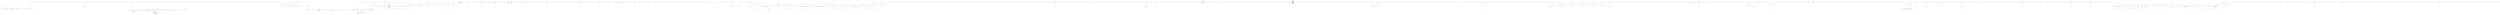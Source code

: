 digraph  {
n71 [label="HangFire.Redis.FetchedJobsWatcher", span=""];
n0 [cluster="HangFire.Redis.FetchedJobsWatcher.FetchedJobsWatcher(HangFire.JobStorage)", label="Entry HangFire.Redis.FetchedJobsWatcher.FetchedJobsWatcher(HangFire.JobStorage)", span="31-31"];
n1 [cluster="HangFire.Redis.FetchedJobsWatcher.FetchedJobsWatcher(HangFire.JobStorage)", label="Exit HangFire.Redis.FetchedJobsWatcher.FetchedJobsWatcher(HangFire.JobStorage)", span="31-31"];
n2 [cluster="HangFire.Redis.FetchedJobsWatcher.FetchedJobsWatcher(HangFire.JobStorage, HangFire.Redis.FetchedJobsWatcherOptions)", label="Entry HangFire.Redis.FetchedJobsWatcher.FetchedJobsWatcher(HangFire.JobStorage, HangFire.Redis.FetchedJobsWatcherOptions)", span="36-36"];
n3 [cluster="HangFire.Redis.FetchedJobsWatcher.FetchedJobsWatcher(HangFire.JobStorage, HangFire.Redis.FetchedJobsWatcherOptions)", label="storage == null", span="40-40"];
n5 [cluster="HangFire.Redis.FetchedJobsWatcher.FetchedJobsWatcher(HangFire.JobStorage, HangFire.Redis.FetchedJobsWatcherOptions)", label="options == null", span="41-41"];
n7 [cluster="HangFire.Redis.FetchedJobsWatcher.FetchedJobsWatcher(HangFire.JobStorage, HangFire.Redis.FetchedJobsWatcherOptions)", label="_storage = storage", span="43-43"];
n8 [cluster="HangFire.Redis.FetchedJobsWatcher.FetchedJobsWatcher(HangFire.JobStorage, HangFire.Redis.FetchedJobsWatcherOptions)", label="_options = options", span="44-44"];
n4 [cluster="HangFire.Redis.FetchedJobsWatcher.FetchedJobsWatcher(HangFire.JobStorage, HangFire.Redis.FetchedJobsWatcherOptions)", label="throw new ArgumentNullException(''storage'');", span="40-40"];
n6 [cluster="HangFire.Redis.FetchedJobsWatcher.FetchedJobsWatcher(HangFire.JobStorage, HangFire.Redis.FetchedJobsWatcherOptions)", label="throw new ArgumentNullException(''options'');", span="41-41"];
n9 [cluster="HangFire.Redis.FetchedJobsWatcher.FetchedJobsWatcher(HangFire.JobStorage, HangFire.Redis.FetchedJobsWatcherOptions)", label="Exit HangFire.Redis.FetchedJobsWatcher.FetchedJobsWatcher(HangFire.JobStorage, HangFire.Redis.FetchedJobsWatcherOptions)", span="36-36"];
n10 [cluster="System.ArgumentNullException.ArgumentNullException(string)", label="Entry System.ArgumentNullException.ArgumentNullException(string)", span="0-0"];
n11 [cluster="HangFire.Redis.FetchedJobsWatcher.Execute(System.Threading.CancellationToken)", label="Entry HangFire.Redis.FetchedJobsWatcher.Execute(System.Threading.CancellationToken)", span="47-47"];
n12 [cluster="HangFire.Redis.FetchedJobsWatcher.Execute(System.Threading.CancellationToken)", label="var connection = (RedisConnection)_storage.GetConnection()", span="49-49"];
n16 [cluster="HangFire.Redis.FetchedJobsWatcher.Execute(System.Threading.CancellationToken)", label="cancellationToken.WaitHandle.WaitOne(_options.SleepTimeout)", span="60-60"];
n13 [cluster="HangFire.Redis.FetchedJobsWatcher.Execute(System.Threading.CancellationToken)", label="var queues = connection.Redis.GetAllItemsFromSet(\r\n                    RedisStorage.Prefix + ''queues'')", span="51-52"];
n18 [cluster="HangFire.JobStorage.GetConnection()", label="Entry HangFire.JobStorage.GetConnection()", span="56-56"];
n15 [cluster="HangFire.Redis.FetchedJobsWatcher.Execute(System.Threading.CancellationToken)", label="ProcessQueue(queue, connection)", span="56-56"];
n14 [cluster="HangFire.Redis.FetchedJobsWatcher.Execute(System.Threading.CancellationToken)", label=queues, span="54-54"];
n19 [cluster="Unk.GetAllItemsFromSet", label="Entry Unk.GetAllItemsFromSet", span=""];
n20 [cluster="Unk.ProcessQueue", label="Entry Unk.ProcessQueue", span=""];
n17 [cluster="HangFire.Redis.FetchedJobsWatcher.Execute(System.Threading.CancellationToken)", label="Exit HangFire.Redis.FetchedJobsWatcher.Execute(System.Threading.CancellationToken)", span="47-47"];
n21 [cluster="System.Threading.WaitHandle.WaitOne(System.TimeSpan)", label="Entry System.Threading.WaitHandle.WaitOne(System.TimeSpan)", span="0-0"];
n22 [cluster="HangFire.Redis.FetchedJobsWatcher.ProcessQueue(string, HangFire.Redis.RedisConnection)", label="Entry HangFire.Redis.FetchedJobsWatcher.ProcessQueue(string, HangFire.Redis.RedisConnection)", span="63-63"];
n23 [cluster="HangFire.Redis.FetchedJobsWatcher.ProcessQueue(string, HangFire.Redis.RedisConnection)", label="Logger.DebugFormat(\r\n                ''Acquiring the lock for the fetched list of the '{0}' queue...'', queue)", span="68-69"];
n24 [cluster="HangFire.Redis.FetchedJobsWatcher.ProcessQueue(string, HangFire.Redis.RedisConnection)", label="connection.Redis.AcquireLock(\r\n                String.Format(RedisStorage.Prefix + ''queue:{0}:dequeued:lock'', queue),\r\n                _options.FetchedLockTimeout)", span="71-73"];
n25 [cluster="HangFire.Redis.FetchedJobsWatcher.ProcessQueue(string, HangFire.Redis.RedisConnection)", label="Logger.DebugFormat(\r\n                    ''Looking for timed out jobs in the '{0}' queue...'', queue)", span="75-76"];
n26 [cluster="HangFire.Redis.FetchedJobsWatcher.ProcessQueue(string, HangFire.Redis.RedisConnection)", label="var jobIds = connection.Redis.GetAllItemsFromList(\r\n                    String.Format(RedisStorage.Prefix + ''queue:{0}:dequeued'', queue))", span="78-79"];
n29 [cluster="HangFire.Redis.FetchedJobsWatcher.ProcessQueue(string, HangFire.Redis.RedisConnection)", label="RequeueJobIfTimedOut(connection, jobId, queue)", span="85-85"];
n32 [cluster="HangFire.Redis.FetchedJobsWatcher.ProcessQueue(string, HangFire.Redis.RedisConnection)", label="Logger.DebugFormat(''No timed out jobs were found in the '{0}' queue'', queue)", span="93-93"];
n33 [cluster="HangFire.Redis.FetchedJobsWatcher.ProcessQueue(string, HangFire.Redis.RedisConnection)", label="Logger.InfoFormat(\r\n                        ''{0} timed out jobs were found in the '{1}' queue and re-queued.'',\r\n                        requeued,\r\n                        queue)", span="97-100"];
n35 [cluster="Unk.DebugFormat", label="Entry Unk.DebugFormat", span=""];
n36 [cluster="string.Format(string, object)", label="Entry string.Format(string, object)", span="0-0"];
n37 [cluster="Unk.AcquireLock", label="Entry Unk.AcquireLock", span=""];
n27 [cluster="HangFire.Redis.FetchedJobsWatcher.ProcessQueue(string, HangFire.Redis.RedisConnection)", label="var requeued = 0", span="81-81"];
n38 [cluster="Unk.GetAllItemsFromList", label="Entry Unk.GetAllItemsFromList", span=""];
n28 [cluster="HangFire.Redis.FetchedJobsWatcher.ProcessQueue(string, HangFire.Redis.RedisConnection)", label=jobIds, span="83-83"];
n30 [cluster="HangFire.Redis.FetchedJobsWatcher.ProcessQueue(string, HangFire.Redis.RedisConnection)", label="requeued++", span="87-87"];
n31 [cluster="HangFire.Redis.FetchedJobsWatcher.ProcessQueue(string, HangFire.Redis.RedisConnection)", label="requeued == 0", span="91-91"];
n39 [cluster="Unk.RequeueJobIfTimedOut", label="Entry Unk.RequeueJobIfTimedOut", span=""];
n34 [cluster="HangFire.Redis.FetchedJobsWatcher.ProcessQueue(string, HangFire.Redis.RedisConnection)", label="Exit HangFire.Redis.FetchedJobsWatcher.ProcessQueue(string, HangFire.Redis.RedisConnection)", span="63-63"];
n40 [cluster="Unk.InfoFormat", label="Entry Unk.InfoFormat", span=""];
n41 [cluster="HangFire.Redis.FetchedJobsWatcher.RequeueJobIfTimedOut(HangFire.Redis.RedisConnection, string, string)", label="Entry HangFire.Redis.FetchedJobsWatcher.RequeueJobIfTimedOut(HangFire.Redis.RedisConnection, string, string)", span="105-105"];
n42 [cluster="HangFire.Redis.FetchedJobsWatcher.RequeueJobIfTimedOut(HangFire.Redis.RedisConnection, string, string)", label="var flags = connection.Redis.GetValuesFromHash(\r\n                String.Format(RedisStorage.Prefix + ''job:{0}'', jobId),\r\n                ''Fetched'',\r\n                ''Checked'')", span="107-110"];
n46 [cluster="HangFire.Redis.FetchedJobsWatcher.RequeueJobIfTimedOut(HangFire.Redis.RedisConnection, string, string)", label="connection.Redis.SetEntryInHash(\r\n                    String.Format(RedisStorage.Prefix + ''job:{0}'', jobId),\r\n                    ''Checked'',\r\n                    JobHelper.ToStringTimestamp(DateTime.UtcNow))", span="135-138"];
n48 [cluster="HangFire.Redis.FetchedJobsWatcher.RequeueJobIfTimedOut(HangFire.Redis.RedisConnection, string, string)", label="var fetchedJob = new RedisFetchedJob(connection.Redis, jobId, queue)", span="147-147"];
n43 [cluster="HangFire.Redis.FetchedJobsWatcher.RequeueJobIfTimedOut(HangFire.Redis.RedisConnection, string, string)", label="var fetched = flags[0]", span="112-112"];
n53 [cluster="Unk.GetValuesFromHash", label="Entry Unk.GetValuesFromHash", span=""];
n44 [cluster="HangFire.Redis.FetchedJobsWatcher.RequeueJobIfTimedOut(HangFire.Redis.RedisConnection, string, string)", label="var @checked = flags[1]", span="113-113"];
n45 [cluster="HangFire.Redis.FetchedJobsWatcher.RequeueJobIfTimedOut(HangFire.Redis.RedisConnection, string, string)", label="String.IsNullOrEmpty(fetched) && String.IsNullOrEmpty(@checked)", span="115-115"];
n47 [cluster="HangFire.Redis.FetchedJobsWatcher.RequeueJobIfTimedOut(HangFire.Redis.RedisConnection, string, string)", label="TimedOutByFetchedTime(fetched) || TimedOutByCheckedTime(fetched, @checked)", span="145-145"];
n54 [cluster="Unk.IsNullOrEmpty", label="Entry Unk.IsNullOrEmpty", span=""];
n51 [cluster="HangFire.Redis.FetchedJobsWatcher.RequeueJobIfTimedOut(HangFire.Redis.RedisConnection, string, string)", label="return false;", span="154-154"];
n57 [cluster="Unk.TimedOutByFetchedTime", label="Entry Unk.TimedOutByFetchedTime", span=""];
n58 [cluster="Unk.TimedOutByCheckedTime", label="Entry Unk.TimedOutByCheckedTime", span=""];
n49 [cluster="HangFire.Redis.FetchedJobsWatcher.RequeueJobIfTimedOut(HangFire.Redis.RedisConnection, string, string)", label="fetchedJob.Dispose()", span="148-148"];
n59 [cluster="HangFire.Redis.RedisFetchedJob.RedisFetchedJob(IRedisClient, string, string)", label="Entry HangFire.Redis.RedisFetchedJob.RedisFetchedJob(IRedisClient, string, string)", span="30-30"];
n50 [cluster="HangFire.Redis.FetchedJobsWatcher.RequeueJobIfTimedOut(HangFire.Redis.RedisConnection, string, string)", label="return true;", span="150-150"];
n60 [cluster="HangFire.Redis.RedisFetchedJob.Dispose()", label="Entry HangFire.Redis.RedisFetchedJob.Dispose()", span="73-73"];
n55 [cluster="HangFire.Common.JobHelper.ToStringTimestamp(System.DateTime)", label="Entry HangFire.Common.JobHelper.ToStringTimestamp(System.DateTime)", span="50-50"];
n56 [cluster="Unk.SetEntryInHash", label="Entry Unk.SetEntryInHash", span=""];
n52 [cluster="HangFire.Redis.FetchedJobsWatcher.RequeueJobIfTimedOut(HangFire.Redis.RedisConnection, string, string)", label="Exit HangFire.Redis.FetchedJobsWatcher.RequeueJobIfTimedOut(HangFire.Redis.RedisConnection, string, string)", span="105-105"];
n61 [cluster="HangFire.Redis.FetchedJobsWatcher.TimedOutByFetchedTime(string)", label="Entry HangFire.Redis.FetchedJobsWatcher.TimedOutByFetchedTime(string)", span="157-157"];
n62 [cluster="HangFire.Redis.FetchedJobsWatcher.TimedOutByFetchedTime(string)", label="return !String.IsNullOrEmpty(fetchedTimestamp) &&\r\n                   (DateTime.UtcNow - JobHelper.FromStringTimestamp(fetchedTimestamp) > _options.JobTimeout);", span="159-160"];
n63 [cluster="HangFire.Redis.FetchedJobsWatcher.TimedOutByFetchedTime(string)", label="Exit HangFire.Redis.FetchedJobsWatcher.TimedOutByFetchedTime(string)", span="157-157"];
n64 [cluster="string.IsNullOrEmpty(string)", label="Entry string.IsNullOrEmpty(string)", span="0-0"];
n65 [cluster="HangFire.Common.JobHelper.FromStringTimestamp(string)", label="Entry HangFire.Common.JobHelper.FromStringTimestamp(string)", span="55-55"];
n66 [cluster="HangFire.Redis.FetchedJobsWatcher.TimedOutByCheckedTime(string, string)", label="Entry HangFire.Redis.FetchedJobsWatcher.TimedOutByCheckedTime(string, string)", span="163-163"];
n67 [cluster="HangFire.Redis.FetchedJobsWatcher.TimedOutByCheckedTime(string, string)", label="!String.IsNullOrEmpty(fetchedTimestamp)", span="168-168"];
n69 [cluster="HangFire.Redis.FetchedJobsWatcher.TimedOutByCheckedTime(string, string)", label="return !String.IsNullOrEmpty(checkedTimestamp) &&\r\n                   (DateTime.UtcNow - JobHelper.FromStringTimestamp(checkedTimestamp) > _options.CheckedTimeout);", span="173-174"];
n68 [cluster="HangFire.Redis.FetchedJobsWatcher.TimedOutByCheckedTime(string, string)", label="return false;", span="170-170"];
n70 [cluster="HangFire.Redis.FetchedJobsWatcher.TimedOutByCheckedTime(string, string)", label="Exit HangFire.Redis.FetchedJobsWatcher.TimedOutByCheckedTime(string, string)", span="163-163"];
m0_62 [cluster="HangFire.Web.RazorPage.Write(object)", file="FailedStateHandler.cs", label="Entry HangFire.Web.RazorPage.Write(object)", span="76-76"];
m0_0 [cluster="HangFire.Web.Pages.DeletedJobsPage.Execute()", file="FailedStateHandler.cs", label="Entry HangFire.Web.Pages.DeletedJobsPage.Execute()", span="53-53"];
m0_1 [cluster="HangFire.Web.Pages.DeletedJobsPage.Execute()", color=green, community=1, file="FailedStateHandler.cs", label="WriteLiteral(''\n'')", prediction=0, span="57-57"];
m0_2 [cluster="HangFire.Web.Pages.DeletedJobsPage.Execute()", file="FailedStateHandler.cs", label="Layout = new LayoutPage { Title = ''Deleted Jobs'' }", span="69-69"];
m0_59 [cluster="HangFire.Storage.IMonitoringApi.DeletedListCount()", file="FailedStateHandler.cs", label="Entry HangFire.Storage.IMonitoringApi.DeletedListCount()", span="45-45"];
m0_3 [cluster="HangFire.Common.JobHelper.ToTimestamp(System.DateTime)", file="FailedStateHandler.cs", label="Entry HangFire.Common.JobHelper.ToTimestamp(System.DateTime)", span="35-35"];
m0_4 [cluster="HangFire.Storage.IWriteOnlyTransaction.AddToSet(string, string, double)", file="FailedStateHandler.cs", label="Entry HangFire.Storage.IWriteOnlyTransaction.AddToSet(string, string, double)", span="24-24"];
m0_5 [cluster="HangFire.Redis.States.FailedStateHandler.Unapply(HangFire.Common.States.StateApplyingContext)", file="FailedStateHandler.cs", label="Entry HangFire.Redis.States.FailedStateHandler.Unapply(HangFire.Common.States.StateApplyingContext)", span="18-18"];
m0_7 [cluster="HangFire.Redis.States.FailedStateHandler.Unapply(HangFire.Common.States.StateApplyingContext)", file="FailedStateHandler.cs", label="Exit HangFire.Redis.States.FailedStateHandler.Unapply(HangFire.Common.States.StateApplyingContext)", span="18-18"];
m0_6 [cluster="HangFire.Redis.States.FailedStateHandler.Unapply(HangFire.Common.States.StateApplyingContext)", color=green, community=0, file="FailedStateHandler.cs", label="context.Transaction.RemoveFromSet(''failed'', context.JobId)", prediction=1, span="20-20"];
m0_8 [cluster="HangFire.Storage.IWriteOnlyTransaction.RemoveFromSet(string, string)", file="FailedStateHandler.cs", label="Entry HangFire.Storage.IWriteOnlyTransaction.RemoveFromSet(string, string)", span="25-25"];
m0_10 [cluster="HangFire.Web.Pages.DeletedJobsPage.Execute()", file="FailedStateHandler.cs", label="pager.TotalPageCount == 0", span="93-93"];
m0_15 [cluster="HangFire.Web.Pages.DeletedJobsPage.Execute()", file="FailedStateHandler.cs", label="Write(RenderPartial(new PerPageSelector(pager)))", span="130-130"];
m0_52 [cluster="HangFire.Web.Pages.DeletedJobsPage.Execute()", file="FailedStateHandler.cs", label="Write(RenderPartial(new Paginator(pager)))", span="376-376"];
m0_9 [cluster="HangFire.Web.Pages.DeletedJobsPage.Execute()", file="FailedStateHandler.cs", label="WriteLiteral(''\n'')", span="88-88"];
m0_17 [cluster="HangFire.Web.Pages.DeletedJobsPage.Execute()", file="FailedStateHandler.cs", label=jobs, span="154-154"];
m0_11 [cluster="HangFire.Web.Pages.DeletedJobsPage.Execute()", file="FailedStateHandler.cs", label="WriteLiteral(''    <div class=\''alert alert-info\''>\n        No deleted jobs found.\n    </div>\n'')", span="99-99"];
m0_12 [cluster="HangFire.Web.Pages.DeletedJobsPage.Execute()", file="FailedStateHandler.cs", label="WriteLiteral(''    <div class=\''js-jobs-list\''>\n        <div class=\''btn-toolbar btn-toolbar-top\''>\n'' +\r\n''            <button class=\''js-jobs-list-command btn btn-sm btn-primary\''\n        '' +\r\n''            data-url=\'''')", span="111-113"];
m0_13 [cluster="HangFire.Web.Pages.DeletedJobsPage.Execute()", file="FailedStateHandler.cs", label="Write(Request.LinkTo(''/deleted/requeue''))", span="118-118"];
m0_14 [cluster="HangFire.Web.Pages.DeletedJobsPage.Execute()", file="FailedStateHandler.cs", label="WriteLiteral(''\''\n                    data-loading-text=\''Enqueueing...\''>\n                <span cl'' +\r\n''ass=\''glyphicon glyphicon-repeat\''></span>\n                Requeue jobs\n          '' +\r\n''  </button>\n            '')", span="123-125"];
m0_16 [cluster="HangFire.Web.Pages.DeletedJobsPage.Execute()", file="FailedStateHandler.cs", label="WriteLiteral(@''\n        </div>\n        <table class=''''table''''>\n            <thead>\n                <tr>\n                    <th class=''''min-width''''>\n                        <input type=''''checkbox'''' class=''''js-jobs-list-select-all'''' />\n                    </th>\n                    <th class=''''min-width''''>Id</th>\n                    <th>Job</th>\n                    <th class=''''align-right''''>Deleted</th>\n                </tr>\n            </thead>\n            <tbody>\n'')", span="135-149"];
m0_18 [cluster="HangFire.Web.Pages.DeletedJobsPage.Execute()", file="FailedStateHandler.cs", label="WriteLiteral(''                    <tr class=\''js-jobs-list-row '')", span="160-160"];
m0_51 [cluster="HangFire.Web.Pages.DeletedJobsPage.Execute()", file="FailedStateHandler.cs", label="WriteLiteral(''            </tbody>\n        </table>\n    </div>\n'')", span="365-365"];
m0_19 [cluster="HangFire.Web.Pages.DeletedJobsPage.Execute()", file="FailedStateHandler.cs", label="Write(job.Value != null && !job.Value.InDeletedState ? ''obsolete-data'' : null)", span="165-165"];
m0_20 [cluster="HangFire.Web.Pages.DeletedJobsPage.Execute()", file="FailedStateHandler.cs", label="WriteLiteral('' '')", span="170-170"];
m0_21 [cluster="HangFire.Web.Pages.DeletedJobsPage.Execute()", file="FailedStateHandler.cs", label="Write(job.Value != null && job.Value.InDeletedState && job.Value != null ? ''hover'' : null)", span="175-175"];
m0_22 [cluster="HangFire.Web.Pages.DeletedJobsPage.Execute()", file="FailedStateHandler.cs", label="WriteLiteral(''\''>\n                        <td>\n'')", span="180-180"];
m0_23 [cluster="HangFire.Web.Pages.DeletedJobsPage.Execute()", file="FailedStateHandler.cs", label="job.Value != null && job.Value.InDeletedState", span="185-185"];
m0_24 [cluster="HangFire.Web.Pages.DeletedJobsPage.Execute()", file="FailedStateHandler.cs", label="WriteLiteral(''                                <input type=\''checkbox\'' class=\''js-jobs-list-checkb'' +\r\n''ox\'' name=\''jobs[]\'' value=\'''')", span="191-192"];
m0_27 [cluster="HangFire.Web.Pages.DeletedJobsPage.Execute()", file="FailedStateHandler.cs", label="WriteLiteral(''                        </td>\n                        <td class=\''min-width\''>\n    '' +\r\n''                        <a href=\'''')", span="212-213"];
m0_25 [cluster="HangFire.Web.Pages.DeletedJobsPage.Execute()", file="FailedStateHandler.cs", label="Write(job.Key)", span="197-197"];
m0_28 [cluster="HangFire.Web.Pages.DeletedJobsPage.Execute()", file="FailedStateHandler.cs", label="Write(Request.LinkTo(''/job/'' + job.Key))", span="218-218"];
m0_26 [cluster="HangFire.Web.Pages.DeletedJobsPage.Execute()", file="FailedStateHandler.cs", label="WriteLiteral(''\'' />\n'')", span="202-202"];
m0_29 [cluster="HangFire.Web.Pages.DeletedJobsPage.Execute()", file="FailedStateHandler.cs", label="WriteLiteral(''\''>\n                                '')", span="223-223"];
m0_30 [cluster="HangFire.Web.Pages.DeletedJobsPage.Execute()", file="FailedStateHandler.cs", label="Write(HtmlHelper.JobId(job.Key))", span="228-228"];
m0_31 [cluster="HangFire.Web.Pages.DeletedJobsPage.Execute()", file="FailedStateHandler.cs", label="WriteLiteral(''\n                            </a>\n'')", span="233-233"];
m0_32 [cluster="HangFire.Web.Pages.DeletedJobsPage.Execute()", file="FailedStateHandler.cs", label="job.Value != null && !job.Value.InDeletedState", span="238-238"];
m0_33 [cluster="HangFire.Web.Pages.DeletedJobsPage.Execute()", file="FailedStateHandler.cs", label="WriteLiteral(''                                <span title=\''Job\'s state has been changed while f'' +\r\n''etching data.\'' class=\''glyphicon glyphicon-question-sign\''></span>\n'')", span="244-245"];
m0_34 [cluster="HangFire.Web.Pages.DeletedJobsPage.Execute()", file="FailedStateHandler.cs", label="WriteLiteral(''                        </td>\n\n'')", span="255-255"];
m0_35 [cluster="HangFire.Web.Pages.DeletedJobsPage.Execute()", file="FailedStateHandler.cs", label="job.Value == null", span="260-260"];
m0_36 [cluster="HangFire.Web.Pages.DeletedJobsPage.Execute()", file="FailedStateHandler.cs", label="WriteLiteral(''                            <td colspan=\''2\''>\n                                <em>'' +\r\n''Job was expired.</em>\n                            </td>\n'')", span="266-267"];
m0_37 [cluster="HangFire.Web.Pages.DeletedJobsPage.Execute()", file="FailedStateHandler.cs", label="WriteLiteral(''                            <td>\n                                <a class=\''job-me'' +\r\n''thod\'' href=\'''')", span="279-280"];
m0_38 [cluster="HangFire.Web.Pages.DeletedJobsPage.Execute()", file="FailedStateHandler.cs", label="Write(Request.LinkTo(''/job/'' + job.Key))", span="285-285"];
m0_39 [cluster="HangFire.Web.Pages.DeletedJobsPage.Execute()", file="FailedStateHandler.cs", label="WriteLiteral(''\''>\n                                    '')", span="290-290"];
m0_40 [cluster="HangFire.Web.Pages.DeletedJobsPage.Execute()", file="FailedStateHandler.cs", label="Write(HtmlHelper.DisplayMethod(job.Value.Job))", span="295-295"];
m0_41 [cluster="HangFire.Web.Pages.DeletedJobsPage.Execute()", file="FailedStateHandler.cs", label="WriteLiteral(''\n                                </a>\n                            </td>\n'')", span="300-300"];
m0_43 [cluster="HangFire.Web.Pages.DeletedJobsPage.Execute()", file="FailedStateHandler.cs", label="job.Value.DeletedAt.HasValue", span="309-309"];
m0_42 [cluster="HangFire.Web.Pages.DeletedJobsPage.Execute()", file="FailedStateHandler.cs", label="WriteLiteral(''                            <td class=\''align-right\''>\n'')", span="304-304"];
m0_44 [cluster="HangFire.Web.Pages.DeletedJobsPage.Execute()", file="FailedStateHandler.cs", label="WriteLiteral(''                                    <span data-moment=\'''')", span="315-315"];
m0_49 [cluster="HangFire.Web.Pages.DeletedJobsPage.Execute()", file="FailedStateHandler.cs", label="WriteLiteral(''                            </td>\n'')", span="345-345"];
m0_45 [cluster="HangFire.Web.Pages.DeletedJobsPage.Execute()", file="FailedStateHandler.cs", label="Write(JobHelper.ToStringTimestamp(job.Value.DeletedAt.Value))", span="320-320"];
m0_46 [cluster="HangFire.Web.Pages.DeletedJobsPage.Execute()", file="FailedStateHandler.cs", label="WriteLiteral(''\''>\n                                        '')", span="325-325"];
m0_47 [cluster="HangFire.Web.Pages.DeletedJobsPage.Execute()", file="FailedStateHandler.cs", label="Write(job.Value.DeletedAt)", span="330-330"];
m0_48 [cluster="HangFire.Web.Pages.DeletedJobsPage.Execute()", file="FailedStateHandler.cs", label="WriteLiteral(''\n                                    </span>\n'')", span="335-335"];
m0_50 [cluster="HangFire.Web.Pages.DeletedJobsPage.Execute()", file="FailedStateHandler.cs", label="WriteLiteral(''                    </tr>\n'')", span="355-355"];
m0_53 [cluster="HangFire.Web.Pages.DeletedJobsPage.Execute()", file="FailedStateHandler.cs", label="Exit HangFire.Web.Pages.DeletedJobsPage.Execute()", span="53-53"];
m0_58 [cluster="HangFire.Web.Pager.Pager(int, int, long)", file="FailedStateHandler.cs", label="Entry HangFire.Web.Pager.Pager(int, int, long)", span="29-29"];
m0_56 [cluster="Unk.TryParse", file="FailedStateHandler.cs", label="Entry Unk.TryParse", span=""];
m0_54 [cluster="HangFire.Web.RazorPage.WriteLiteral(string)", file="FailedStateHandler.cs", label="Entry HangFire.Web.RazorPage.WriteLiteral(string)", span="69-69"];
m0_64 [cluster="HangFire.Web.RazorPage.RenderPartial(HangFire.Web.RazorPage)", file="FailedStateHandler.cs", label="Entry HangFire.Web.RazorPage.RenderPartial(HangFire.Web.RazorPage)", span="89-89"];
m0_61 [cluster="HangFire.Storage.IMonitoringApi.DeletedJobs(int, int)", file="FailedStateHandler.cs", label="Entry HangFire.Storage.IMonitoringApi.DeletedJobs(int, int)", span="36-36"];
m0_63 [cluster="HangFire.Web.Pages.PerPageSelector.PerPageSelector(HangFire.Web.Pager)", file="FailedStateHandler.cs", label="Entry HangFire.Web.Pages.PerPageSelector.PerPageSelector(HangFire.Web.Pager)", span="6-6"];
m0_65 [cluster="Unk.Write", file="FailedStateHandler.cs", label="Entry Unk.Write", span=""];
m0_66 [cluster="HangFire.Web.HtmlHelper.JobId(string, bool)", file="FailedStateHandler.cs", label="Entry HangFire.Web.HtmlHelper.JobId(string, bool)", span="45-45"];
m0_57 [cluster="HangFire.JobStorage.GetMonitoringApi()", file="FailedStateHandler.cs", label="Entry HangFire.JobStorage.GetMonitoringApi()", span="54-54"];
m0_55 [cluster="HangFire.Web.Pages.LayoutPage.LayoutPage()", file="FailedStateHandler.cs", label="Entry HangFire.Web.Pages.LayoutPage.LayoutPage()", span="4-4"];
m0_60 [cluster="HttpRequestBase.LinkTo(string)", file="FailedStateHandler.cs", label="Entry HttpRequestBase.LinkTo(string)", span="24-24"];
m0_67 [cluster="HangFire.Web.HtmlHelper.DisplayMethod(HangFire.Common.Job)", file="FailedStateHandler.cs", label="Entry HangFire.Web.HtmlHelper.DisplayMethod(HangFire.Common.Job)", span="30-30"];
m0_69 [cluster="HangFire.Web.Pages.Paginator.Paginator(HangFire.Web.Pager)", file="FailedStateHandler.cs", label="Entry HangFire.Web.Pages.Paginator.Paginator(HangFire.Web.Pager)", span="6-6"];
m0_70 [file="FailedStateHandler.cs", label="HangFire.Web.Pages.DeletedJobsPage", span=""];
m1_4 [cluster="HangFire.Storage.IWriteOnlyPersistentCounter.Decrement(string)", file="IWriteOnlyPersistentCounter.cs", label="Entry HangFire.Storage.IWriteOnlyPersistentCounter.Decrement(string)", span="9-9"];
m1_5 [cluster="HangFire.Storage.IWriteOnlyPersistentCounter.Decrement(string)", file="IWriteOnlyPersistentCounter.cs", label="Exit HangFire.Storage.IWriteOnlyPersistentCounter.Decrement(string)", span="9-9"];
m1_6 [cluster="HangFire.Storage.IWriteOnlyPersistentCounter.Decrement(string, System.TimeSpan)", file="IWriteOnlyPersistentCounter.cs", label="Entry HangFire.Storage.IWriteOnlyPersistentCounter.Decrement(string, System.TimeSpan)", span="10-10"];
m1_7 [cluster="HangFire.Storage.IWriteOnlyPersistentCounter.Decrement(string, System.TimeSpan)", file="IWriteOnlyPersistentCounter.cs", label="Exit HangFire.Storage.IWriteOnlyPersistentCounter.Decrement(string, System.TimeSpan)", span="10-10"];
m1_2 [cluster="HangFire.Storage.IWriteOnlyPersistentCounter.Increment(string, System.TimeSpan)", file="IWriteOnlyPersistentCounter.cs", label="Entry HangFire.Storage.IWriteOnlyPersistentCounter.Increment(string, System.TimeSpan)", span="7-7"];
m1_3 [cluster="HangFire.Storage.IWriteOnlyPersistentCounter.Increment(string, System.TimeSpan)", file="IWriteOnlyPersistentCounter.cs", label="Exit HangFire.Storage.IWriteOnlyPersistentCounter.Increment(string, System.TimeSpan)", span="7-7"];
m1_0 [cluster="HangFire.Storage.IWriteOnlyPersistentCounter.Increment(string)", file="IWriteOnlyPersistentCounter.cs", label="Entry HangFire.Storage.IWriteOnlyPersistentCounter.Increment(string)", span="6-6"];
m1_1 [cluster="HangFire.Storage.IWriteOnlyPersistentCounter.Increment(string)", file="IWriteOnlyPersistentCounter.cs", label="Exit HangFire.Storage.IWriteOnlyPersistentCounter.Increment(string)", span="6-6"];
m2_0 [cluster="HangFire.Storage.IWriteOnlyPersistentJob.Expire(string, System.TimeSpan)", file="IWriteOnlyPersistentJob.cs", label="Entry HangFire.Storage.IWriteOnlyPersistentJob.Expire(string, System.TimeSpan)", span="7-7"];
m2_1 [cluster="HangFire.Storage.IWriteOnlyPersistentJob.Expire(string, System.TimeSpan)", file="IWriteOnlyPersistentJob.cs", label="Exit HangFire.Storage.IWriteOnlyPersistentJob.Expire(string, System.TimeSpan)", span="7-7"];
m2_2 [cluster="HangFire.Storage.IWriteOnlyPersistentJob.Persist(string)", file="IWriteOnlyPersistentJob.cs", label="Entry HangFire.Storage.IWriteOnlyPersistentJob.Persist(string)", span="8-8"];
m2_3 [cluster="HangFire.Storage.IWriteOnlyPersistentJob.Persist(string)", file="IWriteOnlyPersistentJob.cs", label="Exit HangFire.Storage.IWriteOnlyPersistentJob.Persist(string)", span="8-8"];
m2_6 [cluster="HangFire.Storage.IWriteOnlyPersistentJob.AppendHistory(string, System.Collections.Generic.Dictionary<string, string>)", file="IWriteOnlyPersistentJob.cs", label="Entry HangFire.Storage.IWriteOnlyPersistentJob.AppendHistory(string, System.Collections.Generic.Dictionary<string, string>)", span="12-12"];
m2_7 [cluster="HangFire.Storage.IWriteOnlyPersistentJob.AppendHistory(string, System.Collections.Generic.Dictionary<string, string>)", file="IWriteOnlyPersistentJob.cs", label="Exit HangFire.Storage.IWriteOnlyPersistentJob.AppendHistory(string, System.Collections.Generic.Dictionary<string, string>)", span="12-12"];
m2_4 [cluster="HangFire.Storage.IWriteOnlyPersistentJob.SetState(string, string, System.Collections.Generic.Dictionary<string, string>)", file="IWriteOnlyPersistentJob.cs", label="Entry HangFire.Storage.IWriteOnlyPersistentJob.SetState(string, string, System.Collections.Generic.Dictionary<string, string>)", span="10-10"];
m2_5 [cluster="HangFire.Storage.IWriteOnlyPersistentJob.SetState(string, string, System.Collections.Generic.Dictionary<string, string>)", file="IWriteOnlyPersistentJob.cs", label="Exit HangFire.Storage.IWriteOnlyPersistentJob.SetState(string, string, System.Collections.Generic.Dictionary<string, string>)", span="10-10"];
m3_0 [cluster="HangFire.Storage.IWriteOnlyPersistentList.AddToLeft(string, string)", file="IWriteOnlyPersistentList.cs", label="Entry HangFire.Storage.IWriteOnlyPersistentList.AddToLeft(string, string)", span="4-4"];
m3_1 [cluster="HangFire.Storage.IWriteOnlyPersistentList.AddToLeft(string, string)", file="IWriteOnlyPersistentList.cs", label="Exit HangFire.Storage.IWriteOnlyPersistentList.AddToLeft(string, string)", span="4-4"];
m3_2 [cluster="HangFire.Storage.IWriteOnlyPersistentList.Remove(string, string)", file="IWriteOnlyPersistentList.cs", label="Entry HangFire.Storage.IWriteOnlyPersistentList.Remove(string, string)", span="5-5"];
m3_3 [cluster="HangFire.Storage.IWriteOnlyPersistentList.Remove(string, string)", file="IWriteOnlyPersistentList.cs", label="Exit HangFire.Storage.IWriteOnlyPersistentList.Remove(string, string)", span="5-5"];
m3_4 [cluster="HangFire.Storage.IWriteOnlyPersistentList.Trim(string, int, int)", file="IWriteOnlyPersistentList.cs", label="Entry HangFire.Storage.IWriteOnlyPersistentList.Trim(string, int, int)", span="7-7"];
m3_5 [cluster="HangFire.Storage.IWriteOnlyPersistentList.Trim(string, int, int)", file="IWriteOnlyPersistentList.cs", label="Exit HangFire.Storage.IWriteOnlyPersistentList.Trim(string, int, int)", span="7-7"];
m4_0 [cluster="HangFire.Storage.IWriteOnlyPersistentQueue.Enqueue(string, string)", file="IWriteOnlyPersistentQueue.cs", label="Entry HangFire.Storage.IWriteOnlyPersistentQueue.Enqueue(string, string)", span="4-4"];
m4_1 [cluster="HangFire.Storage.IWriteOnlyPersistentQueue.Enqueue(string, string)", file="IWriteOnlyPersistentQueue.cs", label="Exit HangFire.Storage.IWriteOnlyPersistentQueue.Enqueue(string, string)", span="4-4"];
m5_2 [cluster="HangFire.Storage.IWriteOnlyPersistentSet.Add(string, string, double)", file="IWriteOnlyPersistentSet.cs", label="Entry HangFire.Storage.IWriteOnlyPersistentSet.Add(string, string, double)", span="5-5"];
m5_3 [cluster="HangFire.Storage.IWriteOnlyPersistentSet.Add(string, string, double)", file="IWriteOnlyPersistentSet.cs", label="Exit HangFire.Storage.IWriteOnlyPersistentSet.Add(string, string, double)", span="5-5"];
m5_0 [cluster="HangFire.Storage.IWriteOnlyPersistentSet.Add(string, string)", file="IWriteOnlyPersistentSet.cs", label="Entry HangFire.Storage.IWriteOnlyPersistentSet.Add(string, string)", span="4-4"];
m5_1 [cluster="HangFire.Storage.IWriteOnlyPersistentSet.Add(string, string)", file="IWriteOnlyPersistentSet.cs", label="Exit HangFire.Storage.IWriteOnlyPersistentSet.Add(string, string)", span="4-4"];
m5_4 [cluster="HangFire.Storage.IWriteOnlyPersistentSet.Remove(string, string)", file="IWriteOnlyPersistentSet.cs", label="Entry HangFire.Storage.IWriteOnlyPersistentSet.Remove(string, string)", span="6-6"];
m5_5 [cluster="HangFire.Storage.IWriteOnlyPersistentSet.Remove(string, string)", file="IWriteOnlyPersistentSet.cs", label="Exit HangFire.Storage.IWriteOnlyPersistentSet.Remove(string, string)", span="6-6"];
m6_4 [cluster="HangFire.Storage.IWriteOnlyPersistentValue.ExpireIn(string, System.TimeSpan)", file="IWriteOnlyPersistentValue.cs", label="Entry HangFire.Storage.IWriteOnlyPersistentValue.ExpireIn(string, System.TimeSpan)", span="9-9"];
m6_5 [cluster="HangFire.Storage.IWriteOnlyPersistentValue.ExpireIn(string, System.TimeSpan)", file="IWriteOnlyPersistentValue.cs", label="Exit HangFire.Storage.IWriteOnlyPersistentValue.ExpireIn(string, System.TimeSpan)", span="9-9"];
m6_2 [cluster="HangFire.Storage.IWriteOnlyPersistentValue.Decrement(string)", file="IWriteOnlyPersistentValue.cs", label="Entry HangFire.Storage.IWriteOnlyPersistentValue.Decrement(string)", span="7-7"];
m6_3 [cluster="HangFire.Storage.IWriteOnlyPersistentValue.Decrement(string)", file="IWriteOnlyPersistentValue.cs", label="Exit HangFire.Storage.IWriteOnlyPersistentValue.Decrement(string)", span="7-7"];
m6_0 [cluster="HangFire.Storage.IWriteOnlyPersistentValue.Increment(string)", file="IWriteOnlyPersistentValue.cs", label="Entry HangFire.Storage.IWriteOnlyPersistentValue.Increment(string)", span="6-6"];
m6_1 [cluster="HangFire.Storage.IWriteOnlyPersistentValue.Increment(string)", file="IWriteOnlyPersistentValue.cs", label="Exit HangFire.Storage.IWriteOnlyPersistentValue.Increment(string)", span="6-6"];
m7_17 [cluster="Hangfire.Dashboard.Pager.RecordsPerPageUrl(int)", file="IWriteOnlyTransaction.cs", label="Entry Hangfire.Dashboard.Pager.RecordsPerPageUrl(int)", span="58-58"];
m7_0 [cluster="HangFire.Storage.IWriteOnlyTransaction.Commit()", file="IWriteOnlyTransaction.cs", label="Entry HangFire.Storage.IWriteOnlyTransaction.Commit()", span="13-13"];
m7_1 [cluster="HangFire.Storage.IWriteOnlyTransaction.Commit()", color=green, community=0, file="IWriteOnlyTransaction.cs", label="Exit HangFire.Storage.IWriteOnlyTransaction.Commit()", prediction=2, span="13-13"];
m7_2 [cluster="Hangfire.Dashboard.Pages.PerPageSelector.Execute()", file="IWriteOnlyTransaction.cs", label="WriteLiteral(''\r\n    <div class=\''btn-group pull-right paginator\''>\r\n'')", span="37-37"];
m7_4 [cluster="Hangfire.Dashboard.Pages.PerPageSelector.Execute()", file="IWriteOnlyTransaction.cs", label="WriteLiteral(''            <a class=\''btn btn-sm btn-default '')", span="48-48"];
m7_5 [cluster="Hangfire.Dashboard.Pages.PerPageSelector.Execute()", file="IWriteOnlyTransaction.cs", label="Write(count == _pager.RecordsPerPage ? ''active'' : null)", span="53-53"];
m7_6 [cluster="Hangfire.Dashboard.Pages.PerPageSelector.Execute()", file="IWriteOnlyTransaction.cs", label="WriteLiteral(''\'' \r\n                   href=\'''')", span="58-58"];
m7_7 [cluster="Hangfire.Dashboard.Pages.PerPageSelector.Execute()", file="IWriteOnlyTransaction.cs", label="Write(_pager.RecordsPerPageUrl(count))", span="63-63"];
m7_8 [cluster="Hangfire.Dashboard.Pages.PerPageSelector.Execute()", file="IWriteOnlyTransaction.cs", label="WriteLiteral(''\''>'')", span="68-68"];
m7_9 [cluster="Hangfire.Dashboard.Pages.PerPageSelector.Execute()", file="IWriteOnlyTransaction.cs", label="Write(count)", span="73-73"];
m7_10 [cluster="Hangfire.Dashboard.Pages.PerPageSelector.Execute()", file="IWriteOnlyTransaction.cs", label="WriteLiteral(''</a>    \r\n'')", span="78-78"];
m7_11 [cluster="Hangfire.Dashboard.Pages.PerPageSelector.Execute()", file="IWriteOnlyTransaction.cs", label="WriteLiteral(''    </div>\r\n    <div class=\''btn-toolbar-spacer pull-right\''></div>\r\n    <div class'' +\r\n''=\''btn-toolbar-label btn-toolbar-label-sm pull-right\''>\r\n        '')", span="88-89"];
m7_12 [cluster="Hangfire.Dashboard.Pages.PerPageSelector.Execute()", file="IWriteOnlyTransaction.cs", label="Write(Strings.PerPageSelector_ItemsPerPage)", span="94-94"];
m7_13 [cluster="Hangfire.Dashboard.Pages.PerPageSelector.Execute()", file="IWriteOnlyTransaction.cs", label="WriteLiteral('':\r\n    </div>\r\n'')", span="99-99"];
m7_3 [cluster="Hangfire.Dashboard.Pages.PerPageSelector.Execute()", file="IWriteOnlyTransaction.cs", label="new[] { 10, 20, 50, 100, 500 }", span="42-42"];
m7_14 [cluster="Hangfire.Dashboard.Pages.PerPageSelector.Execute()", file="IWriteOnlyTransaction.cs", label="Exit Hangfire.Dashboard.Pages.PerPageSelector.Execute()", span="29-29"];
m7_15 [cluster="Hangfire.Dashboard.RazorPage.WriteLiteral(string)", file="IWriteOnlyTransaction.cs", label="Entry Hangfire.Dashboard.RazorPage.WriteLiteral(string)", span="105-105"];
m7_16 [cluster="Hangfire.Dashboard.RazorPage.Write(object)", file="IWriteOnlyTransaction.cs", label="Entry Hangfire.Dashboard.RazorPage.Write(object)", span="113-113"];
m7_18 [file="IWriteOnlyTransaction.cs", label="Hangfire.Dashboard.Pages.PerPageSelector", span=""];
m8_13 [cluster="Hangfire.IBootstrapperConfiguration.UseServer()", file="JobMethod.cs", label="Entry Hangfire.IBootstrapperConfiguration.UseServer()", span="26-26"];
m8_11 [cluster="Hangfire.IBootstrapperConfiguration.UseAuthorizationFilters(params Hangfire.Dashboard.IAuthorizationFilter[])", file="JobMethod.cs", label="Entry Hangfire.IBootstrapperConfiguration.UseAuthorizationFilters(params Hangfire.Dashboard.IAuthorizationFilter[])", span="34-34"];
m8_12 [cluster="Hangfire.IBootstrapperConfiguration.UseSqlServerStorage(string)", file="JobMethod.cs", label="Entry Hangfire.IBootstrapperConfiguration.UseSqlServerStorage(string)", span="27-27"];
m8_6 [cluster="lambda expression", file="JobMethod.cs", label="Entry lambda expression", span="15-20"];
m8_7 [cluster="lambda expression", file="JobMethod.cs", label="config.UseAuthorizationFilters()", span="17-17"];
m8_8 [cluster="lambda expression", file="JobMethod.cs", label="config.UseSqlServerStorage(''HighlighterDb'')", span="18-18"];
m8_9 [cluster="lambda expression", file="JobMethod.cs", label="config.UseServer()", span="19-19"];
m8_10 [cluster="lambda expression", file="JobMethod.cs", label="Exit lambda expression", span="15-20"];
m8_0 [cluster="Hangfire.Sample.Highlighter.Startup.Configuration(IAppBuilder)", file="JobMethod.cs", label="Entry Hangfire.Sample.Highlighter.Startup.Configuration(IAppBuilder)", span="11-11"];
m8_1 [cluster="Hangfire.Sample.Highlighter.Startup.Configuration(IAppBuilder)", file="JobMethod.cs", label="app.MapSignalR()", span="13-13"];
m8_2 [cluster="Hangfire.Sample.Highlighter.Startup.Configuration(IAppBuilder)", file="JobMethod.cs", label="app.UseHangfire(config =>\r\n            {\r\n                config.UseAuthorizationFilters();\r\n                config.UseSqlServerStorage(''HighlighterDb'');\r\n                config.UseServer();\r\n            })", span="15-20"];
m8_3 [cluster="Hangfire.Sample.Highlighter.Startup.Configuration(IAppBuilder)", file="JobMethod.cs", label="Exit Hangfire.Sample.Highlighter.Startup.Configuration(IAppBuilder)", span="11-11"];
m8_5 [cluster="IAppBuilder.UseHangfire(System.Action<Hangfire.IBootstrapperConfiguration>)", file="JobMethod.cs", label="Entry IAppBuilder.UseHangfire(System.Action<Hangfire.IBootstrapperConfiguration>)", span="33-33"];
m8_4 [cluster="Unk.MapSignalR", file="JobMethod.cs", label="Entry Unk.MapSignalR", span=""];
m9_65 [cluster="HangFire.Web.RazorPage.Write(object)", file="JobMethodTests.cs", label="Entry HangFire.Web.RazorPage.Write(object)", span="76-76"];
m9_60 [cluster="HangFire.Web.RazorPage.WriteLiteral(string)", file="JobMethodTests.cs", label="Entry HangFire.Web.RazorPage.WriteLiteral(string)", span="69-69"];
m9_0 [cluster="HangFire.Web.Pages.QueuesPage.Execute()", file="JobMethodTests.cs", label="Entry HangFire.Web.Pages.QueuesPage.Execute()", span="57-57"];
m9_1 [cluster="HangFire.Web.Pages.QueuesPage.Execute()", file="JobMethodTests.cs", label="WriteLiteral(''\r\n'')", span="61-61"];
m9_2 [cluster="HangFire.Web.Pages.QueuesPage.Execute()", file="JobMethodTests.cs", label="Layout = new LayoutPage { Title = ''Queues'' }", span="74-74"];
m9_3 [cluster="HangFire.Web.Pages.QueuesPage.Execute()", file="JobMethodTests.cs", label="IList<QueueWithTopEnqueuedJobsDto> queues", span="76-76"];
m9_4 [cluster="HangFire.Web.Pages.QueuesPage.Execute()", file="JobMethodTests.cs", label="var monitor = JobStorage.Current.GetMonitoringApi()", span="78-78"];
m9_5 [cluster="HangFire.Web.Pages.QueuesPage.Execute()", file="JobMethodTests.cs", label="queues = monitor.Queues()", span="80-80"];
m9_6 [cluster="HangFire.Web.Pages.QueuesPage.Execute()", file="JobMethodTests.cs", label="WriteLiteral(''\r\n'')", span="87-87"];
m9_7 [cluster="HangFire.Web.Pages.QueuesPage.Execute()", file="JobMethodTests.cs", label="queues.Count == 0", span="92-92"];
m9_10 [cluster="HangFire.Web.Pages.QueuesPage.Execute()", file="JobMethodTests.cs", label=queues, span="126-126"];
m9_8 [cluster="HangFire.Web.Pages.QueuesPage.Execute()", file="JobMethodTests.cs", label="WriteLiteral(''    <div class=\''alert alert-warning\''>\r\n        No queued jobs found. Try to enque'' +\r\n''ue a job.\r\n    </div>\r\n'')", span="98-99"];
m9_11 [cluster="HangFire.Web.Pages.QueuesPage.Execute()", file="JobMethodTests.cs", label="WriteLiteral(''                <tr>\r\n                    <td>\r\n                        <a class='' +\r\n''\''label-queue\'' href=\'''')", span="132-133"];
m9_58 [cluster="HangFire.Web.Pages.QueuesPage.Execute()", file="JobMethodTests.cs", label="WriteLiteral(''        </tbody>\r\n    </table>\r\n'')", span="445-445"];
m9_12 [cluster="HangFire.Web.Pages.QueuesPage.Execute()", file="JobMethodTests.cs", label="Write(Request.LinkTo(''/queues/'' + queue.Name))", span="138-138"];
m9_14 [cluster="HangFire.Web.Pages.QueuesPage.Execute()", file="JobMethodTests.cs", label="Write(queue.Name)", span="148-148"];
m9_16 [cluster="HangFire.Web.Pages.QueuesPage.Execute()", file="JobMethodTests.cs", label="Write(queue.Length)", span="159-159"];
m9_18 [cluster="HangFire.Web.Pages.QueuesPage.Execute()", file="JobMethodTests.cs", label="queue.Fetched.HasValue", span="169-169"];
m9_20 [cluster="HangFire.Web.Pages.QueuesPage.Execute()", file="JobMethodTests.cs", label="Write(Request.LinkTo(''/queues/fetched/'' + queue.Name))", span="180-180"];
m9_22 [cluster="HangFire.Web.Pages.QueuesPage.Execute()", file="JobMethodTests.cs", label="Write(queue.Fetched)", span="190-190"];
m9_26 [cluster="HangFire.Web.Pages.QueuesPage.Execute()", file="JobMethodTests.cs", label="queue.FirstJobs.Count == 0", span="222-222"];
m9_29 [cluster="HangFire.Web.Pages.QueuesPage.Execute()", file="JobMethodTests.cs", label="queue.FirstJobs", span="255-255"];
m9_13 [cluster="HangFire.Web.Pages.QueuesPage.Execute()", file="JobMethodTests.cs", label="WriteLiteral(''\''>\r\n                            '')", span="143-143"];
m9_15 [cluster="HangFire.Web.Pages.QueuesPage.Execute()", file="JobMethodTests.cs", label="WriteLiteral(''\r\n                        </a>\r\n                    </td>\r\n                    <t'' +\r\n''d>'')", span="153-154"];
m9_17 [cluster="HangFire.Web.Pages.QueuesPage.Execute()", file="JobMethodTests.cs", label="WriteLiteral(''</td>\r\n                    <td>\r\n'')", span="164-164"];
m9_19 [cluster="HangFire.Web.Pages.QueuesPage.Execute()", file="JobMethodTests.cs", label="WriteLiteral(''                            <a href=\'''')", span="175-175"];
m9_24 [cluster="HangFire.Web.Pages.QueuesPage.Execute()", file="JobMethodTests.cs", label="WriteLiteral(''                            <em>N/A</em>\r\n'')", span="207-207"];
m9_21 [cluster="HangFire.Web.Pages.QueuesPage.Execute()", file="JobMethodTests.cs", label="WriteLiteral(''\''>\r\n                                '')", span="185-185"];
m9_23 [cluster="HangFire.Web.Pages.QueuesPage.Execute()", file="JobMethodTests.cs", label="WriteLiteral(''\r\n                            </a>\r\n'')", span="195-195"];
m9_25 [cluster="HangFire.Web.Pages.QueuesPage.Execute()", file="JobMethodTests.cs", label="WriteLiteral(''                    </td>\r\n                    <td>\r\n'')", span="217-217"];
m9_27 [cluster="HangFire.Web.Pages.QueuesPage.Execute()", file="JobMethodTests.cs", label="WriteLiteral(''                            <em>No jobs queued.</em>\r\n'')", span="228-228"];
m9_28 [cluster="HangFire.Web.Pages.QueuesPage.Execute()", file="JobMethodTests.cs", label="WriteLiteral(@''                            <table class=''''table table-condensed table-bordered table-inner''''>\r\n                                <thead>\r\n                                    <tr>\r\n                                        <th class=''''min-width''''>Id</th>\r\n                                        <th class=''''min-width''''>State</th>\r\n                                        <th>Job</th>\r\n                                        <th class=''''align-right min-width''''>Enqueued</th>\r\n                                    </tr>\r\n                                </thead>\r\n                                <tbody>\r\n'')", span="240-250"];
m9_30 [cluster="HangFire.Web.Pages.QueuesPage.Execute()", file="JobMethodTests.cs", label="WriteLiteral(''                                        <tr class=\'''')", span="261-261"];
m9_56 [cluster="HangFire.Web.Pages.QueuesPage.Execute()", file="JobMethodTests.cs", label="WriteLiteral(''                                </tbody>\r\n                            </table>\r\n'')", span="425-425"];
m9_31 [cluster="HangFire.Web.Pages.QueuesPage.Execute()", file="JobMethodTests.cs", label="Write(!job.Value.InEnqueuedState ? ''obsolete-data'' : null)", span="266-266"];
m9_32 [cluster="HangFire.Web.Pages.QueuesPage.Execute()", file="JobMethodTests.cs", label="WriteLiteral(''\''>\r\n                                            <td class=\''min-width\''>\r\n         '' +\r\n''                                       <a href=\'''')", span="271-272"];
m9_33 [cluster="HangFire.Web.Pages.QueuesPage.Execute()", file="JobMethodTests.cs", label="Write(Request.LinkTo(''/job/'' + job.Key))", span="277-277"];
m9_34 [cluster="HangFire.Web.Pages.QueuesPage.Execute()", file="JobMethodTests.cs", label="WriteLiteral(''\''>'')", span="282-282"];
m9_35 [cluster="HangFire.Web.Pages.QueuesPage.Execute()", file="JobMethodTests.cs", label="Write(HtmlHelper.JobId(job.Key))", span="287-287"];
m9_36 [cluster="HangFire.Web.Pages.QueuesPage.Execute()", file="JobMethodTests.cs", label="WriteLiteral(''</a>\r\n'')", span="292-292"];
m9_37 [cluster="HangFire.Web.Pages.QueuesPage.Execute()", file="JobMethodTests.cs", label="!job.Value.InEnqueuedState", span="297-297"];
m9_38 [cluster="HangFire.Web.Pages.QueuesPage.Execute()", file="JobMethodTests.cs", label="WriteLiteral(''                                                    <span title=\''Job\'s state has '' +\r\n''been changed while fetching data.\'' class=\''glyphicon glyphicon-question-sign\''></s'' +\r\n''pan>\r\n'')", span="303-305"];
m9_39 [cluster="HangFire.Web.Pages.QueuesPage.Execute()", file="JobMethodTests.cs", label="WriteLiteral(''                                            </td>\r\n                              '' +\r\n''              <td class=\''min-width\''>\r\n                                          '' +\r\n''      <span class=\''label label-default\'' style=\'''')", span="315-317"];
m9_40 [cluster="HangFire.Web.Pages.QueuesPage.Execute()", file="JobMethodTests.cs", label="Write(JobHistoryRenderer.ForegroundStateColors.ContainsKey(job.Value.State) ? String.Format(''background-color: {0};'', JobHistoryRenderer.ForegroundStateColors[job.Value.State]) : null)", span="322-322"];
m9_41 [cluster="HangFire.Web.Pages.QueuesPage.Execute()", file="JobMethodTests.cs", label="WriteLiteral(''\''>\r\n                                                    '')", span="327-327"];
m9_42 [cluster="HangFire.Web.Pages.QueuesPage.Execute()", file="JobMethodTests.cs", label="Write(job.Value.State)", span="332-332"];
m9_43 [cluster="HangFire.Web.Pages.QueuesPage.Execute()", file="JobMethodTests.cs", label="WriteLiteral(''\r\n                                                </span>\r\n                      '' +\r\n''                      </td>\r\n                                            <td>\r\n '' +\r\n''                                               <a class=\''job-method\'' href=\'''')", span="337-339"];
m9_44 [cluster="HangFire.Web.Pages.QueuesPage.Execute()", file="JobMethodTests.cs", label="Write(Request.LinkTo(''/job/'' + job.Key))", span="344-344"];
m9_45 [cluster="HangFire.Web.Pages.QueuesPage.Execute()", file="JobMethodTests.cs", label="WriteLiteral(''\''>\r\n                                                    '')", span="349-349"];
m9_46 [cluster="HangFire.Web.Pages.QueuesPage.Execute()", file="JobMethodTests.cs", label="Write(HtmlHelper.DisplayMethod(job.Value.Job))", span="354-354"];
m9_47 [cluster="HangFire.Web.Pages.QueuesPage.Execute()", file="JobMethodTests.cs", label="WriteLiteral(''\r\n                                                </a>\r\n                         '' +\r\n''                   </td>\r\n                                            <td class='' +\r\n''\''align-right min-width\''>\r\n'')", span="359-361"];
m9_48 [cluster="HangFire.Web.Pages.QueuesPage.Execute()", file="JobMethodTests.cs", label="job.Value.EnqueuedAt.HasValue", span="366-366"];
m9_49 [cluster="HangFire.Web.Pages.QueuesPage.Execute()", file="JobMethodTests.cs", label="WriteLiteral(''                                                    <span data-moment=\'''')", span="372-372"];
m9_54 [cluster="HangFire.Web.Pages.QueuesPage.Execute()", file="JobMethodTests.cs", label="WriteLiteral(''                                                    <em>n/a</em>\r\n'')", span="404-404"];
m9_50 [cluster="HangFire.Web.Pages.QueuesPage.Execute()", file="JobMethodTests.cs", label="Write(JobHelper.ToStringTimestamp(job.Value.EnqueuedAt.Value))", span="377-377"];
m9_51 [cluster="HangFire.Web.Pages.QueuesPage.Execute()", file="JobMethodTests.cs", label="WriteLiteral(''\''>\r\n                                                        '')", span="382-382"];
m9_52 [cluster="HangFire.Web.Pages.QueuesPage.Execute()", file="JobMethodTests.cs", label="Write(job.Value.EnqueuedAt)", span="387-387"];
m9_53 [cluster="HangFire.Web.Pages.QueuesPage.Execute()", file="JobMethodTests.cs", label="WriteLiteral(''\r\n                                                    </span>\r\n'')", span="392-392"];
m9_55 [cluster="HangFire.Web.Pages.QueuesPage.Execute()", file="JobMethodTests.cs", label="WriteLiteral(''                                            </td>\r\n                              '' +\r\n''          </tr>\r\n'')", span="414-415"];
m9_57 [cluster="HangFire.Web.Pages.QueuesPage.Execute()", file="JobMethodTests.cs", label="WriteLiteral(''                </td>\r\n            </tr>\r\n'')", span="435-435"];
m9_59 [cluster="HangFire.Web.Pages.QueuesPage.Execute()", file="JobMethodTests.cs", label="Exit HangFire.Web.Pages.QueuesPage.Execute()", span="57-57"];
m9_62 [cluster="HangFire.JobStorage.GetMonitoringApi()", file="JobMethodTests.cs", label="Entry HangFire.JobStorage.GetMonitoringApi()", span="54-54"];
m9_61 [cluster="HangFire.Web.Pages.LayoutPage.LayoutPage()", file="JobMethodTests.cs", label="Entry HangFire.Web.Pages.LayoutPage.LayoutPage()", span="4-4"];
m9_63 [cluster="HangFire.Storage.IMonitoringApi.Queues()", file="JobMethodTests.cs", label="Entry HangFire.Storage.IMonitoringApi.Queues()", span="24-24"];
m9_64 [cluster="HttpRequestBase.LinkTo(string)", file="JobMethodTests.cs", label="Entry HttpRequestBase.LinkTo(string)", span="24-24"];
m9_70 [cluster="HangFire.Web.HtmlHelper.DisplayMethod(HangFire.Common.Job)", file="JobMethodTests.cs", label="Entry HangFire.Web.HtmlHelper.DisplayMethod(HangFire.Common.Job)", span="30-30"];
m9_68 [cluster="System.Collections.Generic.IDictionary<TKey, TValue>.ContainsKey(TKey)", file="JobMethodTests.cs", label="Entry System.Collections.Generic.IDictionary<TKey, TValue>.ContainsKey(TKey)", span="0-0"];
m9_71 [cluster="HangFire.Common.JobHelper.ToStringTimestamp(System.DateTime)", file="JobMethodTests.cs", label="Entry HangFire.Common.JobHelper.ToStringTimestamp(System.DateTime)", span="50-50"];
m9_67 [cluster="Unk.Write", file="JobMethodTests.cs", label="Entry Unk.Write", span=""];
m9_66 [cluster="HangFire.Web.HtmlHelper.JobId(string, bool)", file="JobMethodTests.cs", label="Entry HangFire.Web.HtmlHelper.JobId(string, bool)", span="45-45"];
m9_72 [file="JobMethodTests.cs", label="HangFire.Web.Pages.QueuesPage", span=""];
m13_54 [cluster="HangFire.Web.RazorPage.Write(object)", file="RedisWriteOnlyList.cs", label="Entry HangFire.Web.RazorPage.Write(object)", span="76-76"];
m13_51 [cluster="HangFire.Web.RazorPage.WriteLiteral(string)", file="RedisWriteOnlyList.cs", label="Entry HangFire.Web.RazorPage.WriteLiteral(string)", span="69-69"];
m13_55 [cluster="Unk.GetDescription", file="RedisWriteOnlyList.cs", label="Entry Unk.GetDescription", span=""];
m13_0 [cluster="HangFire.Web.Pages.RecurringJobsPage.Execute()", file="RedisWriteOnlyList.cs", label="Entry HangFire.Web.Pages.RecurringJobsPage.Execute()", span="74-74"];
m13_1 [cluster="HangFire.Web.Pages.RecurringJobsPage.Execute()", file="RedisWriteOnlyList.cs", label="WriteLiteral(''\r\n'')", span="78-78"];
m13_2 [cluster="HangFire.Web.Pages.RecurringJobsPage.Execute()", file="RedisWriteOnlyList.cs", label="Layout = new LayoutPage { Title = ''Recurring jobs'' }", span="94-94"];
m13_3 [cluster="HangFire.Web.Pages.RecurringJobsPage.Execute()", file="RedisWriteOnlyList.cs", label="WriteLiteral(''\r\n'')", span="100-100"];
m13_4 [cluster="HangFire.Web.Pages.RecurringJobsPage.Execute()", file="RedisWriteOnlyList.cs", label="RecurringJobs.Count == 0", span="105-105"];
m13_5 [cluster="HangFire.Web.Pages.RecurringJobsPage.Execute()", file="RedisWriteOnlyList.cs", label="WriteLiteral(''    <div class=\''alert alert-info\''>\r\n        No recurring jobs found.\r\n    </div>\r'' +\r\n''\n'')", span="111-112"];
m13_6 [cluster="HangFire.Web.Pages.RecurringJobsPage.Execute()", file="RedisWriteOnlyList.cs", label="WriteLiteral(''    <div class=\''js-jobs-list\''>\r\n        <div class=\''btn-toolbar btn-toolbar-top\''>'' +\r\n''\r\n            <button class=\''js-jobs-list-command btn btn-sm btn-primary\''\r\n     '' +\r\n''               data-url=\'''')", span="124-126"];
m13_7 [cluster="HangFire.Web.Pages.RecurringJobsPage.Execute()", file="RedisWriteOnlyList.cs", label="Write(Request.LinkTo(''/recurring/trigger''))", span="131-131"];
m13_8 [cluster="HangFire.Web.Pages.RecurringJobsPage.Execute()", file="RedisWriteOnlyList.cs", label="WriteLiteral(@''''''\r\n                    data-loading-text=''''Triggering...''''>\r\n                <span class=''''glyphicon glyphicon-play-circle''''></span>\r\n                Trigger now\r\n            </button>\r\n\r\n            <button class=''''js-jobs-list-command btn btn-sm btn-default''''\r\n                    data-url='''''')", span="136-143"];
m13_9 [cluster="HangFire.Web.Pages.RecurringJobsPage.Execute()", file="RedisWriteOnlyList.cs", label="Write(Request.LinkTo(''/recurring/remove''))", span="148-148"];
m13_10 [cluster="HangFire.Web.Pages.RecurringJobsPage.Execute()", file="RedisWriteOnlyList.cs", label="WriteLiteral(@''''''\r\n                    data-loading-text=''''Removing...''''\r\n                    data-confirm=''''Do you really want to REMOVE ALL selected jobs?''''>\r\n                <span class=''''glyphicon glyphicon-remove''''></span>\r\n                Remove\r\n            </button>\r\n        </div>\r\n\r\n        <table class=''''table''''>\r\n            <thead>\r\n                <tr>\r\n                    <th class=''''min-width''''>\r\n                        <input type=''''checkbox'''' class=''''js-jobs-list-select-all'''' />\r\n                    </th>\r\n                    <th class=''''min-width''''>Id</th>\r\n                    <th class=''''min-width''''>Cron</th>\r\n                    <th>Job</th>\r\n                    <th class=''''align-right min-width''''>Next execution</th>\r\n                    <th class=''''align-right min-width''''>Last execution</th>\r\n                </tr>\r\n            </thead>\r\n            <tbody>\r\n'')", span="153-175"];
m13_11 [cluster="HangFire.Web.Pages.RecurringJobsPage.Execute()", file="RedisWriteOnlyList.cs", label=RecurringJobs, span="180-180"];
m13_12 [cluster="HangFire.Web.Pages.RecurringJobsPage.Execute()", file="RedisWriteOnlyList.cs", label="WriteLiteral(''                    <tr class=\''js-jobs-list-row hover\''>\r\n                        '' +\r\n''<td>\r\n                            <input type=\''checkbox\'' class=\''js-jobs-list-che'' +\r\n''ckbox\'' name=\''jobs[]\'' value=\'''')", span="186-188"];
m13_48 [cluster="HangFire.Web.Pages.RecurringJobsPage.Execute()", file="RedisWriteOnlyList.cs", label="WriteLiteral(''            </tbody>\r\n        </table>\r\n    </div>\r\n'')", span="414-414"];
m13_13 [cluster="HangFire.Web.Pages.RecurringJobsPage.Execute()", file="RedisWriteOnlyList.cs", label="Write(job.Id)", span="193-193"];
m13_15 [cluster="HangFire.Web.Pages.RecurringJobsPage.Execute()", file="RedisWriteOnlyList.cs", label="Write(job.Id)", span="204-204"];
m13_17 [cluster="HangFire.Web.Pages.RecurringJobsPage.Execute()", file="RedisWriteOnlyList.cs", label="Write(CronExpressionDescriptor.ExpressionDescriptor.GetDescription(job.Cron))", span="214-214"];
m13_19 [cluster="HangFire.Web.Pages.RecurringJobsPage.Execute()", file="RedisWriteOnlyList.cs", label="job.Job != null", span="224-224"];
m13_22 [cluster="HangFire.Web.Pages.RecurringJobsPage.Execute()", file="RedisWriteOnlyList.cs", label="Write(HtmlHelper.DisplayMethod(job.Job))", span="237-237"];
m13_25 [cluster="HangFire.Web.Pages.RecurringJobsPage.Execute()", file="RedisWriteOnlyList.cs", label="Write(job.LoadException.InnerException.Message)", span="259-259"];
m13_28 [cluster="HangFire.Web.Pages.RecurringJobsPage.Execute()", file="RedisWriteOnlyList.cs", label="job.NextExecution != null", span="280-280"];
m13_30 [cluster="HangFire.Web.Pages.RecurringJobsPage.Execute()", file="RedisWriteOnlyList.cs", label="Write(JobHelper.ToStringTimestamp(job.NextExecution.Value))", span="291-291"];
m13_32 [cluster="HangFire.Web.Pages.RecurringJobsPage.Execute()", file="RedisWriteOnlyList.cs", label="Write(job.NextExecution.Value)", span="301-301"];
m13_36 [cluster="HangFire.Web.Pages.RecurringJobsPage.Execute()", file="RedisWriteOnlyList.cs", label="job.LastExecution != null", span="334-334"];
m13_38 [cluster="HangFire.Web.Pages.RecurringJobsPage.Execute()", file="RedisWriteOnlyList.cs", label="Write(Request.LinkTo(''/job/'' + job.LastJobId))", span="345-345"];
m13_40 [cluster="HangFire.Web.Pages.RecurringJobsPage.Execute()", file="RedisWriteOnlyList.cs", label="Write(JobHelper.ToStringTimestamp(job.LastExecution.Value))", span="356-356"];
m13_42 [cluster="HangFire.Web.Pages.RecurringJobsPage.Execute()", file="RedisWriteOnlyList.cs", label="Write(JobHistoryRenderer.ForegroundStateColors.ContainsKey(job.LastJobState) ? String.Format(''background-color: {0};'', JobHistoryRenderer.ForegroundStateColors[job.LastJobState]) : null)", span="366-366"];
m13_44 [cluster="HangFire.Web.Pages.RecurringJobsPage.Execute()", file="RedisWriteOnlyList.cs", label="Write(job.LastExecution.Value)", span="376-376"];
m13_14 [cluster="HangFire.Web.Pages.RecurringJobsPage.Execute()", file="RedisWriteOnlyList.cs", label="WriteLiteral(''\'' />\r\n                        </td>\r\n                        <td class=\''min-width'' +\r\n''\''>'')", span="198-199"];
m13_16 [cluster="HangFire.Web.Pages.RecurringJobsPage.Execute()", file="RedisWriteOnlyList.cs", label="WriteLiteral(''</td>\r\n                        <td class=\''min-width\''>'')", span="209-209"];
m13_18 [cluster="HangFire.Web.Pages.RecurringJobsPage.Execute()", file="RedisWriteOnlyList.cs", label="WriteLiteral(''</td>\r\n                        <td>\r\n'')", span="219-219"];
m13_20 [cluster="HangFire.Web.Pages.RecurringJobsPage.Execute()", file="RedisWriteOnlyList.cs", label="WriteLiteral(''                                '')", span="230-230"];
m13_24 [cluster="HangFire.Web.Pages.RecurringJobsPage.Execute()", file="RedisWriteOnlyList.cs", label="WriteLiteral(''                                <em>'')", span="254-254"];
m13_21 [cluster="HangFire.Web.Pages.RecurringJobsPage.Execute()", file="RedisWriteOnlyList.cs", label="WriteLiteral('' '')", span="232-232"];
m13_23 [cluster="HangFire.Web.Pages.RecurringJobsPage.Execute()", file="RedisWriteOnlyList.cs", label="WriteLiteral(''\r\n'')", span="242-242"];
m13_26 [cluster="HangFire.Web.Pages.RecurringJobsPage.Execute()", file="RedisWriteOnlyList.cs", label="WriteLiteral(''</em>\r\n'')", span="264-264"];
m13_27 [cluster="HangFire.Web.Pages.RecurringJobsPage.Execute()", file="RedisWriteOnlyList.cs", label="WriteLiteral(''                        </td>\r\n                        <td class=\''align-right min'' +\r\n''-width\''>\r\n'')", span="274-275"];
m13_29 [cluster="HangFire.Web.Pages.RecurringJobsPage.Execute()", file="RedisWriteOnlyList.cs", label="WriteLiteral(''                                <span data-moment=\'''')", span="286-286"];
m13_34 [cluster="HangFire.Web.Pages.RecurringJobsPage.Execute()", file="RedisWriteOnlyList.cs", label="WriteLiteral(''                                <em>N/A</em>\r\n'')", span="318-318"];
m13_31 [cluster="HangFire.Web.Pages.RecurringJobsPage.Execute()", file="RedisWriteOnlyList.cs", label="WriteLiteral(''\''>\r\n                                    '')", span="296-296"];
m13_33 [cluster="HangFire.Web.Pages.RecurringJobsPage.Execute()", file="RedisWriteOnlyList.cs", label="WriteLiteral(''\r\n                                </span>\r\n'')", span="306-306"];
m13_35 [cluster="HangFire.Web.Pages.RecurringJobsPage.Execute()", file="RedisWriteOnlyList.cs", label="WriteLiteral(''                        </td>\r\n                        <td class=\''align-right min'' +\r\n''-width\''>\r\n'')", span="328-329"];
m13_37 [cluster="HangFire.Web.Pages.RecurringJobsPage.Execute()", file="RedisWriteOnlyList.cs", label="WriteLiteral(''                                <a href=\'''')", span="340-340"];
m13_46 [cluster="HangFire.Web.Pages.RecurringJobsPage.Execute()", file="RedisWriteOnlyList.cs", label="WriteLiteral(''                                <em>N/A</em>\r\n'')", span="394-394"];
m13_39 [cluster="HangFire.Web.Pages.RecurringJobsPage.Execute()", file="RedisWriteOnlyList.cs", label="WriteLiteral(''\''>\r\n                                    <span class=\''label label-default label-ho'' +\r\n''ver\'' data-moment=\'''')", span="350-351"];
m13_41 [cluster="HangFire.Web.Pages.RecurringJobsPage.Execute()", file="RedisWriteOnlyList.cs", label="WriteLiteral(''\'' style=\'''')", span="361-361"];
m13_43 [cluster="HangFire.Web.Pages.RecurringJobsPage.Execute()", file="RedisWriteOnlyList.cs", label="WriteLiteral(''\''>\r\n                                        '')", span="371-371"];
m13_45 [cluster="HangFire.Web.Pages.RecurringJobsPage.Execute()", file="RedisWriteOnlyList.cs", label="WriteLiteral(''\r\n                                    </span>\r\n                                </'' +\r\n''a>\r\n'')", span="381-382"];
m13_47 [cluster="HangFire.Web.Pages.RecurringJobsPage.Execute()", file="RedisWriteOnlyList.cs", label="WriteLiteral(''                        </td>\r\n                    </tr>\r\n'')", span="404-404"];
m13_49 [cluster="HangFire.Web.Pages.RecurringJobsPage.Execute()", file="RedisWriteOnlyList.cs", label="WriteLiteral(''    '')", span="424-424"];
m13_50 [cluster="HangFire.Web.Pages.RecurringJobsPage.Execute()", file="RedisWriteOnlyList.cs", label="Exit HangFire.Web.Pages.RecurringJobsPage.Execute()", span="74-74"];
m13_52 [cluster="HangFire.Web.Pages.LayoutPage.LayoutPage()", file="RedisWriteOnlyList.cs", label="Entry HangFire.Web.Pages.LayoutPage.LayoutPage()", span="4-4"];
m13_53 [cluster="HttpRequestBase.LinkTo(string)", file="RedisWriteOnlyList.cs", label="Entry HttpRequestBase.LinkTo(string)", span="24-24"];
m13_57 [cluster="HangFire.Web.HtmlHelper.DisplayMethod(HangFire.Common.Job)", file="RedisWriteOnlyList.cs", label="Entry HangFire.Web.HtmlHelper.DisplayMethod(HangFire.Common.Job)", span="30-30"];
m13_59 [cluster="System.Collections.Generic.IDictionary<TKey, TValue>.ContainsKey(TKey)", file="RedisWriteOnlyList.cs", label="Entry System.Collections.Generic.IDictionary<TKey, TValue>.ContainsKey(TKey)", span="0-0"];
m13_58 [cluster="HangFire.Common.JobHelper.ToStringTimestamp(System.DateTime)", file="RedisWriteOnlyList.cs", label="Entry HangFire.Common.JobHelper.ToStringTimestamp(System.DateTime)", span="50-50"];
m13_56 [cluster="Unk.Write", file="RedisWriteOnlyList.cs", label="Entry Unk.Write", span=""];
m13_61 [file="RedisWriteOnlyList.cs", label="HangFire.Web.Pages.RecurringJobsPage", span=""];
m14_82 [cluster="HangFire.SqlServer.SqlServerWriteOnlyTransaction.AddToSet(string, string)", file="RedisWriteOnlyQueue.cs", label="Entry HangFire.SqlServer.SqlServerWriteOnlyTransaction.AddToSet(string, string)", span="153-153"];
m14_83 [cluster="HangFire.SqlServer.SqlServerWriteOnlyTransaction.AddToSet(string, string)", file="RedisWriteOnlyQueue.cs", label="AddToSet(key, value, 0.0)", span="155-155"];
m14_84 [cluster="HangFire.SqlServer.SqlServerWriteOnlyTransaction.AddToSet(string, string)", file="RedisWriteOnlyQueue.cs", label="Exit HangFire.SqlServer.SqlServerWriteOnlyTransaction.AddToSet(string, string)", span="153-153"];
m14_98 [cluster="HangFire.SqlServer.SqlServerWriteOnlyTransaction.InsertToList(string, string)", file="RedisWriteOnlyQueue.cs", label="Entry HangFire.SqlServer.SqlServerWriteOnlyTransaction.InsertToList(string, string)", span="179-179"];
m14_99 [cluster="HangFire.SqlServer.SqlServerWriteOnlyTransaction.InsertToList(string, string)", file="RedisWriteOnlyQueue.cs", label="QueueCommand(x => x.Execute(\r\n                @''insert into HangFire.List ([Key], Value) values (@key, @value)'',\r\n                new { key, value }))", span="181-183"];
m14_100 [cluster="HangFire.SqlServer.SqlServerWriteOnlyTransaction.InsertToList(string, string)", file="RedisWriteOnlyQueue.cs", label="Exit HangFire.SqlServer.SqlServerWriteOnlyTransaction.InsertToList(string, string)", span="179-179"];
m14_85 [cluster="HangFire.SqlServer.SqlServerWriteOnlyTransaction.AddToSet(string, string, double)", file="RedisWriteOnlyQueue.cs", label="Entry HangFire.SqlServer.SqlServerWriteOnlyTransaction.AddToSet(string, string, double)", span="158-158"];
m14_86 [cluster="HangFire.SqlServer.SqlServerWriteOnlyTransaction.AddToSet(string, string, double)", file="RedisWriteOnlyQueue.cs", label="string addSql = @''\r\nmerge HangFire.[Set] as Target\r\nusing (VALUES (@key, @value, @score)) as Source ([Key], Value, Score)\r\non Target.[Key] = Source.[Key] and Target.Value = Source.Value\r\nwhen matched then update set Score = Source.Score\r\nwhen not matched then insert ([Key], Value, Score) values (Source.[Key], Source.Value, Source.Score);''", span="160-165"];
m14_87 [cluster="HangFire.SqlServer.SqlServerWriteOnlyTransaction.AddToSet(string, string, double)", file="RedisWriteOnlyQueue.cs", label="QueueCommand(x => x.Execute(\r\n                addSql,\r\n                new { key, value, score }))", span="167-169"];
m14_88 [cluster="HangFire.SqlServer.SqlServerWriteOnlyTransaction.AddToSet(string, string, double)", file="RedisWriteOnlyQueue.cs", label="Exit HangFire.SqlServer.SqlServerWriteOnlyTransaction.AddToSet(string, string, double)", span="158-158"];
m14_64 [cluster="HangFire.SqlServer.SqlServerWriteOnlyTransaction.IncrementCounter(string, System.TimeSpan)", file="RedisWriteOnlyQueue.cs", label="Entry HangFire.SqlServer.SqlServerWriteOnlyTransaction.IncrementCounter(string, System.TimeSpan)", span="132-132"];
m14_65 [cluster="HangFire.SqlServer.SqlServerWriteOnlyTransaction.IncrementCounter(string, System.TimeSpan)", file="RedisWriteOnlyQueue.cs", label="QueueCommand(x => x.Execute(\r\n                @''insert into HangFire.Counter ([Key], [Value], [ExpireAt]) values (@key, @value, @expireAt)'',\r\n                new { key, value = +1, expireAt = DateTime.UtcNow.Add(expireIn) }))", span="134-136"];
m14_66 [cluster="HangFire.SqlServer.SqlServerWriteOnlyTransaction.IncrementCounter(string, System.TimeSpan)", file="RedisWriteOnlyQueue.cs", label="Exit HangFire.SqlServer.SqlServerWriteOnlyTransaction.IncrementCounter(string, System.TimeSpan)", span="132-132"];
m14_44 [cluster="HangFire.SqlServer.SqlServerWriteOnlyTransaction.AddJobState(string, HangFire.States.State)", file="RedisWriteOnlyQueue.cs", label="Entry HangFire.SqlServer.SqlServerWriteOnlyTransaction.AddJobState(string, HangFire.States.State)", span="96-96"];
m14_45 [cluster="HangFire.SqlServer.SqlServerWriteOnlyTransaction.AddJobState(string, HangFire.States.State)", file="RedisWriteOnlyQueue.cs", label="string addStateSql = @''\r\ninsert into HangFire.State (JobId, Name, Reason, CreatedAt, Data)\r\nvalues (@jobId, @name, @reason, @createdAt, @data)''", span="98-100"];
m14_46 [cluster="HangFire.SqlServer.SqlServerWriteOnlyTransaction.AddJobState(string, HangFire.States.State)", file="RedisWriteOnlyQueue.cs", label="QueueCommand(x => x.Execute(\r\n                addStateSql,\r\n                new\r\n                {\r\n                    jobId = jobId, \r\n                    name = state.Name,\r\n                    reason = state.Reason,\r\n                    createdAt = DateTime.UtcNow, \r\n                    data = JobHelper.ToJson(state.SerializeData())\r\n                }))", span="102-111"];
m14_47 [cluster="HangFire.SqlServer.SqlServerWriteOnlyTransaction.AddJobState(string, HangFire.States.State)", file="RedisWriteOnlyQueue.cs", label="Exit HangFire.SqlServer.SqlServerWriteOnlyTransaction.AddJobState(string, HangFire.States.State)", span="96-96"];
m14_119 [cluster="System.Collections.Generic.Queue<T>.Enqueue(T)", file="RedisWriteOnlyQueue.cs", label="Entry System.Collections.Generic.Queue<T>.Enqueue(T)", span="0-0"];
m14_35 [cluster="HangFire.SqlServer.SqlServerWriteOnlyTransaction.SetJobState(string, HangFire.States.State)", file="RedisWriteOnlyQueue.cs", label="Entry HangFire.SqlServer.SqlServerWriteOnlyTransaction.SetJobState(string, HangFire.States.State)", span="76-76"];
m14_36 [cluster="HangFire.SqlServer.SqlServerWriteOnlyTransaction.SetJobState(string, HangFire.States.State)", file="RedisWriteOnlyQueue.cs", label="string addAndSetStateSql = @''\r\ninsert into HangFire.State (JobId, Name, Reason, CreatedAt, Data)\r\nvalues (@jobId, @name, @reason, @createdAt, @data);\r\nupdate HangFire.Job set StateId = SCOPE_IDENTITY(), StateName = @name where Id = @id;''", span="78-81"];
m14_37 [cluster="HangFire.SqlServer.SqlServerWriteOnlyTransaction.SetJobState(string, HangFire.States.State)", file="RedisWriteOnlyQueue.cs", label="QueueCommand(x => x.Execute(\r\n                addAndSetStateSql,\r\n                new\r\n                {\r\n                    jobId = jobId,\r\n                    name = state.Name,\r\n                    reason = state.Reason,\r\n                    createdAt = DateTime.UtcNow,\r\n                    data = JobHelper.ToJson(state.SerializeData()),\r\n                    id = jobId\r\n                }))", span="83-93"];
m14_38 [cluster="HangFire.SqlServer.SqlServerWriteOnlyTransaction.SetJobState(string, HangFire.States.State)", file="RedisWriteOnlyQueue.cs", label="Exit HangFire.SqlServer.SqlServerWriteOnlyTransaction.SetJobState(string, HangFire.States.State)", span="76-76"];
m14_110 [cluster="HangFire.SqlServer.SqlServerWriteOnlyTransaction.TrimList(string, int, int)", file="RedisWriteOnlyQueue.cs", label="Entry HangFire.SqlServer.SqlServerWriteOnlyTransaction.TrimList(string, int, int)", span="193-193"];
m14_111 [cluster="HangFire.SqlServer.SqlServerWriteOnlyTransaction.TrimList(string, int, int)", file="RedisWriteOnlyQueue.cs", label="string trimSql = @''\r\nwith cte as (\r\nselect row_number() over (order by Id desc) as row_num, [Key] from HangFire.List)\r\ndelete from cte where row_num not between @start and @end and [Key] = @key''", span="195-198"];
m14_112 [cluster="HangFire.SqlServer.SqlServerWriteOnlyTransaction.TrimList(string, int, int)", file="RedisWriteOnlyQueue.cs", label="QueueCommand(x => x.Execute(\r\n                trimSql,\r\n                new { key = key, start = keepStartingFrom + 1, end = keepEndingAt + 1 }))", span="200-202"];
m14_113 [cluster="HangFire.SqlServer.SqlServerWriteOnlyTransaction.TrimList(string, int, int)", file="RedisWriteOnlyQueue.cs", label="Exit HangFire.SqlServer.SqlServerWriteOnlyTransaction.TrimList(string, int, int)", span="193-193"];
m14_23 [cluster="HangFire.SqlServer.SqlServerWriteOnlyTransaction.QueueCommand(System.Action<SqlConnection>)", file="RedisWriteOnlyQueue.cs", label="Entry HangFire.SqlServer.SqlServerWriteOnlyTransaction.QueueCommand(System.Action<SqlConnection>)", span="205-205"];
m14_117 [cluster="HangFire.SqlServer.SqlServerWriteOnlyTransaction.QueueCommand(System.Action<SqlConnection>)", file="RedisWriteOnlyQueue.cs", label="_commandQueue.Enqueue(action)", span="207-207"];
m14_118 [cluster="HangFire.SqlServer.SqlServerWriteOnlyTransaction.QueueCommand(System.Action<SqlConnection>)", file="RedisWriteOnlyQueue.cs", label="Exit HangFire.SqlServer.SqlServerWriteOnlyTransaction.QueueCommand(System.Action<SqlConnection>)", span="205-205"];
m14_17 [cluster="Unk.EnlistTransaction", file="RedisWriteOnlyQueue.cs", label="Entry Unk.EnlistTransaction", span=""];
m14_18 [cluster="System.Action<T>.Invoke(T)", file="RedisWriteOnlyQueue.cs", label="Entry System.Action<T>.Invoke(T)", span="0-0"];
m14_15 [cluster="TransactionScope.cstr", file="RedisWriteOnlyQueue.cs", label="Entry TransactionScope.cstr", span=""];
m14_76 [cluster="HangFire.SqlServer.SqlServerWriteOnlyTransaction.DecrementCounter(string, System.TimeSpan)", file="RedisWriteOnlyQueue.cs", label="Entry HangFire.SqlServer.SqlServerWriteOnlyTransaction.DecrementCounter(string, System.TimeSpan)", span="146-146"];
m14_77 [cluster="HangFire.SqlServer.SqlServerWriteOnlyTransaction.DecrementCounter(string, System.TimeSpan)", file="RedisWriteOnlyQueue.cs", label="QueueCommand(x => x.Execute(\r\n                @''insert into HangFire.Counter ([Key], [Value], [ExpireAt]) values (@key, @value, @expireAt)'',\r\n                new { key, value = -1, expireAt = DateTime.UtcNow.Add(expireIn) }))", span="148-150"];
m14_78 [cluster="HangFire.SqlServer.SqlServerWriteOnlyTransaction.DecrementCounter(string, System.TimeSpan)", file="RedisWriteOnlyQueue.cs", label="Exit HangFire.SqlServer.SqlServerWriteOnlyTransaction.DecrementCounter(string, System.TimeSpan)", span="146-146"];
m14_70 [cluster="HangFire.SqlServer.SqlServerWriteOnlyTransaction.DecrementCounter(string)", file="RedisWriteOnlyQueue.cs", label="Entry HangFire.SqlServer.SqlServerWriteOnlyTransaction.DecrementCounter(string)", span="139-139"];
m14_71 [cluster="HangFire.SqlServer.SqlServerWriteOnlyTransaction.DecrementCounter(string)", file="RedisWriteOnlyQueue.cs", label="QueueCommand(x => x.Execute(\r\n                @''insert into HangFire.Counter ([Key], [Value]) values (@key, @value)'',\r\n                new { key, value = -1 }))", span="141-143"];
m14_72 [cluster="HangFire.SqlServer.SqlServerWriteOnlyTransaction.DecrementCounter(string)", file="RedisWriteOnlyQueue.cs", label="Exit HangFire.SqlServer.SqlServerWriteOnlyTransaction.DecrementCounter(string)", span="139-139"];
m14_19 [cluster="Unk.Complete", file="RedisWriteOnlyQueue.cs", label="Entry Unk.Complete", span=""];
m14_27 [cluster="System.DateTime.Add(System.TimeSpan)", file="RedisWriteOnlyQueue.cs", label="Entry System.DateTime.Add(System.TimeSpan)", span="0-0"];
m14_92 [cluster="HangFire.SqlServer.SqlServerWriteOnlyTransaction.RemoveFromSet(string, string)", file="RedisWriteOnlyQueue.cs", label="Entry HangFire.SqlServer.SqlServerWriteOnlyTransaction.RemoveFromSet(string, string)", span="172-172"];
m14_93 [cluster="HangFire.SqlServer.SqlServerWriteOnlyTransaction.RemoveFromSet(string, string)", file="RedisWriteOnlyQueue.cs", label="QueueCommand(x => x.Execute(\r\n                @''delete from HangFire.[Set] where [Key] = @key and Value = @value'',\r\n                new { key, value }))", span="174-176"];
m14_94 [cluster="HangFire.SqlServer.SqlServerWriteOnlyTransaction.RemoveFromSet(string, string)", file="RedisWriteOnlyQueue.cs", label="Exit HangFire.SqlServer.SqlServerWriteOnlyTransaction.RemoveFromSet(string, string)", span="172-172"];
m14_20 [cluster="HangFire.SqlServer.SqlServerWriteOnlyTransaction.ExpireJob(string, System.TimeSpan)", file="RedisWriteOnlyQueue.cs", label="Entry HangFire.SqlServer.SqlServerWriteOnlyTransaction.ExpireJob(string, System.TimeSpan)", span="62-62"];
m14_21 [cluster="HangFire.SqlServer.SqlServerWriteOnlyTransaction.ExpireJob(string, System.TimeSpan)", file="RedisWriteOnlyQueue.cs", label="QueueCommand(x => x.Execute(\r\n                @''update HangFire.Job set ExpireAt = @expireAt where Id = @id'',\r\n                new { expireAt = DateTime.UtcNow.Add(expireIn), id = jobId }))", span="64-66"];
m14_22 [cluster="HangFire.SqlServer.SqlServerWriteOnlyTransaction.ExpireJob(string, System.TimeSpan)", file="RedisWriteOnlyQueue.cs", label="Exit HangFire.SqlServer.SqlServerWriteOnlyTransaction.ExpireJob(string, System.TimeSpan)", span="62-62"];
m14_104 [cluster="HangFire.SqlServer.SqlServerWriteOnlyTransaction.RemoveFromList(string, string)", file="RedisWriteOnlyQueue.cs", label="Entry HangFire.SqlServer.SqlServerWriteOnlyTransaction.RemoveFromList(string, string)", span="186-186"];
m14_105 [cluster="HangFire.SqlServer.SqlServerWriteOnlyTransaction.RemoveFromList(string, string)", file="RedisWriteOnlyQueue.cs", label="QueueCommand(x => x.Execute(\r\n                @''delete from HangFire.List where [Key] = @key and Value = @value'',\r\n                new { key, value }))", span="188-190"];
m14_106 [cluster="HangFire.SqlServer.SqlServerWriteOnlyTransaction.RemoveFromList(string, string)", file="RedisWriteOnlyQueue.cs", label="Exit HangFire.SqlServer.SqlServerWriteOnlyTransaction.RemoveFromList(string, string)", span="186-186"];
m14_8 [cluster="HangFire.SqlServer.SqlServerWriteOnlyTransaction.Commit()", file="RedisWriteOnlyQueue.cs", label="Entry HangFire.SqlServer.SqlServerWriteOnlyTransaction.Commit()", span="45-45"];
m14_9 [cluster="HangFire.SqlServer.SqlServerWriteOnlyTransaction.Commit()", file="RedisWriteOnlyQueue.cs", label="var transaction = new TransactionScope(\r\n                TransactionScopeOption.Required,\r\n                new TransactionOptions { IsolationLevel = IsolationLevel.Serializable })", span="47-49"];
m14_10 [cluster="HangFire.SqlServer.SqlServerWriteOnlyTransaction.Commit()", file="RedisWriteOnlyQueue.cs", label="_connection.EnlistTransaction(Transaction.Current)", span="51-51"];
m14_13 [cluster="HangFire.SqlServer.SqlServerWriteOnlyTransaction.Commit()", file="RedisWriteOnlyQueue.cs", label="transaction.Complete()", span="58-58"];
m14_11 [cluster="HangFire.SqlServer.SqlServerWriteOnlyTransaction.Commit()", file="RedisWriteOnlyQueue.cs", label=_commandQueue, span="53-53"];
m14_12 [cluster="HangFire.SqlServer.SqlServerWriteOnlyTransaction.Commit()", file="RedisWriteOnlyQueue.cs", label="command(_connection)", span="55-55"];
m14_14 [cluster="HangFire.SqlServer.SqlServerWriteOnlyTransaction.Commit()", file="RedisWriteOnlyQueue.cs", label="Exit HangFire.SqlServer.SqlServerWriteOnlyTransaction.Commit()", span="45-45"];
m14_16 [cluster="TransactionOptions.cstr", file="RedisWriteOnlyQueue.cs", label="Entry TransactionOptions.cstr", span=""];
m14_42 [cluster="HangFire.States.State.SerializeData()", file="RedisWriteOnlyQueue.cs", label="Entry HangFire.States.State.SerializeData()", span="27-27"];
m14_114 [cluster="lambda expression", file="RedisWriteOnlyQueue.cs", label="Entry lambda expression", span="200-202"];
m14_25 [cluster="lambda expression", file="RedisWriteOnlyQueue.cs", label="x.Execute(\r\n                @''update HangFire.Job set ExpireAt = @expireAt where Id = @id'',\r\n                new { expireAt = DateTime.UtcNow.Add(expireIn), id = jobId })", span="64-66"];
m14_24 [cluster="lambda expression", file="RedisWriteOnlyQueue.cs", label="Entry lambda expression", span="64-66"];
m14_26 [cluster="lambda expression", file="RedisWriteOnlyQueue.cs", label="Exit lambda expression", span="64-66"];
m14_33 [cluster="lambda expression", file="RedisWriteOnlyQueue.cs", label="x.Execute(\r\n                @''update HangFire.Job set ExpireAt = NULL where Id = @id'',\r\n                new { id = jobId })", span="71-73"];
m14_32 [cluster="lambda expression", file="RedisWriteOnlyQueue.cs", label="Entry lambda expression", span="71-73"];
m14_34 [cluster="lambda expression", file="RedisWriteOnlyQueue.cs", label="Exit lambda expression", span="71-73"];
m14_40 [cluster="lambda expression", file="RedisWriteOnlyQueue.cs", label="x.Execute(\r\n                addAndSetStateSql,\r\n                new\r\n                {\r\n                    jobId = jobId,\r\n                    name = state.Name,\r\n                    reason = state.Reason,\r\n                    createdAt = DateTime.UtcNow,\r\n                    data = JobHelper.ToJson(state.SerializeData()),\r\n                    id = jobId\r\n                })", span="83-93"];
m14_39 [cluster="lambda expression", file="RedisWriteOnlyQueue.cs", label="Entry lambda expression", span="83-93"];
m14_41 [cluster="lambda expression", file="RedisWriteOnlyQueue.cs", label="Exit lambda expression", span="83-93"];
m14_49 [cluster="lambda expression", file="RedisWriteOnlyQueue.cs", label="x.Execute(\r\n                addStateSql,\r\n                new\r\n                {\r\n                    jobId = jobId, \r\n                    name = state.Name,\r\n                    reason = state.Reason,\r\n                    createdAt = DateTime.UtcNow, \r\n                    data = JobHelper.ToJson(state.SerializeData())\r\n                })", span="102-111"];
m14_48 [cluster="lambda expression", file="RedisWriteOnlyQueue.cs", label="Entry lambda expression", span="102-111"];
m14_50 [cluster="lambda expression", file="RedisWriteOnlyQueue.cs", label="Exit lambda expression", span="102-111"];
m14_56 [cluster="lambda expression", file="RedisWriteOnlyQueue.cs", label="x.Execute(\r\n                enqueueJobSql,\r\n                new { jobId = jobId, queue = queue })", span="120-122"];
m14_55 [cluster="lambda expression", file="RedisWriteOnlyQueue.cs", label="Entry lambda expression", span="120-122"];
m14_57 [cluster="lambda expression", file="RedisWriteOnlyQueue.cs", label="Exit lambda expression", span="120-122"];
m14_62 [cluster="lambda expression", file="RedisWriteOnlyQueue.cs", label="x.Execute(\r\n                @''insert into HangFire.Counter ([Key], [Value]) values (@key, @value)'',\r\n                new { key, value = +1 })", span="127-129"];
m14_61 [cluster="lambda expression", file="RedisWriteOnlyQueue.cs", label="Entry lambda expression", span="127-129"];
m14_63 [cluster="lambda expression", file="RedisWriteOnlyQueue.cs", label="Exit lambda expression", span="127-129"];
m14_68 [cluster="lambda expression", file="RedisWriteOnlyQueue.cs", label="x.Execute(\r\n                @''insert into HangFire.Counter ([Key], [Value], [ExpireAt]) values (@key, @value, @expireAt)'',\r\n                new { key, value = +1, expireAt = DateTime.UtcNow.Add(expireIn) })", span="134-136"];
m14_67 [cluster="lambda expression", file="RedisWriteOnlyQueue.cs", label="Entry lambda expression", span="134-136"];
m14_69 [cluster="lambda expression", file="RedisWriteOnlyQueue.cs", label="Exit lambda expression", span="134-136"];
m14_74 [cluster="lambda expression", file="RedisWriteOnlyQueue.cs", label="x.Execute(\r\n                @''insert into HangFire.Counter ([Key], [Value]) values (@key, @value)'',\r\n                new { key, value = -1 })", span="141-143"];
m14_73 [cluster="lambda expression", file="RedisWriteOnlyQueue.cs", label="Entry lambda expression", span="141-143"];
m14_75 [cluster="lambda expression", file="RedisWriteOnlyQueue.cs", label="Exit lambda expression", span="141-143"];
m14_80 [cluster="lambda expression", file="RedisWriteOnlyQueue.cs", label="x.Execute(\r\n                @''insert into HangFire.Counter ([Key], [Value], [ExpireAt]) values (@key, @value, @expireAt)'',\r\n                new { key, value = -1, expireAt = DateTime.UtcNow.Add(expireIn) })", span="148-150"];
m14_79 [cluster="lambda expression", file="RedisWriteOnlyQueue.cs", label="Entry lambda expression", span="148-150"];
m14_81 [cluster="lambda expression", file="RedisWriteOnlyQueue.cs", label="Exit lambda expression", span="148-150"];
m14_90 [cluster="lambda expression", file="RedisWriteOnlyQueue.cs", label="x.Execute(\r\n                addSql,\r\n                new { key, value, score })", span="167-169"];
m14_89 [cluster="lambda expression", file="RedisWriteOnlyQueue.cs", label="Entry lambda expression", span="167-169"];
m14_91 [cluster="lambda expression", file="RedisWriteOnlyQueue.cs", label="Exit lambda expression", span="167-169"];
m14_96 [cluster="lambda expression", file="RedisWriteOnlyQueue.cs", label="x.Execute(\r\n                @''delete from HangFire.[Set] where [Key] = @key and Value = @value'',\r\n                new { key, value })", span="174-176"];
m14_95 [cluster="lambda expression", file="RedisWriteOnlyQueue.cs", label="Entry lambda expression", span="174-176"];
m14_97 [cluster="lambda expression", file="RedisWriteOnlyQueue.cs", label="Exit lambda expression", span="174-176"];
m14_102 [cluster="lambda expression", file="RedisWriteOnlyQueue.cs", label="x.Execute(\r\n                @''insert into HangFire.List ([Key], Value) values (@key, @value)'',\r\n                new { key, value })", span="181-183"];
m14_101 [cluster="lambda expression", file="RedisWriteOnlyQueue.cs", label="Entry lambda expression", span="181-183"];
m14_103 [cluster="lambda expression", file="RedisWriteOnlyQueue.cs", label="Exit lambda expression", span="181-183"];
m14_108 [cluster="lambda expression", file="RedisWriteOnlyQueue.cs", label="x.Execute(\r\n                @''delete from HangFire.List where [Key] = @key and Value = @value'',\r\n                new { key, value })", span="188-190"];
m14_107 [cluster="lambda expression", file="RedisWriteOnlyQueue.cs", label="Entry lambda expression", span="188-190"];
m14_109 [cluster="lambda expression", file="RedisWriteOnlyQueue.cs", label="Exit lambda expression", span="188-190"];
m14_115 [cluster="lambda expression", file="RedisWriteOnlyQueue.cs", label="x.Execute(\r\n                trimSql,\r\n                new { key = key, start = keepStartingFrom + 1, end = keepEndingAt + 1 })", span="200-202"];
m14_116 [cluster="lambda expression", file="RedisWriteOnlyQueue.cs", label="Exit lambda expression", span="200-202"];
m14_0 [cluster="HangFire.SqlServer.SqlServerWriteOnlyTransaction.SqlServerWriteOnlyTransaction(SqlConnection)", file="RedisWriteOnlyQueue.cs", label="Entry HangFire.SqlServer.SqlServerWriteOnlyTransaction.SqlServerWriteOnlyTransaction(SqlConnection)", span="34-34"];
m14_1 [cluster="HangFire.SqlServer.SqlServerWriteOnlyTransaction.SqlServerWriteOnlyTransaction(SqlConnection)", file="RedisWriteOnlyQueue.cs", label="connection == null", span="36-36"];
m14_3 [cluster="HangFire.SqlServer.SqlServerWriteOnlyTransaction.SqlServerWriteOnlyTransaction(SqlConnection)", file="RedisWriteOnlyQueue.cs", label="_connection = connection", span="38-38"];
m14_2 [cluster="HangFire.SqlServer.SqlServerWriteOnlyTransaction.SqlServerWriteOnlyTransaction(SqlConnection)", file="RedisWriteOnlyQueue.cs", label="throw new ArgumentNullException(''connection'');", span="36-36"];
m14_4 [cluster="HangFire.SqlServer.SqlServerWriteOnlyTransaction.SqlServerWriteOnlyTransaction(SqlConnection)", file="RedisWriteOnlyQueue.cs", label="Exit HangFire.SqlServer.SqlServerWriteOnlyTransaction.SqlServerWriteOnlyTransaction(SqlConnection)", span="34-34"];
m14_43 [cluster="HangFire.Common.JobHelper.ToJson(object)", file="RedisWriteOnlyQueue.cs", label="Entry HangFire.Common.JobHelper.ToJson(object)", span="23-23"];
m14_28 [cluster="Unk.Execute", file="RedisWriteOnlyQueue.cs", label="Entry Unk.Execute", span=""];
m14_51 [cluster="HangFire.SqlServer.SqlServerWriteOnlyTransaction.AddToQueue(string, string)", file="RedisWriteOnlyQueue.cs", label="Entry HangFire.SqlServer.SqlServerWriteOnlyTransaction.AddToQueue(string, string)", span="114-114"];
m14_52 [cluster="HangFire.SqlServer.SqlServerWriteOnlyTransaction.AddToQueue(string, string)", file="RedisWriteOnlyQueue.cs", label="string enqueueJobSql = @''\r\ninsert into HangFire.JobQueue (JobId, Queue)\r\nvalues (@jobId, @queue)''", span="116-118"];
m14_53 [cluster="HangFire.SqlServer.SqlServerWriteOnlyTransaction.AddToQueue(string, string)", file="RedisWriteOnlyQueue.cs", label="QueueCommand(x => x.Execute(\r\n                enqueueJobSql,\r\n                new { jobId = jobId, queue = queue }))", span="120-122"];
m14_54 [cluster="HangFire.SqlServer.SqlServerWriteOnlyTransaction.AddToQueue(string, string)", file="RedisWriteOnlyQueue.cs", label="Exit HangFire.SqlServer.SqlServerWriteOnlyTransaction.AddToQueue(string, string)", span="114-114"];
m14_58 [cluster="HangFire.SqlServer.SqlServerWriteOnlyTransaction.IncrementCounter(string)", file="RedisWriteOnlyQueue.cs", label="Entry HangFire.SqlServer.SqlServerWriteOnlyTransaction.IncrementCounter(string)", span="125-125"];
m14_59 [cluster="HangFire.SqlServer.SqlServerWriteOnlyTransaction.IncrementCounter(string)", file="RedisWriteOnlyQueue.cs", label="QueueCommand(x => x.Execute(\r\n                @''insert into HangFire.Counter ([Key], [Value]) values (@key, @value)'',\r\n                new { key, value = +1 }))", span="127-129"];
m14_60 [cluster="HangFire.SqlServer.SqlServerWriteOnlyTransaction.IncrementCounter(string)", file="RedisWriteOnlyQueue.cs", label="Exit HangFire.SqlServer.SqlServerWriteOnlyTransaction.IncrementCounter(string)", span="125-125"];
m14_29 [cluster="HangFire.SqlServer.SqlServerWriteOnlyTransaction.PersistJob(string)", file="RedisWriteOnlyQueue.cs", label="Entry HangFire.SqlServer.SqlServerWriteOnlyTransaction.PersistJob(string)", span="69-69"];
m14_30 [cluster="HangFire.SqlServer.SqlServerWriteOnlyTransaction.PersistJob(string)", file="RedisWriteOnlyQueue.cs", label="QueueCommand(x => x.Execute(\r\n                @''update HangFire.Job set ExpireAt = NULL where Id = @id'',\r\n                new { id = jobId }))", span="71-73"];
m14_31 [cluster="HangFire.SqlServer.SqlServerWriteOnlyTransaction.PersistJob(string)", file="RedisWriteOnlyQueue.cs", label="Exit HangFire.SqlServer.SqlServerWriteOnlyTransaction.PersistJob(string)", span="69-69"];
m14_6 [cluster="HangFire.SqlServer.SqlServerWriteOnlyTransaction.Dispose()", file="RedisWriteOnlyQueue.cs", label="Entry HangFire.SqlServer.SqlServerWriteOnlyTransaction.Dispose()", span="41-41"];
m14_7 [cluster="HangFire.SqlServer.SqlServerWriteOnlyTransaction.Dispose()", file="RedisWriteOnlyQueue.cs", label="Exit HangFire.SqlServer.SqlServerWriteOnlyTransaction.Dispose()", span="41-41"];
m14_120 [file="RedisWriteOnlyQueue.cs", label="HangFire.SqlServer.SqlServerWriteOnlyTransaction", span=""];
m14_121 [file="RedisWriteOnlyQueue.cs", label=string, span=""];
m14_122 [file="RedisWriteOnlyQueue.cs", label="System.TimeSpan", span=""];
m14_123 [file="RedisWriteOnlyQueue.cs", label=string, span=""];
m14_124 [file="RedisWriteOnlyQueue.cs", label=string, span=""];
m14_125 [file="RedisWriteOnlyQueue.cs", label="HangFire.States.State", span=""];
m14_126 [file="RedisWriteOnlyQueue.cs", label=addAndSetStateSql, span=""];
m14_127 [file="RedisWriteOnlyQueue.cs", label=string, span=""];
m14_128 [file="RedisWriteOnlyQueue.cs", label="HangFire.States.State", span=""];
m14_129 [file="RedisWriteOnlyQueue.cs", label=addStateSql, span=""];
m14_130 [file="RedisWriteOnlyQueue.cs", label=string, span=""];
m14_131 [file="RedisWriteOnlyQueue.cs", label=string, span=""];
m14_132 [file="RedisWriteOnlyQueue.cs", label=enqueueJobSql, span=""];
m14_133 [file="RedisWriteOnlyQueue.cs", label=string, span=""];
m14_134 [file="RedisWriteOnlyQueue.cs", label=string, span=""];
m14_135 [file="RedisWriteOnlyQueue.cs", label="System.TimeSpan", span=""];
m14_136 [file="RedisWriteOnlyQueue.cs", label=string, span=""];
m14_137 [file="RedisWriteOnlyQueue.cs", label=string, span=""];
m14_138 [file="RedisWriteOnlyQueue.cs", label="System.TimeSpan", span=""];
m14_139 [file="RedisWriteOnlyQueue.cs", label=string, span=""];
m14_140 [file="RedisWriteOnlyQueue.cs", label=string, span=""];
m14_141 [file="RedisWriteOnlyQueue.cs", label=double, span=""];
m14_142 [file="RedisWriteOnlyQueue.cs", label=addSql, span=""];
m14_143 [file="RedisWriteOnlyQueue.cs", label=string, span=""];
m14_144 [file="RedisWriteOnlyQueue.cs", label=string, span=""];
m14_145 [file="RedisWriteOnlyQueue.cs", label=string, span=""];
m14_146 [file="RedisWriteOnlyQueue.cs", label=string, span=""];
m14_147 [file="RedisWriteOnlyQueue.cs", label=string, span=""];
m14_148 [file="RedisWriteOnlyQueue.cs", label=string, span=""];
m14_149 [file="RedisWriteOnlyQueue.cs", label=string, span=""];
m14_150 [file="RedisWriteOnlyQueue.cs", label=int, span=""];
m14_151 [file="RedisWriteOnlyQueue.cs", label=int, span=""];
m14_152 [file="RedisWriteOnlyQueue.cs", label=trimSql, span=""];
m15_20 [cluster="Hangfire.Common.GlobalJobFilterCollection.Add(object)", file="RedisWriteOnlySet.cs", label="Entry Hangfire.Common.GlobalJobFilterCollection.Add(object)", span="56-56"];
m15_23 [cluster="IAppBuilder.MapHangfireDashboard(string, string, System.Collections.Generic.IEnumerable<Hangfire.Dashboard.IAuthorizationFilter>)", file="RedisWriteOnlySet.cs", label="Entry IAppBuilder.MapHangfireDashboard(string, string, System.Collections.Generic.IEnumerable<Hangfire.Dashboard.IAuthorizationFilter>)", span="89-89"];
m15_18 [cluster="Hangfire.BootstrapperConfiguration.BootstrapperConfiguration()", file="RedisWriteOnlySet.cs", label="Entry Hangfire.BootstrapperConfiguration.BootstrapperConfiguration()", span="24-24"];
m15_0 [cluster="Hangfire.OwinBootstrapper.UseHangfire(IAppBuilder, System.Action<Hangfire.IBootstrapperConfiguration>)", file="RedisWriteOnlySet.cs", label="Entry Hangfire.OwinBootstrapper.UseHangfire(IAppBuilder, System.Action<Hangfire.IBootstrapperConfiguration>)", span="35-35"];
m15_1 [cluster="Hangfire.OwinBootstrapper.UseHangfire(IAppBuilder, System.Action<Hangfire.IBootstrapperConfiguration>)", file="RedisWriteOnlySet.cs", label="app == null", span="39-39"];
m15_3 [cluster="Hangfire.OwinBootstrapper.UseHangfire(IAppBuilder, System.Action<Hangfire.IBootstrapperConfiguration>)", file="RedisWriteOnlySet.cs", label="configurationAction == null", span="40-40"];
m15_6 [cluster="Hangfire.OwinBootstrapper.UseHangfire(IAppBuilder, System.Action<Hangfire.IBootstrapperConfiguration>)", file="RedisWriteOnlySet.cs", label="configurationAction(configuration)", span="43-43"];
m15_14 [cluster="Hangfire.OwinBootstrapper.UseHangfire(IAppBuilder, System.Action<Hangfire.IBootstrapperConfiguration>)", file="RedisWriteOnlySet.cs", label="app.RunHangfireServer(server())", span="62-62"];
m15_15 [cluster="Hangfire.OwinBootstrapper.UseHangfire(IAppBuilder, System.Action<Hangfire.IBootstrapperConfiguration>)", file="RedisWriteOnlySet.cs", label="app.MapHangfireDashboard(configuration.DashboardPath, configuration.AppPath, configuration.AuthorizationFilters)", span="65-65"];
m15_2 [cluster="Hangfire.OwinBootstrapper.UseHangfire(IAppBuilder, System.Action<Hangfire.IBootstrapperConfiguration>)", file="RedisWriteOnlySet.cs", label="throw new ArgumentNullException(''app'');", span="39-39"];
m15_4 [cluster="Hangfire.OwinBootstrapper.UseHangfire(IAppBuilder, System.Action<Hangfire.IBootstrapperConfiguration>)", file="RedisWriteOnlySet.cs", label="throw new ArgumentNullException(''configurationAction'');", span="40-40"];
m15_5 [cluster="Hangfire.OwinBootstrapper.UseHangfire(IAppBuilder, System.Action<Hangfire.IBootstrapperConfiguration>)", file="RedisWriteOnlySet.cs", label="var configuration = new BootstrapperConfiguration()", span="42-42"];
m15_7 [cluster="Hangfire.OwinBootstrapper.UseHangfire(IAppBuilder, System.Action<Hangfire.IBootstrapperConfiguration>)", file="RedisWriteOnlySet.cs", label="configuration.Activator != null", span="45-45"];
m15_8 [cluster="Hangfire.OwinBootstrapper.UseHangfire(IAppBuilder, System.Action<Hangfire.IBootstrapperConfiguration>)", file="RedisWriteOnlySet.cs", label="JobActivator.Current = configuration.Activator", span="47-47"];
m15_9 [cluster="Hangfire.OwinBootstrapper.UseHangfire(IAppBuilder, System.Action<Hangfire.IBootstrapperConfiguration>)", file="RedisWriteOnlySet.cs", label="configuration.Storage != null", span="50-50"];
m15_10 [cluster="Hangfire.OwinBootstrapper.UseHangfire(IAppBuilder, System.Action<Hangfire.IBootstrapperConfiguration>)", file="RedisWriteOnlySet.cs", label="JobStorage.Current = configuration.Storage", span="52-52"];
m15_11 [cluster="Hangfire.OwinBootstrapper.UseHangfire(IAppBuilder, System.Action<Hangfire.IBootstrapperConfiguration>)", file="RedisWriteOnlySet.cs", label="configuration.Filters", span="55-55"];
m15_13 [cluster="Hangfire.OwinBootstrapper.UseHangfire(IAppBuilder, System.Action<Hangfire.IBootstrapperConfiguration>)", file="RedisWriteOnlySet.cs", label="configuration.Servers", span="60-60"];
m15_12 [cluster="Hangfire.OwinBootstrapper.UseHangfire(IAppBuilder, System.Action<Hangfire.IBootstrapperConfiguration>)", file="RedisWriteOnlySet.cs", label="GlobalJobFilters.Filters.Add(filter)", span="57-57"];
m15_16 [cluster="Hangfire.OwinBootstrapper.UseHangfire(IAppBuilder, System.Action<Hangfire.IBootstrapperConfiguration>)", file="RedisWriteOnlySet.cs", label="Exit Hangfire.OwinBootstrapper.UseHangfire(IAppBuilder, System.Action<Hangfire.IBootstrapperConfiguration>)", span="35-35"];
m15_22 [cluster="IAppBuilder.RunHangfireServer(Hangfire.BackgroundJobServer)", file="RedisWriteOnlySet.cs", label="Entry IAppBuilder.RunHangfireServer(Hangfire.BackgroundJobServer)", span="39-39"];
m15_19 [cluster="System.Action<T>.Invoke(T)", file="RedisWriteOnlySet.cs", label="Entry System.Action<T>.Invoke(T)", span="0-0"];
m15_21 [cluster="System.Func<TResult>.Invoke()", file="RedisWriteOnlySet.cs", label="Entry System.Func<TResult>.Invoke()", span="0-0"];
m16_51 [cluster="lambda expression", file="RedisWriteOnlyTransaction.cs", label="Entry lambda expression", span="55-55"];
m16_52 [cluster="lambda expression", color=green, community=0, file="RedisWriteOnlyTransaction.cs", label="x.GetAllItemsFromSet(''recurring-jobs'')", prediction=3, span="55-55"];
m16_53 [cluster="lambda expression", file="RedisWriteOnlyTransaction.cs", label="Exit lambda expression", span="55-55"];
m16_54 [cluster="Unk.GetAllItemsFromSet", file="RedisWriteOnlyTransaction.cs", label="Entry Unk.GetAllItemsFromSet", span=""];
m16_55 [cluster="lambda expression", file="RedisWriteOnlyTransaction.cs", label="Entry lambda expression", span="58-58"];
m16_56 [cluster="lambda expression", color=green, community=0, file="RedisWriteOnlyTransaction.cs", label="x.GetAllEntriesFromHash(String.Format(''recurring-job:{0}'', RecurringJobId))", prediction=4, span="58-58"];
m16_72 [cluster="lambda expression", file="RedisWriteOnlyTransaction.cs", label="Entry lambda expression", span="74-78"];
m16_16 [cluster="Hangfire.Core.Tests.Server.RecurringJobSchedulerFacts.RecurringJobSchedulerFacts()", file="RedisWriteOnlyTransaction.cs", label="Exit Hangfire.Core.Tests.Server.RecurringJobSchedulerFacts.RecurringJobSchedulerFacts()", span="28-28"];
m16_64 [cluster="lambda expression", file="RedisWriteOnlyTransaction.cs", label="x.Dispose()", span="64-64"];
m16_65 [cluster="lambda expression", color=green, community=0, file="RedisWriteOnlyTransaction.cs", label="Exit lambda expression", prediction=3, span="64-64"];
m16_66 [cluster="Unk.Dispose", color=green, community=0, file="RedisWriteOnlyTransaction.cs", label="Entry Unk.Dispose", prediction=6, span=""];
m16_67 [cluster="Hangfire.Core.Tests.Server.SchedulePollerFacts.Execute_MovesJobStateToEnqueued()", file="RedisWriteOnlyTransaction.cs", label="Entry Hangfire.Core.Tests.Server.SchedulePollerFacts.Execute_MovesJobStateToEnqueued()", span="68-68"];
m16_116 [cluster="Unk.SetRangeInHash", file="RedisWriteOnlyTransaction.cs", label="Entry Unk.SetRangeInHash", span=""];
m16_18 [cluster="Unk.Returns", file="RedisWriteOnlyTransaction.cs", label="Entry Unk.Returns", span=""];
m16_153 [cluster="Hangfire.Core.Tests.Server.RecurringJobSchedulerFacts.Execute_TakesIntoConsideration_LastExecutionTime_ConvertedToLocalTimezone()", file="RedisWriteOnlyTransaction.cs", label="Entry Hangfire.Core.Tests.Server.RecurringJobSchedulerFacts.Execute_TakesIntoConsideration_LastExecutionTime_ConvertedToLocalTimezone()", span="164-164"];
m16_155 [cluster="Hangfire.Core.Tests.Server.RecurringJobSchedulerFacts.Execute_TakesIntoConsideration_LastExecutionTime_ConvertedToLocalTimezone()", file="RedisWriteOnlyTransaction.cs", label="_recurringJob[''LastExecution''] = JobHelper.SerializeDateTime(time)", span="167-167"];
m16_156 [cluster="Hangfire.Core.Tests.Server.RecurringJobSchedulerFacts.Execute_TakesIntoConsideration_LastExecutionTime_ConvertedToLocalTimezone()", file="RedisWriteOnlyTransaction.cs", label="var scheduler = CreateScheduler()", span="168-168"];
m16_157 [cluster="Hangfire.Core.Tests.Server.RecurringJobSchedulerFacts.Execute_TakesIntoConsideration_LastExecutionTime_ConvertedToLocalTimezone()", file="RedisWriteOnlyTransaction.cs", label="scheduler.Execute(_token)", span="170-170"];
m16_158 [cluster="Hangfire.Core.Tests.Server.RecurringJobSchedulerFacts.Execute_TakesIntoConsideration_LastExecutionTime_ConvertedToLocalTimezone()", file="RedisWriteOnlyTransaction.cs", label="_instant.Verify(x => x.GetNextInstants(time))", span="172-172"];
m16_154 [cluster="Hangfire.Core.Tests.Server.RecurringJobSchedulerFacts.Execute_TakesIntoConsideration_LastExecutionTime_ConvertedToLocalTimezone()", file="RedisWriteOnlyTransaction.cs", label="var time = DateTime.UtcNow", span="166-166"];
m16_159 [cluster="Hangfire.Core.Tests.Server.RecurringJobSchedulerFacts.Execute_TakesIntoConsideration_LastExecutionTime_ConvertedToLocalTimezone()", file="RedisWriteOnlyTransaction.cs", label="Exit Hangfire.Core.Tests.Server.RecurringJobSchedulerFacts.Execute_TakesIntoConsideration_LastExecutionTime_ConvertedToLocalTimezone()", span="164-164"];
m16_59 [cluster="Unk.Verify", file="RedisWriteOnlyTransaction.cs", label="Entry Unk.Verify", span=""];
m16_39 [cluster="Unk.GetInstant", file="RedisWriteOnlyTransaction.cs", label="Entry Unk.GetInstant", span=""];
m16_164 [cluster="Hangfire.Core.Tests.Server.RecurringJobSchedulerFacts.Execute_DoesNotFail_WhenRecurringJobDoesNotExist()", file="RedisWriteOnlyTransaction.cs", label="Entry Hangfire.Core.Tests.Server.RecurringJobSchedulerFacts.Execute_DoesNotFail_WhenRecurringJobDoesNotExist()", span="176-176"];
m16_165 [cluster="Hangfire.Core.Tests.Server.RecurringJobSchedulerFacts.Execute_DoesNotFail_WhenRecurringJobDoesNotExist()", file="RedisWriteOnlyTransaction.cs", label="_connection.Setup(x => x.GetAllItemsFromSet(It.IsAny<string>()))\r\n                .Returns(new HashSet<string> { ''non-existing-job'' })", span="178-179"];
m16_166 [cluster="Hangfire.Core.Tests.Server.RecurringJobSchedulerFacts.Execute_DoesNotFail_WhenRecurringJobDoesNotExist()", file="RedisWriteOnlyTransaction.cs", label="var scheduler = CreateScheduler()", span="180-180"];
m16_167 [cluster="Hangfire.Core.Tests.Server.RecurringJobSchedulerFacts.Execute_DoesNotFail_WhenRecurringJobDoesNotExist()", file="RedisWriteOnlyTransaction.cs", label="Assert.DoesNotThrow(() => scheduler.Execute(_token))", span="182-182"];
m16_168 [cluster="Hangfire.Core.Tests.Server.RecurringJobSchedulerFacts.Execute_DoesNotFail_WhenRecurringJobDoesNotExist()", file="RedisWriteOnlyTransaction.cs", label="Exit Hangfire.Core.Tests.Server.RecurringJobSchedulerFacts.Execute_DoesNotFail_WhenRecurringJobDoesNotExist()", span="176-176"];
m16_35 [cluster="Unk.GetNextInstants", file="RedisWriteOnlyTransaction.cs", label="Entry Unk.GetNextInstants", span=""];
m16_37 [cluster="lambda expression", color=green, community=0, file="RedisWriteOnlyTransaction.cs", label="x.GetInstant(It.IsNotNull<CrontabSchedule>(), It.IsNotNull<TimeZoneInfo>())", prediction=7, span="42-42"];
m16_38 [cluster="lambda expression", file="RedisWriteOnlyTransaction.cs", label="Exit lambda expression", span="42-42"];
m16_15 [cluster="Hangfire.Core.Tests.Server.RecurringJobSchedulerFacts.RecurringJobSchedulerFacts()", color=green, community=0, file="RedisWriteOnlyTransaction.cs", label="_client.Setup(x => x.Create(It.IsAny<Job>(), It.IsAny<IState>())).Returns(''job-id'')", prediction=3, span="61-61"];
m16_19 [cluster="lambda expression", file="RedisWriteOnlyTransaction.cs", label="Entry lambda expression", span="28-28"];
m16_105 [cluster="Hangfire.Core.Tests.Server.RecurringJobSchedulerFacts.Execute_UpdatesRecurringJobParameters_OnCompletion()", file="RedisWriteOnlyTransaction.cs", label="Entry Hangfire.Core.Tests.Server.RecurringJobSchedulerFacts.Execute_UpdatesRecurringJobParameters_OnCompletion()", span="115-115"];
m16_106 [cluster="Hangfire.Core.Tests.Server.RecurringJobSchedulerFacts.Execute_UpdatesRecurringJobParameters_OnCompletion()", color=green, community=0, file="RedisWriteOnlyTransaction.cs", label="var scheduler = CreateScheduler()", prediction=9, span="118-118"];
m16_107 [cluster="Hangfire.Core.Tests.Server.RecurringJobSchedulerFacts.Execute_UpdatesRecurringJobParameters_OnCompletion()", color=green, community=0, file="RedisWriteOnlyTransaction.cs", label="scheduler.Execute(_token)", prediction=3, span="121-121"];
m16_108 [cluster="Hangfire.Core.Tests.Server.RecurringJobSchedulerFacts.Execute_UpdatesRecurringJobParameters_OnCompletion()", color=green, community=0, file="RedisWriteOnlyTransaction.cs", label="var jobKey = String.Format(''recurring-job:{0}'', RecurringJobId)", prediction=3, span="124-124"];
m16_109 [cluster="Hangfire.Core.Tests.Server.RecurringJobSchedulerFacts.Execute_UpdatesRecurringJobParameters_OnCompletion()", color=green, community=0, file="RedisWriteOnlyTransaction.cs", label="_connection.Verify(x => x.SetRangeInHash(\r\n                jobKey,\r\n                It.Is<Dictionary<string, string>>(rj =>\r\n                    rj.ContainsKey(''LastJobId'') && rj[''LastJobId''] == ''job-id'')))", prediction=3, span="126-129"];
m16_110 [cluster="Hangfire.Core.Tests.Server.RecurringJobSchedulerFacts.Execute_UpdatesRecurringJobParameters_OnCompletion()", color=green, community=0, file="RedisWriteOnlyTransaction.cs", label="_connection.Verify(x => x.SetRangeInHash(\r\n                jobKey,\r\n                It.Is<Dictionary<string, string>>(rj =>\r\n                    rj.ContainsKey(''LastExecution'') && rj[''LastExecution'']\r\n                        == JobHelper.SerializeDateTime(_instant.Object.NowInstant))))", prediction=3, span="131-135"];
m16_111 [cluster="Hangfire.Core.Tests.Server.RecurringJobSchedulerFacts.Execute_UpdatesRecurringJobParameters_OnCompletion()", color=green, community=0, file="RedisWriteOnlyTransaction.cs", label="_connection.Verify(x => x.SetRangeInHash(\r\n                jobKey,\r\n                It.Is<Dictionary<string, string>>(rj =>\r\n                    rj.ContainsKey(''NextExecution'') && rj[''NextExecution'']\r\n                        == JobHelper.SerializeDateTime(_instant.Object.NowInstant))))", prediction=3, span="137-141"];
m16_112 [cluster="Hangfire.Core.Tests.Server.RecurringJobSchedulerFacts.Execute_UpdatesRecurringJobParameters_OnCompletion()", file="RedisWriteOnlyTransaction.cs", label="Exit Hangfire.Core.Tests.Server.RecurringJobSchedulerFacts.Execute_UpdatesRecurringJobParameters_OnCompletion()", span="115-115"];
m16_134 [cluster="Hangfire.Core.Tests.Server.RecurringJobSchedulerFacts.Execute_DoesNotEnqueueRecurringJob_AndDoesNotUpdateIt_ButNextExecution_WhenItIsNotATimeToRunIt()", file="RedisWriteOnlyTransaction.cs", label="Entry Hangfire.Core.Tests.Server.RecurringJobSchedulerFacts.Execute_DoesNotEnqueueRecurringJob_AndDoesNotUpdateIt_ButNextExecution_WhenItIsNotATimeToRunIt()", span="145-145"];
m16_135 [cluster="Hangfire.Core.Tests.Server.RecurringJobSchedulerFacts.Execute_DoesNotEnqueueRecurringJob_AndDoesNotUpdateIt_ButNextExecution_WhenItIsNotATimeToRunIt()", color=green, community=0, file="RedisWriteOnlyTransaction.cs", label="_instant.Setup(x => x.GetNextInstants(It.IsAny<DateTime?>())).Returns(Enumerable.Empty<DateTime>)", prediction=3, span="147-147"];
m16_136 [cluster="Hangfire.Core.Tests.Server.RecurringJobSchedulerFacts.Execute_DoesNotEnqueueRecurringJob_AndDoesNotUpdateIt_ButNextExecution_WhenItIsNotATimeToRunIt()", color=green, community=0, file="RedisWriteOnlyTransaction.cs", label="var scheduler = CreateScheduler()", prediction=16, span="148-148"];
m16_137 [cluster="Hangfire.Core.Tests.Server.RecurringJobSchedulerFacts.Execute_DoesNotEnqueueRecurringJob_AndDoesNotUpdateIt_ButNextExecution_WhenItIsNotATimeToRunIt()", color=green, community=0, file="RedisWriteOnlyTransaction.cs", label="scheduler.Execute(_token)", prediction=3, span="150-150"];
m16_138 [cluster="Hangfire.Core.Tests.Server.RecurringJobSchedulerFacts.Execute_DoesNotEnqueueRecurringJob_AndDoesNotUpdateIt_ButNextExecution_WhenItIsNotATimeToRunIt()", color=green, community=0, file="RedisWriteOnlyTransaction.cs", label="_client.Verify(\r\n                x => x.Create(It.IsAny<Job>(), It.IsAny<EnqueuedState>()),\r\n                Times.Never)", prediction=3, span="152-154"];
m16_139 [cluster="Hangfire.Core.Tests.Server.RecurringJobSchedulerFacts.Execute_DoesNotEnqueueRecurringJob_AndDoesNotUpdateIt_ButNextExecution_WhenItIsNotATimeToRunIt()", color=green, community=0, file="RedisWriteOnlyTransaction.cs", label="_connection.Verify(x => x.SetRangeInHash(\r\n                String.Format(''recurring-job:{0}'', RecurringJobId),\r\n                It.Is<Dictionary<string, string>>(rj =>\r\n                    rj.ContainsKey(''NextExecution'') && rj[''NextExecution'']\r\n                        == JobHelper.SerializeDateTime(_instant.Object.NextInstant))))", prediction=3, span="156-160"];
m16_140 [cluster="Hangfire.Core.Tests.Server.RecurringJobSchedulerFacts.Execute_DoesNotEnqueueRecurringJob_AndDoesNotUpdateIt_ButNextExecution_WhenItIsNotATimeToRunIt()", file="RedisWriteOnlyTransaction.cs", label="Exit Hangfire.Core.Tests.Server.RecurringJobSchedulerFacts.Execute_DoesNotEnqueueRecurringJob_AndDoesNotUpdateIt_ButNextExecution_WhenItIsNotATimeToRunIt()", span="145-145"];
m16_80 [cluster="Hangfire.Core.Tests.Server.SchedulePollerFacts.Execute_DoesNotCallStateMachine_IfThereAreNoJobsToEnqueue()", file="RedisWriteOnlyTransaction.cs", label="_stateMachine.Verify(\r\n                x => x.ChangeState(It.IsAny<string>(), It.IsAny<IState>(), It.IsAny<string[]>(), It.IsAny<CancellationToken>()),\r\n                Times.Never)", span="90-92"];
m16_81 [cluster="Hangfire.Core.Tests.Server.SchedulePollerFacts.Execute_DoesNotCallStateMachine_IfThereAreNoJobsToEnqueue()", color=green, community=0, file="RedisWriteOnlyTransaction.cs", label="Exit Hangfire.Core.Tests.Server.SchedulePollerFacts.Execute_DoesNotCallStateMachine_IfThereAreNoJobsToEnqueue()", prediction=3, span="82-82"];
m16_82 [cluster="lambda expression", color=green, community=0, file="RedisWriteOnlyTransaction.cs", label="Entry lambda expression", prediction=21, span="84-85"];
m16_83 [cluster="lambda expression", file="RedisWriteOnlyTransaction.cs", label="x.GetFirstByLowestScoreFromSet(\r\n                ''schedule'', 0, It.Is<double>(time => time > 0))", span="84-85"];
m16_99 [cluster="Hangfire.Core.Tests.Server.RecurringJobSchedulerFacts.CreateScheduler()", file="RedisWriteOnlyTransaction.cs", label="Entry Hangfire.Core.Tests.Server.RecurringJobSchedulerFacts.CreateScheduler()", span="238-238"];
m16_216 [cluster="Hangfire.Core.Tests.Server.RecurringJobSchedulerFacts.CreateScheduler()", file="RedisWriteOnlyTransaction.cs", label="return new RecurringJobScheduler(\r\n                _storage.Object, \r\n                _client.Object, \r\n                _instantFactory.Object,\r\n                _throttler.Object);", span="240-244"];
m16_217 [cluster="Hangfire.Core.Tests.Server.RecurringJobSchedulerFacts.CreateScheduler()", file="RedisWriteOnlyTransaction.cs", label="Exit Hangfire.Core.Tests.Server.RecurringJobSchedulerFacts.CreateScheduler()", span="238-238"];
m16_169 [cluster="Unk.DoesNotThrow", file="RedisWriteOnlyTransaction.cs", label="Entry Unk.DoesNotThrow", span=""];
m16_197 [cluster="Hangfire.Core.Tests.Server.RecurringJobSchedulerFacts.Execute_GetInstance_UseUtcTimeZone_WhenItIsNotProvided()", file="RedisWriteOnlyTransaction.cs", label="Entry Hangfire.Core.Tests.Server.RecurringJobSchedulerFacts.Execute_GetInstance_UseUtcTimeZone_WhenItIsNotProvided()", span="217-217"];
m16_198 [cluster="Hangfire.Core.Tests.Server.RecurringJobSchedulerFacts.Execute_GetInstance_UseUtcTimeZone_WhenItIsNotProvided()", file="RedisWriteOnlyTransaction.cs", label="_recurringJob.Remove(''TimeZoneId'')", span="219-219"];
m16_199 [cluster="Hangfire.Core.Tests.Server.RecurringJobSchedulerFacts.Execute_GetInstance_UseUtcTimeZone_WhenItIsNotProvided()", file="RedisWriteOnlyTransaction.cs", label="var scheduler = CreateScheduler()", span="220-220"];
m16_200 [cluster="Hangfire.Core.Tests.Server.RecurringJobSchedulerFacts.Execute_GetInstance_UseUtcTimeZone_WhenItIsNotProvided()", file="RedisWriteOnlyTransaction.cs", label="scheduler.Execute(_token)", span="222-222"];
m16_201 [cluster="Hangfire.Core.Tests.Server.RecurringJobSchedulerFacts.Execute_GetInstance_UseUtcTimeZone_WhenItIsNotProvided()", file="RedisWriteOnlyTransaction.cs", label="_instantFactory.Verify(x => x.GetInstant(It.IsAny<CrontabSchedule>(), TimeZoneInfo.Utc))", span="224-224"];
m16_202 [cluster="Hangfire.Core.Tests.Server.RecurringJobSchedulerFacts.Execute_GetInstance_UseUtcTimeZone_WhenItIsNotProvided()", file="RedisWriteOnlyTransaction.cs", label="Exit Hangfire.Core.Tests.Server.RecurringJobSchedulerFacts.Execute_GetInstance_UseUtcTimeZone_WhenItIsNotProvided()", span="217-217"];
m16_34 [cluster="lambda expression", file="RedisWriteOnlyTransaction.cs", label="Exit lambda expression", span="33-33"];
m16_22 [cluster="Mock<IScheduleInstant>.cstr", file="RedisWriteOnlyTransaction.cs", label="Entry Mock<IScheduleInstant>.cstr", span=""];
m16_193 [cluster="System.TimeZoneInfo.FindSystemTimeZoneById(string)", file="RedisWriteOnlyTransaction.cs", label="Entry System.TimeZoneInfo.FindSystemTimeZoneById(string)", span="0-0"];
m16_76 [cluster="Hangfire.Core.Tests.Server.RecurringJobSchedulerFacts.Ctor_ThrowsAnException_WhenClientIsNull()", file="RedisWriteOnlyTransaction.cs", label="Exit Hangfire.Core.Tests.Server.RecurringJobSchedulerFacts.Ctor_ThrowsAnException_WhenClientIsNull()", span="75-75"];
m16_77 [cluster="lambda expression", file="RedisWriteOnlyTransaction.cs", label="Entry lambda expression", span="79-79"];
m16_78 [cluster="lambda expression", color=green, community=0, file="RedisWriteOnlyTransaction.cs", label="new RecurringJobScheduler(_storage.Object, null, _instantFactory.Object, _throttler.Object)", prediction=3, span="79-79"];
m16_79 [cluster="lambda expression", file="RedisWriteOnlyTransaction.cs", label="Exit lambda expression", span="79-79"];
m16_73 [cluster="lambda expression", file="RedisWriteOnlyTransaction.cs", label="x.ChangeState(\r\n                JobId,\r\n                It.IsAny<EnqueuedState>(),\r\n                new[] { ScheduledState.StateName },\r\n                It.IsAny<CancellationToken>())", span="74-78"];
m16_74 [cluster="lambda expression", color=green, community=0, file="RedisWriteOnlyTransaction.cs", label="Exit lambda expression", prediction=3, span="74-78"];
m16_75 [cluster="Unk.ChangeState", color=green, community=0, file="RedisWriteOnlyTransaction.cs", label="Entry Unk.ChangeState", prediction=24, span=""];
m16_43 [cluster="lambda expression", file="RedisWriteOnlyTransaction.cs", label="Entry lambda expression", span="48-48"];
m16_44 [cluster="lambda expression", color=green, community=0, file="RedisWriteOnlyTransaction.cs", label="Console.WriteLine()", prediction=25, span="48-48"];
m16_45 [cluster="lambda expression", file="RedisWriteOnlyTransaction.cs", label="Exit lambda expression", span="48-48"];
m16_46 [cluster="System.Console.WriteLine()", file="RedisWriteOnlyTransaction.cs", label="Entry System.Console.WriteLine()", span="0-0"];
m16_47 [cluster="lambda expression", file="RedisWriteOnlyTransaction.cs", label="Entry lambda expression", span="53-53"];
m16_27 [cluster="Unk.GetConnection", file="RedisWriteOnlyTransaction.cs", label="Entry Unk.GetConnection", span=""];
m16_31 [cluster="Unk.GetFirstByLowestScoreFromSet", file="RedisWriteOnlyTransaction.cs", label="Entry Unk.GetFirstByLowestScoreFromSet", span=""];
m16_0 [cluster="Hangfire.Core.Tests.Server.SchedulePollerFacts.SchedulePollerFacts()", file="RedisWriteOnlyTransaction.cs", label="Entry Hangfire.Core.Tests.Server.SchedulePollerFacts.SchedulePollerFacts()", span="19-19"];
m16_3 [cluster="Hangfire.Core.Tests.Server.SchedulePollerFacts.SchedulePollerFacts()", color=green, community=0, file="RedisWriteOnlyTransaction.cs", label="_stateMachine = new Mock<IStateMachine>()", prediction=26, span="23-23"];
m16_4 [cluster="Hangfire.Core.Tests.Server.SchedulePollerFacts.SchedulePollerFacts()", color=green, community=0, file="RedisWriteOnlyTransaction.cs", label="_cts = new CancellationTokenSource()", prediction=27, span="24-24"];
m16_8 [cluster="Hangfire.Core.Tests.Server.SchedulePollerFacts.SchedulePollerFacts()", color=green, community=0, file="RedisWriteOnlyTransaction.cs", label="_storage.Setup(x => x.GetConnection()).Returns(_connection.Object)", prediction=3, span="31-31"];
m16_9 [cluster="Hangfire.Core.Tests.Server.SchedulePollerFacts.SchedulePollerFacts()", color=green, community=0, file="RedisWriteOnlyTransaction.cs", label="_connection.Setup(x => x.GetFirstByLowestScoreFromSet(\r\n                ''schedule'', 0, It.Is<double>(time => time > 0))).Returns(JobId)", prediction=3, span="32-33"];
m16_10 [cluster="Hangfire.Core.Tests.Server.SchedulePollerFacts.SchedulePollerFacts()", color=green, community=0, file="RedisWriteOnlyTransaction.cs", label="Exit Hangfire.Core.Tests.Server.SchedulePollerFacts.SchedulePollerFacts()", prediction=3, span="19-19"];
m16_11 [cluster="Mock<JobStorage>.cstr", color=green, community=0, file="RedisWriteOnlyTransaction.cs", label="Entry Mock<JobStorage>.cstr", prediction=3, span=""];
m16_12 [cluster="Mock<IStorageConnection>.cstr", color=green, community=0, file="RedisWriteOnlyTransaction.cs", label="Entry Mock<IStorageConnection>.cstr", prediction=3, span=""];
m16_13 [cluster="Mock<IStateMachine>.cstr", color=green, community=0, file="RedisWriteOnlyTransaction.cs", label="Entry Mock<IStateMachine>.cstr", prediction=3, span=""];
m16_14 [cluster="System.Threading.CancellationTokenSource.CancellationTokenSource()", color=green, community=0, file="RedisWriteOnlyTransaction.cs", label="Entry System.Threading.CancellationTokenSource.CancellationTokenSource()", prediction=3, span="0-0"];
m16_68 [cluster="Hangfire.Core.Tests.Server.SchedulePollerFacts.Execute_MovesJobStateToEnqueued()", file="RedisWriteOnlyTransaction.cs", label="var scheduler = CreateScheduler()", span="70-70"];
m16_69 [cluster="lambda expression", file="RedisWriteOnlyTransaction.cs", label="Entry lambda expression", span="69-69"];
m16_70 [cluster="lambda expression", color=green, community=0, file="RedisWriteOnlyTransaction.cs", label="new RecurringJobScheduler(null, _client.Object, _instantFactory.Object, _throttler.Object)", prediction=3, span="69-69"];
m16_71 [cluster="lambda expression", file="RedisWriteOnlyTransaction.cs", label="Exit lambda expression", span="69-69"];
m16_192 [cluster="System.Type.GetType(string)", file="RedisWriteOnlyTransaction.cs", label="Entry System.Type.GetType(string)", span="0-0"];
m16_127 [cluster="Unk.SerializeDateTime", file="RedisWriteOnlyTransaction.cs", label="Entry Unk.SerializeDateTime", span=""];
m16_25 [cluster="lambda expression", file="RedisWriteOnlyTransaction.cs", label="x.GetConnection()", span="31-31"];
m16_160 [cluster="Hangfire.Common.JobHelper.SerializeDateTime(System.DateTime)", file="RedisWriteOnlyTransaction.cs", label="Entry Hangfire.Common.JobHelper.SerializeDateTime(System.DateTime)", span="68-68"];
m16_23 [cluster="Unk.Create", file="RedisWriteOnlyTransaction.cs", label="Entry Unk.Create", span=""];
m16_17 [cluster="Unk.Setup", file="RedisWriteOnlyTransaction.cs", label="Entry Unk.Setup", span=""];
m16_207 [cluster="Hangfire.Core.Tests.Server.RecurringJobSchedulerFacts.Execute_GetInstance_DoesNotCreateAJob_WhenGivenOneIsNotFound()", file="RedisWriteOnlyTransaction.cs", label="Entry Hangfire.Core.Tests.Server.RecurringJobSchedulerFacts.Execute_GetInstance_DoesNotCreateAJob_WhenGivenOneIsNotFound()", span="228-228"];
m16_208 [cluster="Hangfire.Core.Tests.Server.RecurringJobSchedulerFacts.Execute_GetInstance_DoesNotCreateAJob_WhenGivenOneIsNotFound()", file="RedisWriteOnlyTransaction.cs", label="_recurringJob[''TimeZoneId''] = ''Some garbage''", span="230-230"];
m16_209 [cluster="Hangfire.Core.Tests.Server.RecurringJobSchedulerFacts.Execute_GetInstance_DoesNotCreateAJob_WhenGivenOneIsNotFound()", file="RedisWriteOnlyTransaction.cs", label="var scheduler = CreateScheduler()", span="231-231"];
m16_210 [cluster="Hangfire.Core.Tests.Server.RecurringJobSchedulerFacts.Execute_GetInstance_DoesNotCreateAJob_WhenGivenOneIsNotFound()", file="RedisWriteOnlyTransaction.cs", label="scheduler.Execute(_token)", span="233-233"];
m16_211 [cluster="Hangfire.Core.Tests.Server.RecurringJobSchedulerFacts.Execute_GetInstance_DoesNotCreateAJob_WhenGivenOneIsNotFound()", file="RedisWriteOnlyTransaction.cs", label="_client.Verify(x => x.Create(It.IsAny<Job>(), It.IsAny<IState>()), Times.Never)", span="235-235"];
m16_212 [cluster="Hangfire.Core.Tests.Server.RecurringJobSchedulerFacts.Execute_GetInstance_DoesNotCreateAJob_WhenGivenOneIsNotFound()", file="RedisWriteOnlyTransaction.cs", label="Exit Hangfire.Core.Tests.Server.RecurringJobSchedulerFacts.Execute_GetInstance_DoesNotCreateAJob_WhenGivenOneIsNotFound()", span="228-228"];
m16_94 [cluster="Hangfire.Core.Tests.Server.RecurringJobSchedulerFacts.Execute_EnqueuesAJob_WhenItIsTimeToRunIt()", file="RedisWriteOnlyTransaction.cs", label="Entry Hangfire.Core.Tests.Server.RecurringJobSchedulerFacts.Execute_EnqueuesAJob_WhenItIsTimeToRunIt()", span="105-105"];
m16_95 [cluster="Hangfire.Core.Tests.Server.RecurringJobSchedulerFacts.Execute_EnqueuesAJob_WhenItIsTimeToRunIt()", color=green, community=0, file="RedisWriteOnlyTransaction.cs", label="var scheduler = CreateScheduler()", prediction=36, span="107-107"];
m16_96 [cluster="Hangfire.Core.Tests.Server.RecurringJobSchedulerFacts.Execute_EnqueuesAJob_WhenItIsTimeToRunIt()", color=green, community=0, file="RedisWriteOnlyTransaction.cs", label="scheduler.Execute(_token)", prediction=3, span="109-109"];
m16_97 [cluster="Hangfire.Core.Tests.Server.RecurringJobSchedulerFacts.Execute_EnqueuesAJob_WhenItIsTimeToRunIt()", color=green, community=0, file="RedisWriteOnlyTransaction.cs", label="_client.Verify(x => x.Create(It.IsNotNull<Job>(), It.IsAny<EnqueuedState>()))", prediction=3, span="111-111"];
m16_98 [cluster="Hangfire.Core.Tests.Server.RecurringJobSchedulerFacts.Execute_EnqueuesAJob_WhenItIsTimeToRunIt()", file="RedisWriteOnlyTransaction.cs", label="Exit Hangfire.Core.Tests.Server.RecurringJobSchedulerFacts.Execute_EnqueuesAJob_WhenItIsTimeToRunIt()", span="105-105"];
m16_28 [cluster="lambda expression", file="RedisWriteOnlyTransaction.cs", label="Entry lambda expression", span="32-33"];
m16_185 [cluster="Hangfire.Core.Tests.Server.RecurringJobSchedulerFacts.Execute_GetsInstance_InAGivenTimeZone()", file="RedisWriteOnlyTransaction.cs", label="Entry Hangfire.Core.Tests.Server.RecurringJobSchedulerFacts.Execute_GetsInstance_InAGivenTimeZone()", span="199-199"];
m16_187 [cluster="Hangfire.Core.Tests.Server.RecurringJobSchedulerFacts.Execute_GetsInstance_InAGivenTimeZone()", file="RedisWriteOnlyTransaction.cs", label="_recurringJob[''TimeZoneId''] = timeZone.Id", span="205-205"];
m16_188 [cluster="Hangfire.Core.Tests.Server.RecurringJobSchedulerFacts.Execute_GetsInstance_InAGivenTimeZone()", file="RedisWriteOnlyTransaction.cs", label="var scheduler = CreateScheduler()", span="207-207"];
m16_189 [cluster="Hangfire.Core.Tests.Server.RecurringJobSchedulerFacts.Execute_GetsInstance_InAGivenTimeZone()", file="RedisWriteOnlyTransaction.cs", label="scheduler.Execute(_token)", span="210-210"];
m16_190 [cluster="Hangfire.Core.Tests.Server.RecurringJobSchedulerFacts.Execute_GetsInstance_InAGivenTimeZone()", file="RedisWriteOnlyTransaction.cs", label="_instantFactory.Verify(x => x.GetInstant(It.IsAny<CrontabSchedule>(), timeZone))", span="213-213"];
m16_186 [cluster="Hangfire.Core.Tests.Server.RecurringJobSchedulerFacts.Execute_GetsInstance_InAGivenTimeZone()", file="RedisWriteOnlyTransaction.cs", label="var timeZone = TimeZoneInfo.FindSystemTimeZoneById(\r\n                Type.GetType(''Mono.Runtime'') != null ? ''Pacific/Honolulu'' : ''Hawaiian Standard Time'')", span="202-203"];
m16_191 [cluster="Hangfire.Core.Tests.Server.RecurringJobSchedulerFacts.Execute_GetsInstance_InAGivenTimeZone()", file="RedisWriteOnlyTransaction.cs", label="Exit Hangfire.Core.Tests.Server.RecurringJobSchedulerFacts.Execute_GetsInstance_InAGivenTimeZone()", span="199-199"];
m16_213 [cluster="lambda expression", file="RedisWriteOnlyTransaction.cs", label="Entry lambda expression", span="235-235"];
m16_24 [cluster="Unk.Returns", file="RedisWriteOnlyTransaction.cs", label="Entry Unk.Returns", span=""];
m16_21 [cluster="lambda expression", file="RedisWriteOnlyTransaction.cs", label="Exit lambda expression", span="28-28"];
m16_26 [cluster="Hangfire.Common.Job.FromExpression(System.Linq.Expressions.Expression<System.Action>)", file="RedisWriteOnlyTransaction.cs", label="Entry Hangfire.Common.Job.FromExpression(System.Linq.Expressions.Expression<System.Action>)", span="149-149"];
m16_29 [cluster="lambda expression", file="RedisWriteOnlyTransaction.cs", label="x.GetFirstByLowestScoreFromSet(\r\n                ''schedule'', 0, It.Is<double>(time => time > 0))", span="32-33"];
m16_30 [cluster="System.Collections.Generic.HashSet<T>.HashSet()", file="RedisWriteOnlyTransaction.cs", label="Entry System.Collections.Generic.HashSet<T>.HashSet()", span="0-0"];
m16_32 [cluster="lambda expression", color=green, community=0, file="RedisWriteOnlyTransaction.cs", label="x.GetNextInstants(It.IsAny<DateTime?>())", prediction=3, span="38-38"];
m16_33 [cluster="lambda expression", file="RedisWriteOnlyTransaction.cs", label="time > 0", span="33-33"];
m16_40 [cluster="lambda expression", file="RedisWriteOnlyTransaction.cs", label="Entry lambda expression", span="40-41"];
m16_41 [cluster="lambda expression", color=green, community=0, file="RedisWriteOnlyTransaction.cs", label="_instant.Object", prediction=3, span="43-43"];
m16_42 [cluster="lambda expression", file="RedisWriteOnlyTransaction.cs", label="Exit lambda expression", span="40-41"];
m16_48 [cluster="lambda expression", color=green, community=0, file="RedisWriteOnlyTransaction.cs", label="x.GetConnection()", prediction=41, span="53-53"];
m16_49 [cluster="lambda expression", file="RedisWriteOnlyTransaction.cs", label="Exit lambda expression", span="53-53"];
m16_50 [cluster="lambda expression", file="RedisWriteOnlyTransaction.cs", label="Exit lambda expression", span="50-51"];
m16_60 [cluster="lambda expression", file="RedisWriteOnlyTransaction.cs", label="Entry lambda expression", span="63-63"];
m16_63 [cluster="lambda expression", file="RedisWriteOnlyTransaction.cs", label="Entry lambda expression", span="64-64"];
m16_61 [cluster="lambda expression", color=green, community=0, file="RedisWriteOnlyTransaction.cs", label="x.Create(It.IsAny<Job>(), It.IsAny<IState>())", prediction=42, span="61-61"];
m16_62 [cluster="lambda expression", file="RedisWriteOnlyTransaction.cs", label="Exit lambda expression", span="63-63"];
m16_88 [cluster="Hangfire.Core.Tests.Server.RecurringJobSchedulerFacts.Ctor_ThrowsAnException_WhenThrottlerIsNull()", color=green, community=0, file="RedisWriteOnlyTransaction.cs", label="var exception = Assert.Throws<ArgumentNullException>(\r\n// ReSharper disable once AssignNullToNotNullAttribute\r\n                () => new RecurringJobScheduler(_storage.Object, _client.Object, _instantFactory.Object, null))", prediction=43, span="97-99"];
m16_84 [cluster="lambda expression", file="RedisWriteOnlyTransaction.cs", label="Entry lambda expression", span="89-89"];
m16_85 [cluster="lambda expression", color=green, community=0, file="RedisWriteOnlyTransaction.cs", label="new RecurringJobScheduler(_storage.Object, _client.Object, null, _throttler.Object)", prediction=3, span="89-89"];
m16_86 [cluster="lambda expression", file="RedisWriteOnlyTransaction.cs", label="time > 0", span="85-85"];
m16_87 [cluster="Hangfire.Core.Tests.Server.RecurringJobSchedulerFacts.Ctor_ThrowsAnException_WhenThrottlerIsNull()", file="RedisWriteOnlyTransaction.cs", label="Entry Hangfire.Core.Tests.Server.RecurringJobSchedulerFacts.Ctor_ThrowsAnException_WhenThrottlerIsNull()", span="95-95"];
m16_89 [cluster="Hangfire.Core.Tests.Server.RecurringJobSchedulerFacts.Ctor_ThrowsAnException_WhenThrottlerIsNull()", color=green, community=0, file="RedisWriteOnlyTransaction.cs", label="Assert.Equal(''throttler'', exception.ParamName)", prediction=45, span="101-101"];
m16_90 [cluster="Hangfire.Core.Tests.Server.RecurringJobSchedulerFacts.Ctor_ThrowsAnException_WhenThrottlerIsNull()", file="RedisWriteOnlyTransaction.cs", label="Exit Hangfire.Core.Tests.Server.RecurringJobSchedulerFacts.Ctor_ThrowsAnException_WhenThrottlerIsNull()", span="95-95"];
m16_57 [cluster="Hangfire.Core.Tests.Server.SchedulePollerFacts.CreateScheduler()", file="RedisWriteOnlyTransaction.cs", label="Entry Hangfire.Core.Tests.Server.SchedulePollerFacts.CreateScheduler()", span="95-95"];
m16_91 [cluster="Hangfire.Core.Tests.Server.SchedulePollerFacts.CreateScheduler()", file="RedisWriteOnlyTransaction.cs", label="return new SchedulePoller(_storage.Object, _stateMachineFactory.Object, Timeout.InfiniteTimeSpan);", span="97-97"];
m16_92 [cluster="Hangfire.Core.Tests.Server.SchedulePollerFacts.CreateScheduler()", color=green, community=0, file="RedisWriteOnlyTransaction.cs", label="Exit Hangfire.Core.Tests.Server.SchedulePollerFacts.CreateScheduler()", prediction=3, span="95-95"];
m16_93 [cluster="lambda expression", file="RedisWriteOnlyTransaction.cs", label="Hangfire.Core.Tests.Server.SchedulePollerFacts", span=""];
m16_102 [cluster="lambda expression", file="RedisWriteOnlyTransaction.cs", label="Entry lambda expression", span="111-111"];
m16_103 [cluster="lambda expression", color=green, community=0, file="RedisWriteOnlyTransaction.cs", label="x.Create(It.IsNotNull<Job>(), It.IsAny<EnqueuedState>())", prediction=47, span="111-111"];
m16_104 [cluster="lambda expression", file="RedisWriteOnlyTransaction.cs", label="Exit lambda expression", span="111-111"];
m16_114 [cluster="lambda expression", color=green, community=0, file="RedisWriteOnlyTransaction.cs", label="x.SetRangeInHash(\r\n                jobKey,\r\n                It.Is<Dictionary<string, string>>(rj =>\r\n                    rj.ContainsKey(''LastJobId'') && rj[''LastJobId''] == ''job-id''))", prediction=3, span="126-129"];
m16_122 [cluster="lambda expression", color=green, community=0, file="RedisWriteOnlyTransaction.cs", label="x.SetRangeInHash(\r\n                jobKey,\r\n                It.Is<Dictionary<string, string>>(rj =>\r\n                    rj.ContainsKey(''LastExecution'') && rj[''LastExecution'']\r\n                        == JobHelper.SerializeDateTime(_instant.Object.NowInstant)))", prediction=3, span="131-135"];
m16_129 [cluster="lambda expression", color=green, community=0, file="RedisWriteOnlyTransaction.cs", label="x.SetRangeInHash(\r\n                jobKey,\r\n                It.Is<Dictionary<string, string>>(rj =>\r\n                    rj.ContainsKey(''NextExecution'') && rj[''NextExecution'']\r\n                        == JobHelper.SerializeDateTime(_instant.Object.NowInstant)))", prediction=3, span="137-141"];
m16_113 [cluster="lambda expression", file="RedisWriteOnlyTransaction.cs", label="Entry lambda expression", span="126-129"];
m16_115 [cluster="lambda expression", file="RedisWriteOnlyTransaction.cs", label="Exit lambda expression", span="126-129"];
m16_117 [cluster="lambda expression", file="RedisWriteOnlyTransaction.cs", label="Entry lambda expression", span="128-129"];
m16_121 [cluster="lambda expression", file="RedisWriteOnlyTransaction.cs", label="Entry lambda expression", span="131-135"];
m16_123 [cluster="lambda expression", file="RedisWriteOnlyTransaction.cs", label="Exit lambda expression", span="131-135"];
m16_124 [cluster="lambda expression", file="RedisWriteOnlyTransaction.cs", label="Entry lambda expression", span="133-135"];
m16_128 [cluster="lambda expression", file="RedisWriteOnlyTransaction.cs", label="Entry lambda expression", span="137-141"];
m16_130 [cluster="lambda expression", file="RedisWriteOnlyTransaction.cs", label="Exit lambda expression", span="137-141"];
m16_131 [cluster="lambda expression", file="RedisWriteOnlyTransaction.cs", label="Entry lambda expression", span="139-141"];
m16_118 [cluster="lambda expression", color=green, community=0, file="RedisWriteOnlyTransaction.cs", label="rj.ContainsKey(''LastJobId'') && rj[''LastJobId''] == ''job-id''", prediction=51, span="129-129"];
m16_119 [cluster="lambda expression", file="RedisWriteOnlyTransaction.cs", label="Exit lambda expression", span="128-129"];
m16_125 [cluster="lambda expression", color=green, community=0, file="RedisWriteOnlyTransaction.cs", label="rj.ContainsKey(''LastExecution'') && rj[''LastExecution'']\r\n                        == JobHelper.SerializeDateTime(_instant.Object.NowInstant)", prediction=3, span="134-135"];
m16_126 [cluster="lambda expression", file="RedisWriteOnlyTransaction.cs", label="Exit lambda expression", span="133-135"];
m16_132 [cluster="lambda expression", color=green, community=0, file="RedisWriteOnlyTransaction.cs", label="rj.ContainsKey(''NextExecution'') && rj[''NextExecution'']\r\n                        == JobHelper.SerializeDateTime(_instant.Object.NowInstant)", prediction=3, span="140-141"];
m16_133 [cluster="lambda expression", file="RedisWriteOnlyTransaction.cs", label="Exit lambda expression", span="139-141"];
m16_141 [cluster="lambda expression", file="RedisWriteOnlyTransaction.cs", label="Entry lambda expression", span="147-147"];
m16_144 [cluster="lambda expression", file="RedisWriteOnlyTransaction.cs", label="Entry lambda expression", span="153-153"];
m16_147 [cluster="lambda expression", file="RedisWriteOnlyTransaction.cs", label="Entry lambda expression", span="156-160"];
m16_142 [cluster="lambda expression", color=green, community=0, file="RedisWriteOnlyTransaction.cs", label="x.GetNextInstants(It.IsAny<DateTime?>())", prediction=54, span="147-147"];
m16_143 [cluster="lambda expression", file="RedisWriteOnlyTransaction.cs", label="Exit lambda expression", span="147-147"];
m16_145 [cluster="lambda expression", color=green, community=0, file="RedisWriteOnlyTransaction.cs", label="x.Create(It.IsAny<Job>(), It.IsAny<EnqueuedState>())", prediction=55, span="153-153"];
m16_146 [cluster="lambda expression", file="RedisWriteOnlyTransaction.cs", label="Exit lambda expression", span="153-153"];
m16_148 [cluster="lambda expression", color=green, community=0, file="RedisWriteOnlyTransaction.cs", label="x.SetRangeInHash(\r\n                String.Format(''recurring-job:{0}'', RecurringJobId),\r\n                It.Is<Dictionary<string, string>>(rj =>\r\n                    rj.ContainsKey(''NextExecution'') && rj[''NextExecution'']\r\n                        == JobHelper.SerializeDateTime(_instant.Object.NextInstant)))", prediction=3, span="156-160"];
m16_149 [cluster="lambda expression", file="RedisWriteOnlyTransaction.cs", label="Exit lambda expression", span="156-160"];
m16_150 [cluster="lambda expression", file="RedisWriteOnlyTransaction.cs", label="Entry lambda expression", span="158-160"];
m16_151 [cluster="lambda expression", color=green, community=0, file="RedisWriteOnlyTransaction.cs", label="rj.ContainsKey(''NextExecution'') && rj[''NextExecution'']\r\n                        == JobHelper.SerializeDateTime(_instant.Object.NextInstant)", prediction=3, span="159-160"];
m16_152 [cluster="lambda expression", file="RedisWriteOnlyTransaction.cs", label="Exit lambda expression", span="158-160"];
m16_174 [cluster="lambda expression", file="RedisWriteOnlyTransaction.cs", label="scheduler.Execute(_token)", span="182-182"];
m16_183 [cluster="lambda expression", file="RedisWriteOnlyTransaction.cs", label="scheduler.Execute(_token)", span="195-195"];
m16_171 [cluster="lambda expression", file="RedisWriteOnlyTransaction.cs", label="x.GetAllItemsFromSet(It.IsAny<string>())", span="178-178"];
m16_195 [cluster="lambda expression", file="RedisWriteOnlyTransaction.cs", label="x.GetInstant(It.IsAny<CrontabSchedule>(), timeZone)", span="213-213"];
m16_205 [cluster="lambda expression", file="RedisWriteOnlyTransaction.cs", label="x.GetInstant(It.IsAny<CrontabSchedule>(), TimeZoneInfo.Utc)", span="224-224"];
m16_214 [cluster="lambda expression", file="RedisWriteOnlyTransaction.cs", label="x.Create(It.IsAny<Job>(), It.IsAny<IState>())", span="235-235"];
m16_162 [cluster="lambda expression", file="RedisWriteOnlyTransaction.cs", label="x.GetNextInstants(time)", span="172-172"];
m16_161 [cluster="lambda expression", file="RedisWriteOnlyTransaction.cs", label="Entry lambda expression", span="172-172"];
m16_170 [cluster="lambda expression", file="RedisWriteOnlyTransaction.cs", label="Entry lambda expression", span="178-178"];
m16_173 [cluster="lambda expression", file="RedisWriteOnlyTransaction.cs", label="Entry lambda expression", span="182-182"];
m16_175 [cluster="lambda expression", file="RedisWriteOnlyTransaction.cs", label="Exit lambda expression", span="182-182"];
m16_182 [cluster="lambda expression", file="RedisWriteOnlyTransaction.cs", label="Entry lambda expression", span="195-195"];
m16_184 [cluster="lambda expression", file="RedisWriteOnlyTransaction.cs", label="Exit lambda expression", span="195-195"];
m16_194 [cluster="lambda expression", file="RedisWriteOnlyTransaction.cs", label="Entry lambda expression", span="213-213"];
m16_204 [cluster="lambda expression", file="RedisWriteOnlyTransaction.cs", label="Entry lambda expression", span="224-224"];
m16_172 [cluster="lambda expression", file="RedisWriteOnlyTransaction.cs", label="Exit lambda expression", span="178-178"];
m16_196 [cluster="lambda expression", file="RedisWriteOnlyTransaction.cs", label="Exit lambda expression", span="213-213"];
m16_206 [cluster="lambda expression", file="RedisWriteOnlyTransaction.cs", label="Exit lambda expression", span="224-224"];
m16_215 [cluster="lambda expression", file="RedisWriteOnlyTransaction.cs", label="Exit lambda expression", span="235-235"];
m16_163 [cluster="lambda expression", file="RedisWriteOnlyTransaction.cs", label="Exit lambda expression", span="172-172"];
m16_101 [cluster="Unk.Verify", file="RedisWriteOnlyTransaction.cs", label="Entry Unk.Verify", span=""];
m16_100 [cluster="Unk.Execute", file="RedisWriteOnlyTransaction.cs", label="Entry Unk.Execute", span=""];
m16_58 [cluster="Unk.Execute", file="RedisWriteOnlyTransaction.cs", label="Entry Unk.Execute", span=""];
m16_181 [cluster="Hangfire.Storage.InvocationData.InvocationData(string, string, string, string)", file="RedisWriteOnlyTransaction.cs", label="Entry Hangfire.Storage.InvocationData.InvocationData(string, string, string, string)", span="26-26"];
m16_176 [cluster="Hangfire.Core.Tests.Server.RecurringJobSchedulerFacts.Execute_HandlesJobLoadException()", file="RedisWriteOnlyTransaction.cs", label="Entry Hangfire.Core.Tests.Server.RecurringJobSchedulerFacts.Execute_HandlesJobLoadException()", span="186-186"];
m16_177 [cluster="Hangfire.Core.Tests.Server.RecurringJobSchedulerFacts.Execute_HandlesJobLoadException()", file="RedisWriteOnlyTransaction.cs", label="_recurringJob[''Job''] =\r\n                JobHelper.ToJson(new InvocationData(''SomeType'', ''SomeMethod'', ''Parameters'', ''arguments''))", span="189-190"];
m16_178 [cluster="Hangfire.Core.Tests.Server.RecurringJobSchedulerFacts.Execute_HandlesJobLoadException()", file="RedisWriteOnlyTransaction.cs", label="var scheduler = CreateScheduler()", span="192-192"];
m16_179 [cluster="Hangfire.Core.Tests.Server.RecurringJobSchedulerFacts.Execute_HandlesJobLoadException()", file="RedisWriteOnlyTransaction.cs", label="Assert.DoesNotThrow(() => scheduler.Execute(_token))", span="195-195"];
m16_180 [cluster="Hangfire.Core.Tests.Server.RecurringJobSchedulerFacts.Execute_HandlesJobLoadException()", file="RedisWriteOnlyTransaction.cs", label="Exit Hangfire.Core.Tests.Server.RecurringJobSchedulerFacts.Execute_HandlesJobLoadException()", span="186-186"];
m16_203 [cluster="System.Collections.Generic.Dictionary<TKey, TValue>.Remove(TKey)", file="RedisWriteOnlyTransaction.cs", label="Entry System.Collections.Generic.Dictionary<TKey, TValue>.Remove(TKey)", span="0-0"];
m16_120 [cluster="Unk.ContainsKey", file="RedisWriteOnlyTransaction.cs", label="Entry Unk.ContainsKey", span=""];
m16_218 [file="RedisWriteOnlyTransaction.cs", label="Hangfire.Core.Tests.Server.RecurringJobSchedulerFacts", span=""];
m16_219 [file="RedisWriteOnlyTransaction.cs", label=jobKey, span=""];
m16_221 [file="RedisWriteOnlyTransaction.cs", label=scheduler, span=""];
m16_222 [file="RedisWriteOnlyTransaction.cs", label=scheduler, span=""];
m16_223 [file="RedisWriteOnlyTransaction.cs", label=timeZone, span=""];
m16_220 [file="RedisWriteOnlyTransaction.cs", label=time, span=""];
m18_14 [cluster="HangFire.States.ScheduledState.Handler.Unapply(HangFire.Common.States.StateApplyingContext)", file="ScheduledState.cs", label="Entry HangFire.States.ScheduledState.Handler.Unapply(HangFire.Common.States.StateApplyingContext)", span="52-52"];
m18_15 [cluster="HangFire.States.ScheduledState.Handler.Unapply(HangFire.Common.States.StateApplyingContext)", color=green, community=0, file="ScheduledState.cs", label="context.Transaction.RemoveFromSet(''schedule'', context.JobId)", prediction=58, span="54-54"];
m18_16 [cluster="HangFire.States.ScheduledState.Handler.Unapply(HangFire.Common.States.StateApplyingContext)", file="ScheduledState.cs", label="Exit HangFire.States.ScheduledState.Handler.Unapply(HangFire.Common.States.StateApplyingContext)", span="52-52"];
m18_17 [cluster="HangFire.Storage.IWriteOnlyTransaction.RemoveFromSet(string, string)", file="ScheduledState.cs", label="Entry HangFire.Storage.IWriteOnlyTransaction.RemoveFromSet(string, string)", span="25-25"];
m18_6 [cluster="System.Collections.Generic.Dictionary<TKey, TValue>.Dictionary()", file="ScheduledState.cs", label="Entry System.Collections.Generic.Dictionary<TKey, TValue>.Dictionary()", span="0-0"];
m18_0 [cluster="HangFire.States.ScheduledState.ScheduledState(System.DateTime)", file="ScheduledState.cs", label="Entry HangFire.States.ScheduledState.ScheduledState(System.DateTime)", span="27-27"];
m18_1 [cluster="HangFire.States.ScheduledState.ScheduledState(System.DateTime)", file="ScheduledState.cs", label="EnqueueAt = enqueueAt", span="29-29"];
m18_2 [cluster="HangFire.States.ScheduledState.ScheduledState(System.DateTime)", file="ScheduledState.cs", label="Exit HangFire.States.ScheduledState.ScheduledState(System.DateTime)", span="27-27"];
m18_12 [cluster="long.Parse(string)", file="ScheduledState.cs", label="Entry long.Parse(string)", span="0-0"];
m18_3 [cluster="HangFire.States.ScheduledState.GetProperties(HangFire.Common.JobMethod)", file="ScheduledState.cs", label="Entry HangFire.States.ScheduledState.GetProperties(HangFire.Common.JobMethod)", span="35-35"];
m18_4 [cluster="HangFire.States.ScheduledState.GetProperties(HangFire.Common.JobMethod)", file="ScheduledState.cs", label="return new Dictionary<string, string>\r\n                {\r\n                    { ''ScheduledAt'', JobHelper.ToStringTimestamp(DateTime.UtcNow) },\r\n                    { ''EnqueueAt'', JobHelper.ToStringTimestamp(EnqueueAt) }\r\n                };", span="37-41"];
m18_5 [cluster="HangFire.States.ScheduledState.GetProperties(HangFire.Common.JobMethod)", file="ScheduledState.cs", label="Exit HangFire.States.ScheduledState.GetProperties(HangFire.Common.JobMethod)", span="35-35"];
m18_13 [cluster="HangFire.Storage.IWriteOnlyPersistentSet.Add(string, string, double)", file="ScheduledState.cs", label="Entry HangFire.Storage.IWriteOnlyPersistentSet.Add(string, string, double)", span="5-5"];
m18_8 [cluster="HangFire.States.ScheduledState.Handler.Apply(HangFire.Common.States.StateApplyingContext, System.Collections.Generic.IDictionary<string, string>)", file="ScheduledState.cs", label="Entry HangFire.States.ScheduledState.Handler.Apply(HangFire.Common.States.StateApplyingContext, System.Collections.Generic.IDictionary<string, string>)", span="46-46"];
m18_9 [cluster="HangFire.States.ScheduledState.Handler.Apply(HangFire.Common.States.StateApplyingContext, System.Collections.Generic.IDictionary<string, string>)", file="ScheduledState.cs", label="var timestamp = long.Parse(stateData[''EnqueueAt''])", span="48-48"];
m18_10 [cluster="HangFire.States.ScheduledState.Handler.Apply(HangFire.Common.States.StateApplyingContext, System.Collections.Generic.IDictionary<string, string>)", color=green, community=0, file="ScheduledState.cs", label="context.Transaction.AddToSet(''schedule'', context.JobId, timestamp)", prediction=59, span="49-49"];
m18_11 [cluster="HangFire.States.ScheduledState.Handler.Apply(HangFire.Common.States.StateApplyingContext, System.Collections.Generic.IDictionary<string, string>)", file="ScheduledState.cs", label="Exit HangFire.States.ScheduledState.Handler.Apply(HangFire.Common.States.StateApplyingContext, System.Collections.Generic.IDictionary<string, string>)", span="46-46"];
m18_18 [file="ScheduledState.cs", label="HangFire.States.ScheduledState", span=""];
m19_26 [cluster="Unk.GetTestJob", file="SqlServerWriteOnlyCounter.cs", label="Entry Unk.GetTestJob", span=""];
m19_78 [cluster="Mock<IState>.cstr", file="SqlServerWriteOnlyCounter.cs", label="Entry Mock<IState>.cstr", span=""];
m19_12 [cluster="Unk.UseConnection", file="SqlServerWriteOnlyCounter.cs", label="Entry Unk.UseConnection", span=""];
m19_82 [cluster="Unk.Equal", file="SqlServerWriteOnlyCounter.cs", label="Entry Unk.Equal", span=""];
m19_34 [cluster="Unk.ExpireJob", file="SqlServerWriteOnlyCounter.cs", label="Entry Unk.ExpireJob", span=""];
m19_3 [cluster="Unk.>", file="SqlServerWriteOnlyCounter.cs", label="Entry Unk.>", span=""];
m19_22 [cluster="Unk.Query", file="SqlServerWriteOnlyCounter.cs", label="Entry Unk.Query", span=""];
m19_33 [cluster="System.TimeSpan.FromDays(double)", file="SqlServerWriteOnlyCounter.cs", label="Entry System.TimeSpan.FromDays(double)", span="0-0"];
m19_27 [cluster="System.DateTime.AddDays(double)", file="SqlServerWriteOnlyCounter.cs", label="Entry System.DateTime.AddDays(double)", span="0-0"];
m19_0 [cluster="HangFire.SqlServer.Tests.WriteTransactionFacts.Ctor_ThrowsAnException_IfConnectionIsNull()", file="SqlServerWriteOnlyCounter.cs", label="Entry HangFire.SqlServer.Tests.WriteTransactionFacts.Ctor_ThrowsAnException_IfConnectionIsNull()", span="15-15"];
m19_2 [cluster="HangFire.SqlServer.Tests.WriteTransactionFacts.Ctor_ThrowsAnException_IfConnectionIsNull()", file="SqlServerWriteOnlyCounter.cs", label="Exit HangFire.SqlServer.Tests.WriteTransactionFacts.Ctor_ThrowsAnException_IfConnectionIsNull()", span="15-15"];
m19_24 [cluster="Unk.ToString", file="SqlServerWriteOnlyCounter.cs", label="Entry Unk.ToString", span=""];
m19_48 [cluster="Unk.NotNull", file="SqlServerWriteOnlyCounter.cs", label="Entry Unk.NotNull", span=""];
m19_81 [cluster="System.Collections.Generic.Dictionary<TKey, TValue>.Dictionary()", file="SqlServerWriteOnlyCounter.cs", label="Entry System.Collections.Generic.Dictionary<TKey, TValue>.Dictionary()", span="0-0"];
m19_25 [cluster="HangFire.SqlServer.Tests.WriteTransactionFacts.Commit(SqlConnection, System.Action<HangFire.SqlServer.SqlServerWriteOnlyTransaction>)", file="SqlServerWriteOnlyCounter.cs", label="Entry HangFire.SqlServer.Tests.WriteTransactionFacts.Commit(SqlConnection, System.Action<HangFire.SqlServer.SqlServerWriteOnlyTransaction>)", span="578-578"];
m19_79 [cluster="Unk.Setup", file="SqlServerWriteOnlyCounter.cs", label="Entry Unk.Setup", span=""];
m19_29 [cluster="Unk.Null", file="SqlServerWriteOnlyCounter.cs", label="Entry Unk.Null", span=""];
m19_35 [cluster="HangFire.SqlServer.Tests.WriteTransactionFacts.PersistJob_ClearsTheJobExpirationData()", file="SqlServerWriteOnlyCounter.cs", label="Entry HangFire.SqlServer.Tests.WriteTransactionFacts.PersistJob_ClearsTheJobExpirationData()", span="45-45"];
m19_36 [cluster="HangFire.SqlServer.Tests.WriteTransactionFacts.PersistJob_ClearsTheJobExpirationData()", file="SqlServerWriteOnlyCounter.cs", label="string arrangeSql = @''\r\ninsert into HangFire.Job (InvocationData, Arguments, CreatedAt, ExpireAt)\r\nvalues ('', '', getutcdate(), getutcdate())\r\nselect scope_identity() as Id''", span="47-50"];
m19_37 [cluster="HangFire.SqlServer.Tests.WriteTransactionFacts.PersistJob_ClearsTheJobExpirationData()", file="SqlServerWriteOnlyCounter.cs", label="UseConnection(sql =>\r\n            {\r\n                var jobId = sql.Query(arrangeSql).Single().Id.ToString();\r\n                var anotherJobId = sql.Query(arrangeSql).Single().Id.ToString();\r\n\r\n                Commit(sql, x => x.PersistJob(jobId));\r\n\r\n                var job = GetTestJob(sql, jobId);\r\n                Assert.Null(job.ExpireAt);\r\n\r\n                var anotherJob = GetTestJob(sql, anotherJobId);\r\n                Assert.NotNull(anotherJob.ExpireAt);\r\n            })", span="52-64"];
m19_38 [cluster="HangFire.SqlServer.Tests.WriteTransactionFacts.PersistJob_ClearsTheJobExpirationData()", file="SqlServerWriteOnlyCounter.cs", label="Exit HangFire.SqlServer.Tests.WriteTransactionFacts.PersistJob_ClearsTheJobExpirationData()", span="45-45"];
m19_93 [cluster="lambda expression", file="SqlServerWriteOnlyCounter.cs", label="Entry lambda expression", span="86-86"];
m19_4 [cluster="lambda expression", file="SqlServerWriteOnlyCounter.cs", label="Entry lambda expression", span="18-18"];
m19_6 [cluster="lambda expression", file="SqlServerWriteOnlyCounter.cs", label="Exit lambda expression", span="18-18"];
m19_13 [cluster="lambda expression", file="SqlServerWriteOnlyCounter.cs", label="Entry lambda expression", span="29-41"];
m19_30 [cluster="lambda expression", file="SqlServerWriteOnlyCounter.cs", label="Entry lambda expression", span="34-34"];
m19_21 [cluster="lambda expression", file="SqlServerWriteOnlyCounter.cs", label="Exit lambda expression", span="29-41"];
m19_32 [cluster="lambda expression", file="SqlServerWriteOnlyCounter.cs", label="Exit lambda expression", span="34-34"];
m19_40 [cluster="lambda expression", file="SqlServerWriteOnlyCounter.cs", label="var jobId = sql.Query(arrangeSql).Single().Id.ToString()", span="54-54"];
m19_41 [cluster="lambda expression", file="SqlServerWriteOnlyCounter.cs", label="var anotherJobId = sql.Query(arrangeSql).Single().Id.ToString()", span="55-55"];
m19_39 [cluster="lambda expression", file="SqlServerWriteOnlyCounter.cs", label="Entry lambda expression", span="52-64"];
m19_42 [cluster="lambda expression", file="SqlServerWriteOnlyCounter.cs", label="Commit(sql, x => x.PersistJob(jobId))", span="57-57"];
m19_43 [cluster="lambda expression", file="SqlServerWriteOnlyCounter.cs", label="var job = GetTestJob(sql, jobId)", span="59-59"];
m19_45 [cluster="lambda expression", file="SqlServerWriteOnlyCounter.cs", label="var anotherJob = GetTestJob(sql, anotherJobId)", span="62-62"];
m19_50 [cluster="lambda expression", file="SqlServerWriteOnlyCounter.cs", label="x.PersistJob(jobId)", span="57-57"];
m19_49 [cluster="lambda expression", file="SqlServerWriteOnlyCounter.cs", label="Entry lambda expression", span="57-57"];
m19_44 [cluster="lambda expression", file="SqlServerWriteOnlyCounter.cs", label="Assert.Null(job.ExpireAt)", span="60-60"];
m19_46 [cluster="lambda expression", file="SqlServerWriteOnlyCounter.cs", label="Assert.NotNull(anotherJob.ExpireAt)", span="63-63"];
m19_47 [cluster="lambda expression", file="SqlServerWriteOnlyCounter.cs", label="Exit lambda expression", span="52-64"];
m19_51 [cluster="lambda expression", file="SqlServerWriteOnlyCounter.cs", label="Exit lambda expression", span="57-57"];
m19_58 [cluster="lambda expression", file="SqlServerWriteOnlyCounter.cs", label="var jobId = sql.Query(arrangeSql).Single().Id.ToString()", span="77-77"];
m19_59 [cluster="lambda expression", file="SqlServerWriteOnlyCounter.cs", label="var anotherJobId = sql.Query(arrangeSql).Single().Id.ToString()", span="78-78"];
m19_57 [cluster="lambda expression", file="SqlServerWriteOnlyCounter.cs", label="Entry lambda expression", span="75-102"];
m19_64 [cluster="lambda expression", file="SqlServerWriteOnlyCounter.cs", label="Commit(sql, x => x.SetJobState(jobId, state.Object))", span="86-86"];
m19_65 [cluster="lambda expression", file="SqlServerWriteOnlyCounter.cs", label="var job = GetTestJob(sql, jobId)", span="88-88"];
m19_68 [cluster="lambda expression", file="SqlServerWriteOnlyCounter.cs", label="var anotherJob = GetTestJob(sql, anotherJobId)", span="92-92"];
m19_71 [cluster="lambda expression", file="SqlServerWriteOnlyCounter.cs", label="var jobState = sql.Query(''select * from HangFire.State'').Single()", span="96-96"];
m19_94 [cluster="lambda expression", file="SqlServerWriteOnlyCounter.cs", label="x.SetJobState(jobId, state.Object)", span="86-86"];
m19_72 [cluster="lambda expression", file="SqlServerWriteOnlyCounter.cs", label="Assert.Equal((string)jobId, jobState.JobId.ToString())", span="97-97"];
m19_60 [cluster="lambda expression", file="SqlServerWriteOnlyCounter.cs", label="var state = new Mock<IState>()", span="80-80"];
m19_61 [cluster="lambda expression", file="SqlServerWriteOnlyCounter.cs", label="state.Setup(x => x.Name).Returns(''State'')", span="81-81"];
m19_62 [cluster="lambda expression", file="SqlServerWriteOnlyCounter.cs", label="state.Setup(x => x.Reason).Returns(''Reason'')", span="82-82"];
m19_63 [cluster="lambda expression", file="SqlServerWriteOnlyCounter.cs", label="state.Setup(x => x.SerializeData())\r\n                    .Returns(new Dictionary<string, string> { { ''Name'', ''Value'' } })", span="83-84"];
m19_83 [cluster="lambda expression", file="SqlServerWriteOnlyCounter.cs", label="Entry lambda expression", span="81-81"];
m19_86 [cluster="lambda expression", file="SqlServerWriteOnlyCounter.cs", label="Entry lambda expression", span="82-82"];
m19_89 [cluster="lambda expression", file="SqlServerWriteOnlyCounter.cs", label="Entry lambda expression", span="83-83"];
m19_66 [cluster="lambda expression", file="SqlServerWriteOnlyCounter.cs", label="Assert.Equal(''State'', job.StateName)", span="89-89"];
m19_67 [cluster="lambda expression", file="SqlServerWriteOnlyCounter.cs", label="Assert.NotNull(job.StateId)", span="90-90"];
m19_69 [cluster="lambda expression", file="SqlServerWriteOnlyCounter.cs", label="Assert.Null(anotherJob.StateName)", span="93-93"];
m19_70 [cluster="lambda expression", file="SqlServerWriteOnlyCounter.cs", label="Assert.Null(anotherJob.StateId)", span="94-94"];
m19_73 [cluster="lambda expression", file="SqlServerWriteOnlyCounter.cs", label="Assert.Equal(''State'', jobState.Name)", span="98-98"];
m19_74 [cluster="lambda expression", file="SqlServerWriteOnlyCounter.cs", label="Assert.Equal(''Reason'', jobState.Reason)", span="99-99"];
m19_75 [cluster="lambda expression", file="SqlServerWriteOnlyCounter.cs", label="Assert.NotNull(jobState.CreatedAt)", span="100-100"];
m19_76 [cluster="lambda expression", file="SqlServerWriteOnlyCounter.cs", label="Assert.Equal(''{\''Name\'':\''Value\''}'', jobState.Data)", span="101-101"];
m19_77 [cluster="lambda expression", file="SqlServerWriteOnlyCounter.cs", label="Exit lambda expression", span="75-102"];
m19_84 [cluster="lambda expression", file="SqlServerWriteOnlyCounter.cs", label="x.Name", span="81-81"];
m19_85 [cluster="lambda expression", file="SqlServerWriteOnlyCounter.cs", label="Exit lambda expression", span="81-81"];
m19_7 [cluster="HangFire.SqlServer.SqlServerWriteOnlyTransaction.SqlServerWriteOnlyTransaction(SqlConnection)", file="SqlServerWriteOnlyCounter.cs", label="Entry HangFire.SqlServer.SqlServerWriteOnlyTransaction.SqlServerWriteOnlyTransaction(SqlConnection)", span="34-34"];
m19_23 [cluster="Unk.Single", file="SqlServerWriteOnlyCounter.cs", label="Entry Unk.Single", span=""];
m19_8 [cluster="HangFire.SqlServer.Tests.WriteTransactionFacts.ExpireJob_SetsJobExpirationData()", file="SqlServerWriteOnlyCounter.cs", label="Entry HangFire.SqlServer.Tests.WriteTransactionFacts.ExpireJob_SetsJobExpirationData()", span="22-22"];
m19_11 [cluster="HangFire.SqlServer.Tests.WriteTransactionFacts.ExpireJob_SetsJobExpirationData()", file="SqlServerWriteOnlyCounter.cs", label="Exit HangFire.SqlServer.Tests.WriteTransactionFacts.ExpireJob_SetsJobExpirationData()", span="22-22"];
m19_53 [cluster="HangFire.SqlServer.Tests.WriteTransactionFacts.SetJobState_AppendsAStateAndSetItToTheJob()", file="SqlServerWriteOnlyCounter.cs", label="Entry HangFire.SqlServer.Tests.WriteTransactionFacts.SetJobState_AppendsAStateAndSetItToTheJob()", span="68-68"];
m19_54 [cluster="HangFire.SqlServer.Tests.WriteTransactionFacts.SetJobState_AppendsAStateAndSetItToTheJob()", file="SqlServerWriteOnlyCounter.cs", label="string arrangeSql = @''\r\ninsert into HangFire.Job (InvocationData, Arguments, CreatedAt)\r\nvalues ('', '', getutcdate())\r\nselect scope_identity() as Id''", span="70-73"];
m19_55 [cluster="HangFire.SqlServer.Tests.WriteTransactionFacts.SetJobState_AppendsAStateAndSetItToTheJob()", file="SqlServerWriteOnlyCounter.cs", label="UseConnection(sql =>\r\n            {\r\n                var jobId = sql.Query(arrangeSql).Single().Id.ToString();\r\n                var anotherJobId = sql.Query(arrangeSql).Single().Id.ToString();\r\n\r\n                var state = new Mock<IState>();\r\n                state.Setup(x => x.Name).Returns(''State'');\r\n                state.Setup(x => x.Reason).Returns(''Reason'');\r\n                state.Setup(x => x.SerializeData())\r\n                    .Returns(new Dictionary<string, string> { { ''Name'', ''Value'' } });\r\n\r\n                Commit(sql, x => x.SetJobState(jobId, state.Object));\r\n\r\n                var job = GetTestJob(sql, jobId);\r\n                Assert.Equal(''State'', job.StateName);\r\n                Assert.NotNull(job.StateId);\r\n\r\n                var anotherJob = GetTestJob(sql, anotherJobId);\r\n                Assert.Null(anotherJob.StateName);\r\n                Assert.Null(anotherJob.StateId);\r\n\r\n                var jobState = sql.Query(''select * from HangFire.State'').Single();\r\n                Assert.Equal((string)jobId, jobState.JobId.ToString());\r\n                Assert.Equal(''State'', jobState.Name);\r\n                Assert.Equal(''Reason'', jobState.Reason);\r\n                Assert.NotNull(jobState.CreatedAt);\r\n                Assert.Equal(''{\''Name\'':\''Value\''}'', jobState.Data);\r\n            })", span="75-102"];
m19_56 [cluster="HangFire.SqlServer.Tests.WriteTransactionFacts.SetJobState_AppendsAStateAndSetItToTheJob()", file="SqlServerWriteOnlyCounter.cs", label="Exit HangFire.SqlServer.Tests.WriteTransactionFacts.SetJobState_AppendsAStateAndSetItToTheJob()", span="68-68"];
m19_28 [cluster="Unk.True", file="SqlServerWriteOnlyCounter.cs", label="Entry Unk.True", span=""];
m19_80 [cluster="Unk.Returns", file="SqlServerWriteOnlyCounter.cs", label="Entry Unk.Returns", span=""];
m19_52 [cluster="Unk.PersistJob", file="SqlServerWriteOnlyCounter.cs", label="Entry Unk.PersistJob", span=""];
m19_479 [file="SqlServerWriteOnlyCounter.cs", label="HangFire.SqlServer.Tests.WriteTransactionFacts", span=""];
m19_480 [file="SqlServerWriteOnlyCounter.cs", label=arrangeSql, span=""];
m19_481 [file="SqlServerWriteOnlyCounter.cs", label=jobId, span=""];
m19_482 [file="SqlServerWriteOnlyCounter.cs", label=arrangeSql, span=""];
m19_483 [file="SqlServerWriteOnlyCounter.cs", label=jobId, span=""];
m19_484 [file="SqlServerWriteOnlyCounter.cs", label=arrangeSql, span=""];
m19_485 [file="SqlServerWriteOnlyCounter.cs", label=jobId, span=""];
m19_486 [file="SqlServerWriteOnlyCounter.cs", label=state, span=""];
m19_487 [file="SqlServerWriteOnlyCounter.cs", label=arrangeSql, span=""];
m19_488 [file="SqlServerWriteOnlyCounter.cs", label=jobId, span=""];
m19_489 [file="SqlServerWriteOnlyCounter.cs", label=state, span=""];
m20_10 [cluster="System.Collections.Generic.Dictionary<TKey, TValue>.Dictionary()", file="SqlServerWriteOnlyJob.cs", label="Entry System.Collections.Generic.Dictionary<TKey, TValue>.Dictionary()", span="0-0"];
m20_0 [cluster="HangFire.States.FailedState.FailedState(System.Exception)", file="SqlServerWriteOnlyJob.cs", label="Entry HangFire.States.FailedState.FailedState(System.Exception)", span="26-26"];
m20_5 [cluster="HangFire.States.FailedState.FailedState(System.Exception)", file="SqlServerWriteOnlyJob.cs", label="Exit HangFire.States.FailedState.FailedState(System.Exception)", span="26-26"];
m20_13 [cluster="System.Exception.ToString()", file="SqlServerWriteOnlyJob.cs", label="Entry System.Exception.ToString()", span="0-0"];
m20_7 [cluster="HangFire.States.FailedState.SerializeData()", file="SqlServerWriteOnlyJob.cs", label="Entry HangFire.States.FailedState.SerializeData()", span="42-42"];
m20_9 [cluster="HangFire.States.FailedState.SerializeData()", file="SqlServerWriteOnlyJob.cs", label="Exit HangFire.States.FailedState.SerializeData()", span="42-42"];
m20_12 [cluster="System.Exception.GetType()", file="SqlServerWriteOnlyJob.cs", label="Entry System.Exception.GetType()", span="0-0"];
m20_11 [cluster="HangFire.Common.JobHelper.SerializeDateTime(System.DateTime)", file="SqlServerWriteOnlyJob.cs", label="Entry HangFire.Common.JobHelper.SerializeDateTime(System.DateTime)", span="50-50"];
m20_14 [file="SqlServerWriteOnlyJob.cs", label="HangFire.States.FailedState", span=""];
m21_14 [cluster="HangFire.SqlServer.DataTypes.SqlServerWriteOnlyList.Remove(string, string)", file="SqlServerWriteOnlyList.cs", label="Entry HangFire.SqlServer.DataTypes.SqlServerWriteOnlyList.Remove(string, string)", span="24-24"];
m21_16 [cluster="HangFire.SqlServer.DataTypes.SqlServerWriteOnlyList.Remove(string, string)", file="SqlServerWriteOnlyList.cs", label="Exit HangFire.SqlServer.DataTypes.SqlServerWriteOnlyList.Remove(string, string)", span="24-24"];
m21_13 [cluster="Unk.Execute", file="SqlServerWriteOnlyList.cs", label="Entry Unk.Execute", span=""];
m21_0 [cluster="HangFire.SqlServer.DataTypes.SqlServerWriteOnlyList.SqlServerWriteOnlyList(HangFire.SqlServer.SqlServerWriteOnlyTransaction)", file="SqlServerWriteOnlyList.cs", label="Entry HangFire.SqlServer.DataTypes.SqlServerWriteOnlyList.SqlServerWriteOnlyList(HangFire.SqlServer.SqlServerWriteOnlyTransaction)", span="10-10"];
m21_4 [cluster="HangFire.SqlServer.DataTypes.SqlServerWriteOnlyList.SqlServerWriteOnlyList(HangFire.SqlServer.SqlServerWriteOnlyTransaction)", file="SqlServerWriteOnlyList.cs", label="Exit HangFire.SqlServer.DataTypes.SqlServerWriteOnlyList.SqlServerWriteOnlyList(HangFire.SqlServer.SqlServerWriteOnlyTransaction)", span="10-10"];
m21_20 [cluster="HangFire.SqlServer.DataTypes.SqlServerWriteOnlyList.Trim(string, int, int)", file="SqlServerWriteOnlyList.cs", label="Entry HangFire.SqlServer.DataTypes.SqlServerWriteOnlyList.Trim(string, int, int)", span="31-31"];
m21_23 [cluster="HangFire.SqlServer.DataTypes.SqlServerWriteOnlyList.Trim(string, int, int)", file="SqlServerWriteOnlyList.cs", label="Exit HangFire.SqlServer.DataTypes.SqlServerWriteOnlyList.Trim(string, int, int)", span="31-31"];
m21_9 [cluster="HangFire.SqlServer.SqlServerWriteOnlyTransaction.QueueCommand(System.Action<SqlConnection>)", file="SqlServerWriteOnlyList.cs", label="Entry HangFire.SqlServer.SqlServerWriteOnlyTransaction.QueueCommand(System.Action<SqlConnection>)", span="39-39"];
m21_6 [cluster="HangFire.SqlServer.DataTypes.SqlServerWriteOnlyList.AddToLeft(string, string)", file="SqlServerWriteOnlyList.cs", label="Entry HangFire.SqlServer.DataTypes.SqlServerWriteOnlyList.AddToLeft(string, string)", span="17-17"];
m21_8 [cluster="HangFire.SqlServer.DataTypes.SqlServerWriteOnlyList.AddToLeft(string, string)", file="SqlServerWriteOnlyList.cs", label="Exit HangFire.SqlServer.DataTypes.SqlServerWriteOnlyList.AddToLeft(string, string)", span="17-17"];
m21_24 [cluster="lambda expression", file="SqlServerWriteOnlyList.cs", label="Entry lambda expression", span="38-40"];
m21_10 [cluster="lambda expression", file="SqlServerWriteOnlyList.cs", label="Entry lambda expression", span="19-21"];
m21_12 [cluster="lambda expression", file="SqlServerWriteOnlyList.cs", label="Exit lambda expression", span="19-21"];
m21_17 [cluster="lambda expression", file="SqlServerWriteOnlyList.cs", label="Entry lambda expression", span="26-28"];
m21_19 [cluster="lambda expression", file="SqlServerWriteOnlyList.cs", label="Exit lambda expression", span="26-28"];
m21_26 [cluster="lambda expression", file="SqlServerWriteOnlyList.cs", label="Exit lambda expression", span="38-40"];
m21_27 [file="SqlServerWriteOnlyList.cs", label="HangFire.SqlServer.DataTypes.SqlServerWriteOnlyList", span=""];
m21_28 [file="SqlServerWriteOnlyList.cs", label=string, span=""];
m21_29 [file="SqlServerWriteOnlyList.cs", label=string, span=""];
m21_30 [file="SqlServerWriteOnlyList.cs", label=string, span=""];
m21_31 [file="SqlServerWriteOnlyList.cs", label=string, span=""];
m21_32 [file="SqlServerWriteOnlyList.cs", label=int, span=""];
m21_33 [file="SqlServerWriteOnlyList.cs", label=int, span=""];
m21_34 [file="SqlServerWriteOnlyList.cs", label=trimSql, span=""];
m22_17 [cluster="System.Collections.Generic.ICollection<T>.Add(T)", file="SqlServerWriteOnlyQueue.cs", label="Entry System.Collections.Generic.ICollection<T>.Add(T)", span="0-0"];
m22_19 [cluster="HangFire.Tests.TestClientFilter.OnCreated(HangFire.Filters.CreatedContext)", file="SqlServerWriteOnlyQueue.cs", label="Entry HangFire.Tests.TestClientFilter.OnCreated(HangFire.Filters.CreatedContext)", span="46-46"];
m22_20 [cluster="HangFire.Tests.TestClientFilter.OnCreated(HangFire.Filters.CreatedContext)", file="SqlServerWriteOnlyQueue.cs", label="Assert.IsNotNull(filterContext)", span="48-48"];
m22_21 [cluster="HangFire.Tests.TestClientFilter.OnCreated(HangFire.Filters.CreatedContext)", file="SqlServerWriteOnlyQueue.cs", label="_results.Add(String.Format(''{0}::{1}'', _name, ''OnCreated'') \r\n                + (filterContext.Canceled ? '' (with the canceled flag set)'' : null))", span="50-51"];
m22_23 [cluster="HangFire.Tests.TestClientFilter.OnCreated(HangFire.Filters.CreatedContext)", file="SqlServerWriteOnlyQueue.cs", label="filterContext.ExceptionHandled = true", span="55-55"];
m22_22 [cluster="HangFire.Tests.TestClientFilter.OnCreated(HangFire.Filters.CreatedContext)", file="SqlServerWriteOnlyQueue.cs", label=_handlesException, span="53-53"];
m22_24 [cluster="HangFire.Tests.TestClientFilter.OnCreated(HangFire.Filters.CreatedContext)", file="SqlServerWriteOnlyQueue.cs", label="Exit HangFire.Tests.TestClientFilter.OnCreated(HangFire.Filters.CreatedContext)", span="46-46"];
m22_16 [cluster="string.Format(string, object, object)", file="SqlServerWriteOnlyQueue.cs", label="Entry string.Format(string, object, object)", span="0-0"];
m22_7 [cluster="HangFire.Tests.TestClientFilter.OnCreating(HangFire.Filters.CreatingContext)", file="SqlServerWriteOnlyQueue.cs", label="Entry HangFire.Tests.TestClientFilter.OnCreating(HangFire.Filters.CreatingContext)", span="29-29"];
m22_8 [cluster="HangFire.Tests.TestClientFilter.OnCreating(HangFire.Filters.CreatingContext)", file="SqlServerWriteOnlyQueue.cs", label="Assert.IsNotNull(filterContext)", span="31-31"];
m22_11 [cluster="HangFire.Tests.TestClientFilter.OnCreating(HangFire.Filters.CreatingContext)", file="SqlServerWriteOnlyQueue.cs", label="filterContext.Canceled = true", span="37-37"];
m22_9 [cluster="HangFire.Tests.TestClientFilter.OnCreating(HangFire.Filters.CreatingContext)", file="SqlServerWriteOnlyQueue.cs", label="_results.Add(String.Format(''{0}::{1}'', _name, ''OnCreating''))", span="33-33"];
m22_10 [cluster="HangFire.Tests.TestClientFilter.OnCreating(HangFire.Filters.CreatingContext)", file="SqlServerWriteOnlyQueue.cs", label=_cancelsTheCreation, span="35-35"];
m22_12 [cluster="HangFire.Tests.TestClientFilter.OnCreating(HangFire.Filters.CreatingContext)", file="SqlServerWriteOnlyQueue.cs", label=_throwException, span="40-40"];
m22_13 [cluster="HangFire.Tests.TestClientFilter.OnCreating(HangFire.Filters.CreatingContext)", file="SqlServerWriteOnlyQueue.cs", label="throw new Exception();", span="42-42"];
m22_14 [cluster="HangFire.Tests.TestClientFilter.OnCreating(HangFire.Filters.CreatingContext)", file="SqlServerWriteOnlyQueue.cs", label="Exit HangFire.Tests.TestClientFilter.OnCreating(HangFire.Filters.CreatingContext)", span="29-29"];
m22_18 [cluster="System.Exception.Exception()", file="SqlServerWriteOnlyQueue.cs", label="Entry System.Exception.Exception()", span="0-0"];
m22_0 [cluster="HangFire.Tests.TestClientFilter.TestClientFilter(string, System.Collections.Generic.ICollection<string>, bool, bool, bool)", file="SqlServerWriteOnlyQueue.cs", label="Entry HangFire.Tests.TestClientFilter.TestClientFilter(string, System.Collections.Generic.ICollection<string>, bool, bool, bool)", span="15-15"];
m22_6 [cluster="HangFire.Tests.TestClientFilter.TestClientFilter(string, System.Collections.Generic.ICollection<string>, bool, bool, bool)", file="SqlServerWriteOnlyQueue.cs", label="Exit HangFire.Tests.TestClientFilter.TestClientFilter(string, System.Collections.Generic.ICollection<string>, bool, bool, bool)", span="15-15"];
m22_15 [cluster="Unk.IsNotNull", file="SqlServerWriteOnlyQueue.cs", label="Entry Unk.IsNotNull", span=""];
m22_25 [file="SqlServerWriteOnlyQueue.cs", label="HangFire.Tests.TestClientFilter", span=""];
m23_15 [cluster="Hangfire.Server.InfiniteLoopProcess.ToString()", file="SqlServerWriteOnlySet.cs", label="Entry Hangfire.Server.InfiniteLoopProcess.ToString()", span="46-46"];
m23_16 [cluster="Hangfire.Server.InfiniteLoopProcess.ToString()", file="SqlServerWriteOnlySet.cs", label="return InnerProcess.ToString();", span="48-48"];
m23_17 [cluster="Hangfire.Server.InfiniteLoopProcess.ToString()", file="SqlServerWriteOnlySet.cs", label="Exit Hangfire.Server.InfiniteLoopProcess.ToString()", span="46-46"];
m23_0 [cluster="Hangfire.Server.InfiniteLoopProcess.InfiniteLoopProcess(Hangfire.Server.ILongRunningProcess)", file="SqlServerWriteOnlySet.cs", label="Entry Hangfire.Server.InfiniteLoopProcess.InfiniteLoopProcess(Hangfire.Server.ILongRunningProcess)", span="24-24"];
m23_4 [cluster="Hangfire.Server.InfiniteLoopProcess.InfiniteLoopProcess(Hangfire.Server.ILongRunningProcess)", file="SqlServerWriteOnlySet.cs", label="Exit Hangfire.Server.InfiniteLoopProcess.InfiniteLoopProcess(Hangfire.Server.ILongRunningProcess)", span="24-24"];
m23_6 [cluster="Hangfire.Server.InfiniteLoopProcess.Execute(System.Threading.CancellationToken)", file="SqlServerWriteOnlySet.cs", label="Entry Hangfire.Server.InfiniteLoopProcess.Execute(System.Threading.CancellationToken)", span="32-32"];
m23_7 [cluster="Hangfire.Server.InfiniteLoopProcess.Execute(System.Threading.CancellationToken)", file="SqlServerWriteOnlySet.cs", label="Exit Hangfire.Server.InfiniteLoopProcess.Execute(System.Threading.CancellationToken)", span="32-32"];
m23_8 [cluster="Hangfire.Server.InfiniteLoopProcess.Execute(Hangfire.Server.BackgroundProcessContext)", file="SqlServerWriteOnlySet.cs", label="Entry Hangfire.Server.InfiniteLoopProcess.Execute(Hangfire.Server.BackgroundProcessContext)", span="37-37"];
m23_12 [cluster="Hangfire.Server.InfiniteLoopProcess.Execute(Hangfire.Server.BackgroundProcessContext)", file="SqlServerWriteOnlySet.cs", label="Exit Hangfire.Server.InfiniteLoopProcess.Execute(Hangfire.Server.BackgroundProcessContext)", span="37-37"];
m23_14 [cluster="Hangfire.Server.ILongRunningProcess.Execute(Hangfire.Server.BackgroundProcessContext)", file="SqlServerWriteOnlySet.cs", label="Entry Hangfire.Server.ILongRunningProcess.Execute(Hangfire.Server.BackgroundProcessContext)", span="26-26"];
m23_18 [cluster="object.ToString()", file="SqlServerWriteOnlySet.cs", label="Entry object.ToString()", span="0-0"];
m23_13 [cluster="System.Threading.CancellationToken.ThrowIfCancellationRequested()", file="SqlServerWriteOnlySet.cs", label="Entry System.Threading.CancellationToken.ThrowIfCancellationRequested()", span="0-0"];
m23_19 [file="SqlServerWriteOnlySet.cs", label="Hangfire.Server.InfiniteLoopProcess", span=""];
m24_38 [cluster="HangFire.States.DeletedState.DeletedState()", file="SqlServerWriteOnlyTransaction.cs", label="Entry HangFire.States.DeletedState.DeletedState()", span="27-27"];
m24_10 [cluster="HangFire.Core.Tests.States.DeletedStateFacts.CreateState()", file="SqlServerWriteOnlyTransaction.cs", label="Entry HangFire.Core.Tests.States.DeletedStateFacts.CreateState()", span="66-66"];
m24_27 [cluster="HangFire.SqlServer.SqlServerWriteOnlyTransaction.Commit()", file="SqlServerWriteOnlyTransaction.cs", label="return true;", span="60-60"];
m24_20 [cluster="HangFire.Core.Tests.States.DeletedStateFacts.IgnoreExceptions_ReturnsTrue()", file="SqlServerWriteOnlyTransaction.cs", label="Assert.True(result)", span="43-43"];
m24_17 [cluster="HangFire.SqlServer.SqlServerWriteOnlyTransaction.QueueCommand(System.Action<SqlConnection>)", file="SqlServerWriteOnlyTransaction.cs", label="Entry HangFire.SqlServer.SqlServerWriteOnlyTransaction.QueueCommand(System.Action<SqlConnection>)", span="39-39"];
m24_19 [cluster="HangFire.SqlServer.SqlServerWriteOnlyTransaction.QueueCommand(System.Action<SqlConnection>)", file="SqlServerWriteOnlyTransaction.cs", label="Exit HangFire.SqlServer.SqlServerWriteOnlyTransaction.QueueCommand(System.Action<SqlConnection>)", span="39-39"];
m24_21 [cluster="HangFire.SqlServer.SqlServerWriteOnlyTransaction.Commit()", file="SqlServerWriteOnlyTransaction.cs", label="Entry HangFire.SqlServer.SqlServerWriteOnlyTransaction.Commit()", span="44-44"];
m24_14 [cluster="HangFire.Core.Tests.States.DeletedStateFacts.IsFinalProperty_ReturnsTrue()", file="SqlServerWriteOnlyTransaction.cs", label="Assert.True(result)", span="33-33"];
m24_13 [cluster="HangFire.Core.Tests.States.DeletedStateFacts.IsFinalProperty_ReturnsTrue()", file="SqlServerWriteOnlyTransaction.cs", label="var result = state.IsFinal", span="31-31"];
m24_32 [cluster="HangFire.Core.Tests.States.DeletedStateFacts.SerializeData_ReturnsSerializedStateData()", color=green, community=0, file="SqlServerWriteOnlyTransaction.cs", label="Assert.True(JobHelper.DeserializeDateTime(data[''DeletedAt'']) != default(DateTime))", prediction=60, span="63-63"];
m24_29 [cluster="HangFire.Core.Tests.States.DeletedStateFacts.SerializeData_ReturnsSerializedStateData()", color=green, community=0, file="SqlServerWriteOnlyTransaction.cs", label="var state = CreateState()", prediction=61, span="58-58"];
m24_11 [cluster="HangFire.Core.Tests.States.DeletedStateFacts.IsFinalProperty_ReturnsTrue()", file="SqlServerWriteOnlyTransaction.cs", label="Entry HangFire.Core.Tests.States.DeletedStateFacts.IsFinalProperty_ReturnsTrue()", span="27-27"];
m24_31 [cluster="HangFire.Core.Tests.States.DeletedStateFacts.SerializeData_ReturnsSerializedStateData()", color=green, community=0, file="SqlServerWriteOnlyTransaction.cs", label="Assert.Equal(1, data.Count)", prediction=62, span="62-62"];
m24_12 [cluster="HangFire.SqlServer.DataTypes.SqlServerWriteOnlySet.SqlServerWriteOnlySet(HangFire.SqlServer.SqlServerWriteOnlyTransaction)", file="SqlServerWriteOnlyTransaction.cs", label="Entry HangFire.SqlServer.DataTypes.SqlServerWriteOnlySet.SqlServerWriteOnlySet(HangFire.SqlServer.SqlServerWriteOnlyTransaction)", span="10-10"];
m24_15 [cluster="HangFire.SqlServer.SqlServerWriteOnlyTransaction.Dispose()", file="SqlServerWriteOnlyTransaction.cs", label="Entry HangFire.SqlServer.SqlServerWriteOnlyTransaction.Dispose()", span="28-28"];
m24_0 [cluster="HangFire.SqlServer.SqlServerWriteOnlyTransaction.SqlServerWriteOnlyTransaction(SqlConnection)", file="SqlServerWriteOnlyTransaction.cs", label="Entry HangFire.SqlServer.SqlServerWriteOnlyTransaction.SqlServerWriteOnlyTransaction(SqlConnection)", span="16-16"];
m24_33 [cluster="HangFire.Core.Tests.States.DeletedStateFacts.SerializeData_ReturnsSerializedStateData()", file="SqlServerWriteOnlyTransaction.cs", label="Exit HangFire.Core.Tests.States.DeletedStateFacts.SerializeData_ReturnsSerializedStateData()", span="56-56"];
m24_22 [cluster="HangFire.SqlServer.SqlServerWriteOnlyTransaction.Commit()", file="SqlServerWriteOnlyTransaction.cs", label="var transaction = new TransactionScope(\r\n                TransactionScopeOption.RequiresNew,\r\n                new TransactionOptions { IsolationLevel = IsolationLevel.Serializable })", span="46-48"];
m24_23 [cluster="HangFire.SqlServer.SqlServerWriteOnlyTransaction.Commit()", color=green, community=0, file="SqlServerWriteOnlyTransaction.cs", label="_connection.EnlistTransaction(Transaction.Current)", prediction=63, span="50-50"];
m24_24 [cluster="HangFire.SqlServer.SqlServerWriteOnlyTransaction.Commit()", color=green, community=0, file="SqlServerWriteOnlyTransaction.cs", label=_commandQueue, prediction=63, span="52-52"];
m24_25 [cluster="HangFire.SqlServer.SqlServerWriteOnlyTransaction.Commit()", color=green, community=0, file="SqlServerWriteOnlyTransaction.cs", label="command(_connection)", prediction=63, span="54-54"];
m24_26 [cluster="HangFire.SqlServer.SqlServerWriteOnlyTransaction.Commit()", file="SqlServerWriteOnlyTransaction.cs", label="transaction.Complete()", span="57-57"];
m24_9 [cluster="HangFire.Core.Tests.States.DeletedStateFacts.NameProperty_ReturnsStateName()", file="SqlServerWriteOnlyTransaction.cs", label="Exit HangFire.Core.Tests.States.DeletedStateFacts.NameProperty_ReturnsStateName()", span="17-17"];
m24_28 [cluster="HangFire.Core.Tests.States.DeletedStateFacts.SerializeData_ReturnsSerializedStateData()", file="SqlServerWriteOnlyTransaction.cs", label="Entry HangFire.Core.Tests.States.DeletedStateFacts.SerializeData_ReturnsSerializedStateData()", span="56-56"];
m24_34 [cluster="HangFire.States.DeletedState.SerializeData()", file="SqlServerWriteOnlyTransaction.cs", label="HangFire.SqlServer.SqlServerWriteOnlyTransaction", span=""];
m24_30 [cluster="HangFire.Core.Tests.States.DeletedStateFacts.SerializeData_ReturnsSerializedStateData()", color=green, community=0, file="SqlServerWriteOnlyTransaction.cs", label="var data = state.SerializeData()", prediction=60, span="60-60"];
m24_36 [cluster="HangFire.Core.Tests.States.DeletedStateFacts.CreateState()", color=green, community=0, file="SqlServerWriteOnlyTransaction.cs", label="return new DeletedState();", prediction=67, span="68-68"];
m24_37 [cluster="HangFire.Core.Tests.States.DeletedStateFacts.CreateState()", file="SqlServerWriteOnlyTransaction.cs", label="Exit HangFire.Core.Tests.States.DeletedStateFacts.CreateState()", span="66-66"];
m24_6 [cluster="HangFire.Core.Tests.States.DeletedStateFacts.NameProperty_ReturnsStateName()", color=green, community=0, file="SqlServerWriteOnlyTransaction.cs", label="var state = CreateState()", prediction=68, span="19-19"];
m24_7 [cluster="HangFire.Core.Tests.States.DeletedStateFacts.NameProperty_ReturnsStateName()", color=green, community=0, file="SqlServerWriteOnlyTransaction.cs", label="var result = state.Name", prediction=69, span="21-21"];
m24_8 [cluster="HangFire.Core.Tests.States.DeletedStateFacts.NameProperty_ReturnsStateName()", file="SqlServerWriteOnlyTransaction.cs", label="Assert.Equal(DeletedState.StateName, result)", span="23-23"];
m24_16 [cluster="HangFire.SqlServer.SqlServerWriteOnlyTransaction.Dispose()", file="SqlServerWriteOnlyTransaction.cs", label="Exit HangFire.SqlServer.SqlServerWriteOnlyTransaction.Dispose()", span="28-28"];
m24_35 [cluster="HangFire.Common.JobHelper.DeserializeDateTime(string)", file="SqlServerWriteOnlyTransaction.cs", label="Entry HangFire.Common.JobHelper.DeserializeDateTime(string)", span="55-55"];
m25_8 [cluster="Hangfire.IBootstrapperConfiguration.UseStorage(Hangfire.JobStorage)", file="SqlServerWriteOnlyValue.cs", label="Entry Hangfire.IBootstrapperConfiguration.UseStorage(Hangfire.JobStorage)", span="65-65"];
m25_9 [cluster="Hangfire.IBootstrapperConfiguration.UseStorage(Hangfire.JobStorage)", file="SqlServerWriteOnlyValue.cs", label="Exit Hangfire.IBootstrapperConfiguration.UseStorage(Hangfire.JobStorage)", span="65-65"];
m25_0 [cluster="Hangfire.IBootstrapperConfiguration.UseAuthorizationFilters(params Hangfire.Dashboard.IAuthorizationFilter[])", file="SqlServerWriteOnlyValue.cs", label="Entry Hangfire.IBootstrapperConfiguration.UseAuthorizationFilters(params Hangfire.Dashboard.IAuthorizationFilter[])", span="35-35"];
m25_1 [cluster="Hangfire.IBootstrapperConfiguration.UseAuthorizationFilters(params Hangfire.Dashboard.IAuthorizationFilter[])", file="SqlServerWriteOnlyValue.cs", label="Exit Hangfire.IBootstrapperConfiguration.UseAuthorizationFilters(params Hangfire.Dashboard.IAuthorizationFilter[])", span="35-35"];
m25_10 [cluster="Hangfire.IBootstrapperConfiguration.UseActivator(Hangfire.JobActivator)", file="SqlServerWriteOnlyValue.cs", label="Entry Hangfire.IBootstrapperConfiguration.UseActivator(Hangfire.JobActivator)", span="73-73"];
m25_11 [cluster="Hangfire.IBootstrapperConfiguration.UseActivator(Hangfire.JobActivator)", file="SqlServerWriteOnlyValue.cs", label="Exit Hangfire.IBootstrapperConfiguration.UseActivator(Hangfire.JobActivator)", span="73-73"];
m25_4 [cluster="Hangfire.IBootstrapperConfiguration.UseDashboardPath(string)", file="SqlServerWriteOnlyValue.cs", label="Entry Hangfire.IBootstrapperConfiguration.UseDashboardPath(string)", span="50-50"];
m25_5 [cluster="Hangfire.IBootstrapperConfiguration.UseDashboardPath(string)", file="SqlServerWriteOnlyValue.cs", label="Exit Hangfire.IBootstrapperConfiguration.UseDashboardPath(string)", span="50-50"];
m25_2 [cluster="Hangfire.IBootstrapperConfiguration.UseFilter(object)", file="SqlServerWriteOnlyValue.cs", label="Entry Hangfire.IBootstrapperConfiguration.UseFilter(object)", span="42-42"];
m25_3 [cluster="Hangfire.IBootstrapperConfiguration.UseFilter(object)", file="SqlServerWriteOnlyValue.cs", label="Exit Hangfire.IBootstrapperConfiguration.UseFilter(object)", span="42-42"];
m25_12 [cluster="Hangfire.IBootstrapperConfiguration.UseServer(System.Func<Hangfire.BackgroundJobServer>)", file="SqlServerWriteOnlyValue.cs", label="Entry Hangfire.IBootstrapperConfiguration.UseServer(System.Func<Hangfire.BackgroundJobServer>)", span="81-81"];
m25_13 [cluster="Hangfire.IBootstrapperConfiguration.UseServer(System.Func<Hangfire.BackgroundJobServer>)", file="SqlServerWriteOnlyValue.cs", label="Exit Hangfire.IBootstrapperConfiguration.UseServer(System.Func<Hangfire.BackgroundJobServer>)", span="81-81"];
m25_6 [cluster="Hangfire.IBootstrapperConfiguration.UseAppPath(string)", file="SqlServerWriteOnlyValue.cs", label="Entry Hangfire.IBootstrapperConfiguration.UseAppPath(string)", span="57-57"];
m25_7 [cluster="Hangfire.IBootstrapperConfiguration.UseAppPath(string)", file="SqlServerWriteOnlyValue.cs", label="Exit Hangfire.IBootstrapperConfiguration.UseAppPath(string)", span="57-57"];
m26_92 [cluster="HangFire.States.StateMachine.ApplyState(HangFire.Common.States.StateChangingContext, System.Collections.Generic.IEnumerable<HangFire.Common.States.IStateChangedFilter>)", file="StateMachine.cs", label="Entry HangFire.States.StateMachine.ApplyState(HangFire.Common.States.StateChangingContext, System.Collections.Generic.IEnumerable<HangFire.Common.States.IStateChangedFilter>)", span="194-194"];
m26_104 [cluster="HangFire.States.StateMachine.ApplyState(HangFire.Common.States.StateChangingContext, System.Collections.Generic.IEnumerable<HangFire.Common.States.IStateChangedFilter>)", file="StateMachine.cs", label="var transaction = _connection.CreateWriteTransaction()", span="198-198"];
m26_106 [cluster="HangFire.States.StateMachine.ApplyState(HangFire.Common.States.StateChangingContext, System.Collections.Generic.IEnumerable<HangFire.Common.States.IStateChangedFilter>)", file="StateMachine.cs", label="ApplyState(changedContext, context.CurrentState, context.CandidateState, stateChangedFilters)", span="204-204"];
m26_107 [cluster="HangFire.States.StateMachine.ApplyState(HangFire.Common.States.StateChangingContext, System.Collections.Generic.IEnumerable<HangFire.Common.States.IStateChangedFilter>)", file="StateMachine.cs", label="return transaction.Commit();", span="206-206"];
m26_105 [cluster="HangFire.States.StateMachine.ApplyState(HangFire.Common.States.StateChangingContext, System.Collections.Generic.IEnumerable<HangFire.Common.States.IStateChangedFilter>)", file="StateMachine.cs", label="var changedContext = new StateApplyingContext(\r\n                    context,\r\n                    transaction)", span="200-202"];
m26_108 [cluster="HangFire.States.StateMachine.ApplyState(HangFire.Common.States.StateChangingContext, System.Collections.Generic.IEnumerable<HangFire.Common.States.IStateChangedFilter>)", file="StateMachine.cs", label="Exit HangFire.States.StateMachine.ApplyState(HangFire.Common.States.StateChangingContext, System.Collections.Generic.IEnumerable<HangFire.Common.States.IStateChangedFilter>)", span="194-194"];
m26_90 [cluster="System.Collections.Generic.IEnumerable<TSource>.Contains<TSource>(TSource)", file="StateMachine.cs", label="Entry System.Collections.Generic.IEnumerable<TSource>.Contains<TSource>(TSource)", span="0-0"];
m26_145 [cluster="System.Collections.Generic.Dictionary<TKey, TValue>.Add(TKey, TValue)", file="StateMachine.cs", label="Entry System.Collections.Generic.Dictionary<TKey, TValue>.Add(TKey, TValue)", span="0-0"];
m26_161 [cluster="System.Collections.Generic.List<T>.List()", file="StateMachine.cs", label="Entry System.Collections.Generic.List<T>.List()", span="0-0"];
m26_93 [cluster="HangFire.States.FailedState.FailedState(System.Exception)", file="StateMachine.cs", label="Entry HangFire.States.FailedState.FailedState(System.Exception)", span="28-28"];
m26_50 [cluster="HangFire.Storage.IStorageConnection.CreateExpiredJob(HangFire.Storage.InvocationData, string[], System.Collections.Generic.IDictionary<string, string>, System.TimeSpan)", file="StateMachine.cs", label="Entry HangFire.Storage.IStorageConnection.CreateExpiredJob(HangFire.Storage.InvocationData, string[], System.Collections.Generic.IDictionary<string, string>, System.TimeSpan)", span="17-17"];
m26_94 [cluster="string.Format(string, object, object)", file="StateMachine.cs", label="Entry string.Format(string, object, object)", span="0-0"];
m26_89 [cluster="HangFire.Storage.IPersistentJob.GetStateAndInvocationData(string)", file="StateMachine.cs", label="Entry HangFire.Storage.IPersistentJob.GetStateAndInvocationData(string)", span="6-6"];
m26_87 [cluster="string.IsNullOrWhiteSpace(string)", file="StateMachine.cs", label="Entry string.IsNullOrWhiteSpace(string)", span="0-0"];
m26_128 [cluster="HangFire.Common.States.JobStateHandler.Apply(HangFire.Common.States.StateApplyingContext, System.Collections.Generic.IDictionary<string, string>)", file="StateMachine.cs", label="Entry HangFire.Common.States.JobStateHandler.Apply(HangFire.Common.States.StateApplyingContext, System.Collections.Generic.IDictionary<string, string>)", span="22-22"];
m26_59 [cluster="HangFire.Storage.IWriteOnlyTransaction.Commit()", file="StateMachine.cs", label="Entry HangFire.Storage.IWriteOnlyTransaction.Commit()", span="37-37"];
m26_49 [cluster="System.TimeSpan.FromHours(double)", file="StateMachine.cs", label="Entry System.TimeSpan.FromHours(double)", span="0-0"];
m26_127 [cluster="HangFire.Common.States.JobState.GetProperties(HangFire.Common.JobMethod)", file="StateMachine.cs", label="Entry HangFire.Common.States.JobState.GetProperties(HangFire.Common.JobMethod)", span="26-26"];
m26_91 [cluster="HangFire.Common.JobMethod.Deserialize(HangFire.Storage.InvocationData)", file="StateMachine.cs", label="Entry HangFire.Common.JobMethod.Deserialize(HangFire.Storage.InvocationData)", span="89-89"];
m26_17 [cluster="HangFire.States.StateMachine.RegisterHandler(HangFire.Common.States.JobStateHandler)", file="StateMachine.cs", label="Entry HangFire.States.StateMachine.RegisterHandler(HangFire.Common.States.JobStateHandler)", span="287-287"];
m26_157 [cluster="HangFire.States.StateMachine.RegisterHandler(HangFire.Common.States.JobStateHandler)", file="StateMachine.cs", label="!_handlers.ContainsKey(handler.StateName)", span="292-292"];
m26_158 [cluster="HangFire.States.StateMachine.RegisterHandler(HangFire.Common.States.JobStateHandler)", file="StateMachine.cs", label="_handlers.Add(handler.StateName, new List<JobStateHandler>())", span="294-294"];
m26_159 [cluster="HangFire.States.StateMachine.RegisterHandler(HangFire.Common.States.JobStateHandler)", file="StateMachine.cs", label="_handlers[handler.StateName].Add(handler)", span="297-297"];
m26_155 [cluster="HangFire.States.StateMachine.RegisterHandler(HangFire.Common.States.JobStateHandler)", file="StateMachine.cs", label="String.IsNullOrEmpty(handler.StateName)", span="290-290"];
m26_153 [cluster="HangFire.States.StateMachine.RegisterHandler(HangFire.Common.States.JobStateHandler)", file="StateMachine.cs", label="handler == null", span="289-289"];
m26_156 [cluster="HangFire.States.StateMachine.RegisterHandler(HangFire.Common.States.JobStateHandler)", file="StateMachine.cs", label="throw new ArgumentNullException(''stateName'');", span="290-290"];
m26_154 [cluster="HangFire.States.StateMachine.RegisterHandler(HangFire.Common.States.JobStateHandler)", file="StateMachine.cs", label="throw new ArgumentNullException(''handler'');", span="289-289"];
m26_160 [cluster="HangFire.States.StateMachine.RegisterHandler(HangFire.Common.States.JobStateHandler)", file="StateMachine.cs", label="Exit HangFire.States.StateMachine.RegisterHandler(HangFire.Common.States.JobStateHandler)", span="287-287"];
m26_53 [cluster="HangFire.Common.States.StateChangingContext.StateChangingContext(HangFire.Common.States.StateContext, HangFire.Common.States.JobState, string, HangFire.Storage.IStorageConnection)", file="StateMachine.cs", label="Entry HangFire.Common.States.StateChangingContext.StateChangingContext(HangFire.Common.States.StateContext, HangFire.Common.States.JobState, string, HangFire.Storage.IStorageConnection)", span="25-25"];
m26_152 [cluster="System.Func<T, TResult>.Invoke(T)", file="StateMachine.cs", label="Entry System.Func<T, TResult>.Invoke(T)", span="0-0"];
m26_125 [cluster="HangFire.Common.States.JobStateHandler.Unapply(HangFire.Common.States.StateApplyingContext)", file="StateMachine.cs", label="Entry HangFire.Common.States.JobStateHandler.Unapply(HangFire.Common.States.StateApplyingContext)", span="27-27"];
m26_55 [cluster="HangFire.Storage.IStorageConnection.CreateWriteTransaction()", file="StateMachine.cs", label="Entry HangFire.Storage.IStorageConnection.CreateWriteTransaction()", span="8-8"];
m26_26 [cluster="HangFire.States.StateMachine.CreateInState(HangFire.Common.JobMethod, string[], System.Collections.Generic.IDictionary<string, string>, HangFire.Common.States.JobState)", file="StateMachine.cs", label="Entry HangFire.States.StateMachine.CreateInState(HangFire.Common.JobMethod, string[], System.Collections.Generic.IDictionary<string, string>, HangFire.Common.States.JobState)", span="63-63"];
m26_42 [cluster="HangFire.States.StateMachine.CreateInState(HangFire.Common.JobMethod, string[], System.Collections.Generic.IDictionary<string, string>, HangFire.Common.States.JobState)", color=green, community=0, file="StateMachine.cs", label="transaction.PersistJob(jobId)", prediction=70, span="104-104"];
m26_34 [cluster="HangFire.States.StateMachine.CreateInState(HangFire.Common.JobMethod, string[], System.Collections.Generic.IDictionary<string, string>, HangFire.Common.States.JobState)", file="StateMachine.cs", label="var jobId = _connection.CreateExpiredJob(\r\n                invocationData, \r\n                arguments,\r\n                parameters,\r\n                TimeSpan.FromHours(1))", span="80-84"];
m26_41 [cluster="HangFire.States.StateMachine.CreateInState(HangFire.Common.JobMethod, string[], System.Collections.Generic.IDictionary<string, string>, HangFire.Common.States.JobState)", file="StateMachine.cs", label="ApplyState(\r\n                    changedContext, \r\n                    null,\r\n                    changingContext.CandidateState,\r\n                    filterInfo.StateChangedFilters)", span="98-102"];
m26_39 [cluster="HangFire.States.StateMachine.CreateInState(HangFire.Common.JobMethod, string[], System.Collections.Generic.IDictionary<string, string>, HangFire.Common.States.JobState)", file="StateMachine.cs", label="var transaction = _connection.CreateWriteTransaction()", span="92-92"];
m26_43 [cluster="HangFire.States.StateMachine.CreateInState(HangFire.Common.JobMethod, string[], System.Collections.Generic.IDictionary<string, string>, HangFire.Common.States.JobState)", file="StateMachine.cs", label="transaction.Commit()", span="107-107"];
m26_33 [cluster="HangFire.States.StateMachine.CreateInState(HangFire.Common.JobMethod, string[], System.Collections.Generic.IDictionary<string, string>, HangFire.Common.States.JobState)", file="StateMachine.cs", label="var invocationData = new InvocationData\r\n            {\r\n                Type = method.Type.AssemblyQualifiedName,\r\n                Method = method.Method.Name,\r\n                ParameterTypes = JobHelper.ToJson(method.Method.GetParameters().Select(x => x.ParameterType)),\r\n            }", span="73-78"];
m26_35 [cluster="HangFire.States.StateMachine.CreateInState(HangFire.Common.JobMethod, string[], System.Collections.Generic.IDictionary<string, string>, HangFire.Common.States.JobState)", file="StateMachine.cs", label="var filterInfo = GetFilters(method)", span="86-86"];
m26_36 [cluster="HangFire.States.StateMachine.CreateInState(HangFire.Common.JobMethod, string[], System.Collections.Generic.IDictionary<string, string>, HangFire.Common.States.JobState)", file="StateMachine.cs", label="var context = new StateContext(jobId, method)", span="87-87"];
m26_44 [cluster="HangFire.States.StateMachine.CreateInState(HangFire.Common.JobMethod, string[], System.Collections.Generic.IDictionary<string, string>, HangFire.Common.States.JobState)", file="StateMachine.cs", label="return jobId;", span="110-110"];
m26_37 [cluster="HangFire.States.StateMachine.CreateInState(HangFire.Common.JobMethod, string[], System.Collections.Generic.IDictionary<string, string>, HangFire.Common.States.JobState)", file="StateMachine.cs", label="var changingContext = new StateChangingContext(context, state, null, _connection)", span="88-88"];
m26_40 [cluster="HangFire.States.StateMachine.CreateInState(HangFire.Common.JobMethod, string[], System.Collections.Generic.IDictionary<string, string>, HangFire.Common.States.JobState)", file="StateMachine.cs", label="var changedContext = new StateApplyingContext(\r\n                    context,\r\n                    transaction)", span="94-96"];
m26_38 [cluster="HangFire.States.StateMachine.CreateInState(HangFire.Common.JobMethod, string[], System.Collections.Generic.IDictionary<string, string>, HangFire.Common.States.JobState)", file="StateMachine.cs", label="InvokeStateChangingFilters(changingContext, filterInfo.StateChangingFilters)", span="90-90"];
m26_27 [cluster="HangFire.States.StateMachine.CreateInState(HangFire.Common.JobMethod, string[], System.Collections.Generic.IDictionary<string, string>, HangFire.Common.States.JobState)", file="StateMachine.cs", label="method == null", span="69-69"];
m26_29 [cluster="HangFire.States.StateMachine.CreateInState(HangFire.Common.JobMethod, string[], System.Collections.Generic.IDictionary<string, string>, HangFire.Common.States.JobState)", file="StateMachine.cs", label="parameters == null", span="70-70"];
m26_31 [cluster="HangFire.States.StateMachine.CreateInState(HangFire.Common.JobMethod, string[], System.Collections.Generic.IDictionary<string, string>, HangFire.Common.States.JobState)", file="StateMachine.cs", label="state == null", span="71-71"];
m26_28 [cluster="HangFire.States.StateMachine.CreateInState(HangFire.Common.JobMethod, string[], System.Collections.Generic.IDictionary<string, string>, HangFire.Common.States.JobState)", file="StateMachine.cs", label="throw new ArgumentNullException(''method'');", span="69-69"];
m26_30 [cluster="HangFire.States.StateMachine.CreateInState(HangFire.Common.JobMethod, string[], System.Collections.Generic.IDictionary<string, string>, HangFire.Common.States.JobState)", file="StateMachine.cs", label="throw new ArgumentNullException(''parameters'');", span="70-70"];
m26_32 [cluster="HangFire.States.StateMachine.CreateInState(HangFire.Common.JobMethod, string[], System.Collections.Generic.IDictionary<string, string>, HangFire.Common.States.JobState)", file="StateMachine.cs", label="throw new ArgumentNullException(''state'');", span="71-71"];
m26_45 [cluster="HangFire.States.StateMachine.CreateInState(HangFire.Common.JobMethod, string[], System.Collections.Generic.IDictionary<string, string>, HangFire.Common.States.JobState)", file="StateMachine.cs", label="Exit HangFire.States.StateMachine.CreateInState(HangFire.Common.JobMethod, string[], System.Collections.Generic.IDictionary<string, string>, HangFire.Common.States.JobState)", span="63-63"];
m26_25 [cluster="HangFire.Common.Filters.JobFilter.JobFilter(object, HangFire.Common.Filters.JobFilterScope, int?)", file="StateMachine.cs", label="Entry HangFire.Common.Filters.JobFilter.JobFilter(object, HangFire.Common.Filters.JobFilterScope, int?)", span="38-38"];
m26_15 [cluster="HangFire.JobStorage.GetStateHandlers()", file="StateMachine.cs", label="Entry HangFire.JobStorage.GetStateHandlers()", span="52-52"];
m26_95 [cluster="System.Linq.Enumerable.Empty<TResult>()", file="StateMachine.cs", label="Entry System.Linq.Enumerable.Empty<TResult>()", span="0-0"];
m26_151 [cluster="HangFire.Common.Filters.JobFilterInfo.JobFilterInfo(System.Collections.Generic.IEnumerable<HangFire.Common.Filters.JobFilter>)", file="StateMachine.cs", label="Entry HangFire.Common.Filters.JobFilterInfo.JobFilterInfo(System.Collections.Generic.IEnumerable<HangFire.Common.Filters.JobFilter>)", span="119-119"];
m26_144 [cluster="System.Collections.Generic.Dictionary<TKey, TValue>.Dictionary(System.Collections.Generic.IDictionary<TKey, TValue>)", file="StateMachine.cs", label="Entry System.Collections.Generic.Dictionary<TKey, TValue>.Dictionary(System.Collections.Generic.IDictionary<TKey, TValue>)", span="0-0"];
m26_123 [cluster="string.IsNullOrEmpty(string)", file="StateMachine.cs", label="Entry string.IsNullOrEmpty(string)", span="0-0"];
m26_56 [cluster="HangFire.Common.States.StateApplyingContext.StateApplyingContext(HangFire.Common.States.StateContext, HangFire.Storage.IWriteOnlyTransaction)", file="StateMachine.cs", label="Entry HangFire.Common.States.StateApplyingContext.StateApplyingContext(HangFire.Common.States.StateContext, HangFire.Storage.IWriteOnlyTransaction)", span="23-23"];
m26_88 [cluster="HangFire.Storage.IStorageConnection.AcquireJobLock(string)", file="StateMachine.cs", label="Entry HangFire.Storage.IStorageConnection.AcquireJobLock(string)", span="11-11"];
m26_129 [cluster="HangFire.States.StateMachine.AppendHistory(HangFire.Storage.IWriteOnlyTransaction, HangFire.Common.States.StateContext, HangFire.Common.States.JobState, bool)", file="StateMachine.cs", label="Entry HangFire.States.StateMachine.AppendHistory(HangFire.Storage.IWriteOnlyTransaction, HangFire.Common.States.StateContext, HangFire.Common.States.JobState, bool)", span="259-259"];
m26_139 [cluster="HangFire.States.StateMachine.AppendHistory(HangFire.Storage.IWriteOnlyTransaction, HangFire.Common.States.StateContext, HangFire.Common.States.JobState, bool)", color=green, community=0, file="StateMachine.cs", label="transaction.SetJobState(context.JobId, state.StateName, properties)", prediction=71, span="273-273"];
m26_135 [cluster="HangFire.States.StateMachine.AppendHistory(HangFire.Storage.IWriteOnlyTransaction, HangFire.Common.States.StateContext, HangFire.Common.States.JobState, bool)", file="StateMachine.cs", label="var properties = new Dictionary<string, string>(\r\n                state.GetProperties(context.JobMethod))", span="265-266"];
m26_138 [cluster="HangFire.States.StateMachine.AppendHistory(HangFire.Storage.IWriteOnlyTransaction, HangFire.Common.States.StateContext, HangFire.Common.States.JobState, bool)", file="StateMachine.cs", label=appendToJob, span="271-271"];
m26_140 [cluster="HangFire.States.StateMachine.AppendHistory(HangFire.Storage.IWriteOnlyTransaction, HangFire.Common.States.StateContext, HangFire.Common.States.JobState, bool)", file="StateMachine.cs", label="properties.Add(''Reason'', state.Reason)", span="276-276"];
m26_142 [cluster="HangFire.States.StateMachine.AppendHistory(HangFire.Storage.IWriteOnlyTransaction, HangFire.Common.States.StateContext, HangFire.Common.States.JobState, bool)", color=green, community=0, file="StateMachine.cs", label="transaction.AppendJobHistory(context.JobId, properties)", prediction=71, span="279-279"];
m26_141 [cluster="HangFire.States.StateMachine.AppendHistory(HangFire.Storage.IWriteOnlyTransaction, HangFire.Common.States.StateContext, HangFire.Common.States.JobState, bool)", file="StateMachine.cs", label="properties.Add(''CreatedAt'', JobHelper.ToStringTimestamp(now))", span="277-277"];
m26_137 [cluster="HangFire.States.StateMachine.AppendHistory(HangFire.Storage.IWriteOnlyTransaction, HangFire.Common.States.StateContext, HangFire.Common.States.JobState, bool)", file="StateMachine.cs", label="properties.Add(''State'', state.StateName)", span="269-269"];
m26_136 [cluster="HangFire.States.StateMachine.AppendHistory(HangFire.Storage.IWriteOnlyTransaction, HangFire.Common.States.StateContext, HangFire.Common.States.JobState, bool)", file="StateMachine.cs", label="var now = DateTime.UtcNow", span="267-267"];
m26_143 [cluster="HangFire.States.StateMachine.AppendHistory(HangFire.Storage.IWriteOnlyTransaction, HangFire.Common.States.StateContext, HangFire.Common.States.JobState, bool)", file="StateMachine.cs", label="Exit HangFire.States.StateMachine.AppendHistory(HangFire.Storage.IWriteOnlyTransaction, HangFire.Common.States.StateContext, HangFire.Common.States.JobState, bool)", span="259-259"];
m26_124 [cluster="System.Collections.Generic.IDictionary<TKey, TValue>.ContainsKey(TKey)", file="StateMachine.cs", label="Entry System.Collections.Generic.IDictionary<TKey, TValue>.ContainsKey(TKey)", span="0-0"];
m26_48 [cluster="Unk.ToJson", file="StateMachine.cs", label="Entry Unk.ToJson", span=""];
m26_22 [cluster="lambda expression", file="StateMachine.cs", label="Entry lambda expression", span="59-59"];
m26_60 [cluster="lambda expression", file="StateMachine.cs", label="Entry lambda expression", span="77-77"];
m26_19 [cluster="lambda expression", file="StateMachine.cs", label="filters.Select(f => new JobFilter(f, JobFilterScope.Type, null))", span="59-59"];
m26_62 [cluster="lambda expression", file="StateMachine.cs", label="Exit lambda expression", span="77-77"];
m26_61 [cluster="lambda expression", file="StateMachine.cs", label="x.ParameterType", span="77-77"];
m26_18 [cluster="lambda expression", file="StateMachine.cs", label="Entry lambda expression", span="59-59"];
m26_20 [cluster="lambda expression", file="StateMachine.cs", label="Exit lambda expression", span="59-59"];
m26_23 [cluster="lambda expression", file="StateMachine.cs", label="new JobFilter(f, JobFilterScope.Type, null)", span="59-59"];
m26_24 [cluster="lambda expression", file="StateMachine.cs", label="Exit lambda expression", span="59-59"];
m26_147 [cluster="HangFire.Common.JobHelper.ToStringTimestamp(System.DateTime)", file="StateMachine.cs", label="Entry HangFire.Common.JobHelper.ToStringTimestamp(System.DateTime)", span="46-46"];
m26_148 [cluster="HangFire.Storage.IWriteOnlyTransaction.AppendJobHistory(string, System.Collections.Generic.IDictionary<string, string>)", file="StateMachine.cs", label="Entry HangFire.Storage.IWriteOnlyTransaction.AppendJobHistory(string, System.Collections.Generic.IDictionary<string, string>)", span="11-11"];
m26_57 [cluster="HangFire.States.StateMachine.ApplyState(HangFire.Common.States.StateApplyingContext, string, HangFire.Common.States.JobState, System.Collections.Generic.IEnumerable<HangFire.Common.States.IStateChangedFilter>)", file="StateMachine.cs", label="Entry HangFire.States.StateMachine.ApplyState(HangFire.Common.States.StateApplyingContext, string, HangFire.Common.States.JobState, System.Collections.Generic.IEnumerable<HangFire.Common.States.IStateChangedFilter>)", span="210-210"];
m26_119 [cluster="HangFire.States.StateMachine.ApplyState(HangFire.Common.States.StateApplyingContext, string, HangFire.Common.States.JobState, System.Collections.Generic.IEnumerable<HangFire.Common.States.IStateChangedFilter>)", file="StateMachine.cs", label="AppendHistory(context.Transaction, context, chosenState, true)", span="241-241"];
m26_110 [cluster="HangFire.States.StateMachine.ApplyState(HangFire.Common.States.StateApplyingContext, string, HangFire.Common.States.JobState, System.Collections.Generic.IEnumerable<HangFire.Common.States.IStateChangedFilter>)", file="StateMachine.cs", label="_handlers.ContainsKey(oldState)", span="218-218"];
m26_111 [cluster="HangFire.States.StateMachine.ApplyState(HangFire.Common.States.StateApplyingContext, string, HangFire.Common.States.JobState, System.Collections.Generic.IEnumerable<HangFire.Common.States.IStateChangedFilter>)", file="StateMachine.cs", label="_handlers[oldState]", span="220-220"];
m26_115 [cluster="HangFire.States.StateMachine.ApplyState(HangFire.Common.States.StateApplyingContext, string, HangFire.Common.States.JobState, System.Collections.Generic.IEnumerable<HangFire.Common.States.IStateChangedFilter>)", file="StateMachine.cs", label="_handlers.ContainsKey(chosenState.StateName)", span="232-232"];
m26_117 [cluster="HangFire.States.StateMachine.ApplyState(HangFire.Common.States.StateApplyingContext, string, HangFire.Common.States.JobState, System.Collections.Generic.IEnumerable<HangFire.Common.States.IStateChangedFilter>)", file="StateMachine.cs", label="_handlers[chosenState.StateName]", span="235-235"];
m26_109 [cluster="HangFire.States.StateMachine.ApplyState(HangFire.Common.States.StateApplyingContext, string, HangFire.Common.States.JobState, System.Collections.Generic.IEnumerable<HangFire.Common.States.IStateChangedFilter>)", file="StateMachine.cs", label="!String.IsNullOrEmpty(oldState)", span="216-216"];
m26_112 [cluster="HangFire.States.StateMachine.ApplyState(HangFire.Common.States.StateApplyingContext, string, HangFire.Common.States.JobState, System.Collections.Generic.IEnumerable<HangFire.Common.States.IStateChangedFilter>)", file="StateMachine.cs", label="handler.Unapply(context)", span="222-222"];
m26_113 [cluster="HangFire.States.StateMachine.ApplyState(HangFire.Common.States.StateApplyingContext, string, HangFire.Common.States.JobState, System.Collections.Generic.IEnumerable<HangFire.Common.States.IStateChangedFilter>)", file="StateMachine.cs", label=stateChangedFilters, span="226-226"];
m26_114 [cluster="HangFire.States.StateMachine.ApplyState(HangFire.Common.States.StateApplyingContext, string, HangFire.Common.States.JobState, System.Collections.Generic.IEnumerable<HangFire.Common.States.IStateChangedFilter>)", file="StateMachine.cs", label="filter.OnStateUnapplied(context)", span="228-228"];
m26_116 [cluster="HangFire.States.StateMachine.ApplyState(HangFire.Common.States.StateApplyingContext, string, HangFire.Common.States.JobState, System.Collections.Generic.IEnumerable<HangFire.Common.States.IStateChangedFilter>)", file="StateMachine.cs", label="var stateData = chosenState.GetProperties(context.JobMethod)", span="234-234"];
m26_118 [cluster="HangFire.States.StateMachine.ApplyState(HangFire.Common.States.StateApplyingContext, string, HangFire.Common.States.JobState, System.Collections.Generic.IEnumerable<HangFire.Common.States.IStateChangedFilter>)", file="StateMachine.cs", label="handler.Apply(context, stateData)", span="237-237"];
m26_120 [cluster="HangFire.States.StateMachine.ApplyState(HangFire.Common.States.StateApplyingContext, string, HangFire.Common.States.JobState, System.Collections.Generic.IEnumerable<HangFire.Common.States.IStateChangedFilter>)", file="StateMachine.cs", label=stateChangedFilters, span="243-243"];
m26_121 [cluster="HangFire.States.StateMachine.ApplyState(HangFire.Common.States.StateApplyingContext, string, HangFire.Common.States.JobState, System.Collections.Generic.IEnumerable<HangFire.Common.States.IStateChangedFilter>)", file="StateMachine.cs", label="filter.OnStateApplied(context)", span="245-245"];
m26_122 [cluster="HangFire.States.StateMachine.ApplyState(HangFire.Common.States.StateApplyingContext, string, HangFire.Common.States.JobState, System.Collections.Generic.IEnumerable<HangFire.Common.States.IStateChangedFilter>)", file="StateMachine.cs", label="Exit HangFire.States.StateMachine.ApplyState(HangFire.Common.States.StateApplyingContext, string, HangFire.Common.States.JobState, System.Collections.Generic.IEnumerable<HangFire.Common.States.IStateChangedFilter>)", span="210-210"];
m26_54 [cluster="HangFire.States.StateMachine.InvokeStateChangingFilters(HangFire.Common.States.StateChangingContext, System.Collections.Generic.IEnumerable<HangFire.Common.States.IStateChangingFilter>)", file="StateMachine.cs", label="Entry HangFire.States.StateMachine.InvokeStateChangingFilters(HangFire.Common.States.StateChangingContext, System.Collections.Generic.IEnumerable<HangFire.Common.States.IStateChangingFilter>)", span="179-179"];
m26_100 [cluster="HangFire.States.StateMachine.InvokeStateChangingFilters(HangFire.Common.States.StateChangingContext, System.Collections.Generic.IEnumerable<HangFire.Common.States.IStateChangingFilter>)", file="StateMachine.cs", label="AppendHistory(context, oldState, false)", span="189-189"];
m26_97 [cluster="HangFire.States.StateMachine.InvokeStateChangingFilters(HangFire.Common.States.StateChangingContext, System.Collections.Generic.IEnumerable<HangFire.Common.States.IStateChangingFilter>)", file="StateMachine.cs", label="var oldState = context.CandidateState", span="184-184"];
m26_99 [cluster="HangFire.States.StateMachine.InvokeStateChangingFilters(HangFire.Common.States.StateChangingContext, System.Collections.Generic.IEnumerable<HangFire.Common.States.IStateChangingFilter>)", file="StateMachine.cs", label="oldState != context.CandidateState", span="187-187"];
m26_96 [cluster="HangFire.States.StateMachine.InvokeStateChangingFilters(HangFire.Common.States.StateChangingContext, System.Collections.Generic.IEnumerable<HangFire.Common.States.IStateChangingFilter>)", file="StateMachine.cs", label=filters, span="182-182"];
m26_98 [cluster="HangFire.States.StateMachine.InvokeStateChangingFilters(HangFire.Common.States.StateChangingContext, System.Collections.Generic.IEnumerable<HangFire.Common.States.IStateChangingFilter>)", file="StateMachine.cs", label="filter.OnStateChanging(context)", span="185-185"];
m26_101 [cluster="HangFire.States.StateMachine.InvokeStateChangingFilters(HangFire.Common.States.StateChangingContext, System.Collections.Generic.IEnumerable<HangFire.Common.States.IStateChangingFilter>)", file="StateMachine.cs", label="Exit HangFire.States.StateMachine.InvokeStateChangingFilters(HangFire.Common.States.StateChangingContext, System.Collections.Generic.IEnumerable<HangFire.Common.States.IStateChangingFilter>)", span="179-179"];
m26_63 [cluster="HangFire.States.StateMachine.ChangeState(string, HangFire.Common.States.JobState, params string[])", file="StateMachine.cs", label="Entry HangFire.States.StateMachine.ChangeState(string, HangFire.Common.States.JobState, params string[])", span="113-113"];
m26_68 [cluster="HangFire.States.StateMachine.ChangeState(string, HangFire.Common.States.JobState, params string[])", file="StateMachine.cs", label="_connection.AcquireJobLock(jobId)", span="119-119"];
m26_69 [cluster="HangFire.States.StateMachine.ChangeState(string, HangFire.Common.States.JobState, params string[])", file="StateMachine.cs", label="var jobData = _connection.Jobs.GetStateAndInvocationData(jobId)", span="123-123"];
m26_76 [cluster="HangFire.States.StateMachine.ChangeState(string, HangFire.Common.States.JobState, params string[])", file="StateMachine.cs", label="var filterInfo = GetFilters(jobMethod)", span="140-140"];
m26_78 [cluster="HangFire.States.StateMachine.ChangeState(string, HangFire.Common.States.JobState, params string[])", file="StateMachine.cs", label="var changingContext = new StateChangingContext(context, state, currentState, _connection)", span="143-143"];
m26_79 [cluster="HangFire.States.StateMachine.ChangeState(string, HangFire.Common.States.JobState, params string[])", file="StateMachine.cs", label="InvokeStateChangingFilters(changingContext, filterInfo.StateChangingFilters)", span="145-145"];
m26_80 [cluster="HangFire.States.StateMachine.ChangeState(string, HangFire.Common.States.JobState, params string[])", file="StateMachine.cs", label="return ApplyState(changingContext, filterInfo.StateChangedFilters);", span="147-147"];
m26_82 [cluster="HangFire.States.StateMachine.ChangeState(string, HangFire.Common.States.JobState, params string[])", file="StateMachine.cs", label="var changingContext = new StateChangingContext(\r\n                            new StateContext(jobId, null),\r\n                            new FailedState(ex)\r\n                            {\r\n                                Reason = String.Format(\r\n                                    ''Could not change the state of the job '{0}' to the '{1}'. See the inner exception for details.'',\r\n                                    state.StateName, jobId)\r\n                            },\r\n                            currentState,\r\n                            _connection)", span="156-165"];
m26_83 [cluster="HangFire.States.StateMachine.ChangeState(string, HangFire.Common.States.JobState, params string[])", file="StateMachine.cs", label="return ApplyState(\r\n                            changingContext,\r\n                            Enumerable.Empty<IStateChangedFilter>());", span="167-169"];
m26_66 [cluster="HangFire.States.StateMachine.ChangeState(string, HangFire.Common.States.JobState, params string[])", file="StateMachine.cs", label="state == null", span="117-117"];
m26_70 [cluster="HangFire.States.StateMachine.ChangeState(string, HangFire.Common.States.JobState, params string[])", file="StateMachine.cs", label="jobData == null", span="125-125"];
m26_72 [cluster="HangFire.States.StateMachine.ChangeState(string, HangFire.Common.States.JobState, params string[])", file="StateMachine.cs", label="var currentState = jobData.State", span="131-131"];
m26_75 [cluster="HangFire.States.StateMachine.ChangeState(string, HangFire.Common.States.JobState, params string[])", file="StateMachine.cs", label="var jobMethod = JobMethod.Deserialize(jobData.InvocationData)", span="139-139"];
m26_77 [cluster="HangFire.States.StateMachine.ChangeState(string, HangFire.Common.States.JobState, params string[])", file="StateMachine.cs", label="var context = new StateContext(jobId, jobMethod)", span="142-142"];
m26_81 [cluster="HangFire.States.StateMachine.ChangeState(string, HangFire.Common.States.JobState, params string[])", file="StateMachine.cs", label=JobLoadException, span="149-149"];
m26_64 [cluster="HangFire.States.StateMachine.ChangeState(string, HangFire.Common.States.JobState, params string[])", file="StateMachine.cs", label="String.IsNullOrWhiteSpace(jobId)", span="116-116"];
m26_73 [cluster="HangFire.States.StateMachine.ChangeState(string, HangFire.Common.States.JobState, params string[])", file="StateMachine.cs", label="allowedCurrentStates.Length > 0 && !allowedCurrentStates.Contains(currentState)", span="132-132"];
m26_71 [cluster="HangFire.States.StateMachine.ChangeState(string, HangFire.Common.States.JobState, params string[])", file="StateMachine.cs", label="return false;", span="128-128"];
m26_67 [cluster="HangFire.States.StateMachine.ChangeState(string, HangFire.Common.States.JobState, params string[])", file="StateMachine.cs", label="throw new ArgumentNullException(''state'');", span="117-117"];
m26_65 [cluster="HangFire.States.StateMachine.ChangeState(string, HangFire.Common.States.JobState, params string[])", file="StateMachine.cs", label="throw new ArgumentNullException(''jobId'');", span="116-116"];
m26_74 [cluster="HangFire.States.StateMachine.ChangeState(string, HangFire.Common.States.JobState, params string[])", file="StateMachine.cs", label="return false;", span="134-134"];
m26_85 [cluster="HangFire.States.StateMachine.ChangeState(string, HangFire.Common.States.JobState, params string[])", file="StateMachine.cs", label="throw;", span="174-174"];
m26_84 [cluster="HangFire.States.StateMachine.ChangeState(string, HangFire.Common.States.JobState, params string[])", file="StateMachine.cs", label=Exception, span="172-172"];
m26_86 [cluster="HangFire.States.StateMachine.ChangeState(string, HangFire.Common.States.JobState, params string[])", file="StateMachine.cs", label="Exit HangFire.States.StateMachine.ChangeState(string, HangFire.Common.States.JobState, params string[])", span="113-113"];
m26_21 [cluster="Unk.Select", file="StateMachine.cs", label="Entry Unk.Select", span=""];
m26_102 [cluster="HangFire.Common.States.IStateChangingFilter.OnStateChanging(HangFire.Common.States.StateChangingContext)", file="StateMachine.cs", label="Entry HangFire.Common.States.IStateChangingFilter.OnStateChanging(HangFire.Common.States.StateChangingContext)", span="30-30"];
m26_130 [cluster="HangFire.Common.States.IStateChangedFilter.OnStateApplied(HangFire.Common.States.StateApplyingContext)", file="StateMachine.cs", label="Entry HangFire.Common.States.IStateChangedFilter.OnStateApplied(HangFire.Common.States.StateApplyingContext)", span="27-27"];
m26_58 [cluster="HangFire.Storage.IWriteOnlyTransaction.PersistJob(string)", file="StateMachine.cs", label="Entry HangFire.Storage.IWriteOnlyTransaction.PersistJob(string)", span="9-9"];
m26_163 [cluster="System.Collections.Generic.List<T>.Add(T)", file="StateMachine.cs", label="Entry System.Collections.Generic.List<T>.Add(T)", span="0-0"];
m26_51 [cluster="HangFire.States.StateMachine.GetFilters(HangFire.Common.JobMethod)", file="StateMachine.cs", label="Entry HangFire.States.StateMachine.GetFilters(HangFire.Common.JobMethod)", span="282-282"];
m26_149 [cluster="HangFire.States.StateMachine.GetFilters(HangFire.Common.JobMethod)", file="StateMachine.cs", label="return new JobFilterInfo(_getFiltersThunk(method));", span="284-284"];
m26_150 [cluster="HangFire.States.StateMachine.GetFilters(HangFire.Common.JobMethod)", file="StateMachine.cs", label="Exit HangFire.States.StateMachine.GetFilters(HangFire.Common.JobMethod)", span="282-282"];
m26_126 [cluster="HangFire.Common.States.IStateChangedFilter.OnStateUnapplied(HangFire.Common.States.StateApplyingContext)", file="StateMachine.cs", label="Entry HangFire.Common.States.IStateChangedFilter.OnStateUnapplied(HangFire.Common.States.StateApplyingContext)", span="33-33"];
m26_16 [cluster="System.Collections.Generic.IEnumerable<TSource>.Union<TSource>(System.Collections.Generic.IEnumerable<TSource>)", file="StateMachine.cs", label="Entry System.Collections.Generic.IEnumerable<TSource>.Union<TSource>(System.Collections.Generic.IEnumerable<TSource>)", span="0-0"];
m26_47 [cluster="System.Reflection.MethodBase.GetParameters()", file="StateMachine.cs", label="Entry System.Reflection.MethodBase.GetParameters()", span="0-0"];
m26_162 [cluster="System.Collections.Generic.IDictionary<TKey, TValue>.Add(TKey, TValue)", file="StateMachine.cs", label="Entry System.Collections.Generic.IDictionary<TKey, TValue>.Add(TKey, TValue)", span="0-0"];
m26_146 [cluster="HangFire.Storage.IWriteOnlyTransaction.SetJobState(string, string, System.Collections.Generic.IDictionary<string, string>)", file="StateMachine.cs", label="Entry HangFire.Storage.IWriteOnlyTransaction.SetJobState(string, string, System.Collections.Generic.IDictionary<string, string>)", span="10-10"];
m26_103 [cluster="HangFire.States.StateMachine.AppendHistory(HangFire.Common.States.StateContext, HangFire.Common.States.JobState, bool)", file="StateMachine.cs", label="Entry HangFire.States.StateMachine.AppendHistory(HangFire.Common.States.StateContext, HangFire.Common.States.JobState, bool)", span="249-249"];
m26_132 [cluster="HangFire.States.StateMachine.AppendHistory(HangFire.Common.States.StateContext, HangFire.Common.States.JobState, bool)", file="StateMachine.cs", label="AppendHistory(transaction, context, state, appendToJob)", span="254-254"];
m26_131 [cluster="HangFire.States.StateMachine.AppendHistory(HangFire.Common.States.StateContext, HangFire.Common.States.JobState, bool)", file="StateMachine.cs", label="var transaction = _connection.CreateWriteTransaction()", span="252-252"];
m26_133 [cluster="HangFire.States.StateMachine.AppendHistory(HangFire.Common.States.StateContext, HangFire.Common.States.JobState, bool)", file="StateMachine.cs", label="transaction.Commit()", span="255-255"];
m26_134 [cluster="HangFire.States.StateMachine.AppendHistory(HangFire.Common.States.StateContext, HangFire.Common.States.JobState, bool)", file="StateMachine.cs", label="Exit HangFire.States.StateMachine.AppendHistory(HangFire.Common.States.StateContext, HangFire.Common.States.JobState, bool)", span="249-249"];
m26_46 [cluster="HangFire.Storage.InvocationData.InvocationData()", file="StateMachine.cs", label="Entry HangFire.Storage.InvocationData.InvocationData()", span="2-2"];
m26_52 [cluster="HangFire.Common.States.StateContext.StateContext(string, HangFire.Common.JobMethod)", file="StateMachine.cs", label="Entry HangFire.Common.States.StateContext.StateContext(string, HangFire.Common.JobMethod)", span="27-27"];
m26_2 [cluster="HangFire.States.StateMachine.StateMachine(HangFire.Storage.IStorageConnection, System.Collections.Generic.IEnumerable<HangFire.Common.States.JobStateHandler>, System.Collections.Generic.IEnumerable<object>)", file="StateMachine.cs", label="Entry HangFire.States.StateMachine.StateMachine(HangFire.Storage.IStorageConnection, System.Collections.Generic.IEnumerable<HangFire.Common.States.JobStateHandler>, System.Collections.Generic.IEnumerable<object>)", span="41-41"];
m26_7 [cluster="HangFire.States.StateMachine.StateMachine(HangFire.Storage.IStorageConnection, System.Collections.Generic.IEnumerable<HangFire.Common.States.JobStateHandler>, System.Collections.Generic.IEnumerable<object>)", file="StateMachine.cs", label="_connection = connection", span="49-49"];
m26_10 [cluster="HangFire.States.StateMachine.StateMachine(HangFire.Storage.IStorageConnection, System.Collections.Generic.IEnumerable<HangFire.Common.States.JobStateHandler>, System.Collections.Generic.IEnumerable<object>)", file="StateMachine.cs", label="RegisterHandler(handler)", span="54-54"];
m26_12 [cluster="HangFire.States.StateMachine.StateMachine(HangFire.Storage.IStorageConnection, System.Collections.Generic.IEnumerable<HangFire.Common.States.JobStateHandler>, System.Collections.Generic.IEnumerable<object>)", file="StateMachine.cs", label="_getFiltersThunk = jd => filters.Select(f => new JobFilter(f, JobFilterScope.Type, null))", span="59-59"];
m26_5 [cluster="HangFire.States.StateMachine.StateMachine(HangFire.Storage.IStorageConnection, System.Collections.Generic.IEnumerable<HangFire.Common.States.JobStateHandler>, System.Collections.Generic.IEnumerable<object>)", file="StateMachine.cs", label="stateHandlers == null", span="47-47"];
m26_8 [cluster="HangFire.States.StateMachine.StateMachine(HangFire.Storage.IStorageConnection, System.Collections.Generic.IEnumerable<HangFire.Common.States.JobStateHandler>, System.Collections.Generic.IEnumerable<object>)", file="StateMachine.cs", label="var handlers = stateHandlers.Union(connection.Storage.GetStateHandlers())", span="51-51"];
m26_9 [cluster="HangFire.States.StateMachine.StateMachine(HangFire.Storage.IStorageConnection, System.Collections.Generic.IEnumerable<HangFire.Common.States.JobStateHandler>, System.Collections.Generic.IEnumerable<object>)", file="StateMachine.cs", label=handlers, span="52-52"];
m26_11 [cluster="HangFire.States.StateMachine.StateMachine(HangFire.Storage.IStorageConnection, System.Collections.Generic.IEnumerable<HangFire.Common.States.JobStateHandler>, System.Collections.Generic.IEnumerable<object>)", file="StateMachine.cs", label="filters != null", span="57-57"];
m26_3 [cluster="HangFire.States.StateMachine.StateMachine(HangFire.Storage.IStorageConnection, System.Collections.Generic.IEnumerable<HangFire.Common.States.JobStateHandler>, System.Collections.Generic.IEnumerable<object>)", file="StateMachine.cs", label="connection == null", span="46-46"];
m26_6 [cluster="HangFire.States.StateMachine.StateMachine(HangFire.Storage.IStorageConnection, System.Collections.Generic.IEnumerable<HangFire.Common.States.JobStateHandler>, System.Collections.Generic.IEnumerable<object>)", file="StateMachine.cs", label="throw new ArgumentNullException(''stateHandlers'');", span="47-47"];
m26_4 [cluster="HangFire.States.StateMachine.StateMachine(HangFire.Storage.IStorageConnection, System.Collections.Generic.IEnumerable<HangFire.Common.States.JobStateHandler>, System.Collections.Generic.IEnumerable<object>)", file="StateMachine.cs", label="throw new ArgumentNullException(''connection'');", span="46-46"];
m26_13 [cluster="HangFire.States.StateMachine.StateMachine(HangFire.Storage.IStorageConnection, System.Collections.Generic.IEnumerable<HangFire.Common.States.JobStateHandler>, System.Collections.Generic.IEnumerable<object>)", file="StateMachine.cs", label="Exit HangFire.States.StateMachine.StateMachine(HangFire.Storage.IStorageConnection, System.Collections.Generic.IEnumerable<HangFire.Common.States.JobStateHandler>, System.Collections.Generic.IEnumerable<object>)", span="41-41"];
m26_164 [file="StateMachine.cs", label="HangFire.States.StateMachine", span=""];
m26_165 [file="StateMachine.cs", label="System.Collections.Generic.IEnumerable<object>", span=""];
m27_8 [cluster="HangFire.Filters.StatisticsHistoryFilterAttribute.OnStateChanging(HangFire.Common.States.StateChangingContext)", file="StatisticsHistoryFilterAttribute.cs", label="context.CandidateState.StateName == FailedState.Name", span="48-48"];
m27_9 [cluster="HangFire.Filters.StatisticsHistoryFilterAttribute.OnStateChanging(HangFire.Common.States.StateChangingContext)", color=green, community=1, file="StatisticsHistoryFilterAttribute.cs", label="transaction.IncrementCounter(\r\n                        String.Format(\r\n                            ''stats:failed:{0}'', \r\n                            DateTime.UtcNow.ToString(''yyyy-MM-dd'')),\r\n                        DateTime.UtcNow.AddMonths(1) - DateTime.UtcNow)", prediction=73, span="50-54"];
m27_10 [cluster="HangFire.Filters.StatisticsHistoryFilterAttribute.OnStateChanging(HangFire.Common.States.StateChangingContext)", color=green, community=1, file="StatisticsHistoryFilterAttribute.cs", label="transaction.IncrementCounter(\r\n                        String.Format(\r\n                            ''stats:failed:{0}'',\r\n                            DateTime.UtcNow.ToString(''yyyy-MM-dd-HH'')),\r\n                        TimeSpan.FromDays(1))", prediction=73, span="56-60"];
m27_11 [cluster="HangFire.Filters.StatisticsHistoryFilterAttribute.OnStateChanging(HangFire.Common.States.StateChangingContext)", file="StatisticsHistoryFilterAttribute.cs", label="transaction.Commit()", span="63-63"];
m27_16 [cluster="System.DateTime.AddMonths(int)", file="StatisticsHistoryFilterAttribute.cs", label="Entry System.DateTime.AddMonths(int)", span="0-0"];
m27_14 [cluster="lambda expression", file="StatisticsHistoryFilterAttribute.cs", label="new BackgroundJobServer(options)", span="51-51"];
m27_7 [cluster="HangFire.Filters.StatisticsHistoryFilterAttribute.OnStateChanging(HangFire.Common.States.StateChangingContext)", color=green, community=1, file="StatisticsHistoryFilterAttribute.cs", label="transaction.IncrementCounter(\r\n                        String.Format(\r\n                            ''stats:succeeded:{0}'',\r\n                            DateTime.UtcNow.ToString(''yyyy-MM-dd-HH'')),\r\n                        TimeSpan.FromDays(1))", prediction=73, span="42-46"];
m27_19 [cluster="Hangfire.BootstrapperConfigurationExtensions.UseServer(Hangfire.IBootstrapperConfiguration, params string[])", file="StatisticsHistoryFilterAttribute.cs", label="configuration.UseServer(() => new BackgroundJobServer(options))", span="71-71"];
m27_3 [cluster="Hangfire.IBootstrapperConfiguration.UseServer(System.Func<Hangfire.BackgroundJobServer>)", file="StatisticsHistoryFilterAttribute.cs", label="Entry Hangfire.IBootstrapperConfiguration.UseServer(System.Func<Hangfire.BackgroundJobServer>)", span="81-81"];
m27_6 [cluster="lambda expression", color=green, community=1, file="StatisticsHistoryFilterAttribute.cs", label="Exit lambda expression", prediction=73, span="31-31"];
m27_4 [cluster="lambda expression", file="StatisticsHistoryFilterAttribute.cs", label="Entry lambda expression", span="31-31"];
m27_5 [cluster="lambda expression", file="StatisticsHistoryFilterAttribute.cs", label="new BackgroundJobServer()", span="31-31"];
m27_12 [cluster="Hangfire.BackgroundJobServerOptions.BackgroundJobServerOptions()", file="StatisticsHistoryFilterAttribute.cs", label="Entry Hangfire.BackgroundJobServerOptions.BackgroundJobServerOptions()", span="33-33"];
m27_13 [cluster="lambda expression", file="StatisticsHistoryFilterAttribute.cs", label="Entry lambda expression", span="51-51"];
m27_37 [cluster="Hangfire.BootstrapperConfigurationExtensions.UseServer(Hangfire.IBootstrapperConfiguration, Hangfire.JobStorage)", file="StatisticsHistoryFilterAttribute.cs", label="Entry Hangfire.BootstrapperConfigurationExtensions.UseServer(Hangfire.IBootstrapperConfiguration, Hangfire.JobStorage)", span="121-121"];
m27_38 [cluster="Hangfire.BootstrapperConfigurationExtensions.UseServer(Hangfire.IBootstrapperConfiguration, Hangfire.JobStorage)", file="StatisticsHistoryFilterAttribute.cs", label="configuration.UseServer(() => new BackgroundJobServer(\r\n                new BackgroundJobServerOptions(),\r\n                storage))", span="125-127"];
m27_39 [cluster="Hangfire.BootstrapperConfigurationExtensions.UseServer(Hangfire.IBootstrapperConfiguration, Hangfire.JobStorage)", file="StatisticsHistoryFilterAttribute.cs", label="Exit Hangfire.BootstrapperConfigurationExtensions.UseServer(Hangfire.IBootstrapperConfiguration, Hangfire.JobStorage)", span="121-121"];
m27_18 [cluster="Hangfire.BootstrapperConfigurationExtensions.UseServer(Hangfire.IBootstrapperConfiguration, params string[])", file="StatisticsHistoryFilterAttribute.cs", label="var options = new BackgroundJobServerOptions\r\n            {\r\n                Queues = queues\r\n            }", span="66-69"];
m27_31 [cluster="Hangfire.BootstrapperConfigurationExtensions.UseServer(Hangfire.IBootstrapperConfiguration, Hangfire.BackgroundJobServerOptions)", file="StatisticsHistoryFilterAttribute.cs", label="Entry Hangfire.BootstrapperConfigurationExtensions.UseServer(Hangfire.IBootstrapperConfiguration, Hangfire.BackgroundJobServerOptions)", span="106-106"];
m27_32 [cluster="Hangfire.BootstrapperConfigurationExtensions.UseServer(Hangfire.IBootstrapperConfiguration, Hangfire.BackgroundJobServerOptions)", file="StatisticsHistoryFilterAttribute.cs", label="configuration.UseServer(() => new BackgroundJobServer(options))", span="110-110"];
m27_33 [cluster="Hangfire.BootstrapperConfigurationExtensions.UseServer(Hangfire.IBootstrapperConfiguration, Hangfire.BackgroundJobServerOptions)", file="StatisticsHistoryFilterAttribute.cs", label="Exit Hangfire.BootstrapperConfigurationExtensions.UseServer(Hangfire.IBootstrapperConfiguration, Hangfire.BackgroundJobServerOptions)", span="106-106"];
m27_17 [cluster="Hangfire.BootstrapperConfigurationExtensions.UseServer(Hangfire.IBootstrapperConfiguration, params string[])", file="StatisticsHistoryFilterAttribute.cs", label="Entry Hangfire.BootstrapperConfigurationExtensions.UseServer(Hangfire.IBootstrapperConfiguration, params string[])", span="62-62"];
m27_20 [cluster="Hangfire.BootstrapperConfigurationExtensions.UseServer(Hangfire.IBootstrapperConfiguration, params string[])", file="StatisticsHistoryFilterAttribute.cs", label="Exit Hangfire.BootstrapperConfigurationExtensions.UseServer(Hangfire.IBootstrapperConfiguration, params string[])", span="62-62"];
m27_47 [cluster="lambda expression", file="StatisticsHistoryFilterAttribute.cs", label="Entry lambda expression", span="145-145"];
m27_15 [cluster="lambda expression", file="StatisticsHistoryFilterAttribute.cs", label="Exit lambda expression", span="51-51"];
m27_22 [cluster="lambda expression", file="StatisticsHistoryFilterAttribute.cs", label="new BackgroundJobServer(options)", span="71-71"];
m27_21 [cluster="lambda expression", file="StatisticsHistoryFilterAttribute.cs", label="Entry lambda expression", span="71-71"];
m27_23 [cluster="lambda expression", file="StatisticsHistoryFilterAttribute.cs", label="Exit lambda expression", span="71-71"];
m27_29 [cluster="lambda expression", file="StatisticsHistoryFilterAttribute.cs", label="new BackgroundJobServer(options)", span="95-95"];
m27_28 [cluster="lambda expression", file="StatisticsHistoryFilterAttribute.cs", label="Entry lambda expression", span="95-95"];
m27_30 [cluster="lambda expression", file="StatisticsHistoryFilterAttribute.cs", label="Exit lambda expression", span="95-95"];
m27_35 [cluster="lambda expression", file="StatisticsHistoryFilterAttribute.cs", label="new BackgroundJobServer(options)", span="110-110"];
m27_34 [cluster="lambda expression", file="StatisticsHistoryFilterAttribute.cs", label="Entry lambda expression", span="110-110"];
m27_36 [cluster="lambda expression", file="StatisticsHistoryFilterAttribute.cs", label="Exit lambda expression", span="110-110"];
m27_41 [cluster="lambda expression", file="StatisticsHistoryFilterAttribute.cs", label="new BackgroundJobServer(\r\n                new BackgroundJobServerOptions(),\r\n                storage)", span="125-127"];
m27_40 [cluster="lambda expression", file="StatisticsHistoryFilterAttribute.cs", label="Entry lambda expression", span="125-127"];
m27_42 [cluster="lambda expression", file="StatisticsHistoryFilterAttribute.cs", label="Exit lambda expression", span="125-127"];
m27_48 [cluster="lambda expression", file="StatisticsHistoryFilterAttribute.cs", label="new BackgroundJobServer(options, storage)", span="145-145"];
m27_49 [cluster="lambda expression", file="StatisticsHistoryFilterAttribute.cs", label="Exit lambda expression", span="145-145"];
m27_0 [cluster="Hangfire.BootstrapperConfigurationExtensions.UseServer(Hangfire.IBootstrapperConfiguration)", file="StatisticsHistoryFilterAttribute.cs", label="Entry Hangfire.BootstrapperConfigurationExtensions.UseServer(Hangfire.IBootstrapperConfiguration)", span="29-29"];
m27_1 [cluster="Hangfire.BootstrapperConfigurationExtensions.UseServer(Hangfire.IBootstrapperConfiguration)", file="StatisticsHistoryFilterAttribute.cs", label="configuration.UseServer(() => new BackgroundJobServer())", span="31-31"];
m27_2 [cluster="Hangfire.BootstrapperConfigurationExtensions.UseServer(Hangfire.IBootstrapperConfiguration)", file="StatisticsHistoryFilterAttribute.cs", label="Exit Hangfire.BootstrapperConfigurationExtensions.UseServer(Hangfire.IBootstrapperConfiguration)", span="29-29"];
m27_44 [cluster="Hangfire.BootstrapperConfigurationExtensions.UseServer(Hangfire.IBootstrapperConfiguration, Hangfire.JobStorage, Hangfire.BackgroundJobServerOptions)", file="StatisticsHistoryFilterAttribute.cs", label="Entry Hangfire.BootstrapperConfigurationExtensions.UseServer(Hangfire.IBootstrapperConfiguration, Hangfire.JobStorage, Hangfire.BackgroundJobServerOptions)", span="140-140"];
m27_45 [cluster="Hangfire.BootstrapperConfigurationExtensions.UseServer(Hangfire.IBootstrapperConfiguration, Hangfire.JobStorage, Hangfire.BackgroundJobServerOptions)", file="StatisticsHistoryFilterAttribute.cs", label="configuration.UseServer(() => new BackgroundJobServer(options, storage))", span="145-145"];
m27_46 [cluster="Hangfire.BootstrapperConfigurationExtensions.UseServer(Hangfire.IBootstrapperConfiguration, Hangfire.JobStorage, Hangfire.BackgroundJobServerOptions)", file="StatisticsHistoryFilterAttribute.cs", label="Exit Hangfire.BootstrapperConfigurationExtensions.UseServer(Hangfire.IBootstrapperConfiguration, Hangfire.JobStorage, Hangfire.BackgroundJobServerOptions)", span="140-140"];
m27_43 [cluster="Hangfire.BackgroundJobServer.BackgroundJobServer(Hangfire.BackgroundJobServerOptions, Hangfire.JobStorage)", file="StatisticsHistoryFilterAttribute.cs", label="Entry Hangfire.BackgroundJobServer.BackgroundJobServer(Hangfire.BackgroundJobServerOptions, Hangfire.JobStorage)", span="79-79"];
m27_24 [cluster="Hangfire.BootstrapperConfigurationExtensions.UseServer(Hangfire.IBootstrapperConfiguration, int, params string[])", file="StatisticsHistoryFilterAttribute.cs", label="Entry Hangfire.BootstrapperConfigurationExtensions.UseServer(Hangfire.IBootstrapperConfiguration, int, params string[])", span="84-84"];
m27_25 [cluster="Hangfire.BootstrapperConfigurationExtensions.UseServer(Hangfire.IBootstrapperConfiguration, int, params string[])", file="StatisticsHistoryFilterAttribute.cs", label="var options = new BackgroundJobServerOptions\r\n            {\r\n                WorkerCount = workerCount,\r\n                Queues = queues\r\n            }", span="89-93"];
m27_26 [cluster="Hangfire.BootstrapperConfigurationExtensions.UseServer(Hangfire.IBootstrapperConfiguration, int, params string[])", file="StatisticsHistoryFilterAttribute.cs", label="configuration.UseServer(() => new BackgroundJobServer(options))", span="95-95"];
m27_27 [cluster="Hangfire.BootstrapperConfigurationExtensions.UseServer(Hangfire.IBootstrapperConfiguration, int, params string[])", file="StatisticsHistoryFilterAttribute.cs", label="Exit Hangfire.BootstrapperConfigurationExtensions.UseServer(Hangfire.IBootstrapperConfiguration, int, params string[])", span="84-84"];
m27_50 [file="StatisticsHistoryFilterAttribute.cs", label=options, span=""];
m27_51 [file="StatisticsHistoryFilterAttribute.cs", label=options, span=""];
m27_52 [file="StatisticsHistoryFilterAttribute.cs", label=options, span=""];
m27_53 [file="StatisticsHistoryFilterAttribute.cs", label="Hangfire.BackgroundJobServerOptions", span=""];
m27_54 [file="StatisticsHistoryFilterAttribute.cs", label="Hangfire.JobStorage", span=""];
m27_55 [file="StatisticsHistoryFilterAttribute.cs", label="Hangfire.JobStorage", span=""];
m27_56 [file="StatisticsHistoryFilterAttribute.cs", label="Hangfire.BackgroundJobServerOptions", span=""];
m28_0 [cluster="HangFire.States.SucceededState.GetProperties(HangFire.Common.JobMethod)", file="SucceededState.cs", label="Entry HangFire.States.SucceededState.GetProperties(HangFire.Common.JobMethod)", span="30-30"];
m28_1 [cluster="HangFire.States.SucceededState.GetProperties(HangFire.Common.JobMethod)", file="SucceededState.cs", label="return new Dictionary<string, string>\r\n                {\r\n                    { ''SucceededAt'', JobHelper.ToStringTimestamp(DateTime.UtcNow) }\r\n                };", span="32-35"];
m28_2 [cluster="HangFire.States.SucceededState.GetProperties(HangFire.Common.JobMethod)", file="SucceededState.cs", label="Exit HangFire.States.SucceededState.GetProperties(HangFire.Common.JobMethod)", span="30-30"];
m28_15 [cluster="HangFire.Storage.IWriteOnlyPersistentCounter.Decrement(string)", file="SucceededState.cs", label="Entry HangFire.Storage.IWriteOnlyPersistentCounter.Decrement(string)", span="9-9"];
m28_3 [cluster="System.Collections.Generic.Dictionary<TKey, TValue>.Dictionary()", file="SucceededState.cs", label="Entry System.Collections.Generic.Dictionary<TKey, TValue>.Dictionary()", span="0-0"];
m28_9 [cluster="HangFire.Storage.IWriteOnlyPersistentJob.Expire(string, System.TimeSpan)", file="SucceededState.cs", label="Entry HangFire.Storage.IWriteOnlyPersistentJob.Expire(string, System.TimeSpan)", span="7-7"];
m28_5 [cluster="HangFire.States.SucceededState.Handler.Apply(HangFire.Common.States.StateApplyingContext, System.Collections.Generic.IDictionary<string, string>)", file="SucceededState.cs", label="Entry HangFire.States.SucceededState.Handler.Apply(HangFire.Common.States.StateApplyingContext, System.Collections.Generic.IDictionary<string, string>)", span="40-40"];
m28_6 [cluster="HangFire.States.SucceededState.Handler.Apply(HangFire.Common.States.StateApplyingContext, System.Collections.Generic.IDictionary<string, string>)", color=green, community=0, file="SucceededState.cs", label="context.Transaction.ExpireJob(context.JobId, JobExpirationTimeout)", prediction=77, span="43-43"];
m28_7 [cluster="HangFire.States.SucceededState.Handler.Apply(HangFire.Common.States.StateApplyingContext, System.Collections.Generic.IDictionary<string, string>)", color=green, community=0, file="SucceededState.cs", label="context.Transaction.IncrementCounter(''stats:succeeded'')", prediction=78, span="44-44"];
m28_8 [cluster="HangFire.States.SucceededState.Handler.Apply(HangFire.Common.States.StateApplyingContext, System.Collections.Generic.IDictionary<string, string>)", file="SucceededState.cs", label="Exit HangFire.States.SucceededState.Handler.Apply(HangFire.Common.States.StateApplyingContext, System.Collections.Generic.IDictionary<string, string>)", span="40-40"];
m28_16 [cluster="HangFire.Storage.IWriteOnlyPersistentJob.Persist(string)", file="SucceededState.cs", label="Entry HangFire.Storage.IWriteOnlyPersistentJob.Persist(string)", span="8-8"];
m28_10 [cluster="HangFire.Storage.IWriteOnlyTransaction.IncrementCounter(string)", file="SucceededState.cs", label="Entry HangFire.Storage.IWriteOnlyTransaction.IncrementCounter(string)", span="17-17"];
m28_11 [cluster="HangFire.States.SucceededState.Handler.Unapply(HangFire.Common.States.StateApplyingContext)", file="SucceededState.cs", label="Entry HangFire.States.SucceededState.Handler.Unapply(HangFire.Common.States.StateApplyingContext)", span="47-47"];
m28_12 [cluster="HangFire.States.SucceededState.Handler.Unapply(HangFire.Common.States.StateApplyingContext)", color=green, community=0, file="SucceededState.cs", label="context.Transaction.DecrementCounter(''stats:succeeded'')", prediction=79, span="49-49"];
m28_13 [cluster="HangFire.States.SucceededState.Handler.Unapply(HangFire.Common.States.StateApplyingContext)", color=green, community=0, file="SucceededState.cs", label="context.Transaction.PersistJob(context.JobId)", prediction=80, span="50-50"];
m28_14 [cluster="HangFire.States.SucceededState.Handler.Unapply(HangFire.Common.States.StateApplyingContext)", file="SucceededState.cs", label="Exit HangFire.States.SucceededState.Handler.Unapply(HangFire.Common.States.StateApplyingContext)", span="47-47"];
m29_9 [cluster="HangFire.Storage.IWriteOnlyTransaction.RemoveFromList(string, string)", file="SucceededStateHandler.cs", label="Entry HangFire.Storage.IWriteOnlyTransaction.RemoveFromList(string, string)", span="29-29"];
m29_4 [cluster="HangFire.Storage.IWriteOnlyTransaction.InsertToList(string, string)", file="SucceededStateHandler.cs", label="Entry HangFire.Storage.IWriteOnlyTransaction.InsertToList(string, string)", span="28-28"];
m29_5 [cluster="HangFire.Storage.IWriteOnlyPersistentList.Trim(string, int, int)", file="SucceededStateHandler.cs", label="Entry HangFire.Storage.IWriteOnlyPersistentList.Trim(string, int, int)", span="7-7"];
m29_6 [cluster="HangFire.Redis.States.SucceededStateHandler.Unapply(HangFire.Common.States.StateApplyingContext)", file="SucceededStateHandler.cs", label="Entry HangFire.Redis.States.SucceededStateHandler.Unapply(HangFire.Common.States.StateApplyingContext)", span="14-14"];
m29_7 [cluster="HangFire.Redis.States.SucceededStateHandler.Unapply(HangFire.Common.States.StateApplyingContext)", color=green, community=0, file="SucceededStateHandler.cs", label="context.Transaction.RemoveFromList(''succeeded'', context.JobId)", prediction=81, span="16-16"];
m29_8 [cluster="HangFire.Redis.States.SucceededStateHandler.Unapply(HangFire.Common.States.StateApplyingContext)", file="SucceededStateHandler.cs", label="Exit HangFire.Redis.States.SucceededStateHandler.Unapply(HangFire.Common.States.StateApplyingContext)", span="14-14"];
m29_0 [cluster="HangFire.Redis.States.SucceededStateHandler.Apply(HangFire.Common.States.StateApplyingContext, System.Collections.Generic.IDictionary<string, string>)", file="SucceededStateHandler.cs", label="Entry HangFire.Redis.States.SucceededStateHandler.Apply(HangFire.Common.States.StateApplyingContext, System.Collections.Generic.IDictionary<string, string>)", span="8-8"];
m29_1 [cluster="HangFire.Redis.States.SucceededStateHandler.Apply(HangFire.Common.States.StateApplyingContext, System.Collections.Generic.IDictionary<string, string>)", color=green, community=0, file="SucceededStateHandler.cs", label="context.Transaction.InsertToList(''succeeded'', context.JobId)", prediction=82, span="10-10"];
m29_2 [cluster="HangFire.Redis.States.SucceededStateHandler.Apply(HangFire.Common.States.StateApplyingContext, System.Collections.Generic.IDictionary<string, string>)", color=green, community=0, file="SucceededStateHandler.cs", label="context.Transaction.TrimList(''succeeded'', 0, 99)", prediction=83, span="11-11"];
m29_3 [cluster="HangFire.Redis.States.SucceededStateHandler.Apply(HangFire.Common.States.StateApplyingContext, System.Collections.Generic.IDictionary<string, string>)", file="SucceededStateHandler.cs", label="Exit HangFire.Redis.States.SucceededStateHandler.Apply(HangFire.Common.States.StateApplyingContext, System.Collections.Generic.IDictionary<string, string>)", span="8-8"];
m30_72 [cluster="RecurringJobScheduler.cstr", file="SucceededStateHandlerFacts.cs", label="Entry RecurringJobScheduler.cstr", span=""];
m30_64 [cluster="Hangfire.Core.Tests.Server.RecurringJobSchedulerFacts.Ctor_ThrowsAnException_WhenStorageIsNull()", file="SucceededStateHandlerFacts.cs", label="Entry Hangfire.Core.Tests.Server.RecurringJobSchedulerFacts.Ctor_ThrowsAnException_WhenStorageIsNull()", span="65-65"];
m30_65 [cluster="Hangfire.Core.Tests.Server.RecurringJobSchedulerFacts.Ctor_ThrowsAnException_WhenStorageIsNull()", color=green, community=0, file="SucceededStateHandlerFacts.cs", label="var exception = Assert.Throws<ArgumentNullException>(\r\n// ReSharper disable once AssignNullToNotNullAttribute\r\n                () => new RecurringJobScheduler(null, _client.Object, _instantFactory.Object, _throttler.Object))", prediction=84, span="67-69"];
m30_66 [cluster="Hangfire.Core.Tests.Server.RecurringJobSchedulerFacts.Ctor_ThrowsAnException_WhenStorageIsNull()", color=green, community=0, file="SucceededStateHandlerFacts.cs", label="Assert.Equal(''storage'', exception.ParamName)", prediction=85, span="71-71"];
m30_67 [cluster="Hangfire.Core.Tests.Server.RecurringJobSchedulerFacts.Ctor_ThrowsAnException_WhenStorageIsNull()", file="SucceededStateHandlerFacts.cs", label="Exit Hangfire.Core.Tests.Server.RecurringJobSchedulerFacts.Ctor_ThrowsAnException_WhenStorageIsNull()", span="65-65"];
m30_116 [cluster="Unk.SetRangeInHash", file="SucceededStateHandlerFacts.cs", label="Entry Unk.SetRangeInHash", span=""];
m30_18 [cluster="Mock<IBackgroundJobClient>.cstr", file="SucceededStateHandlerFacts.cs", label="Entry Mock<IBackgroundJobClient>.cstr", span=""];
m30_20 [cluster="Mock<IThrottler>.cstr", file="SucceededStateHandlerFacts.cs", label="Entry Mock<IThrottler>.cstr", span=""];
m30_153 [cluster="Hangfire.Core.Tests.Server.RecurringJobSchedulerFacts.Execute_TakesIntoConsideration_LastExecutionTime_ConvertedToLocalTimezone()", file="SucceededStateHandlerFacts.cs", label="Entry Hangfire.Core.Tests.Server.RecurringJobSchedulerFacts.Execute_TakesIntoConsideration_LastExecutionTime_ConvertedToLocalTimezone()", span="164-164"];
m30_155 [cluster="Hangfire.Core.Tests.Server.RecurringJobSchedulerFacts.Execute_TakesIntoConsideration_LastExecutionTime_ConvertedToLocalTimezone()", file="SucceededStateHandlerFacts.cs", label="_recurringJob[''LastExecution''] = JobHelper.SerializeDateTime(time)", span="167-167"];
m30_156 [cluster="Hangfire.Core.Tests.Server.RecurringJobSchedulerFacts.Execute_TakesIntoConsideration_LastExecutionTime_ConvertedToLocalTimezone()", file="SucceededStateHandlerFacts.cs", label="var scheduler = CreateScheduler()", span="168-168"];
m30_157 [cluster="Hangfire.Core.Tests.Server.RecurringJobSchedulerFacts.Execute_TakesIntoConsideration_LastExecutionTime_ConvertedToLocalTimezone()", file="SucceededStateHandlerFacts.cs", label="scheduler.Execute(_token)", span="170-170"];
m30_158 [cluster="Hangfire.Core.Tests.Server.RecurringJobSchedulerFacts.Execute_TakesIntoConsideration_LastExecutionTime_ConvertedToLocalTimezone()", file="SucceededStateHandlerFacts.cs", label="_instant.Verify(x => x.GetNextInstants(time))", span="172-172"];
m30_154 [cluster="Hangfire.Core.Tests.Server.RecurringJobSchedulerFacts.Execute_TakesIntoConsideration_LastExecutionTime_ConvertedToLocalTimezone()", file="SucceededStateHandlerFacts.cs", label="var time = DateTime.UtcNow", span="166-166"];
m30_159 [cluster="Hangfire.Core.Tests.Server.RecurringJobSchedulerFacts.Execute_TakesIntoConsideration_LastExecutionTime_ConvertedToLocalTimezone()", file="SucceededStateHandlerFacts.cs", label="Exit Hangfire.Core.Tests.Server.RecurringJobSchedulerFacts.Execute_TakesIntoConsideration_LastExecutionTime_ConvertedToLocalTimezone()", span="164-164"];
m30_59 [cluster="Unk.GetAllEntriesFromHash", file="SucceededStateHandlerFacts.cs", label="Entry Unk.GetAllEntriesFromHash", span=""];
m30_68 [cluster="Unk.Equal", file="SucceededStateHandlerFacts.cs", label="Entry Unk.Equal", span=""];
m30_164 [cluster="Hangfire.Core.Tests.Server.RecurringJobSchedulerFacts.Execute_DoesNotFail_WhenRecurringJobDoesNotExist()", file="SucceededStateHandlerFacts.cs", label="Entry Hangfire.Core.Tests.Server.RecurringJobSchedulerFacts.Execute_DoesNotFail_WhenRecurringJobDoesNotExist()", span="176-176"];
m30_165 [cluster="Hangfire.Core.Tests.Server.RecurringJobSchedulerFacts.Execute_DoesNotFail_WhenRecurringJobDoesNotExist()", file="SucceededStateHandlerFacts.cs", label="_connection.Setup(x => x.GetAllItemsFromSet(It.IsAny<string>()))\r\n                .Returns(new HashSet<string> { ''non-existing-job'' })", span="178-179"];
m30_166 [cluster="Hangfire.Core.Tests.Server.RecurringJobSchedulerFacts.Execute_DoesNotFail_WhenRecurringJobDoesNotExist()", file="SucceededStateHandlerFacts.cs", label="var scheduler = CreateScheduler()", span="180-180"];
m30_167 [cluster="Hangfire.Core.Tests.Server.RecurringJobSchedulerFacts.Execute_DoesNotFail_WhenRecurringJobDoesNotExist()", file="SucceededStateHandlerFacts.cs", label="Assert.DoesNotThrow(() => scheduler.Execute(_token))", span="182-182"];
m30_168 [cluster="Hangfire.Core.Tests.Server.RecurringJobSchedulerFacts.Execute_DoesNotFail_WhenRecurringJobDoesNotExist()", file="SucceededStateHandlerFacts.cs", label="Exit Hangfire.Core.Tests.Server.RecurringJobSchedulerFacts.Execute_DoesNotFail_WhenRecurringJobDoesNotExist()", span="176-176"];
m30_105 [cluster="Hangfire.Core.Tests.Server.RecurringJobSchedulerFacts.Execute_UpdatesRecurringJobParameters_OnCompletion()", file="SucceededStateHandlerFacts.cs", label="Entry Hangfire.Core.Tests.Server.RecurringJobSchedulerFacts.Execute_UpdatesRecurringJobParameters_OnCompletion()", span="115-115"];
m30_106 [cluster="Hangfire.Core.Tests.Server.RecurringJobSchedulerFacts.Execute_UpdatesRecurringJobParameters_OnCompletion()", file="SucceededStateHandlerFacts.cs", label="var scheduler = CreateScheduler()", span="118-118"];
m30_107 [cluster="Hangfire.Core.Tests.Server.RecurringJobSchedulerFacts.Execute_UpdatesRecurringJobParameters_OnCompletion()", file="SucceededStateHandlerFacts.cs", label="scheduler.Execute(_token)", span="121-121"];
m30_109 [cluster="Hangfire.Core.Tests.Server.RecurringJobSchedulerFacts.Execute_UpdatesRecurringJobParameters_OnCompletion()", file="SucceededStateHandlerFacts.cs", label="_connection.Verify(x => x.SetRangeInHash(\r\n                jobKey,\r\n                It.Is<Dictionary<string, string>>(rj =>\r\n                    rj.ContainsKey(''LastJobId'') && rj[''LastJobId''] == ''job-id'')))", span="126-129"];
m30_110 [cluster="Hangfire.Core.Tests.Server.RecurringJobSchedulerFacts.Execute_UpdatesRecurringJobParameters_OnCompletion()", file="SucceededStateHandlerFacts.cs", label="_connection.Verify(x => x.SetRangeInHash(\r\n                jobKey,\r\n                It.Is<Dictionary<string, string>>(rj =>\r\n                    rj.ContainsKey(''LastExecution'') && rj[''LastExecution'']\r\n                        == JobHelper.SerializeDateTime(_instant.Object.NowInstant))))", span="131-135"];
m30_111 [cluster="Hangfire.Core.Tests.Server.RecurringJobSchedulerFacts.Execute_UpdatesRecurringJobParameters_OnCompletion()", file="SucceededStateHandlerFacts.cs", label="_connection.Verify(x => x.SetRangeInHash(\r\n                jobKey,\r\n                It.Is<Dictionary<string, string>>(rj =>\r\n                    rj.ContainsKey(''NextExecution'') && rj[''NextExecution'']\r\n                        == JobHelper.SerializeDateTime(_instant.Object.NowInstant))))", span="137-141"];
m30_108 [cluster="Hangfire.Core.Tests.Server.RecurringJobSchedulerFacts.Execute_UpdatesRecurringJobParameters_OnCompletion()", file="SucceededStateHandlerFacts.cs", label="var jobKey = String.Format(''recurring-job:{0}'', RecurringJobId)", span="124-124"];
m30_112 [cluster="Hangfire.Core.Tests.Server.RecurringJobSchedulerFacts.Execute_UpdatesRecurringJobParameters_OnCompletion()", file="SucceededStateHandlerFacts.cs", label="Exit Hangfire.Core.Tests.Server.RecurringJobSchedulerFacts.Execute_UpdatesRecurringJobParameters_OnCompletion()", span="115-115"];
m30_134 [cluster="Hangfire.Core.Tests.Server.RecurringJobSchedulerFacts.Execute_DoesNotEnqueueRecurringJob_AndDoesNotUpdateIt_ButNextExecution_WhenItIsNotATimeToRunIt()", file="SucceededStateHandlerFacts.cs", label="Entry Hangfire.Core.Tests.Server.RecurringJobSchedulerFacts.Execute_DoesNotEnqueueRecurringJob_AndDoesNotUpdateIt_ButNextExecution_WhenItIsNotATimeToRunIt()", span="145-145"];
m30_135 [cluster="Hangfire.Core.Tests.Server.RecurringJobSchedulerFacts.Execute_DoesNotEnqueueRecurringJob_AndDoesNotUpdateIt_ButNextExecution_WhenItIsNotATimeToRunIt()", file="SucceededStateHandlerFacts.cs", label="_instant.Setup(x => x.GetNextInstants(It.IsAny<DateTime?>())).Returns(Enumerable.Empty<DateTime>)", span="147-147"];
m30_136 [cluster="Hangfire.Core.Tests.Server.RecurringJobSchedulerFacts.Execute_DoesNotEnqueueRecurringJob_AndDoesNotUpdateIt_ButNextExecution_WhenItIsNotATimeToRunIt()", file="SucceededStateHandlerFacts.cs", label="var scheduler = CreateScheduler()", span="148-148"];
m30_137 [cluster="Hangfire.Core.Tests.Server.RecurringJobSchedulerFacts.Execute_DoesNotEnqueueRecurringJob_AndDoesNotUpdateIt_ButNextExecution_WhenItIsNotATimeToRunIt()", file="SucceededStateHandlerFacts.cs", label="scheduler.Execute(_token)", span="150-150"];
m30_138 [cluster="Hangfire.Core.Tests.Server.RecurringJobSchedulerFacts.Execute_DoesNotEnqueueRecurringJob_AndDoesNotUpdateIt_ButNextExecution_WhenItIsNotATimeToRunIt()", file="SucceededStateHandlerFacts.cs", label="_client.Verify(\r\n                x => x.Create(It.IsAny<Job>(), It.IsAny<EnqueuedState>()),\r\n                Times.Never)", span="152-154"];
m30_139 [cluster="Hangfire.Core.Tests.Server.RecurringJobSchedulerFacts.Execute_DoesNotEnqueueRecurringJob_AndDoesNotUpdateIt_ButNextExecution_WhenItIsNotATimeToRunIt()", file="SucceededStateHandlerFacts.cs", label="_connection.Verify(x => x.SetRangeInHash(\r\n                String.Format(''recurring-job:{0}'', RecurringJobId),\r\n                It.Is<Dictionary<string, string>>(rj =>\r\n                    rj.ContainsKey(''NextExecution'') && rj[''NextExecution'']\r\n                        == JobHelper.SerializeDateTime(_instant.Object.NextInstant))))", span="156-160"];
m30_140 [cluster="Hangfire.Core.Tests.Server.RecurringJobSchedulerFacts.Execute_DoesNotEnqueueRecurringJob_AndDoesNotUpdateIt_ButNextExecution_WhenItIsNotATimeToRunIt()", file="SucceededStateHandlerFacts.cs", label="Exit Hangfire.Core.Tests.Server.RecurringJobSchedulerFacts.Execute_DoesNotEnqueueRecurringJob_AndDoesNotUpdateIt_ButNextExecution_WhenItIsNotATimeToRunIt()", span="145-145"];
m30_19 [cluster="Mock<IScheduleInstantFactory>.cstr", file="SucceededStateHandlerFacts.cs", label="Entry Mock<IScheduleInstantFactory>.cstr", span=""];
m30_169 [cluster="Unk.DoesNotThrow", file="SucceededStateHandlerFacts.cs", label="Entry Unk.DoesNotThrow", span=""];
m30_80 [cluster="Hangfire.Core.Tests.Server.RecurringJobSchedulerFacts.Ctor_ThrowsAnException_WhenInstantFactoryIsNull()", file="SucceededStateHandlerFacts.cs", label="Entry Hangfire.Core.Tests.Server.RecurringJobSchedulerFacts.Ctor_ThrowsAnException_WhenInstantFactoryIsNull()", span="85-85"];
m30_81 [cluster="Hangfire.Core.Tests.Server.RecurringJobSchedulerFacts.Ctor_ThrowsAnException_WhenInstantFactoryIsNull()", file="SucceededStateHandlerFacts.cs", label="var exception = Assert.Throws<ArgumentNullException>(\r\n// ReSharper disable once AssignNullToNotNullAttribute\r\n                () => new RecurringJobScheduler(_storage.Object, _client.Object, null, _throttler.Object))", span="87-89"];
m30_82 [cluster="Hangfire.Core.Tests.Server.RecurringJobSchedulerFacts.Ctor_ThrowsAnException_WhenInstantFactoryIsNull()", file="SucceededStateHandlerFacts.cs", label="Assert.Equal(''instantFactory'', exception.ParamName)", span="91-91"];
m30_83 [cluster="Hangfire.Core.Tests.Server.RecurringJobSchedulerFacts.Ctor_ThrowsAnException_WhenInstantFactoryIsNull()", file="SucceededStateHandlerFacts.cs", label="Exit Hangfire.Core.Tests.Server.RecurringJobSchedulerFacts.Ctor_ThrowsAnException_WhenInstantFactoryIsNull()", span="85-85"];
m30_99 [cluster="Hangfire.Core.Tests.Server.RecurringJobSchedulerFacts.CreateScheduler()", file="SucceededStateHandlerFacts.cs", label="Entry Hangfire.Core.Tests.Server.RecurringJobSchedulerFacts.CreateScheduler()", span="238-238"];
m30_216 [cluster="Hangfire.Core.Tests.Server.RecurringJobSchedulerFacts.CreateScheduler()", file="SucceededStateHandlerFacts.cs", label="return new RecurringJobScheduler(\r\n                _storage.Object, \r\n                _client.Object, \r\n                _instantFactory.Object,\r\n                _throttler.Object);", span="240-244"];
m30_217 [cluster="Hangfire.Core.Tests.Server.RecurringJobSchedulerFacts.CreateScheduler()", file="SucceededStateHandlerFacts.cs", label="Exit Hangfire.Core.Tests.Server.RecurringJobSchedulerFacts.CreateScheduler()", span="238-238"];
m30_197 [cluster="Hangfire.Core.Tests.Server.RecurringJobSchedulerFacts.Execute_GetInstance_UseUtcTimeZone_WhenItIsNotProvided()", file="SucceededStateHandlerFacts.cs", label="Entry Hangfire.Core.Tests.Server.RecurringJobSchedulerFacts.Execute_GetInstance_UseUtcTimeZone_WhenItIsNotProvided()", span="217-217"];
m30_198 [cluster="Hangfire.Core.Tests.Server.RecurringJobSchedulerFacts.Execute_GetInstance_UseUtcTimeZone_WhenItIsNotProvided()", file="SucceededStateHandlerFacts.cs", label="_recurringJob.Remove(''TimeZoneId'')", span="219-219"];
m30_199 [cluster="Hangfire.Core.Tests.Server.RecurringJobSchedulerFacts.Execute_GetInstance_UseUtcTimeZone_WhenItIsNotProvided()", file="SucceededStateHandlerFacts.cs", label="var scheduler = CreateScheduler()", span="220-220"];
m30_200 [cluster="Hangfire.Core.Tests.Server.RecurringJobSchedulerFacts.Execute_GetInstance_UseUtcTimeZone_WhenItIsNotProvided()", file="SucceededStateHandlerFacts.cs", label="scheduler.Execute(_token)", span="222-222"];
m30_201 [cluster="Hangfire.Core.Tests.Server.RecurringJobSchedulerFacts.Execute_GetInstance_UseUtcTimeZone_WhenItIsNotProvided()", file="SucceededStateHandlerFacts.cs", label="_instantFactory.Verify(x => x.GetInstant(It.IsAny<CrontabSchedule>(), TimeZoneInfo.Utc))", span="224-224"];
m30_202 [cluster="Hangfire.Core.Tests.Server.RecurringJobSchedulerFacts.Execute_GetInstance_UseUtcTimeZone_WhenItIsNotProvided()", file="SucceededStateHandlerFacts.cs", label="Exit Hangfire.Core.Tests.Server.RecurringJobSchedulerFacts.Execute_GetInstance_UseUtcTimeZone_WhenItIsNotProvided()", span="217-217"];
m30_34 [cluster="Unk.>", file="SucceededStateHandlerFacts.cs", label="Entry Unk.>", span=""];
m30_193 [cluster="System.TimeZoneInfo.FindSystemTimeZoneById(string)", file="SucceededStateHandlerFacts.cs", label="Entry System.TimeZoneInfo.FindSystemTimeZoneById(string)", span="0-0"];
m30_73 [cluster="Hangfire.Core.Tests.Server.RecurringJobSchedulerFacts.Ctor_ThrowsAnException_WhenClientIsNull()", file="SucceededStateHandlerFacts.cs", label="Entry Hangfire.Core.Tests.Server.RecurringJobSchedulerFacts.Ctor_ThrowsAnException_WhenClientIsNull()", span="75-75"];
m30_74 [cluster="Hangfire.Core.Tests.Server.RecurringJobSchedulerFacts.Ctor_ThrowsAnException_WhenClientIsNull()", file="SucceededStateHandlerFacts.cs", label="var exception = Assert.Throws<ArgumentNullException>(\r\n// ReSharper disable once AssignNullToNotNullAttribute\r\n                () => new RecurringJobScheduler(_storage.Object, null, _instantFactory.Object, _throttler.Object))", span="77-79"];
m30_75 [cluster="Hangfire.Core.Tests.Server.RecurringJobSchedulerFacts.Ctor_ThrowsAnException_WhenClientIsNull()", file="SucceededStateHandlerFacts.cs", label="Assert.Equal(''client'', exception.ParamName)", span="81-81"];
m30_76 [cluster="Hangfire.Core.Tests.Server.RecurringJobSchedulerFacts.Ctor_ThrowsAnException_WhenClientIsNull()", file="SucceededStateHandlerFacts.cs", label="Exit Hangfire.Core.Tests.Server.RecurringJobSchedulerFacts.Ctor_ThrowsAnException_WhenClientIsNull()", span="75-75"];
m30_27 [cluster="Hangfire.Storage.InvocationData.Serialize(Hangfire.Common.Job)", file="SucceededStateHandlerFacts.cs", label="Entry Hangfire.Storage.InvocationData.Serialize(Hangfire.Common.Job)", span="67-67"];
m30_0 [cluster="Hangfire.Core.Tests.Server.RecurringJobSchedulerFacts.RecurringJobSchedulerFacts()", file="SucceededStateHandlerFacts.cs", label="Entry Hangfire.Core.Tests.Server.RecurringJobSchedulerFacts.RecurringJobSchedulerFacts()", span="28-28"];
m30_1 [cluster="Hangfire.Core.Tests.Server.RecurringJobSchedulerFacts.RecurringJobSchedulerFacts()", color=green, community=0, file="SucceededStateHandlerFacts.cs", label="_storage = new Mock<JobStorage>()", prediction=86, span="30-30"];
m30_2 [cluster="Hangfire.Core.Tests.Server.RecurringJobSchedulerFacts.RecurringJobSchedulerFacts()", color=green, community=0, file="SucceededStateHandlerFacts.cs", label="_client = new Mock<IBackgroundJobClient>()", prediction=87, span="31-31"];
m30_3 [cluster="Hangfire.Core.Tests.Server.RecurringJobSchedulerFacts.RecurringJobSchedulerFacts()", color=green, community=0, file="SucceededStateHandlerFacts.cs", label="_instantFactory = new Mock<IScheduleInstantFactory>()", prediction=88, span="32-32"];
m30_4 [cluster="Hangfire.Core.Tests.Server.RecurringJobSchedulerFacts.RecurringJobSchedulerFacts()", color=green, community=0, file="SucceededStateHandlerFacts.cs", label="_throttler = new Mock<IThrottler>()", prediction=89, span="33-33"];
m30_5 [cluster="Hangfire.Core.Tests.Server.RecurringJobSchedulerFacts.RecurringJobSchedulerFacts()", color=green, community=0, file="SucceededStateHandlerFacts.cs", label="_token = new CancellationTokenSource().Token", prediction=90, span="34-34"];
m30_6 [cluster="Hangfire.Core.Tests.Server.RecurringJobSchedulerFacts.RecurringJobSchedulerFacts()", color=green, community=0, file="SucceededStateHandlerFacts.cs", label="_instant = new Mock<IScheduleInstant>()", prediction=91, span="37-37"];
m30_7 [cluster="Hangfire.Core.Tests.Server.RecurringJobSchedulerFacts.RecurringJobSchedulerFacts()", color=green, community=0, file="SucceededStateHandlerFacts.cs", label="_instant.Setup(x => x.GetNextInstants(It.IsAny<DateTime?>())).Returns(new[] { _instant.Object.NowInstant })", prediction=92, span="38-38"];
m30_8 [cluster="Hangfire.Core.Tests.Server.RecurringJobSchedulerFacts.RecurringJobSchedulerFacts()", color=green, community=0, file="SucceededStateHandlerFacts.cs", label="_timeZone = TimeZoneInfo.Local", prediction=93, span="40-40"];
m30_9 [cluster="Hangfire.Core.Tests.Server.RecurringJobSchedulerFacts.RecurringJobSchedulerFacts()", color=green, community=0, file="SucceededStateHandlerFacts.cs", label="_instantFactory.Setup(x => x.GetInstant(It.IsNotNull<CrontabSchedule>(), It.IsNotNull<TimeZoneInfo>()))\r\n                .Returns(() => _instant.Object)", prediction=92, span="42-43"];
m30_10 [cluster="Hangfire.Core.Tests.Server.RecurringJobSchedulerFacts.RecurringJobSchedulerFacts()", color=green, community=0, file="SucceededStateHandlerFacts.cs", label="_recurringJob = new Dictionary<string, string>\r\n            {\r\n                { ''Cron'', ''* * * * *'' },\r\n                { ''Job'', JobHelper.ToJson(InvocationData.Serialize(Job.FromExpression(() => Console.WriteLine()))) },\r\n                { ''TimeZoneId'', _timeZone.Id }\r\n            }", prediction=95, span="45-50"];
m30_11 [cluster="Hangfire.Core.Tests.Server.RecurringJobSchedulerFacts.RecurringJobSchedulerFacts()", color=green, community=0, file="SucceededStateHandlerFacts.cs", label="_connection = new Mock<IStorageConnection>()", prediction=96, span="52-52"];
m30_12 [cluster="Hangfire.Core.Tests.Server.RecurringJobSchedulerFacts.RecurringJobSchedulerFacts()", color=green, community=0, file="SucceededStateHandlerFacts.cs", label="_storage.Setup(x => x.GetConnection()).Returns(_connection.Object)", prediction=92, span="53-53"];
m30_13 [cluster="Hangfire.Core.Tests.Server.RecurringJobSchedulerFacts.RecurringJobSchedulerFacts()", color=green, community=0, file="SucceededStateHandlerFacts.cs", label="_connection.Setup(x => x.GetAllItemsFromSet(''recurring-jobs''))\r\n                .Returns(new HashSet<string> { RecurringJobId })", prediction=92, span="55-56"];
m30_14 [cluster="Hangfire.Core.Tests.Server.RecurringJobSchedulerFacts.RecurringJobSchedulerFacts()", color=green, community=0, file="SucceededStateHandlerFacts.cs", label="_connection.Setup(x => x.GetAllEntriesFromHash(String.Format(''recurring-job:{0}'', RecurringJobId)))\r\n                .Returns(_recurringJob)", prediction=92, span="58-59"];
m30_15 [cluster="Hangfire.Core.Tests.Server.RecurringJobSchedulerFacts.RecurringJobSchedulerFacts()", color=green, community=0, file="SucceededStateHandlerFacts.cs", label="_client.Setup(x => x.Create(It.IsAny<Job>(), It.IsAny<IState>())).Returns(''job-id'')", prediction=92, span="61-61"];
m30_16 [cluster="Hangfire.Core.Tests.Server.RecurringJobSchedulerFacts.RecurringJobSchedulerFacts()", file="SucceededStateHandlerFacts.cs", label="Exit Hangfire.Core.Tests.Server.RecurringJobSchedulerFacts.RecurringJobSchedulerFacts()", span="28-28"];
m30_22 [cluster="Mock<IScheduleInstant>.cstr", file="SucceededStateHandlerFacts.cs", label="Entry Mock<IScheduleInstant>.cstr", span=""];
m30_50 [cluster="Unk.GetConnection", file="SucceededStateHandlerFacts.cs", label="Entry Unk.GetConnection", span=""];
m30_192 [cluster="System.Type.GetType(string)", file="SucceededStateHandlerFacts.cs", label="Entry System.Type.GetType(string)", span="0-0"];
m30_17 [cluster="Mock<JobStorage>.cstr", file="SucceededStateHandlerFacts.cs", label="Entry Mock<JobStorage>.cstr", span=""];
m30_127 [cluster="Unk.SerializeDateTime", file="SucceededStateHandlerFacts.cs", label="Entry Unk.SerializeDateTime", span=""];
m30_25 [cluster="System.Collections.Generic.Dictionary<TKey, TValue>.Dictionary()", file="SucceededStateHandlerFacts.cs", label="Entry System.Collections.Generic.Dictionary<TKey, TValue>.Dictionary()", span="0-0"];
m30_160 [cluster="Hangfire.Common.JobHelper.SerializeDateTime(System.DateTime)", file="SucceededStateHandlerFacts.cs", label="Entry Hangfire.Common.JobHelper.SerializeDateTime(System.DateTime)", span="68-68"];
m30_23 [cluster="Unk.Setup", file="SucceededStateHandlerFacts.cs", label="Entry Unk.Setup", span=""];
m30_207 [cluster="Hangfire.Core.Tests.Server.RecurringJobSchedulerFacts.Execute_GetInstance_DoesNotCreateAJob_WhenGivenOneIsNotFound()", file="SucceededStateHandlerFacts.cs", label="Entry Hangfire.Core.Tests.Server.RecurringJobSchedulerFacts.Execute_GetInstance_DoesNotCreateAJob_WhenGivenOneIsNotFound()", span="228-228"];
m30_208 [cluster="Hangfire.Core.Tests.Server.RecurringJobSchedulerFacts.Execute_GetInstance_DoesNotCreateAJob_WhenGivenOneIsNotFound()", file="SucceededStateHandlerFacts.cs", label="_recurringJob[''TimeZoneId''] = ''Some garbage''", span="230-230"];
m30_209 [cluster="Hangfire.Core.Tests.Server.RecurringJobSchedulerFacts.Execute_GetInstance_DoesNotCreateAJob_WhenGivenOneIsNotFound()", file="SucceededStateHandlerFacts.cs", label="var scheduler = CreateScheduler()", span="231-231"];
m30_210 [cluster="Hangfire.Core.Tests.Server.RecurringJobSchedulerFacts.Execute_GetInstance_DoesNotCreateAJob_WhenGivenOneIsNotFound()", file="SucceededStateHandlerFacts.cs", label="scheduler.Execute(_token)", span="233-233"];
m30_211 [cluster="Hangfire.Core.Tests.Server.RecurringJobSchedulerFacts.Execute_GetInstance_DoesNotCreateAJob_WhenGivenOneIsNotFound()", file="SucceededStateHandlerFacts.cs", label="_client.Verify(x => x.Create(It.IsAny<Job>(), It.IsAny<IState>()), Times.Never)", span="235-235"];
m30_212 [cluster="Hangfire.Core.Tests.Server.RecurringJobSchedulerFacts.Execute_GetInstance_DoesNotCreateAJob_WhenGivenOneIsNotFound()", file="SucceededStateHandlerFacts.cs", label="Exit Hangfire.Core.Tests.Server.RecurringJobSchedulerFacts.Execute_GetInstance_DoesNotCreateAJob_WhenGivenOneIsNotFound()", span="228-228"];
m30_94 [cluster="Hangfire.Core.Tests.Server.RecurringJobSchedulerFacts.Execute_EnqueuesAJob_WhenItIsTimeToRunIt()", file="SucceededStateHandlerFacts.cs", label="Entry Hangfire.Core.Tests.Server.RecurringJobSchedulerFacts.Execute_EnqueuesAJob_WhenItIsTimeToRunIt()", span="105-105"];
m30_95 [cluster="Hangfire.Core.Tests.Server.RecurringJobSchedulerFacts.Execute_EnqueuesAJob_WhenItIsTimeToRunIt()", file="SucceededStateHandlerFacts.cs", label="var scheduler = CreateScheduler()", span="107-107"];
m30_96 [cluster="Hangfire.Core.Tests.Server.RecurringJobSchedulerFacts.Execute_EnqueuesAJob_WhenItIsTimeToRunIt()", file="SucceededStateHandlerFacts.cs", label="scheduler.Execute(_token)", span="109-109"];
m30_97 [cluster="Hangfire.Core.Tests.Server.RecurringJobSchedulerFacts.Execute_EnqueuesAJob_WhenItIsTimeToRunIt()", file="SucceededStateHandlerFacts.cs", label="_client.Verify(x => x.Create(It.IsNotNull<Job>(), It.IsAny<EnqueuedState>()))", span="111-111"];
m30_98 [cluster="Hangfire.Core.Tests.Server.RecurringJobSchedulerFacts.Execute_EnqueuesAJob_WhenItIsTimeToRunIt()", file="SucceededStateHandlerFacts.cs", label="Exit Hangfire.Core.Tests.Server.RecurringJobSchedulerFacts.Execute_EnqueuesAJob_WhenItIsTimeToRunIt()", span="105-105"];
m30_21 [cluster="System.Threading.CancellationTokenSource.CancellationTokenSource()", file="SucceededStateHandlerFacts.cs", label="Entry System.Threading.CancellationTokenSource.CancellationTokenSource()", span="0-0"];
m30_28 [cluster="Hangfire.Common.JobHelper.ToJson(object)", file="SucceededStateHandlerFacts.cs", label="Entry Hangfire.Common.JobHelper.ToJson(object)", span="32-32"];
m30_185 [cluster="Hangfire.Core.Tests.Server.RecurringJobSchedulerFacts.Execute_GetsInstance_InAGivenTimeZone()", file="SucceededStateHandlerFacts.cs", label="Entry Hangfire.Core.Tests.Server.RecurringJobSchedulerFacts.Execute_GetsInstance_InAGivenTimeZone()", span="199-199"];
m30_187 [cluster="Hangfire.Core.Tests.Server.RecurringJobSchedulerFacts.Execute_GetsInstance_InAGivenTimeZone()", file="SucceededStateHandlerFacts.cs", label="_recurringJob[''TimeZoneId''] = timeZone.Id", span="205-205"];
m30_188 [cluster="Hangfire.Core.Tests.Server.RecurringJobSchedulerFacts.Execute_GetsInstance_InAGivenTimeZone()", file="SucceededStateHandlerFacts.cs", label="var scheduler = CreateScheduler()", span="207-207"];
m30_189 [cluster="Hangfire.Core.Tests.Server.RecurringJobSchedulerFacts.Execute_GetsInstance_InAGivenTimeZone()", file="SucceededStateHandlerFacts.cs", label="scheduler.Execute(_token)", span="210-210"];
m30_190 [cluster="Hangfire.Core.Tests.Server.RecurringJobSchedulerFacts.Execute_GetsInstance_InAGivenTimeZone()", file="SucceededStateHandlerFacts.cs", label="_instantFactory.Verify(x => x.GetInstant(It.IsAny<CrontabSchedule>(), timeZone))", span="213-213"];
m30_186 [cluster="Hangfire.Core.Tests.Server.RecurringJobSchedulerFacts.Execute_GetsInstance_InAGivenTimeZone()", file="SucceededStateHandlerFacts.cs", label="var timeZone = TimeZoneInfo.FindSystemTimeZoneById(\r\n                Type.GetType(''Mono.Runtime'') != null ? ''Pacific/Honolulu'' : ''Hawaiian Standard Time'')", span="202-203"];
m30_191 [cluster="Hangfire.Core.Tests.Server.RecurringJobSchedulerFacts.Execute_GetsInstance_InAGivenTimeZone()", file="SucceededStateHandlerFacts.cs", label="Exit Hangfire.Core.Tests.Server.RecurringJobSchedulerFacts.Execute_GetsInstance_InAGivenTimeZone()", span="199-199"];
m30_39 [cluster="Unk.GetInstant", file="SucceededStateHandlerFacts.cs", label="Entry Unk.GetInstant", span=""];
m30_117 [cluster="lambda expression", file="SucceededStateHandlerFacts.cs", label="Entry lambda expression", span="128-129"];
m30_31 [cluster="lambda expression", file="SucceededStateHandlerFacts.cs", label="Entry lambda expression", span="38-38"];
m30_36 [cluster="lambda expression", file="SucceededStateHandlerFacts.cs", label="Entry lambda expression", span="42-42"];
m30_40 [cluster="lambda expression", file="SucceededStateHandlerFacts.cs", label="Entry lambda expression", span="43-43"];
m30_43 [cluster="lambda expression", file="SucceededStateHandlerFacts.cs", label="Entry lambda expression", span="48-48"];
m30_47 [cluster="lambda expression", file="SucceededStateHandlerFacts.cs", label="Entry lambda expression", span="53-53"];
m30_51 [cluster="lambda expression", file="SucceededStateHandlerFacts.cs", label="Entry lambda expression", span="55-55"];
m30_55 [cluster="lambda expression", file="SucceededStateHandlerFacts.cs", label="Entry lambda expression", span="58-58"];
m30_60 [cluster="lambda expression", file="SucceededStateHandlerFacts.cs", label="Entry lambda expression", span="61-61"];
m30_32 [cluster="lambda expression", color=green, community=0, file="SucceededStateHandlerFacts.cs", label="x.GetNextInstants(It.IsAny<DateTime?>())", prediction=101, span="38-38"];
m30_33 [cluster="lambda expression", file="SucceededStateHandlerFacts.cs", label="Exit lambda expression", span="38-38"];
m30_37 [cluster="lambda expression", color=green, community=0, file="SucceededStateHandlerFacts.cs", label="x.GetInstant(It.IsNotNull<CrontabSchedule>(), It.IsNotNull<TimeZoneInfo>())", prediction=102, span="42-42"];
m30_38 [cluster="lambda expression", file="SucceededStateHandlerFacts.cs", label="Exit lambda expression", span="42-42"];
m30_41 [cluster="lambda expression", color=green, community=0, file="SucceededStateHandlerFacts.cs", label="_instant.Object", prediction=92, span="43-43"];
m30_42 [cluster="lambda expression", file="SucceededStateHandlerFacts.cs", label="Exit lambda expression", span="43-43"];
m30_44 [cluster="lambda expression", color=green, community=0, file="SucceededStateHandlerFacts.cs", label="Console.WriteLine()", prediction=104, span="48-48"];
m30_45 [cluster="lambda expression", file="SucceededStateHandlerFacts.cs", label="Exit lambda expression", span="48-48"];
m30_48 [cluster="lambda expression", color=green, community=0, file="SucceededStateHandlerFacts.cs", label="x.GetConnection()", prediction=105, span="53-53"];
m30_49 [cluster="lambda expression", file="SucceededStateHandlerFacts.cs", label="Exit lambda expression", span="53-53"];
m30_52 [cluster="lambda expression", color=green, community=0, file="SucceededStateHandlerFacts.cs", label="x.GetAllItemsFromSet(''recurring-jobs'')", prediction=106, span="55-55"];
m30_53 [cluster="lambda expression", file="SucceededStateHandlerFacts.cs", label="Exit lambda expression", span="55-55"];
m30_56 [cluster="lambda expression", color=green, community=0, file="SucceededStateHandlerFacts.cs", label="x.GetAllEntriesFromHash(String.Format(''recurring-job:{0}'', RecurringJobId))", prediction=107, span="58-58"];
m30_57 [cluster="lambda expression", file="SucceededStateHandlerFacts.cs", label="Exit lambda expression", span="58-58"];
m30_61 [cluster="lambda expression", color=green, community=0, file="SucceededStateHandlerFacts.cs", label="x.Create(It.IsAny<Job>(), It.IsAny<IState>())", prediction=108, span="61-61"];
m30_62 [cluster="lambda expression", file="SucceededStateHandlerFacts.cs", label="Exit lambda expression", span="61-61"];
m30_69 [cluster="lambda expression", file="SucceededStateHandlerFacts.cs", label="Entry lambda expression", span="69-69"];
m30_70 [cluster="lambda expression", color=green, community=0, file="SucceededStateHandlerFacts.cs", label="new RecurringJobScheduler(null, _client.Object, _instantFactory.Object, _throttler.Object)", prediction=92, span="69-69"];
m30_71 [cluster="lambda expression", file="SucceededStateHandlerFacts.cs", label="Exit lambda expression", span="69-69"];
m30_78 [cluster="lambda expression", file="SucceededStateHandlerFacts.cs", label="new RecurringJobScheduler(_storage.Object, null, _instantFactory.Object, _throttler.Object)", span="79-79"];
m30_85 [cluster="lambda expression", file="SucceededStateHandlerFacts.cs", label="new RecurringJobScheduler(_storage.Object, _client.Object, null, _throttler.Object)", span="89-89"];
m30_92 [cluster="lambda expression", file="SucceededStateHandlerFacts.cs", label="new RecurringJobScheduler(_storage.Object, _client.Object, _instantFactory.Object, null)", span="99-99"];
m30_122 [cluster="lambda expression", file="SucceededStateHandlerFacts.cs", label="x.SetRangeInHash(\r\n                jobKey,\r\n                It.Is<Dictionary<string, string>>(rj =>\r\n                    rj.ContainsKey(''LastExecution'') && rj[''LastExecution'']\r\n                        == JobHelper.SerializeDateTime(_instant.Object.NowInstant)))", span="131-135"];
m30_125 [cluster="lambda expression", file="SucceededStateHandlerFacts.cs", label="rj.ContainsKey(''LastExecution'') && rj[''LastExecution'']\r\n                        == JobHelper.SerializeDateTime(_instant.Object.NowInstant)", span="134-135"];
m30_129 [cluster="lambda expression", file="SucceededStateHandlerFacts.cs", label="x.SetRangeInHash(\r\n                jobKey,\r\n                It.Is<Dictionary<string, string>>(rj =>\r\n                    rj.ContainsKey(''NextExecution'') && rj[''NextExecution'']\r\n                        == JobHelper.SerializeDateTime(_instant.Object.NowInstant)))", span="137-141"];
m30_132 [cluster="lambda expression", file="SucceededStateHandlerFacts.cs", label="rj.ContainsKey(''NextExecution'') && rj[''NextExecution'']\r\n                        == JobHelper.SerializeDateTime(_instant.Object.NowInstant)", span="140-141"];
m30_148 [cluster="lambda expression", file="SucceededStateHandlerFacts.cs", label="x.SetRangeInHash(\r\n                String.Format(''recurring-job:{0}'', RecurringJobId),\r\n                It.Is<Dictionary<string, string>>(rj =>\r\n                    rj.ContainsKey(''NextExecution'') && rj[''NextExecution'']\r\n                        == JobHelper.SerializeDateTime(_instant.Object.NextInstant)))", span="156-160"];
m30_151 [cluster="lambda expression", file="SucceededStateHandlerFacts.cs", label="rj.ContainsKey(''NextExecution'') && rj[''NextExecution'']\r\n                        == JobHelper.SerializeDateTime(_instant.Object.NextInstant)", span="159-160"];
m30_174 [cluster="lambda expression", file="SucceededStateHandlerFacts.cs", label="scheduler.Execute(_token)", span="182-182"];
m30_183 [cluster="lambda expression", file="SucceededStateHandlerFacts.cs", label="scheduler.Execute(_token)", span="195-195"];
m30_103 [cluster="lambda expression", file="SucceededStateHandlerFacts.cs", label="x.Create(It.IsNotNull<Job>(), It.IsAny<EnqueuedState>())", span="111-111"];
m30_114 [cluster="lambda expression", file="SucceededStateHandlerFacts.cs", label="x.SetRangeInHash(\r\n                jobKey,\r\n                It.Is<Dictionary<string, string>>(rj =>\r\n                    rj.ContainsKey(''LastJobId'') && rj[''LastJobId''] == ''job-id''))", span="126-129"];
m30_142 [cluster="lambda expression", file="SucceededStateHandlerFacts.cs", label="x.GetNextInstants(It.IsAny<DateTime?>())", span="147-147"];
m30_145 [cluster="lambda expression", file="SucceededStateHandlerFacts.cs", label="x.Create(It.IsAny<Job>(), It.IsAny<EnqueuedState>())", span="153-153"];
m30_171 [cluster="lambda expression", file="SucceededStateHandlerFacts.cs", label="x.GetAllItemsFromSet(It.IsAny<string>())", span="178-178"];
m30_195 [cluster="lambda expression", file="SucceededStateHandlerFacts.cs", label="x.GetInstant(It.IsAny<CrontabSchedule>(), timeZone)", span="213-213"];
m30_205 [cluster="lambda expression", file="SucceededStateHandlerFacts.cs", label="x.GetInstant(It.IsAny<CrontabSchedule>(), TimeZoneInfo.Utc)", span="224-224"];
m30_214 [cluster="lambda expression", file="SucceededStateHandlerFacts.cs", label="x.Create(It.IsAny<Job>(), It.IsAny<IState>())", span="235-235"];
m30_162 [cluster="lambda expression", file="SucceededStateHandlerFacts.cs", label="x.GetNextInstants(time)", span="172-172"];
m30_77 [cluster="lambda expression", file="SucceededStateHandlerFacts.cs", label="Entry lambda expression", span="79-79"];
m30_79 [cluster="lambda expression", file="SucceededStateHandlerFacts.cs", label="Exit lambda expression", span="79-79"];
m30_84 [cluster="lambda expression", file="SucceededStateHandlerFacts.cs", label="Entry lambda expression", span="89-89"];
m30_86 [cluster="lambda expression", file="SucceededStateHandlerFacts.cs", label="Exit lambda expression", span="89-89"];
m30_91 [cluster="lambda expression", file="SucceededStateHandlerFacts.cs", label="Entry lambda expression", span="99-99"];
m30_93 [cluster="lambda expression", file="SucceededStateHandlerFacts.cs", label="Exit lambda expression", span="99-99"];
m30_102 [cluster="lambda expression", file="SucceededStateHandlerFacts.cs", label="Entry lambda expression", span="111-111"];
m30_113 [cluster="lambda expression", file="SucceededStateHandlerFacts.cs", label="Entry lambda expression", span="126-129"];
m30_121 [cluster="lambda expression", file="SucceededStateHandlerFacts.cs", label="Entry lambda expression", span="131-135"];
m30_123 [cluster="lambda expression", file="SucceededStateHandlerFacts.cs", label="Exit lambda expression", span="131-135"];
m30_124 [cluster="lambda expression", file="SucceededStateHandlerFacts.cs", label="Entry lambda expression", span="133-135"];
m30_126 [cluster="lambda expression", file="SucceededStateHandlerFacts.cs", label="Exit lambda expression", span="133-135"];
m30_128 [cluster="lambda expression", file="SucceededStateHandlerFacts.cs", label="Entry lambda expression", span="137-141"];
m30_130 [cluster="lambda expression", file="SucceededStateHandlerFacts.cs", label="Exit lambda expression", span="137-141"];
m30_131 [cluster="lambda expression", file="SucceededStateHandlerFacts.cs", label="Entry lambda expression", span="139-141"];
m30_133 [cluster="lambda expression", file="SucceededStateHandlerFacts.cs", label="Exit lambda expression", span="139-141"];
m30_141 [cluster="lambda expression", file="SucceededStateHandlerFacts.cs", label="Entry lambda expression", span="147-147"];
m30_144 [cluster="lambda expression", file="SucceededStateHandlerFacts.cs", label="Entry lambda expression", span="153-153"];
m30_147 [cluster="lambda expression", file="SucceededStateHandlerFacts.cs", label="Entry lambda expression", span="156-160"];
m30_149 [cluster="lambda expression", file="SucceededStateHandlerFacts.cs", label="Exit lambda expression", span="156-160"];
m30_150 [cluster="lambda expression", file="SucceededStateHandlerFacts.cs", label="Entry lambda expression", span="158-160"];
m30_152 [cluster="lambda expression", file="SucceededStateHandlerFacts.cs", label="Exit lambda expression", span="158-160"];
m30_161 [cluster="lambda expression", file="SucceededStateHandlerFacts.cs", label="Entry lambda expression", span="172-172"];
m30_170 [cluster="lambda expression", file="SucceededStateHandlerFacts.cs", label="Entry lambda expression", span="178-178"];
m30_173 [cluster="lambda expression", file="SucceededStateHandlerFacts.cs", label="Entry lambda expression", span="182-182"];
m30_175 [cluster="lambda expression", file="SucceededStateHandlerFacts.cs", label="Exit lambda expression", span="182-182"];
m30_182 [cluster="lambda expression", file="SucceededStateHandlerFacts.cs", label="Entry lambda expression", span="195-195"];
m30_184 [cluster="lambda expression", file="SucceededStateHandlerFacts.cs", label="Exit lambda expression", span="195-195"];
m30_194 [cluster="lambda expression", file="SucceededStateHandlerFacts.cs", label="Entry lambda expression", span="213-213"];
m30_204 [cluster="lambda expression", file="SucceededStateHandlerFacts.cs", label="Entry lambda expression", span="224-224"];
m30_213 [cluster="lambda expression", file="SucceededStateHandlerFacts.cs", label="Entry lambda expression", span="235-235"];
m30_104 [cluster="lambda expression", file="SucceededStateHandlerFacts.cs", label="Exit lambda expression", span="111-111"];
m30_115 [cluster="lambda expression", file="SucceededStateHandlerFacts.cs", label="Exit lambda expression", span="126-129"];
m30_143 [cluster="lambda expression", file="SucceededStateHandlerFacts.cs", label="Exit lambda expression", span="147-147"];
m30_146 [cluster="lambda expression", file="SucceededStateHandlerFacts.cs", label="Exit lambda expression", span="153-153"];
m30_172 [cluster="lambda expression", file="SucceededStateHandlerFacts.cs", label="Exit lambda expression", span="178-178"];
m30_196 [cluster="lambda expression", file="SucceededStateHandlerFacts.cs", label="Exit lambda expression", span="213-213"];
m30_206 [cluster="lambda expression", file="SucceededStateHandlerFacts.cs", label="Exit lambda expression", span="224-224"];
m30_215 [cluster="lambda expression", file="SucceededStateHandlerFacts.cs", label="Exit lambda expression", span="235-235"];
m30_163 [cluster="lambda expression", file="SucceededStateHandlerFacts.cs", label="Exit lambda expression", span="172-172"];
m30_118 [cluster="lambda expression", file="SucceededStateHandlerFacts.cs", label="rj.ContainsKey(''LastJobId'') && rj[''LastJobId''] == ''job-id''", span="129-129"];
m30_119 [cluster="lambda expression", file="SucceededStateHandlerFacts.cs", label="Exit lambda expression", span="128-129"];
m30_35 [cluster="Unk.GetNextInstants", file="SucceededStateHandlerFacts.cs", label="Entry Unk.GetNextInstants", span=""];
m30_101 [cluster="Unk.Verify", file="SucceededStateHandlerFacts.cs", label="Entry Unk.Verify", span=""];
m30_54 [cluster="Unk.GetAllItemsFromSet", file="SucceededStateHandlerFacts.cs", label="Entry Unk.GetAllItemsFromSet", span=""];
m30_100 [cluster="Unk.Execute", file="SucceededStateHandlerFacts.cs", label="Entry Unk.Execute", span=""];
m30_63 [cluster="Unk.Create", file="SucceededStateHandlerFacts.cs", label="Entry Unk.Create", span=""];
m30_181 [cluster="Hangfire.Storage.InvocationData.InvocationData(string, string, string, string)", file="SucceededStateHandlerFacts.cs", label="Entry Hangfire.Storage.InvocationData.InvocationData(string, string, string, string)", span="26-26"];
m30_24 [cluster="Unk.Returns", file="SucceededStateHandlerFacts.cs", label="Entry Unk.Returns", span=""];
m30_87 [cluster="Hangfire.Core.Tests.Server.RecurringJobSchedulerFacts.Ctor_ThrowsAnException_WhenThrottlerIsNull()", file="SucceededStateHandlerFacts.cs", label="Entry Hangfire.Core.Tests.Server.RecurringJobSchedulerFacts.Ctor_ThrowsAnException_WhenThrottlerIsNull()", span="95-95"];
m30_88 [cluster="Hangfire.Core.Tests.Server.RecurringJobSchedulerFacts.Ctor_ThrowsAnException_WhenThrottlerIsNull()", file="SucceededStateHandlerFacts.cs", label="var exception = Assert.Throws<ArgumentNullException>(\r\n// ReSharper disable once AssignNullToNotNullAttribute\r\n                () => new RecurringJobScheduler(_storage.Object, _client.Object, _instantFactory.Object, null))", span="97-99"];
m30_89 [cluster="Hangfire.Core.Tests.Server.RecurringJobSchedulerFacts.Ctor_ThrowsAnException_WhenThrottlerIsNull()", file="SucceededStateHandlerFacts.cs", label="Assert.Equal(''throttler'', exception.ParamName)", span="101-101"];
m30_90 [cluster="Hangfire.Core.Tests.Server.RecurringJobSchedulerFacts.Ctor_ThrowsAnException_WhenThrottlerIsNull()", file="SucceededStateHandlerFacts.cs", label="Exit Hangfire.Core.Tests.Server.RecurringJobSchedulerFacts.Ctor_ThrowsAnException_WhenThrottlerIsNull()", span="95-95"];
m30_176 [cluster="Hangfire.Core.Tests.Server.RecurringJobSchedulerFacts.Execute_HandlesJobLoadException()", file="SucceededStateHandlerFacts.cs", label="Entry Hangfire.Core.Tests.Server.RecurringJobSchedulerFacts.Execute_HandlesJobLoadException()", span="186-186"];
m30_177 [cluster="Hangfire.Core.Tests.Server.RecurringJobSchedulerFacts.Execute_HandlesJobLoadException()", file="SucceededStateHandlerFacts.cs", label="_recurringJob[''Job''] =\r\n                JobHelper.ToJson(new InvocationData(''SomeType'', ''SomeMethod'', ''Parameters'', ''arguments''))", span="189-190"];
m30_178 [cluster="Hangfire.Core.Tests.Server.RecurringJobSchedulerFacts.Execute_HandlesJobLoadException()", file="SucceededStateHandlerFacts.cs", label="var scheduler = CreateScheduler()", span="192-192"];
m30_179 [cluster="Hangfire.Core.Tests.Server.RecurringJobSchedulerFacts.Execute_HandlesJobLoadException()", file="SucceededStateHandlerFacts.cs", label="Assert.DoesNotThrow(() => scheduler.Execute(_token))", span="195-195"];
m30_180 [cluster="Hangfire.Core.Tests.Server.RecurringJobSchedulerFacts.Execute_HandlesJobLoadException()", file="SucceededStateHandlerFacts.cs", label="Exit Hangfire.Core.Tests.Server.RecurringJobSchedulerFacts.Execute_HandlesJobLoadException()", span="186-186"];
m30_203 [cluster="System.Collections.Generic.Dictionary<TKey, TValue>.Remove(TKey)", file="SucceededStateHandlerFacts.cs", label="Entry System.Collections.Generic.Dictionary<TKey, TValue>.Remove(TKey)", span="0-0"];
m30_29 [cluster="Mock<IStorageConnection>.cstr", file="SucceededStateHandlerFacts.cs", label="Entry Mock<IStorageConnection>.cstr", span=""];
m30_46 [cluster="System.Console.WriteLine()", file="SucceededStateHandlerFacts.cs", label="Entry System.Console.WriteLine()", span="0-0"];
m30_26 [cluster="Hangfire.Common.Job.FromExpression(System.Linq.Expressions.Expression<System.Action>)", file="SucceededStateHandlerFacts.cs", label="Entry Hangfire.Common.Job.FromExpression(System.Linq.Expressions.Expression<System.Action>)", span="149-149"];
m30_120 [cluster="Unk.ContainsKey", file="SucceededStateHandlerFacts.cs", label="Entry Unk.ContainsKey", span=""];
m30_30 [cluster="System.Collections.Generic.HashSet<T>.HashSet()", file="SucceededStateHandlerFacts.cs", label="Entry System.Collections.Generic.HashSet<T>.HashSet()", span="0-0"];
m30_218 [file="SucceededStateHandlerFacts.cs", label="Hangfire.Core.Tests.Server.RecurringJobSchedulerFacts", span=""];
m30_219 [file="SucceededStateHandlerFacts.cs", label=jobKey, span=""];
m30_221 [file="SucceededStateHandlerFacts.cs", label=scheduler, span=""];
m30_222 [file="SucceededStateHandlerFacts.cs", label=scheduler, span=""];
m30_223 [file="SucceededStateHandlerFacts.cs", label=timeZone, span=""];
m30_220 [file="SucceededStateHandlerFacts.cs", label=time, span=""];
n71 -> n15  [color=darkseagreen4, key=1, label="HangFire.Redis.FetchedJobsWatcher", style=dashed];
n71 -> n16  [color=darkseagreen4, key=1, label="HangFire.Redis.FetchedJobsWatcher", style=dashed];
n71 -> n24  [color=darkseagreen4, key=1, label="HangFire.Redis.FetchedJobsWatcher", style=dashed];
n71 -> n29  [color=darkseagreen4, key=1, label="HangFire.Redis.FetchedJobsWatcher", style=dashed];
n71 -> n47  [color=darkseagreen4, key=1, label="HangFire.Redis.FetchedJobsWatcher", style=dashed];
n71 -> n62  [color=darkseagreen4, key=1, label="HangFire.Redis.FetchedJobsWatcher", style=dashed];
n71 -> n69  [color=darkseagreen4, key=1, label="HangFire.Redis.FetchedJobsWatcher", style=dashed];
n2 -> n5  [color=darkseagreen4, key=1, label="HangFire.Redis.FetchedJobsWatcherOptions", style=dashed];
n11 -> n16  [color=darkseagreen4, key=1, label="System.Threading.CancellationToken", style=dashed];
n12 -> n15  [color=darkseagreen4, key=1, label=connection, style=dashed];
n16 -> n16  [color=darkseagreen4, key=1, label="System.Threading.CancellationToken", style=dashed];
n22 -> n24  [color=darkseagreen4, key=1, label=string, style=dashed];
n22 -> n25  [color=darkseagreen4, key=1, label=string, style=dashed];
n22 -> n29  [color=darkseagreen4, key=1, label=string, style=dashed];
n22 -> n32  [color=darkseagreen4, key=1, label=string, style=dashed];
n22 -> n33  [color=darkseagreen4, key=1, label=string, style=dashed];
n26 -> n28  [color=darkseagreen4, key=1, label=jobIds, style=dashed];
n27 -> n30  [color=darkseagreen4, key=1, label=requeued, style=dashed];
n27 -> n31  [color=darkseagreen4, key=1, label=requeued, style=dashed];
n27 -> n33  [color=darkseagreen4, key=1, label=requeued, style=dashed];
n30 -> n30  [color=darkseagreen4, key=1, label=requeued, style=dashed];
n30 -> n31  [color=darkseagreen4, key=1, label=requeued, style=dashed];
n30 -> n33  [color=darkseagreen4, key=1, label=requeued, style=dashed];
n41 -> n46  [color=darkseagreen4, key=1, label="HangFire.Redis.RedisConnection", style=dashed];
n43 -> n45  [color=darkseagreen4, key=1, label=fetched, style=dashed];
n43 -> n47  [color=darkseagreen4, key=1, label=fetched, style=dashed];
n44 -> n47  [color=darkseagreen4, key=1, label="@checked", style=dashed];
n66 -> n69  [color=darkseagreen4, key=1, label=string, style=dashed];
m0_4 -> m0_7  [color=darkseagreen4, key=1, label=from, style=dashed];
m0_5 -> m0_7  [color=darkseagreen4, key=1, label=perPage, style=dashed];
m0_7 -> m0_10  [color=darkseagreen4, key=1, label=pager, style=dashed];
m0_7 -> m0_15  [color=darkseagreen4, key=1, label=pager, style=dashed];
m0_7 -> m0_52  [color=darkseagreen4, key=1, label=pager, style=dashed];
m0_6 -> m0_8  [color=darkseagreen4, key=1, label=monitor, style=dashed];
m0_8 -> m0_17  [color=darkseagreen4, key=1, label=jobs, style=dashed];
m0_17 -> m0_19  [color=darkseagreen4, key=1, label=job, style=dashed];
m0_19 -> m0_19  [color=darkseagreen4, key=1, label=job, style=dashed];
m0_19 -> m0_21  [color=darkseagreen4, key=1, label=job, style=dashed];
m0_21 -> m0_21  [color=darkseagreen4, key=1, label=job, style=dashed];
m0_21 -> m0_23  [color=darkseagreen4, key=1, label=job, style=dashed];
m0_23 -> m0_23  [color=darkseagreen4, key=1, label=job, style=dashed];
m0_23 -> m0_25  [color=darkseagreen4, key=1, label=job, style=dashed];
m0_23 -> m0_28  [color=darkseagreen4, key=1, label=job, style=dashed];
m0_25 -> m0_25  [color=darkseagreen4, key=1, label=job, style=dashed];
m0_25 -> m0_28  [color=darkseagreen4, key=1, label=job, style=dashed];
m0_28 -> m0_28  [color=darkseagreen4, key=1, label=job, style=dashed];
m0_28 -> m0_30  [color=darkseagreen4, key=1, label=job, style=dashed];
m0_30 -> m0_30  [color=darkseagreen4, key=1, label=job, style=dashed];
m0_30 -> m0_32  [color=darkseagreen4, key=1, label=job, style=dashed];
m0_32 -> m0_32  [color=darkseagreen4, key=1, label=job, style=dashed];
m0_32 -> m0_35  [color=darkseagreen4, key=1, label=job, style=dashed];
m0_35 -> m0_35  [color=darkseagreen4, key=1, label=job, style=dashed];
m0_35 -> m0_38  [color=darkseagreen4, key=1, label=job, style=dashed];
m0_38 -> m0_38  [color=darkseagreen4, key=1, label=job, style=dashed];
m0_38 -> m0_40  [color=darkseagreen4, key=1, label=job, style=dashed];
m0_40 -> m0_40  [color=darkseagreen4, key=1, label=job, style=dashed];
m0_40 -> m0_43  [color=darkseagreen4, key=1, label=job, style=dashed];
m0_43 -> m0_43  [color=darkseagreen4, key=1, label=job, style=dashed];
m0_43 -> m0_45  [color=darkseagreen4, key=1, label=job, style=dashed];
m0_45 -> m0_45  [color=darkseagreen4, key=1, label=job, style=dashed];
m0_45 -> m0_47  [color=darkseagreen4, key=1, label=job, style=dashed];
m0_47 -> m0_47  [color=darkseagreen4, key=1, label=job, style=dashed];
m0_70 -> m0_1  [color=darkseagreen4, key=1, label="HangFire.Web.Pages.DeletedJobsPage", style=dashed];
m0_70 -> m0_4  [color=darkseagreen4, key=1, label="HangFire.Web.Pages.DeletedJobsPage", style=dashed];
m0_70 -> m0_5  [color=darkseagreen4, key=1, label="HangFire.Web.Pages.DeletedJobsPage", style=dashed];
m0_70 -> m0_7  [color=darkseagreen4, key=1, label="HangFire.Web.Pages.DeletedJobsPage", style=dashed];
m0_70 -> m0_9  [color=darkseagreen4, key=1, label="HangFire.Web.Pages.DeletedJobsPage", style=dashed];
m0_70 -> m0_11  [color=darkseagreen4, key=1, label="HangFire.Web.Pages.DeletedJobsPage", style=dashed];
m0_70 -> m0_12  [color=darkseagreen4, key=1, label="HangFire.Web.Pages.DeletedJobsPage", style=dashed];
m0_70 -> m0_13  [color=darkseagreen4, key=1, label="HangFire.Web.Pages.DeletedJobsPage", style=dashed];
m0_70 -> m0_14  [color=darkseagreen4, key=1, label="HangFire.Web.Pages.DeletedJobsPage", style=dashed];
m0_70 -> m0_15  [color=darkseagreen4, key=1, label="HangFire.Web.Pages.DeletedJobsPage", style=dashed];
m0_70 -> m0_16  [color=darkseagreen4, key=1, label="HangFire.Web.Pages.DeletedJobsPage", style=dashed];
m0_70 -> m0_18  [color=darkseagreen4, key=1, label="HangFire.Web.Pages.DeletedJobsPage", style=dashed];
m0_70 -> m0_19  [color=darkseagreen4, key=1, label="HangFire.Web.Pages.DeletedJobsPage", style=dashed];
m0_70 -> m0_20  [color=darkseagreen4, key=1, label="HangFire.Web.Pages.DeletedJobsPage", style=dashed];
m0_70 -> m0_21  [color=darkseagreen4, key=1, label="HangFire.Web.Pages.DeletedJobsPage", style=dashed];
m0_70 -> m0_22  [color=darkseagreen4, key=1, label="HangFire.Web.Pages.DeletedJobsPage", style=dashed];
m0_70 -> m0_24  [color=darkseagreen4, key=1, label="HangFire.Web.Pages.DeletedJobsPage", style=dashed];
m0_70 -> m0_25  [color=darkseagreen4, key=1, label="HangFire.Web.Pages.DeletedJobsPage", style=dashed];
m0_70 -> m0_26  [color=darkseagreen4, key=1, label="HangFire.Web.Pages.DeletedJobsPage", style=dashed];
m0_70 -> m0_27  [color=darkseagreen4, key=1, label="HangFire.Web.Pages.DeletedJobsPage", style=dashed];
m0_70 -> m0_28  [color=darkseagreen4, key=1, label="HangFire.Web.Pages.DeletedJobsPage", style=dashed];
m0_70 -> m0_29  [color=darkseagreen4, key=1, label="HangFire.Web.Pages.DeletedJobsPage", style=dashed];
m0_70 -> m0_30  [color=darkseagreen4, key=1, label="HangFire.Web.Pages.DeletedJobsPage", style=dashed];
m0_70 -> m0_31  [color=darkseagreen4, key=1, label="HangFire.Web.Pages.DeletedJobsPage", style=dashed];
m0_70 -> m0_33  [color=darkseagreen4, key=1, label="HangFire.Web.Pages.DeletedJobsPage", style=dashed];
m0_70 -> m0_34  [color=darkseagreen4, key=1, label="HangFire.Web.Pages.DeletedJobsPage", style=dashed];
m0_70 -> m0_36  [color=darkseagreen4, key=1, label="HangFire.Web.Pages.DeletedJobsPage", style=dashed];
m0_70 -> m0_37  [color=darkseagreen4, key=1, label="HangFire.Web.Pages.DeletedJobsPage", style=dashed];
m0_70 -> m0_38  [color=darkseagreen4, key=1, label="HangFire.Web.Pages.DeletedJobsPage", style=dashed];
m0_70 -> m0_39  [color=darkseagreen4, key=1, label="HangFire.Web.Pages.DeletedJobsPage", style=dashed];
m0_70 -> m0_40  [color=darkseagreen4, key=1, label="HangFire.Web.Pages.DeletedJobsPage", style=dashed];
m0_70 -> m0_41  [color=darkseagreen4, key=1, label="HangFire.Web.Pages.DeletedJobsPage", style=dashed];
m0_70 -> m0_42  [color=darkseagreen4, key=1, label="HangFire.Web.Pages.DeletedJobsPage", style=dashed];
m0_70 -> m0_44  [color=darkseagreen4, key=1, label="HangFire.Web.Pages.DeletedJobsPage", style=dashed];
m0_70 -> m0_45  [color=darkseagreen4, key=1, label="HangFire.Web.Pages.DeletedJobsPage", style=dashed];
m0_70 -> m0_46  [color=darkseagreen4, key=1, label="HangFire.Web.Pages.DeletedJobsPage", style=dashed];
m0_70 -> m0_47  [color=darkseagreen4, key=1, label="HangFire.Web.Pages.DeletedJobsPage", style=dashed];
m0_70 -> m0_48  [color=darkseagreen4, key=1, label="HangFire.Web.Pages.DeletedJobsPage", style=dashed];
m0_70 -> m0_49  [color=darkseagreen4, key=1, label="HangFire.Web.Pages.DeletedJobsPage", style=dashed];
m0_70 -> m0_50  [color=darkseagreen4, key=1, label="HangFire.Web.Pages.DeletedJobsPage", style=dashed];
m0_70 -> m0_51  [color=darkseagreen4, key=1, label="HangFire.Web.Pages.DeletedJobsPage", style=dashed];
m0_70 -> m0_52  [color=darkseagreen4, key=1, label="HangFire.Web.Pages.DeletedJobsPage", style=dashed];
m7_3 -> m7_5  [color=darkseagreen4, key=1, label=count, style=dashed];
m7_3 -> m7_7  [color=darkseagreen4, key=1, label=count, style=dashed];
m7_3 -> m7_9  [color=darkseagreen4, key=1, label=count, style=dashed];
m7_18 -> m7_1  [color=green, key=1, label="Hangfire.Dashboard.Pages.PerPageSelector", style=dashed];
m7_18 -> m7_2  [color=darkseagreen4, key=1, label="Hangfire.Dashboard.Pages.PerPageSelector", style=dashed];
m7_18 -> m7_4  [color=darkseagreen4, key=1, label="Hangfire.Dashboard.Pages.PerPageSelector", style=dashed];
m7_18 -> m7_5  [color=darkseagreen4, key=1, label="Hangfire.Dashboard.Pages.PerPageSelector", style=dashed];
m7_18 -> m7_6  [color=darkseagreen4, key=1, label="Hangfire.Dashboard.Pages.PerPageSelector", style=dashed];
m7_18 -> m7_7  [color=darkseagreen4, key=1, label="Hangfire.Dashboard.Pages.PerPageSelector", style=dashed];
m7_18 -> m7_8  [color=darkseagreen4, key=1, label="Hangfire.Dashboard.Pages.PerPageSelector", style=dashed];
m7_18 -> m7_9  [color=darkseagreen4, key=1, label="Hangfire.Dashboard.Pages.PerPageSelector", style=dashed];
m7_18 -> m7_10  [color=darkseagreen4, key=1, label="Hangfire.Dashboard.Pages.PerPageSelector", style=dashed];
m7_18 -> m7_11  [color=darkseagreen4, key=1, label="Hangfire.Dashboard.Pages.PerPageSelector", style=dashed];
m7_18 -> m7_12  [color=darkseagreen4, key=1, label="Hangfire.Dashboard.Pages.PerPageSelector", style=dashed];
m7_18 -> m7_13  [color=darkseagreen4, key=1, label="Hangfire.Dashboard.Pages.PerPageSelector", style=dashed];
m8_6 -> m8_8  [color=darkseagreen4, key=1, label="Hangfire.IBootstrapperConfiguration", style=dashed];
m8_6 -> m8_9  [color=darkseagreen4, key=1, label="Hangfire.IBootstrapperConfiguration", style=dashed];
m8_0 -> m8_2  [color=darkseagreen4, key=1, label=IAppBuilder, style=dashed];
m8_2 -> m8_6  [color=darkseagreen4, key=1, label="lambda expression", style=dashed];
m9_5 -> m9_7  [color=darkseagreen4, key=1, label=queues, style=dashed];
m9_5 -> m9_10  [color=darkseagreen4, key=1, label=queues, style=dashed];
m9_10 -> m9_12  [color=darkseagreen4, key=1, label=queue, style=dashed];
m9_10 -> m9_14  [color=darkseagreen4, key=1, label=queue, style=dashed];
m9_10 -> m9_16  [color=darkseagreen4, key=1, label=queue, style=dashed];
m9_10 -> m9_18  [color=darkseagreen4, key=1, label=queue, style=dashed];
m9_10 -> m9_20  [color=darkseagreen4, key=1, label=queue, style=dashed];
m9_10 -> m9_22  [color=darkseagreen4, key=1, label=queue, style=dashed];
m9_10 -> m9_26  [color=darkseagreen4, key=1, label=queue, style=dashed];
m9_10 -> m9_29  [color=darkseagreen4, key=1, label=queue, style=dashed];
m9_29 -> m9_31  [color=darkseagreen4, key=1, label=job, style=dashed];
m9_31 -> m9_31  [color=darkseagreen4, key=1, label=job, style=dashed];
m9_31 -> m9_33  [color=darkseagreen4, key=1, label=job, style=dashed];
m9_33 -> m9_33  [color=darkseagreen4, key=1, label=job, style=dashed];
m9_33 -> m9_35  [color=darkseagreen4, key=1, label=job, style=dashed];
m9_35 -> m9_35  [color=darkseagreen4, key=1, label=job, style=dashed];
m9_35 -> m9_37  [color=darkseagreen4, key=1, label=job, style=dashed];
m9_37 -> m9_37  [color=darkseagreen4, key=1, label=job, style=dashed];
m9_37 -> m9_40  [color=darkseagreen4, key=1, label=job, style=dashed];
m9_40 -> m9_40  [color=darkseagreen4, key=1, label=job, style=dashed];
m9_40 -> m9_42  [color=darkseagreen4, key=1, label=job, style=dashed];
m9_42 -> m9_42  [color=darkseagreen4, key=1, label=job, style=dashed];
m9_42 -> m9_44  [color=darkseagreen4, key=1, label=job, style=dashed];
m9_44 -> m9_44  [color=darkseagreen4, key=1, label=job, style=dashed];
m9_44 -> m9_46  [color=darkseagreen4, key=1, label=job, style=dashed];
m9_46 -> m9_46  [color=darkseagreen4, key=1, label=job, style=dashed];
m9_46 -> m9_48  [color=darkseagreen4, key=1, label=job, style=dashed];
m9_48 -> m9_48  [color=darkseagreen4, key=1, label=job, style=dashed];
m9_48 -> m9_50  [color=darkseagreen4, key=1, label=job, style=dashed];
m9_50 -> m9_50  [color=darkseagreen4, key=1, label=job, style=dashed];
m9_50 -> m9_52  [color=darkseagreen4, key=1, label=job, style=dashed];
m9_52 -> m9_52  [color=darkseagreen4, key=1, label=job, style=dashed];
m9_72 -> m9_1  [color=darkseagreen4, key=1, label="HangFire.Web.Pages.QueuesPage", style=dashed];
m9_72 -> m9_6  [color=darkseagreen4, key=1, label="HangFire.Web.Pages.QueuesPage", style=dashed];
m9_72 -> m9_8  [color=darkseagreen4, key=1, label="HangFire.Web.Pages.QueuesPage", style=dashed];
m9_72 -> m9_11  [color=darkseagreen4, key=1, label="HangFire.Web.Pages.QueuesPage", style=dashed];
m9_72 -> m9_12  [color=darkseagreen4, key=1, label="HangFire.Web.Pages.QueuesPage", style=dashed];
m9_72 -> m9_13  [color=darkseagreen4, key=1, label="HangFire.Web.Pages.QueuesPage", style=dashed];
m9_72 -> m9_14  [color=darkseagreen4, key=1, label="HangFire.Web.Pages.QueuesPage", style=dashed];
m9_72 -> m9_15  [color=darkseagreen4, key=1, label="HangFire.Web.Pages.QueuesPage", style=dashed];
m9_72 -> m9_16  [color=darkseagreen4, key=1, label="HangFire.Web.Pages.QueuesPage", style=dashed];
m9_72 -> m9_17  [color=darkseagreen4, key=1, label="HangFire.Web.Pages.QueuesPage", style=dashed];
m9_72 -> m9_19  [color=darkseagreen4, key=1, label="HangFire.Web.Pages.QueuesPage", style=dashed];
m9_72 -> m9_20  [color=darkseagreen4, key=1, label="HangFire.Web.Pages.QueuesPage", style=dashed];
m9_72 -> m9_21  [color=darkseagreen4, key=1, label="HangFire.Web.Pages.QueuesPage", style=dashed];
m9_72 -> m9_22  [color=darkseagreen4, key=1, label="HangFire.Web.Pages.QueuesPage", style=dashed];
m9_72 -> m9_23  [color=darkseagreen4, key=1, label="HangFire.Web.Pages.QueuesPage", style=dashed];
m9_72 -> m9_24  [color=darkseagreen4, key=1, label="HangFire.Web.Pages.QueuesPage", style=dashed];
m9_72 -> m9_25  [color=darkseagreen4, key=1, label="HangFire.Web.Pages.QueuesPage", style=dashed];
m9_72 -> m9_27  [color=darkseagreen4, key=1, label="HangFire.Web.Pages.QueuesPage", style=dashed];
m9_72 -> m9_28  [color=darkseagreen4, key=1, label="HangFire.Web.Pages.QueuesPage", style=dashed];
m9_72 -> m9_30  [color=darkseagreen4, key=1, label="HangFire.Web.Pages.QueuesPage", style=dashed];
m9_72 -> m9_31  [color=darkseagreen4, key=1, label="HangFire.Web.Pages.QueuesPage", style=dashed];
m9_72 -> m9_32  [color=darkseagreen4, key=1, label="HangFire.Web.Pages.QueuesPage", style=dashed];
m9_72 -> m9_33  [color=darkseagreen4, key=1, label="HangFire.Web.Pages.QueuesPage", style=dashed];
m9_72 -> m9_34  [color=darkseagreen4, key=1, label="HangFire.Web.Pages.QueuesPage", style=dashed];
m9_72 -> m9_35  [color=darkseagreen4, key=1, label="HangFire.Web.Pages.QueuesPage", style=dashed];
m9_72 -> m9_36  [color=darkseagreen4, key=1, label="HangFire.Web.Pages.QueuesPage", style=dashed];
m9_72 -> m9_38  [color=darkseagreen4, key=1, label="HangFire.Web.Pages.QueuesPage", style=dashed];
m9_72 -> m9_39  [color=darkseagreen4, key=1, label="HangFire.Web.Pages.QueuesPage", style=dashed];
m9_72 -> m9_40  [color=darkseagreen4, key=1, label="HangFire.Web.Pages.QueuesPage", style=dashed];
m9_72 -> m9_41  [color=darkseagreen4, key=1, label="HangFire.Web.Pages.QueuesPage", style=dashed];
m9_72 -> m9_42  [color=darkseagreen4, key=1, label="HangFire.Web.Pages.QueuesPage", style=dashed];
m9_72 -> m9_43  [color=darkseagreen4, key=1, label="HangFire.Web.Pages.QueuesPage", style=dashed];
m9_72 -> m9_44  [color=darkseagreen4, key=1, label="HangFire.Web.Pages.QueuesPage", style=dashed];
m9_72 -> m9_45  [color=darkseagreen4, key=1, label="HangFire.Web.Pages.QueuesPage", style=dashed];
m9_72 -> m9_46  [color=darkseagreen4, key=1, label="HangFire.Web.Pages.QueuesPage", style=dashed];
m9_72 -> m9_47  [color=darkseagreen4, key=1, label="HangFire.Web.Pages.QueuesPage", style=dashed];
m9_72 -> m9_49  [color=darkseagreen4, key=1, label="HangFire.Web.Pages.QueuesPage", style=dashed];
m9_72 -> m9_50  [color=darkseagreen4, key=1, label="HangFire.Web.Pages.QueuesPage", style=dashed];
m9_72 -> m9_51  [color=darkseagreen4, key=1, label="HangFire.Web.Pages.QueuesPage", style=dashed];
m9_72 -> m9_52  [color=darkseagreen4, key=1, label="HangFire.Web.Pages.QueuesPage", style=dashed];
m9_72 -> m9_53  [color=darkseagreen4, key=1, label="HangFire.Web.Pages.QueuesPage", style=dashed];
m9_72 -> m9_54  [color=darkseagreen4, key=1, label="HangFire.Web.Pages.QueuesPage", style=dashed];
m9_72 -> m9_55  [color=darkseagreen4, key=1, label="HangFire.Web.Pages.QueuesPage", style=dashed];
m9_72 -> m9_56  [color=darkseagreen4, key=1, label="HangFire.Web.Pages.QueuesPage", style=dashed];
m9_72 -> m9_57  [color=darkseagreen4, key=1, label="HangFire.Web.Pages.QueuesPage", style=dashed];
m9_72 -> m9_58  [color=darkseagreen4, key=1, label="HangFire.Web.Pages.QueuesPage", style=dashed];
m13_11 -> m13_13  [color=darkseagreen4, key=1, label=job, style=dashed];
m13_11 -> m13_15  [color=darkseagreen4, key=1, label=job, style=dashed];
m13_11 -> m13_17  [color=darkseagreen4, key=1, label=job, style=dashed];
m13_11 -> m13_19  [color=darkseagreen4, key=1, label=job, style=dashed];
m13_11 -> m13_22  [color=darkseagreen4, key=1, label=job, style=dashed];
m13_11 -> m13_25  [color=darkseagreen4, key=1, label=job, style=dashed];
m13_11 -> m13_28  [color=darkseagreen4, key=1, label=job, style=dashed];
m13_11 -> m13_30  [color=darkseagreen4, key=1, label=job, style=dashed];
m13_11 -> m13_32  [color=darkseagreen4, key=1, label=job, style=dashed];
m13_11 -> m13_36  [color=darkseagreen4, key=1, label=job, style=dashed];
m13_11 -> m13_38  [color=darkseagreen4, key=1, label=job, style=dashed];
m13_11 -> m13_40  [color=darkseagreen4, key=1, label=job, style=dashed];
m13_11 -> m13_42  [color=darkseagreen4, key=1, label=job, style=dashed];
m13_11 -> m13_44  [color=darkseagreen4, key=1, label=job, style=dashed];
m13_61 -> m13_1  [color=darkseagreen4, key=1, label="HangFire.Web.Pages.RecurringJobsPage", style=dashed];
m13_61 -> m13_3  [color=darkseagreen4, key=1, label="HangFire.Web.Pages.RecurringJobsPage", style=dashed];
m13_61 -> m13_4  [color=darkseagreen4, key=1, label="HangFire.Web.Pages.RecurringJobsPage", style=dashed];
m13_61 -> m13_5  [color=darkseagreen4, key=1, label="HangFire.Web.Pages.RecurringJobsPage", style=dashed];
m13_61 -> m13_6  [color=darkseagreen4, key=1, label="HangFire.Web.Pages.RecurringJobsPage", style=dashed];
m13_61 -> m13_7  [color=darkseagreen4, key=1, label="HangFire.Web.Pages.RecurringJobsPage", style=dashed];
m13_61 -> m13_8  [color=darkseagreen4, key=1, label="HangFire.Web.Pages.RecurringJobsPage", style=dashed];
m13_61 -> m13_9  [color=darkseagreen4, key=1, label="HangFire.Web.Pages.RecurringJobsPage", style=dashed];
m13_61 -> m13_10  [color=darkseagreen4, key=1, label="HangFire.Web.Pages.RecurringJobsPage", style=dashed];
m13_61 -> m13_11  [color=darkseagreen4, key=1, label="HangFire.Web.Pages.RecurringJobsPage", style=dashed];
m13_61 -> m13_12  [color=darkseagreen4, key=1, label="HangFire.Web.Pages.RecurringJobsPage", style=dashed];
m13_61 -> m13_13  [color=darkseagreen4, key=1, label="HangFire.Web.Pages.RecurringJobsPage", style=dashed];
m13_61 -> m13_14  [color=darkseagreen4, key=1, label="HangFire.Web.Pages.RecurringJobsPage", style=dashed];
m13_61 -> m13_15  [color=darkseagreen4, key=1, label="HangFire.Web.Pages.RecurringJobsPage", style=dashed];
m13_61 -> m13_16  [color=darkseagreen4, key=1, label="HangFire.Web.Pages.RecurringJobsPage", style=dashed];
m13_61 -> m13_17  [color=darkseagreen4, key=1, label="HangFire.Web.Pages.RecurringJobsPage", style=dashed];
m13_61 -> m13_18  [color=darkseagreen4, key=1, label="HangFire.Web.Pages.RecurringJobsPage", style=dashed];
m13_61 -> m13_20  [color=darkseagreen4, key=1, label="HangFire.Web.Pages.RecurringJobsPage", style=dashed];
m13_61 -> m13_21  [color=darkseagreen4, key=1, label="HangFire.Web.Pages.RecurringJobsPage", style=dashed];
m13_61 -> m13_22  [color=darkseagreen4, key=1, label="HangFire.Web.Pages.RecurringJobsPage", style=dashed];
m13_61 -> m13_23  [color=darkseagreen4, key=1, label="HangFire.Web.Pages.RecurringJobsPage", style=dashed];
m13_61 -> m13_24  [color=darkseagreen4, key=1, label="HangFire.Web.Pages.RecurringJobsPage", style=dashed];
m13_61 -> m13_25  [color=darkseagreen4, key=1, label="HangFire.Web.Pages.RecurringJobsPage", style=dashed];
m13_61 -> m13_26  [color=darkseagreen4, key=1, label="HangFire.Web.Pages.RecurringJobsPage", style=dashed];
m13_61 -> m13_27  [color=darkseagreen4, key=1, label="HangFire.Web.Pages.RecurringJobsPage", style=dashed];
m13_61 -> m13_29  [color=darkseagreen4, key=1, label="HangFire.Web.Pages.RecurringJobsPage", style=dashed];
m13_61 -> m13_30  [color=darkseagreen4, key=1, label="HangFire.Web.Pages.RecurringJobsPage", style=dashed];
m13_61 -> m13_31  [color=darkseagreen4, key=1, label="HangFire.Web.Pages.RecurringJobsPage", style=dashed];
m13_61 -> m13_32  [color=darkseagreen4, key=1, label="HangFire.Web.Pages.RecurringJobsPage", style=dashed];
m13_61 -> m13_33  [color=darkseagreen4, key=1, label="HangFire.Web.Pages.RecurringJobsPage", style=dashed];
m13_61 -> m13_34  [color=darkseagreen4, key=1, label="HangFire.Web.Pages.RecurringJobsPage", style=dashed];
m13_61 -> m13_35  [color=darkseagreen4, key=1, label="HangFire.Web.Pages.RecurringJobsPage", style=dashed];
m13_61 -> m13_37  [color=darkseagreen4, key=1, label="HangFire.Web.Pages.RecurringJobsPage", style=dashed];
m13_61 -> m13_38  [color=darkseagreen4, key=1, label="HangFire.Web.Pages.RecurringJobsPage", style=dashed];
m13_61 -> m13_39  [color=darkseagreen4, key=1, label="HangFire.Web.Pages.RecurringJobsPage", style=dashed];
m13_61 -> m13_40  [color=darkseagreen4, key=1, label="HangFire.Web.Pages.RecurringJobsPage", style=dashed];
m13_61 -> m13_41  [color=darkseagreen4, key=1, label="HangFire.Web.Pages.RecurringJobsPage", style=dashed];
m13_61 -> m13_42  [color=darkseagreen4, key=1, label="HangFire.Web.Pages.RecurringJobsPage", style=dashed];
m13_61 -> m13_43  [color=darkseagreen4, key=1, label="HangFire.Web.Pages.RecurringJobsPage", style=dashed];
m13_61 -> m13_44  [color=darkseagreen4, key=1, label="HangFire.Web.Pages.RecurringJobsPage", style=dashed];
m13_61 -> m13_45  [color=darkseagreen4, key=1, label="HangFire.Web.Pages.RecurringJobsPage", style=dashed];
m13_61 -> m13_46  [color=darkseagreen4, key=1, label="HangFire.Web.Pages.RecurringJobsPage", style=dashed];
m13_61 -> m13_47  [color=darkseagreen4, key=1, label="HangFire.Web.Pages.RecurringJobsPage", style=dashed];
m13_61 -> m13_48  [color=darkseagreen4, key=1, label="HangFire.Web.Pages.RecurringJobsPage", style=dashed];
m13_61 -> m13_49  [color=darkseagreen4, key=1, label="HangFire.Web.Pages.RecurringJobsPage", style=dashed];
m14_98 -> m14_102  [color=darkseagreen4, key=1, label=string, style=dashed];
m14_99 -> m14_101  [color=darkseagreen4, key=1, label="lambda expression", style=dashed];
m14_85 -> m14_87  [color=darkseagreen4, key=1, label=string, style=dashed];
m14_85 -> m14_90  [color=darkseagreen4, key=1, label=string, style=dashed];
m14_86 -> m14_90  [color=darkseagreen4, key=1, label=addSql, style=dashed];
m14_87 -> m14_89  [color=darkseagreen4, key=1, label="lambda expression", style=dashed];
m14_65 -> m14_67  [color=darkseagreen4, key=1, label="lambda expression", style=dashed];
m14_46 -> m14_48  [color=darkseagreen4, key=1, label="lambda expression", style=dashed];
m14_37 -> m14_39  [color=darkseagreen4, key=1, label="lambda expression", style=dashed];
m14_112 -> m14_114  [color=darkseagreen4, key=1, label="lambda expression", style=dashed];
m14_77 -> m14_79  [color=darkseagreen4, key=1, label="lambda expression", style=dashed];
m14_71 -> m14_73  [color=darkseagreen4, key=1, label="lambda expression", style=dashed];
m14_93 -> m14_95  [color=darkseagreen4, key=1, label="lambda expression", style=dashed];
m14_21 -> m14_24  [color=darkseagreen4, key=1, label="lambda expression", style=dashed];
m14_105 -> m14_107  [color=darkseagreen4, key=1, label="lambda expression", style=dashed];
m14_9 -> m14_13  [color=darkseagreen4, key=1, label=transaction, style=dashed];
m14_53 -> m14_55  [color=darkseagreen4, key=1, label="lambda expression", style=dashed];
m14_59 -> m14_61  [color=darkseagreen4, key=1, label="lambda expression", style=dashed];
m14_30 -> m14_32  [color=darkseagreen4, key=1, label="lambda expression", style=dashed];
m14_120 -> m14_10  [color=darkseagreen4, key=1, label="HangFire.SqlServer.SqlServerWriteOnlyTransaction", style=dashed];
m14_120 -> m14_11  [color=darkseagreen4, key=1, label="HangFire.SqlServer.SqlServerWriteOnlyTransaction", style=dashed];
m14_120 -> m14_12  [color=darkseagreen4, key=1, label="HangFire.SqlServer.SqlServerWriteOnlyTransaction", style=dashed];
m14_120 -> m14_83  [color=darkseagreen4, key=1, label="HangFire.SqlServer.SqlServerWriteOnlyTransaction", style=dashed];
m14_120 -> m14_87  [color=darkseagreen4, key=1, label="HangFire.SqlServer.SqlServerWriteOnlyTransaction", style=dashed];
m14_120 -> m14_99  [color=darkseagreen4, key=1, label="HangFire.SqlServer.SqlServerWriteOnlyTransaction", style=dashed];
m14_120 -> m14_117  [color=darkseagreen4, key=1, label="HangFire.SqlServer.SqlServerWriteOnlyTransaction", style=dashed];
m14_139 -> m14_90  [color=darkseagreen4, key=1, label=string, style=dashed];
m14_140 -> m14_90  [color=darkseagreen4, key=1, label=string, style=dashed];
m14_141 -> m14_90  [color=darkseagreen4, key=1, label=double, style=dashed];
m14_142 -> m14_90  [color=darkseagreen4, key=1, label=addSql, style=dashed];
m14_145 -> m14_102  [color=darkseagreen4, key=1, label=string, style=dashed];
m14_146 -> m14_102  [color=darkseagreen4, key=1, label=string, style=dashed];
m15_0 -> m15_3  [color=darkseagreen4, key=1, label="System.Action<Hangfire.IBootstrapperConfiguration>", style=dashed];
m15_0 -> m15_6  [color=darkseagreen4, key=1, label="System.Action<Hangfire.IBootstrapperConfiguration>", style=dashed];
m15_0 -> m15_14  [color=darkseagreen4, key=1, label=IAppBuilder, style=dashed];
m15_0 -> m15_15  [color=darkseagreen4, key=1, label=IAppBuilder, style=dashed];
m15_5 -> m15_7  [color=darkseagreen4, key=1, label=configuration, style=dashed];
m15_5 -> m15_9  [color=darkseagreen4, key=1, label=configuration, style=dashed];
m15_5 -> m15_11  [color=darkseagreen4, key=1, label=configuration, style=dashed];
m15_5 -> m15_13  [color=darkseagreen4, key=1, label=configuration, style=dashed];
m15_5 -> m15_15  [color=darkseagreen4, key=1, label=configuration, style=dashed];
m16_54 -> m16_60  [color=darkseagreen4, key=1, label="lambda expression", style=dashed];
m16_55 -> m16_63  [color=darkseagreen4, key=1, label="lambda expression", style=dashed];
m16_65 -> m16_69  [color=green, key=1, label="lambda expression", style=dashed];
m16_158 -> m16_161  [color=darkseagreen4, key=1, label="lambda expression", style=dashed];
m16_154 -> m16_158  [color=darkseagreen4, key=1, label=time, style=dashed];
m16_154 -> m16_162  [color=darkseagreen4, key=1, label=time, style=dashed];
m16_165 -> m16_170  [color=darkseagreen4, key=1, label="lambda expression", style=dashed];
m16_166 -> m16_174  [color=darkseagreen4, key=1, label=scheduler, style=dashed];
m16_167 -> m16_173  [color=darkseagreen4, key=1, label="lambda expression", style=dashed];
m16_15 -> m16_40  [color=green, key=1, label="lambda expression", style=dashed];
m16_108 -> m16_114  [color=green, key=1, label=jobKey, style=dashed];
m16_108 -> m16_110  [color=green, key=1, label=jobKey, style=dashed];
m16_108 -> m16_122  [color=green, key=1, label=jobKey, style=dashed];
m16_108 -> m16_111  [color=green, key=1, label=jobKey, style=dashed];
m16_108 -> m16_129  [color=green, key=1, label=jobKey, style=dashed];
m16_109 -> m16_113  [color=green, key=1, label="lambda expression", style=dashed];
m16_110 -> m16_121  [color=green, key=1, label="lambda expression", style=dashed];
m16_111 -> m16_128  [color=green, key=1, label="lambda expression", style=dashed];
m16_135 -> m16_141  [color=green, key=1, label="lambda expression", style=dashed];
m16_138 -> m16_144  [color=green, key=1, label="lambda expression", style=dashed];
m16_139 -> m16_147  [color=green, key=1, label="lambda expression", style=dashed];
m16_81 -> m16_84  [color=green, key=1, label="lambda expression", style=dashed];
m16_83 -> m16_85  [color=darkseagreen4, key=1, label="lambda expression", style=dashed];
m16_201 -> m16_204  [color=darkseagreen4, key=1, label="lambda expression", style=dashed];
m16_77 -> m16_82  [color=darkseagreen4, key=1, label="lambda expression", style=dashed];
m16_74 -> m16_77  [color=green, key=1, label="lambda expression", style=dashed];
m16_45 -> m16_48  [color=darkseagreen4, key=1, label="lambda expression", style=dashed];
m16_8 -> m16_24  [color=darkseagreen4, key=1, label="lambda expression", style=dashed];
m16_9 -> m16_32  [color=green, key=1, label="lambda expression", style=dashed];
m16_9 -> m16_28  [color=darkseagreen4, key=1, label="lambda expression", style=dashed];
m16_10 -> m16_43  [color=green, key=1, label="lambda expression", style=dashed];
m16_12 -> m16_47  [color=green, key=1, label="lambda expression", style=dashed];
m16_13 -> m16_51  [color=green, key=1, label="lambda expression", style=dashed];
m16_14 -> m16_55  [color=green, key=1, label="lambda expression", style=dashed];
m16_70 -> m16_72  [color=darkseagreen4, key=1, label="lambda expression", style=dashed];
m16_211 -> m16_213  [color=darkseagreen4, key=1, label="lambda expression", style=dashed];
m16_97 -> m16_102  [color=green, key=1, label="lambda expression", style=dashed];
m16_190 -> m16_194  [color=darkseagreen4, key=1, label="lambda expression", style=dashed];
m16_186 -> m16_190  [color=darkseagreen4, key=1, label=timeZone, style=dashed];
m16_186 -> m16_195  [color=darkseagreen4, key=1, label=timeZone, style=dashed];
m16_29 -> m16_32  [color=darkseagreen4, key=1, label="lambda expression", style=dashed];
m16_88 -> m16_91  [color=green, key=1, label="lambda expression", style=dashed];
m16_93 -> m16_8  [color=darkseagreen4, key=1, label="Hangfire.Core.Tests.Server.SchedulePollerFacts", style=dashed];
m16_93 -> m16_9  [color=darkseagreen4, key=1, label="Hangfire.Core.Tests.Server.SchedulePollerFacts", style=dashed];
m16_93 -> m16_41  [color=darkseagreen4, key=1, label="Hangfire.Core.Tests.Server.SchedulePollerFacts", style=dashed];
m16_93 -> m16_45  [color=darkseagreen4, key=1, label="Hangfire.Core.Tests.Server.SchedulePollerFacts", style=dashed];
m16_93 -> m16_49  [color=darkseagreen4, key=1, label="Hangfire.Core.Tests.Server.SchedulePollerFacts", style=dashed];
m16_93 -> m16_52  [color=darkseagreen4, key=1, label="Hangfire.Core.Tests.Server.SchedulePollerFacts", style=dashed];
m16_93 -> m16_53  [color=darkseagreen4, key=1, label="Hangfire.Core.Tests.Server.SchedulePollerFacts", style=dashed];
m16_93 -> m16_54  [color=darkseagreen4, key=1, label="Hangfire.Core.Tests.Server.SchedulePollerFacts", style=dashed];
m16_93 -> m16_55  [color=darkseagreen4, key=1, label="Hangfire.Core.Tests.Server.SchedulePollerFacts", style=dashed];
m16_93 -> m16_69  [color=darkseagreen4, key=1, label="Hangfire.Core.Tests.Server.SchedulePollerFacts", style=dashed];
m16_93 -> m16_70  [color=darkseagreen4, key=1, label="Hangfire.Core.Tests.Server.SchedulePollerFacts", style=dashed];
m16_93 -> m16_77  [color=darkseagreen4, key=1, label="Hangfire.Core.Tests.Server.SchedulePollerFacts", style=dashed];
m16_93 -> m16_78  [color=darkseagreen4, key=1, label="Hangfire.Core.Tests.Server.SchedulePollerFacts", style=dashed];
m16_93 -> m16_79  [color=darkseagreen4, key=1, label="Hangfire.Core.Tests.Server.SchedulePollerFacts", style=dashed];
m16_93 -> m16_80  [color=darkseagreen4, key=1, label="Hangfire.Core.Tests.Server.SchedulePollerFacts", style=dashed];
m16_114 -> m16_117  [color=green, key=1, label="lambda expression", style=dashed];
m16_122 -> m16_124  [color=green, key=1, label="lambda expression", style=dashed];
m16_129 -> m16_131  [color=green, key=1, label="lambda expression", style=dashed];
m16_148 -> m16_150  [color=green, key=1, label="lambda expression", style=dashed];
m16_178 -> m16_183  [color=darkseagreen4, key=1, label=scheduler, style=dashed];
m16_179 -> m16_182  [color=darkseagreen4, key=1, label="lambda expression", style=dashed];
m16_218 -> m16_8  [color=green, key=1, label="Hangfire.Core.Tests.Server.RecurringJobSchedulerFacts", style=dashed];
m16_218 -> m16_9  [color=green, key=1, label="Hangfire.Core.Tests.Server.RecurringJobSchedulerFacts", style=dashed];
m16_218 -> m16_10  [color=green, key=1, label="Hangfire.Core.Tests.Server.RecurringJobSchedulerFacts", style=dashed];
m16_218 -> m16_11  [color=green, key=1, label="Hangfire.Core.Tests.Server.RecurringJobSchedulerFacts", style=dashed];
m16_218 -> m16_12  [color=green, key=1, label="Hangfire.Core.Tests.Server.RecurringJobSchedulerFacts", style=dashed];
m16_218 -> m16_13  [color=green, key=1, label="Hangfire.Core.Tests.Server.RecurringJobSchedulerFacts", style=dashed];
m16_218 -> m16_14  [color=green, key=1, label="Hangfire.Core.Tests.Server.RecurringJobSchedulerFacts", style=dashed];
m16_218 -> m16_15  [color=green, key=1, label="Hangfire.Core.Tests.Server.RecurringJobSchedulerFacts", style=dashed];
m16_218 -> m16_41  [color=green, key=1, label="Hangfire.Core.Tests.Server.RecurringJobSchedulerFacts", style=dashed];
m16_218 -> m16_65  [color=green, key=1, label="Hangfire.Core.Tests.Server.RecurringJobSchedulerFacts", style=dashed];
m16_218 -> m16_70  [color=green, key=1, label="Hangfire.Core.Tests.Server.RecurringJobSchedulerFacts", style=dashed];
m16_218 -> m16_74  [color=green, key=1, label="Hangfire.Core.Tests.Server.RecurringJobSchedulerFacts", style=dashed];
m16_218 -> m16_78  [color=green, key=1, label="Hangfire.Core.Tests.Server.RecurringJobSchedulerFacts", style=dashed];
m16_218 -> m16_81  [color=green, key=1, label="Hangfire.Core.Tests.Server.RecurringJobSchedulerFacts", style=dashed];
m16_218 -> m16_85  [color=green, key=1, label="Hangfire.Core.Tests.Server.RecurringJobSchedulerFacts", style=dashed];
m16_218 -> m16_92  [color=green, key=1, label="Hangfire.Core.Tests.Server.RecurringJobSchedulerFacts", style=dashed];
m16_218 -> m16_96  [color=green, key=1, label="Hangfire.Core.Tests.Server.RecurringJobSchedulerFacts", style=dashed];
m16_218 -> m16_97  [color=green, key=1, label="Hangfire.Core.Tests.Server.RecurringJobSchedulerFacts", style=dashed];
m16_218 -> m16_107  [color=green, key=1, label="Hangfire.Core.Tests.Server.RecurringJobSchedulerFacts", style=dashed];
m16_218 -> m16_109  [color=green, key=1, label="Hangfire.Core.Tests.Server.RecurringJobSchedulerFacts", style=dashed];
m16_218 -> m16_110  [color=green, key=1, label="Hangfire.Core.Tests.Server.RecurringJobSchedulerFacts", style=dashed];
m16_218 -> m16_122  [color=green, key=1, label="Hangfire.Core.Tests.Server.RecurringJobSchedulerFacts", style=dashed];
m16_218 -> m16_111  [color=green, key=1, label="Hangfire.Core.Tests.Server.RecurringJobSchedulerFacts", style=dashed];
m16_218 -> m16_129  [color=green, key=1, label="Hangfire.Core.Tests.Server.RecurringJobSchedulerFacts", style=dashed];
m16_218 -> m16_125  [color=green, key=1, label="Hangfire.Core.Tests.Server.RecurringJobSchedulerFacts", style=dashed];
m16_218 -> m16_132  [color=green, key=1, label="Hangfire.Core.Tests.Server.RecurringJobSchedulerFacts", style=dashed];
m16_218 -> m16_135  [color=green, key=1, label="Hangfire.Core.Tests.Server.RecurringJobSchedulerFacts", style=dashed];
m16_218 -> m16_137  [color=green, key=1, label="Hangfire.Core.Tests.Server.RecurringJobSchedulerFacts", style=dashed];
m16_218 -> m16_138  [color=green, key=1, label="Hangfire.Core.Tests.Server.RecurringJobSchedulerFacts", style=dashed];
m16_218 -> m16_139  [color=green, key=1, label="Hangfire.Core.Tests.Server.RecurringJobSchedulerFacts", style=dashed];
m16_218 -> m16_148  [color=green, key=1, label="Hangfire.Core.Tests.Server.RecurringJobSchedulerFacts", style=dashed];
m16_218 -> m16_151  [color=green, key=1, label="Hangfire.Core.Tests.Server.RecurringJobSchedulerFacts", style=dashed];
m16_218 -> m16_157  [color=darkseagreen4, key=1, label="Hangfire.Core.Tests.Server.RecurringJobSchedulerFacts", style=dashed];
m16_218 -> m16_158  [color=darkseagreen4, key=1, label="Hangfire.Core.Tests.Server.RecurringJobSchedulerFacts", style=dashed];
m16_218 -> m16_165  [color=darkseagreen4, key=1, label="Hangfire.Core.Tests.Server.RecurringJobSchedulerFacts", style=dashed];
m16_218 -> m16_167  [color=darkseagreen4, key=1, label="Hangfire.Core.Tests.Server.RecurringJobSchedulerFacts", style=dashed];
m16_218 -> m16_174  [color=darkseagreen4, key=1, label="Hangfire.Core.Tests.Server.RecurringJobSchedulerFacts", style=dashed];
m16_218 -> m16_177  [color=darkseagreen4, key=1, label="Hangfire.Core.Tests.Server.RecurringJobSchedulerFacts", style=dashed];
m16_218 -> m16_179  [color=darkseagreen4, key=1, label="Hangfire.Core.Tests.Server.RecurringJobSchedulerFacts", style=dashed];
m16_218 -> m16_183  [color=darkseagreen4, key=1, label="Hangfire.Core.Tests.Server.RecurringJobSchedulerFacts", style=dashed];
m16_218 -> m16_189  [color=darkseagreen4, key=1, label="Hangfire.Core.Tests.Server.RecurringJobSchedulerFacts", style=dashed];
m16_218 -> m16_190  [color=darkseagreen4, key=1, label="Hangfire.Core.Tests.Server.RecurringJobSchedulerFacts", style=dashed];
m16_218 -> m16_198  [color=darkseagreen4, key=1, label="Hangfire.Core.Tests.Server.RecurringJobSchedulerFacts", style=dashed];
m16_218 -> m16_200  [color=darkseagreen4, key=1, label="Hangfire.Core.Tests.Server.RecurringJobSchedulerFacts", style=dashed];
m16_218 -> m16_201  [color=darkseagreen4, key=1, label="Hangfire.Core.Tests.Server.RecurringJobSchedulerFacts", style=dashed];
m16_218 -> m16_210  [color=darkseagreen4, key=1, label="Hangfire.Core.Tests.Server.RecurringJobSchedulerFacts", style=dashed];
m16_218 -> m16_211  [color=darkseagreen4, key=1, label="Hangfire.Core.Tests.Server.RecurringJobSchedulerFacts", style=dashed];
m16_218 -> m16_216  [color=darkseagreen4, key=1, label="Hangfire.Core.Tests.Server.RecurringJobSchedulerFacts", style=dashed];
m16_219 -> m16_114  [color=green, key=1, label=jobKey, style=dashed];
m16_219 -> m16_122  [color=green, key=1, label=jobKey, style=dashed];
m16_219 -> m16_129  [color=green, key=1, label=jobKey, style=dashed];
m16_221 -> m16_174  [color=darkseagreen4, key=1, label=scheduler, style=dashed];
m16_222 -> m16_183  [color=darkseagreen4, key=1, label=scheduler, style=dashed];
m16_223 -> m16_195  [color=darkseagreen4, key=1, label=timeZone, style=dashed];
m16_220 -> m16_162  [color=darkseagreen4, key=1, label=time, style=dashed];
m18_8 -> m18_10  [color=green, key=1, label="HangFire.Common.States.StateApplyingContext", style=dashed];
m18_18 -> m18_4  [color=darkseagreen4, key=1, label="HangFire.States.ScheduledState", style=dashed];
m22_19 -> m22_21  [color=darkseagreen4, key=1, label="HangFire.Filters.CreatedContext", style=dashed];
m22_25 -> m22_9  [color=darkseagreen4, key=1, label="HangFire.Tests.TestClientFilter", style=dashed];
m22_25 -> m22_10  [color=darkseagreen4, key=1, label="HangFire.Tests.TestClientFilter", style=dashed];
m22_25 -> m22_12  [color=darkseagreen4, key=1, label="HangFire.Tests.TestClientFilter", style=dashed];
m22_25 -> m22_21  [color=darkseagreen4, key=1, label="HangFire.Tests.TestClientFilter", style=dashed];
m22_25 -> m22_22  [color=darkseagreen4, key=1, label="HangFire.Tests.TestClientFilter", style=dashed];
m23_19 -> m23_16  [color=darkseagreen4, key=1, label="Hangfire.Server.InfiniteLoopProcess", style=dashed];
m24_22 -> m24_26  [color=darkseagreen4, key=1, label=transaction, style=dashed];
m24_23 -> m24_25  [color=green, key=1, label=state, style=dashed];
m24_34 -> m24_23  [color=darkseagreen4, key=1, label="HangFire.SqlServer.SqlServerWriteOnlyTransaction", style=dashed];
m24_34 -> m24_24  [color=darkseagreen4, key=1, label="HangFire.SqlServer.SqlServerWriteOnlyTransaction", style=dashed];
m24_34 -> m24_25  [color=darkseagreen4, key=1, label="HangFire.SqlServer.SqlServerWriteOnlyTransaction", style=dashed];
m24_30 -> m24_32  [color=green, key=1, label=data, style=dashed];
m26_92 -> m26_106  [color=darkseagreen4, key=1, label="HangFire.Common.States.StateChangingContext", style=dashed];
m26_104 -> m26_107  [color=darkseagreen4, key=1, label=transaction, style=dashed];
m26_17 -> m26_157  [color=darkseagreen4, key=1, label="HangFire.Common.States.JobStateHandler", style=dashed];
m26_17 -> m26_158  [color=darkseagreen4, key=1, label="HangFire.Common.States.JobStateHandler", style=dashed];
m26_17 -> m26_159  [color=darkseagreen4, key=1, label="HangFire.Common.States.JobStateHandler", style=dashed];
m26_17 -> m26_155  [color=darkseagreen4, key=1, label="HangFire.Common.States.JobStateHandler", style=dashed];
m26_26 -> m26_29  [color=darkseagreen4, key=1, label="System.Collections.Generic.IDictionary<string, string>", style=dashed];
m26_26 -> m26_31  [color=darkseagreen4, key=1, label="HangFire.Common.States.JobState", style=dashed];
m26_34 -> m26_42  [color=green, key=1, label=jobId, style=dashed];
m26_34 -> m26_44  [color=darkseagreen4, key=1, label=jobId, style=dashed];
m26_39 -> m26_42  [color=green, key=1, label=transaction, style=dashed];
m26_39 -> m26_43  [color=darkseagreen4, key=1, label=transaction, style=dashed];
m26_33 -> m26_60  [color=darkseagreen4, key=1, label="lambda expression", style=dashed];
m26_35 -> m26_41  [color=darkseagreen4, key=1, label=filterInfo, style=dashed];
m26_35 -> m26_38  [color=darkseagreen4, key=1, label=filterInfo, style=dashed];
m26_37 -> m26_41  [color=darkseagreen4, key=1, label=changingContext, style=dashed];
m26_129 -> m26_139  [color=green, key=1, label="HangFire.Storage.IWriteOnlyTransaction", style=dashed];
m26_129 -> m26_142  [color=green, key=1, label="HangFire.Storage.IWriteOnlyTransaction", style=dashed];
m26_129 -> m26_137  [color=darkseagreen4, key=1, label="HangFire.Common.States.JobState", style=dashed];
m26_129 -> m26_138  [color=darkseagreen4, key=1, label=bool, style=dashed];
m26_129 -> m26_140  [color=darkseagreen4, key=1, label="HangFire.Common.States.JobState", style=dashed];
m26_135 -> m26_139  [color=green, key=1, label=properties, style=dashed];
m26_135 -> m26_142  [color=green, key=1, label=properties, style=dashed];
m26_135 -> m26_137  [color=darkseagreen4, key=1, label=properties, style=dashed];
m26_135 -> m26_140  [color=darkseagreen4, key=1, label=properties, style=dashed];
m26_135 -> m26_141  [color=darkseagreen4, key=1, label=properties, style=dashed];
m26_136 -> m26_141  [color=darkseagreen4, key=1, label=now, style=dashed];
m26_19 -> m26_22  [color=darkseagreen4, key=1, label="lambda expression", style=dashed];
m26_57 -> m26_110  [color=darkseagreen4, key=1, label=string, style=dashed];
m26_57 -> m26_111  [color=darkseagreen4, key=1, label=string, style=dashed];
m26_57 -> m26_112  [color=darkseagreen4, key=1, label="HangFire.Common.States.StateApplyingContext", style=dashed];
m26_57 -> m26_113  [color=darkseagreen4, key=1, label="System.Collections.Generic.IEnumerable<HangFire.Common.States.IStateChangedFilter>", style=dashed];
m26_57 -> m26_114  [color=darkseagreen4, key=1, label="HangFire.Common.States.StateApplyingContext", style=dashed];
m26_57 -> m26_115  [color=darkseagreen4, key=1, label="HangFire.Common.States.JobState", style=dashed];
m26_57 -> m26_117  [color=darkseagreen4, key=1, label="HangFire.Common.States.JobState", style=dashed];
m26_57 -> m26_118  [color=darkseagreen4, key=1, label="HangFire.Common.States.StateApplyingContext", style=dashed];
m26_57 -> m26_119  [color=darkseagreen4, key=1, label="HangFire.Common.States.StateApplyingContext", style=dashed];
m26_57 -> m26_120  [color=darkseagreen4, key=1, label="System.Collections.Generic.IEnumerable<HangFire.Common.States.IStateChangedFilter>", style=dashed];
m26_57 -> m26_121  [color=darkseagreen4, key=1, label="HangFire.Common.States.StateApplyingContext", style=dashed];
m26_116 -> m26_118  [color=darkseagreen4, key=1, label=stateData, style=dashed];
m26_54 -> m26_100  [color=darkseagreen4, key=1, label="HangFire.Common.States.StateChangingContext", style=dashed];
m26_54 -> m26_98  [color=darkseagreen4, key=1, label="HangFire.Common.States.StateChangingContext", style=dashed];
m26_54 -> m26_99  [color=darkseagreen4, key=1, label="HangFire.Common.States.StateChangingContext", style=dashed];
m26_97 -> m26_100  [color=darkseagreen4, key=1, label=oldState, style=dashed];
m26_97 -> m26_99  [color=darkseagreen4, key=1, label=oldState, style=dashed];
m26_96 -> m26_98  [color=darkseagreen4, key=1, label=filter, style=dashed];
m26_63 -> m26_68  [color=darkseagreen4, key=1, label=string, style=dashed];
m26_63 -> m26_66  [color=darkseagreen4, key=1, label="HangFire.Common.States.JobState", style=dashed];
m26_63 -> m26_73  [color=darkseagreen4, key=1, label="params string[]", style=dashed];
m26_76 -> m26_79  [color=darkseagreen4, key=1, label=filterInfo, style=dashed];
m26_76 -> m26_80  [color=darkseagreen4, key=1, label=filterInfo, style=dashed];
m26_78 -> m26_80  [color=darkseagreen4, key=1, label=changingContext, style=dashed];
m26_103 -> m26_132  [color=darkseagreen4, key=1, label="HangFire.Common.States.StateContext", style=dashed];
m26_131 -> m26_133  [color=darkseagreen4, key=1, label=transaction, style=dashed];
m26_2 -> m26_5  [color=darkseagreen4, key=1, label="System.Collections.Generic.IEnumerable<HangFire.Common.States.JobStateHandler>", style=dashed];
m26_2 -> m26_11  [color=darkseagreen4, key=1, label="System.Collections.Generic.IEnumerable<object>", style=dashed];
m26_2 -> m26_19  [color=darkseagreen4, key=1, label="System.Collections.Generic.IEnumerable<object>", style=dashed];
m26_164 -> m26_41  [color=darkseagreen4, key=1, label="HangFire.States.StateMachine", style=dashed];
m26_164 -> m26_10  [color=darkseagreen4, key=1, label="HangFire.States.StateMachine", style=dashed];
m26_164 -> m26_38  [color=darkseagreen4, key=1, label="HangFire.States.StateMachine", style=dashed];
m26_164 -> m26_68  [color=darkseagreen4, key=1, label="HangFire.States.StateMachine", style=dashed];
m26_164 -> m26_79  [color=darkseagreen4, key=1, label="HangFire.States.StateMachine", style=dashed];
m26_164 -> m26_80  [color=darkseagreen4, key=1, label="HangFire.States.StateMachine", style=dashed];
m26_164 -> m26_83  [color=darkseagreen4, key=1, label="HangFire.States.StateMachine", style=dashed];
m26_164 -> m26_100  [color=darkseagreen4, key=1, label="HangFire.States.StateMachine", style=dashed];
m26_164 -> m26_106  [color=darkseagreen4, key=1, label="HangFire.States.StateMachine", style=dashed];
m26_164 -> m26_110  [color=darkseagreen4, key=1, label="HangFire.States.StateMachine", style=dashed];
m26_164 -> m26_111  [color=darkseagreen4, key=1, label="HangFire.States.StateMachine", style=dashed];
m26_164 -> m26_115  [color=darkseagreen4, key=1, label="HangFire.States.StateMachine", style=dashed];
m26_164 -> m26_117  [color=darkseagreen4, key=1, label="HangFire.States.StateMachine", style=dashed];
m26_164 -> m26_119  [color=darkseagreen4, key=1, label="HangFire.States.StateMachine", style=dashed];
m26_164 -> m26_132  [color=darkseagreen4, key=1, label="HangFire.States.StateMachine", style=dashed];
m26_164 -> m26_149  [color=darkseagreen4, key=1, label="HangFire.States.StateMachine", style=dashed];
m26_164 -> m26_157  [color=darkseagreen4, key=1, label="HangFire.States.StateMachine", style=dashed];
m26_164 -> m26_158  [color=darkseagreen4, key=1, label="HangFire.States.StateMachine", style=dashed];
m26_164 -> m26_159  [color=darkseagreen4, key=1, label="HangFire.States.StateMachine", style=dashed];
m26_165 -> m26_19  [color=darkseagreen4, key=1, label="System.Collections.Generic.IEnumerable<object>", style=dashed];
m27_8 -> m27_10  [color=darkseagreen4, key=1, label="Hangfire.IBootstrapperConfiguration", style=dashed];
m27_9 -> m27_14  [color=darkseagreen4, key=1, label=options, style=dashed];
m27_10 -> m27_13  [color=darkseagreen4, key=1, label="lambda expression", style=dashed];
m27_19 -> m27_21  [color=darkseagreen4, key=1, label="lambda expression", style=dashed];
m27_3 -> m27_5  [color=darkseagreen4, key=1, label="HangFire.Common.States.StateChangingContext", style=dashed];
m27_3 -> m27_8  [color=darkseagreen4, key=1, label="HangFire.Common.States.StateChangingContext", style=dashed];
m27_4 -> m27_6  [color=green, key=1, label=transaction, style=dashed];
m27_4 -> m27_7  [color=green, key=1, label=transaction, style=dashed];
m27_4 -> m27_9  [color=green, key=1, label=transaction, style=dashed];
m27_4 -> m27_10  [color=green, key=1, label=transaction, style=dashed];
m27_4 -> m27_11  [color=darkseagreen4, key=1, label=transaction, style=dashed];
m27_37 -> m27_41  [color=darkseagreen4, key=1, label="Hangfire.JobStorage", style=dashed];
m27_38 -> m27_40  [color=darkseagreen4, key=1, label="lambda expression", style=dashed];
m27_18 -> m27_22  [color=darkseagreen4, key=1, label=options, style=dashed];
m27_31 -> m27_35  [color=darkseagreen4, key=1, label="Hangfire.BackgroundJobServerOptions", style=dashed];
m27_32 -> m27_34  [color=darkseagreen4, key=1, label="lambda expression", style=dashed];
m27_17 -> m27_19  [color=darkseagreen4, key=1, label="Hangfire.IBootstrapperConfiguration", style=dashed];
m27_1 -> m27_4  [color=darkseagreen4, key=1, label="lambda expression", style=dashed];
m27_44 -> m27_48  [color=darkseagreen4, key=1, label="Hangfire.JobStorage", style=dashed];
m27_45 -> m27_47  [color=darkseagreen4, key=1, label="lambda expression", style=dashed];
m27_24 -> m27_26  [color=darkseagreen4, key=1, label="Hangfire.IBootstrapperConfiguration", style=dashed];
m27_25 -> m27_29  [color=darkseagreen4, key=1, label=options, style=dashed];
m27_26 -> m27_28  [color=darkseagreen4, key=1, label="lambda expression", style=dashed];
m27_50 -> m27_14  [color=darkseagreen4, key=1, label=options, style=dashed];
m27_51 -> m27_22  [color=darkseagreen4, key=1, label=options, style=dashed];
m27_52 -> m27_29  [color=darkseagreen4, key=1, label=options, style=dashed];
m27_53 -> m27_35  [color=darkseagreen4, key=1, label="Hangfire.BackgroundJobServerOptions", style=dashed];
m27_54 -> m27_41  [color=darkseagreen4, key=1, label="Hangfire.JobStorage", style=dashed];
m27_55 -> m27_48  [color=darkseagreen4, key=1, label="Hangfire.JobStorage", style=dashed];
m27_56 -> m27_48  [color=darkseagreen4, key=1, label="Hangfire.BackgroundJobServerOptions", style=dashed];
m28_5 -> m28_7  [color=green, key=1, label="HangFire.Common.States.StateApplyingContext", style=dashed];
m28_11 -> m28_13  [color=green, key=1, label="HangFire.Common.States.StateApplyingContext", style=dashed];
m29_0 -> m29_2  [color=green, key=1, label="HangFire.Common.States.StateApplyingContext", style=dashed];
m30_65 -> m30_69  [color=green, key=1, label="lambda expression", style=dashed];
m30_158 -> m30_161  [color=darkseagreen4, key=1, label="lambda expression", style=dashed];
m30_154 -> m30_158  [color=darkseagreen4, key=1, label=time, style=dashed];
m30_154 -> m30_162  [color=darkseagreen4, key=1, label=time, style=dashed];
m30_165 -> m30_170  [color=darkseagreen4, key=1, label="lambda expression", style=dashed];
m30_166 -> m30_174  [color=darkseagreen4, key=1, label=scheduler, style=dashed];
m30_167 -> m30_173  [color=darkseagreen4, key=1, label="lambda expression", style=dashed];
m30_109 -> m30_113  [color=darkseagreen4, key=1, label="lambda expression", style=dashed];
m30_110 -> m30_121  [color=darkseagreen4, key=1, label="lambda expression", style=dashed];
m30_111 -> m30_128  [color=darkseagreen4, key=1, label="lambda expression", style=dashed];
m30_108 -> m30_110  [color=darkseagreen4, key=1, label=jobKey, style=dashed];
m30_108 -> m30_122  [color=darkseagreen4, key=1, label=jobKey, style=dashed];
m30_108 -> m30_111  [color=darkseagreen4, key=1, label=jobKey, style=dashed];
m30_108 -> m30_129  [color=darkseagreen4, key=1, label=jobKey, style=dashed];
m30_108 -> m30_114  [color=darkseagreen4, key=1, label=jobKey, style=dashed];
m30_135 -> m30_141  [color=darkseagreen4, key=1, label="lambda expression", style=dashed];
m30_138 -> m30_144  [color=darkseagreen4, key=1, label="lambda expression", style=dashed];
m30_139 -> m30_147  [color=darkseagreen4, key=1, label="lambda expression", style=dashed];
m30_81 -> m30_84  [color=darkseagreen4, key=1, label="lambda expression", style=dashed];
m30_201 -> m30_204  [color=darkseagreen4, key=1, label="lambda expression", style=dashed];
m30_74 -> m30_77  [color=darkseagreen4, key=1, label="lambda expression", style=dashed];
m30_7 -> m30_31  [color=green, key=1, label="lambda expression", style=dashed];
m30_9 -> m30_36  [color=green, key=1, label="lambda expression", style=dashed];
m30_9 -> m30_40  [color=green, key=1, label="lambda expression", style=dashed];
m30_10 -> m30_43  [color=green, key=1, label="lambda expression", style=dashed];
m30_12 -> m30_47  [color=green, key=1, label="lambda expression", style=dashed];
m30_13 -> m30_51  [color=green, key=1, label="lambda expression", style=dashed];
m30_14 -> m30_55  [color=green, key=1, label="lambda expression", style=dashed];
m30_15 -> m30_60  [color=green, key=1, label="lambda expression", style=dashed];
m30_211 -> m30_213  [color=darkseagreen4, key=1, label="lambda expression", style=dashed];
m30_97 -> m30_102  [color=darkseagreen4, key=1, label="lambda expression", style=dashed];
m30_190 -> m30_194  [color=darkseagreen4, key=1, label="lambda expression", style=dashed];
m30_186 -> m30_190  [color=darkseagreen4, key=1, label=timeZone, style=dashed];
m30_186 -> m30_195  [color=darkseagreen4, key=1, label=timeZone, style=dashed];
m30_122 -> m30_124  [color=darkseagreen4, key=1, label="lambda expression", style=dashed];
m30_129 -> m30_131  [color=darkseagreen4, key=1, label="lambda expression", style=dashed];
m30_148 -> m30_150  [color=darkseagreen4, key=1, label="lambda expression", style=dashed];
m30_114 -> m30_117  [color=darkseagreen4, key=1, label="lambda expression", style=dashed];
m30_88 -> m30_91  [color=darkseagreen4, key=1, label="lambda expression", style=dashed];
m30_178 -> m30_183  [color=darkseagreen4, key=1, label=scheduler, style=dashed];
m30_179 -> m30_182  [color=darkseagreen4, key=1, label="lambda expression", style=dashed];
m30_218 -> m30_7  [color=green, key=1, label="Hangfire.Core.Tests.Server.RecurringJobSchedulerFacts", style=dashed];
m30_218 -> m30_9  [color=green, key=1, label="Hangfire.Core.Tests.Server.RecurringJobSchedulerFacts", style=dashed];
m30_218 -> m30_12  [color=green, key=1, label="Hangfire.Core.Tests.Server.RecurringJobSchedulerFacts", style=dashed];
m30_218 -> m30_13  [color=green, key=1, label="Hangfire.Core.Tests.Server.RecurringJobSchedulerFacts", style=dashed];
m30_218 -> m30_14  [color=green, key=1, label="Hangfire.Core.Tests.Server.RecurringJobSchedulerFacts", style=dashed];
m30_218 -> m30_15  [color=green, key=1, label="Hangfire.Core.Tests.Server.RecurringJobSchedulerFacts", style=dashed];
m30_218 -> m30_41  [color=green, key=1, label="Hangfire.Core.Tests.Server.RecurringJobSchedulerFacts", style=dashed];
m30_218 -> m30_70  [color=green, key=1, label="Hangfire.Core.Tests.Server.RecurringJobSchedulerFacts", style=dashed];
m30_218 -> m30_78  [color=darkseagreen4, key=1, label="Hangfire.Core.Tests.Server.RecurringJobSchedulerFacts", style=dashed];
m30_218 -> m30_85  [color=darkseagreen4, key=1, label="Hangfire.Core.Tests.Server.RecurringJobSchedulerFacts", style=dashed];
m30_218 -> m30_92  [color=darkseagreen4, key=1, label="Hangfire.Core.Tests.Server.RecurringJobSchedulerFacts", style=dashed];
m30_218 -> m30_96  [color=darkseagreen4, key=1, label="Hangfire.Core.Tests.Server.RecurringJobSchedulerFacts", style=dashed];
m30_218 -> m30_97  [color=darkseagreen4, key=1, label="Hangfire.Core.Tests.Server.RecurringJobSchedulerFacts", style=dashed];
m30_218 -> m30_107  [color=darkseagreen4, key=1, label="Hangfire.Core.Tests.Server.RecurringJobSchedulerFacts", style=dashed];
m30_218 -> m30_109  [color=darkseagreen4, key=1, label="Hangfire.Core.Tests.Server.RecurringJobSchedulerFacts", style=dashed];
m30_218 -> m30_110  [color=darkseagreen4, key=1, label="Hangfire.Core.Tests.Server.RecurringJobSchedulerFacts", style=dashed];
m30_218 -> m30_122  [color=darkseagreen4, key=1, label="Hangfire.Core.Tests.Server.RecurringJobSchedulerFacts", style=dashed];
m30_218 -> m30_125  [color=darkseagreen4, key=1, label="Hangfire.Core.Tests.Server.RecurringJobSchedulerFacts", style=dashed];
m30_218 -> m30_111  [color=darkseagreen4, key=1, label="Hangfire.Core.Tests.Server.RecurringJobSchedulerFacts", style=dashed];
m30_218 -> m30_129  [color=darkseagreen4, key=1, label="Hangfire.Core.Tests.Server.RecurringJobSchedulerFacts", style=dashed];
m30_218 -> m30_132  [color=darkseagreen4, key=1, label="Hangfire.Core.Tests.Server.RecurringJobSchedulerFacts", style=dashed];
m30_218 -> m30_135  [color=darkseagreen4, key=1, label="Hangfire.Core.Tests.Server.RecurringJobSchedulerFacts", style=dashed];
m30_218 -> m30_137  [color=darkseagreen4, key=1, label="Hangfire.Core.Tests.Server.RecurringJobSchedulerFacts", style=dashed];
m30_218 -> m30_138  [color=darkseagreen4, key=1, label="Hangfire.Core.Tests.Server.RecurringJobSchedulerFacts", style=dashed];
m30_218 -> m30_139  [color=darkseagreen4, key=1, label="Hangfire.Core.Tests.Server.RecurringJobSchedulerFacts", style=dashed];
m30_218 -> m30_148  [color=darkseagreen4, key=1, label="Hangfire.Core.Tests.Server.RecurringJobSchedulerFacts", style=dashed];
m30_218 -> m30_151  [color=darkseagreen4, key=1, label="Hangfire.Core.Tests.Server.RecurringJobSchedulerFacts", style=dashed];
m30_218 -> m30_157  [color=darkseagreen4, key=1, label="Hangfire.Core.Tests.Server.RecurringJobSchedulerFacts", style=dashed];
m30_218 -> m30_158  [color=darkseagreen4, key=1, label="Hangfire.Core.Tests.Server.RecurringJobSchedulerFacts", style=dashed];
m30_218 -> m30_165  [color=darkseagreen4, key=1, label="Hangfire.Core.Tests.Server.RecurringJobSchedulerFacts", style=dashed];
m30_218 -> m30_167  [color=darkseagreen4, key=1, label="Hangfire.Core.Tests.Server.RecurringJobSchedulerFacts", style=dashed];
m30_218 -> m30_174  [color=darkseagreen4, key=1, label="Hangfire.Core.Tests.Server.RecurringJobSchedulerFacts", style=dashed];
m30_218 -> m30_177  [color=darkseagreen4, key=1, label="Hangfire.Core.Tests.Server.RecurringJobSchedulerFacts", style=dashed];
m30_218 -> m30_179  [color=darkseagreen4, key=1, label="Hangfire.Core.Tests.Server.RecurringJobSchedulerFacts", style=dashed];
m30_218 -> m30_183  [color=darkseagreen4, key=1, label="Hangfire.Core.Tests.Server.RecurringJobSchedulerFacts", style=dashed];
m30_218 -> m30_189  [color=darkseagreen4, key=1, label="Hangfire.Core.Tests.Server.RecurringJobSchedulerFacts", style=dashed];
m30_218 -> m30_190  [color=darkseagreen4, key=1, label="Hangfire.Core.Tests.Server.RecurringJobSchedulerFacts", style=dashed];
m30_218 -> m30_198  [color=darkseagreen4, key=1, label="Hangfire.Core.Tests.Server.RecurringJobSchedulerFacts", style=dashed];
m30_218 -> m30_200  [color=darkseagreen4, key=1, label="Hangfire.Core.Tests.Server.RecurringJobSchedulerFacts", style=dashed];
m30_218 -> m30_201  [color=darkseagreen4, key=1, label="Hangfire.Core.Tests.Server.RecurringJobSchedulerFacts", style=dashed];
m30_218 -> m30_210  [color=darkseagreen4, key=1, label="Hangfire.Core.Tests.Server.RecurringJobSchedulerFacts", style=dashed];
m30_218 -> m30_211  [color=darkseagreen4, key=1, label="Hangfire.Core.Tests.Server.RecurringJobSchedulerFacts", style=dashed];
m30_218 -> m30_216  [color=darkseagreen4, key=1, label="Hangfire.Core.Tests.Server.RecurringJobSchedulerFacts", style=dashed];
m30_219 -> m30_122  [color=darkseagreen4, key=1, label=jobKey, style=dashed];
m30_219 -> m30_129  [color=darkseagreen4, key=1, label=jobKey, style=dashed];
m30_219 -> m30_114  [color=darkseagreen4, key=1, label=jobKey, style=dashed];
m30_221 -> m30_174  [color=darkseagreen4, key=1, label=scheduler, style=dashed];
m30_222 -> m30_183  [color=darkseagreen4, key=1, label=scheduler, style=dashed];
m30_223 -> m30_195  [color=darkseagreen4, key=1, label=timeZone, style=dashed];
m30_220 -> m30_162  [color=darkseagreen4, key=1, label=time, style=dashed];
}
